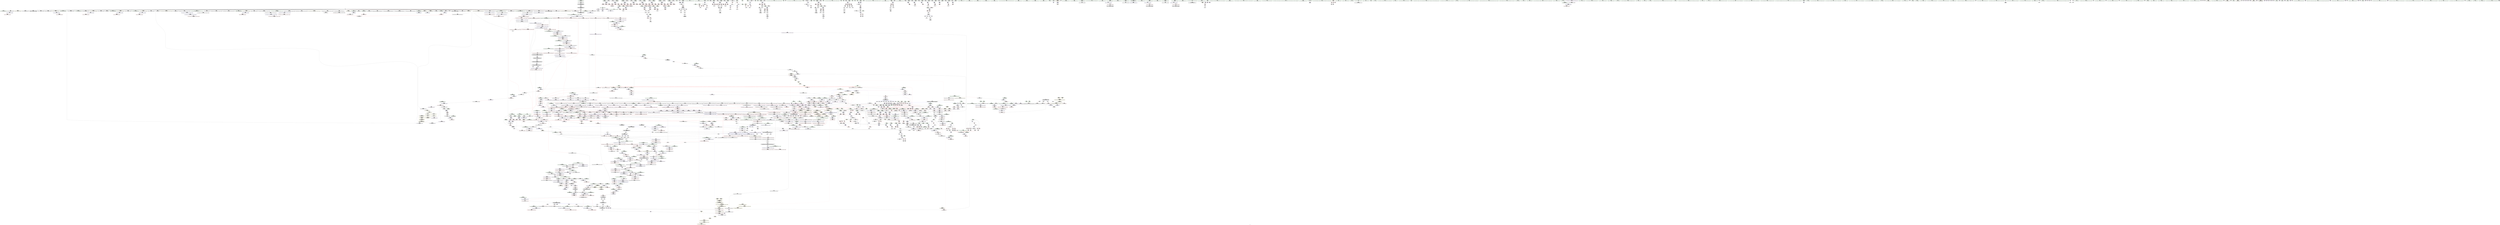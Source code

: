 digraph "SVFG" {
	label="SVFG";

	Node0x564dbb6d5850 [shape=record,color=grey,label="{NodeID: 0\nNullPtr|{|<s57>170}}"];
	Node0x564dbb6d5850 -> Node0x564dbb73fc00[style=solid];
	Node0x564dbb6d5850 -> Node0x564dbb73fd00[style=solid];
	Node0x564dbb6d5850 -> Node0x564dbb73fdd0[style=solid];
	Node0x564dbb6d5850 -> Node0x564dbb73fea0[style=solid];
	Node0x564dbb6d5850 -> Node0x564dbb73ff70[style=solid];
	Node0x564dbb6d5850 -> Node0x564dbb740040[style=solid];
	Node0x564dbb6d5850 -> Node0x564dbb740110[style=solid];
	Node0x564dbb6d5850 -> Node0x564dbb7401e0[style=solid];
	Node0x564dbb6d5850 -> Node0x564dbb7402b0[style=solid];
	Node0x564dbb6d5850 -> Node0x564dbb740380[style=solid];
	Node0x564dbb6d5850 -> Node0x564dbb740450[style=solid];
	Node0x564dbb6d5850 -> Node0x564dbb740520[style=solid];
	Node0x564dbb6d5850 -> Node0x564dbb7405f0[style=solid];
	Node0x564dbb6d5850 -> Node0x564dbb7406c0[style=solid];
	Node0x564dbb6d5850 -> Node0x564dbb740790[style=solid];
	Node0x564dbb6d5850 -> Node0x564dbb740860[style=solid];
	Node0x564dbb6d5850 -> Node0x564dbb740930[style=solid];
	Node0x564dbb6d5850 -> Node0x564dbb740a00[style=solid];
	Node0x564dbb6d5850 -> Node0x564dbb740ad0[style=solid];
	Node0x564dbb6d5850 -> Node0x564dbb740ba0[style=solid];
	Node0x564dbb6d5850 -> Node0x564dbb740c70[style=solid];
	Node0x564dbb6d5850 -> Node0x564dbb740d40[style=solid];
	Node0x564dbb6d5850 -> Node0x564dbb740e10[style=solid];
	Node0x564dbb6d5850 -> Node0x564dbb740ee0[style=solid];
	Node0x564dbb6d5850 -> Node0x564dbb740fb0[style=solid];
	Node0x564dbb6d5850 -> Node0x564dbb741080[style=solid];
	Node0x564dbb6d5850 -> Node0x564dbb741150[style=solid];
	Node0x564dbb6d5850 -> Node0x564dbb741220[style=solid];
	Node0x564dbb6d5850 -> Node0x564dbb7412f0[style=solid];
	Node0x564dbb6d5850 -> Node0x564dbb7413c0[style=solid];
	Node0x564dbb6d5850 -> Node0x564dbb741490[style=solid];
	Node0x564dbb6d5850 -> Node0x564dbb741560[style=solid];
	Node0x564dbb6d5850 -> Node0x564dbb741630[style=solid];
	Node0x564dbb6d5850 -> Node0x564dbb741700[style=solid];
	Node0x564dbb6d5850 -> Node0x564dbb7417d0[style=solid];
	Node0x564dbb6d5850 -> Node0x564dbb7418a0[style=solid];
	Node0x564dbb6d5850 -> Node0x564dbb741970[style=solid];
	Node0x564dbb6d5850 -> Node0x564dbb741a40[style=solid];
	Node0x564dbb6d5850 -> Node0x564dbb741b10[style=solid];
	Node0x564dbb6d5850 -> Node0x564dbb741be0[style=solid];
	Node0x564dbb6d5850 -> Node0x564dbb741cb0[style=solid];
	Node0x564dbb6d5850 -> Node0x564dbb741d80[style=solid];
	Node0x564dbb6d5850 -> Node0x564dbb741e50[style=solid];
	Node0x564dbb6d5850 -> Node0x564dbb741f20[style=solid];
	Node0x564dbb6d5850 -> Node0x564dbb741ff0[style=solid];
	Node0x564dbb6d5850 -> Node0x564dbb7420c0[style=solid];
	Node0x564dbb6d5850 -> Node0x564dbb742190[style=solid];
	Node0x564dbb6d5850 -> Node0x564dbb742260[style=solid];
	Node0x564dbb6d5850 -> Node0x564dbb742330[style=solid];
	Node0x564dbb6d5850 -> Node0x564dbb77e720[style=solid];
	Node0x564dbb6d5850 -> Node0x564dbb784250[style=solid];
	Node0x564dbb6d5850 -> Node0x564dbb784320[style=solid];
	Node0x564dbb6d5850 -> Node0x564dbb7843f0[style=solid];
	Node0x564dbb6d5850 -> Node0x564dbb786950[style=solid];
	Node0x564dbb6d5850 -> Node0x564dbaed5f50[style=solid];
	Node0x564dbb6d5850 -> Node0x564dbb7c2fb0[style=solid];
	Node0x564dbb6d5850 -> Node0x564dbb7c38b0[style=solid];
	Node0x564dbb6d5850:s57 -> Node0x564dbb7a24e0[style=solid,color=red];
	Node0x564dbb742a40 [shape=record,color=black,label="{NodeID: 443\n214\<--213\n\<--cmp6\n_Z9crossOperdddddd\n}"];
	Node0x564dbb794da0 [shape=record,color=black,label="{NodeID: 3100\n1927 = PHI(824, )\n}"];
	Node0x564dbb794da0 -> Node0x564dbb7c29b0[style=solid];
	Node0x564dbb7520e0 [shape=record,color=red,label="{NodeID: 886\n772\<--771\n\<--second\n_Z6check1iiiiii\n|{<s0>48}}"];
	Node0x564dbb7520e0:s0 -> Node0x564dbb79d9b0[style=solid,color=red];
	Node0x564dbb788350 [shape=record,color=blue,label="{NodeID: 1329\n2027\<--2026\ncoerce.dive3\<--call2\n_ZSt34__uninitialized_move_if_noexcept_aIPSt4pairIiiES2_SaIS1_EET0_T_S5_S4_RT1_\n}"];
	Node0x564dbb788350 -> Node0x564dbb77af50[style=dashed];
	Node0x564dbb73b030 [shape=record,color=green,label="{NodeID: 222\n1340\<--1341\n.addr\<--.addr_field_insensitive\n_ZSt8_DestroyIPSt4pairIiiES1_EvT_S3_RSaIT0_E\n}"];
	Node0x564dbb73b030 -> Node0x564dbb784800[style=solid];
	Node0x564dbb75e710 [shape=record,color=purple,label="{NodeID: 665\n1165\<--1163\n_M_start\<--\n_ZNSt6vectorISt4pairIiiESaIS1_EE5clearEv\n}"];
	Node0x564dbb75e710 -> Node0x564dbb774d00[style=solid];
	Node0x564dbb77cf00 [shape=record,color=red,label="{NodeID: 1108\n2359\<--2301\nsel\<--ehselector.slot\n_ZNSt20__uninitialized_copyILb0EE13__uninit_copyISt13move_iteratorIPSt4pairIiiEES5_EET0_T_S8_S7_\n}"];
	Node0x564dbb7324c0 [shape=record,color=green,label="{NodeID: 1\n7\<--1\n__dso_handle\<--dummyObj\nGlob }"];
	Node0x564dbb742b10 [shape=record,color=black,label="{NodeID: 444\n157\<--220\n_Z9crossOperdddddd_ret\<--\n_Z9crossOperdddddd\n|{<s0>10|<s1>11|<s2>12|<s3>13}}"];
	Node0x564dbb742b10:s0 -> Node0x564dbb8d1fc0[style=solid,color=blue];
	Node0x564dbb742b10:s1 -> Node0x564dbb8d21f0[style=solid,color=blue];
	Node0x564dbb742b10:s2 -> Node0x564dbb8d2330[style=solid,color=blue];
	Node0x564dbb742b10:s3 -> Node0x564dbb8d3880[style=solid,color=blue];
	Node0x564dbb794ee0 [shape=record,color=black,label="{NodeID: 3101\n1931 = PHI(2065, )\n}"];
	Node0x564dbb794ee0 -> Node0x564dbb7c2830[style=solid];
	Node0x564dbb7521b0 [shape=record,color=red,label="{NodeID: 887\n796\<--789\n\<--a.addr\n_Z8checkminIiEvRT_S0_\n}"];
	Node0x564dbb7521b0 -> Node0x564dbb7524f0[style=solid];
	Node0x564dbb839910 [shape=record,color=yellow,style=double,label="{NodeID: 2437\n366V_1 = ENCHI(MR_366V_0)\npts\{22390000 \}\nFun[_ZSt32__make_move_if_noexcept_iteratorISt4pairIiiESt13move_iteratorIPS1_EET0_PT_]|{<s0>177}}"];
	Node0x564dbb839910:s0 -> Node0x564dbb78b1a0[style=dashed,color=red];
	Node0x564dbb788420 [shape=record,color=blue,label="{NodeID: 1330\n2041\<--2040\nthis.addr\<--this\n_ZNK9__gnu_cxx17__normal_iteratorIPSt4pairIiiESt6vectorIS2_SaIS2_EEE4baseEv\n}"];
	Node0x564dbb788420 -> Node0x564dbb77b020[style=dashed];
	Node0x564dbb73b100 [shape=record,color=green,label="{NodeID: 223\n1348\<--1349\n_ZSt8_DestroyIPSt4pairIiiEEvT_S3_\<--_ZSt8_DestroyIPSt4pairIiiEEvT_S3__field_insensitive\n}"];
	Node0x564dbb75e7e0 [shape=record,color=purple,label="{NodeID: 666\n1222\<--1221\nfirst\<--\n_ZSteqIiiEbRKSt4pairIT_T0_ES5_\n}"];
	Node0x564dbb75e7e0 -> Node0x564dbb775520[style=solid];
	Node0x564dbb77cfd0 [shape=record,color=red,label="{NodeID: 1109\n2378\<--2372\n\<--__x.addr\n_ZStneIPSt4pairIiiEEbRKSt13move_iteratorIT_ES7_\n|{<s0>192}}"];
	Node0x564dbb77cfd0:s0 -> Node0x564dbb79ced0[style=solid,color=red];
	Node0x564dbb732550 [shape=record,color=green,label="{NodeID: 2\n9\<--1\n\<--dummyObj\nCan only get source location for instruction, argument, global var or function.}"];
	Node0x564dbb742be0 [shape=record,color=black,label="{NodeID: 445\n226\<--293\n_Z11isIntersectdddddddd_ret\<--\n_Z11isIntersectdddddddd\n}"];
	Node0x564dbb795020 [shape=record,color=black,label="{NodeID: 3102\n1934 = PHI(2065, )\n}"];
	Node0x564dbb795020 -> Node0x564dbaed6020[style=solid];
	Node0x564dbb752280 [shape=record,color=red,label="{NodeID: 888\n801\<--789\n\<--a.addr\n_Z8checkminIiEvRT_S0_\n}"];
	Node0x564dbb752280 -> Node0x564dbb781e90[style=solid];
	Node0x564dbb7884f0 [shape=record,color=blue,label="{NodeID: 1331\n2050\<--2048\n__a.addr\<--__a\n_ZNSt16allocator_traitsISaISt4pairIiiEEE7destroyIS1_EEvRS2_PT_\n}"];
	Node0x564dbb7884f0 -> Node0x564dbb77b0f0[style=dashed];
	Node0x564dbb73b200 [shape=record,color=green,label="{NodeID: 224\n1353\<--1354\nthis.addr\<--this.addr_field_insensitive\n_ZNSt12_Vector_baseISt4pairIiiESaIS1_EE19_M_get_Tp_allocatorEv\n}"];
	Node0x564dbb73b200 -> Node0x564dbb776220[style=solid];
	Node0x564dbb73b200 -> Node0x564dbb7848d0[style=solid];
	Node0x564dbb75e8b0 [shape=record,color=purple,label="{NodeID: 667\n1225\<--1224\nfirst1\<--\n_ZSteqIiiEbRKSt4pairIT_T0_ES5_\n}"];
	Node0x564dbb75e8b0 -> Node0x564dbb7755f0[style=solid];
	Node0x564dbb821460 [shape=record,color=black,label="{NodeID: 2217\nMR_294V_3 = PHI(MR_294V_4, MR_294V_2, )\npts\{869 \}\n}"];
	Node0x564dbb821460 -> Node0x564dbb752f80[style=dashed];
	Node0x564dbb821460 -> Node0x564dbb753050[style=dashed];
	Node0x564dbb821460 -> Node0x564dbb753120[style=dashed];
	Node0x564dbb821460 -> Node0x564dbb783550[style=dashed];
	Node0x564dbb77d0a0 [shape=record,color=red,label="{NodeID: 1110\n2379\<--2374\n\<--__y.addr\n_ZStneIPSt4pairIiiEEbRKSt13move_iteratorIT_ES7_\n|{<s0>192}}"];
	Node0x564dbb77d0a0:s0 -> Node0x564dbb79cfe0[style=solid,color=red];
	Node0x564dbb733010 [shape=record,color=green,label="{NodeID: 3\n17\<--1\n.str\<--dummyObj\nGlob }"];
	Node0x564dbb742cb0 [shape=record,color=black,label="{NodeID: 446\n326\<--325\nconv\<--cmp3\n_Z8isMiddleddd\n}"];
	Node0x564dbb742cb0 -> Node0x564dbb7c3a30[style=solid];
	Node0x564dbb795160 [shape=record,color=black,label="{NodeID: 3103\n1950 = PHI(2039, )\n}"];
	Node0x564dbb795160 -> Node0x564dbb77a590[style=solid];
	Node0x564dbb752350 [shape=record,color=red,label="{NodeID: 889\n795\<--791\n\<--b.addr\n_Z8checkminIiEvRT_S0_\n}"];
	Node0x564dbb752350 -> Node0x564dbb7c4630[style=solid];
	Node0x564dbb7885c0 [shape=record,color=blue,label="{NodeID: 1332\n2052\<--2049\n__p.addr\<--__p\n_ZNSt16allocator_traitsISaISt4pairIiiEEE7destroyIS1_EEvRS2_PT_\n}"];
	Node0x564dbb7885c0 -> Node0x564dbb77b1c0[style=dashed];
	Node0x564dbb73b2d0 [shape=record,color=green,label="{NodeID: 225\n1362\<--1363\nthis.addr\<--this.addr_field_insensitive\n_ZNSt12_Vector_baseISt4pairIiiESaIS1_EED2Ev\n}"];
	Node0x564dbb73b2d0 -> Node0x564dbb7762f0[style=solid];
	Node0x564dbb73b2d0 -> Node0x564dbb7849a0[style=solid];
	Node0x564dbb75e980 [shape=record,color=purple,label="{NodeID: 668\n1230\<--1229\nsecond\<--\n_ZSteqIiiEbRKSt4pairIT_T0_ES5_\n}"];
	Node0x564dbb75e980 -> Node0x564dbb7756c0[style=solid];
	Node0x564dbb821960 [shape=record,color=black,label="{NodeID: 2218\nMR_298V_2 = PHI(MR_298V_5, MR_298V_1, )\npts\{873 \}\n}"];
	Node0x564dbb821960 -> Node0x564dbb7532c0[style=dashed];
	Node0x564dbb821960 -> Node0x564dbb753390[style=dashed];
	Node0x564dbb821960 -> Node0x564dbb753460[style=dashed];
	Node0x564dbb821960 -> Node0x564dbb753530[style=dashed];
	Node0x564dbb821960 -> Node0x564dbb782d30[style=dashed];
	Node0x564dbb821960 -> Node0x564dbb783480[style=dashed];
	Node0x564dbb821960 -> Node0x564dbb821960[style=dashed];
	Node0x564dbb77d170 [shape=record,color=red,label="{NodeID: 1111\n2394\<--2388\n\<--__p.addr\n_ZSt10_ConstructISt4pairIiiEJS1_EEvPT_DpOT0_\n}"];
	Node0x564dbb77d170 -> Node0x564dbb75baa0[style=solid];
	Node0x564dbb7330a0 [shape=record,color=green,label="{NodeID: 4\n19\<--1\n.str.4\<--dummyObj\nGlob }"];
	Node0x564dbb742d80 [shape=record,color=black,label="{NodeID: 447\n330\<--329\nconv5\<--cmp4\n_Z8isMiddleddd\n}"];
	Node0x564dbb742d80 -> Node0x564dbb7c3a30[style=solid];
	Node0x564dbb7952a0 [shape=record,color=black,label="{NodeID: 3104\n1953 = PHI(2039, )\n}"];
	Node0x564dbb7952a0 -> Node0x564dbb77a660[style=solid];
	Node0x564dbb752420 [shape=record,color=red,label="{NodeID: 890\n800\<--791\n\<--b.addr\n_Z8checkminIiEvRT_S0_\n}"];
	Node0x564dbb752420 -> Node0x564dbb781e90[style=solid];
	Node0x564dbb839c10 [shape=record,color=yellow,style=double,label="{NodeID: 2440\n393V_1 = ENCHI(MR_393V_0)\npts\{1365 \}\nFun[_ZNSt12_Vector_baseISt4pairIiiESaIS1_EED2Ev]}"];
	Node0x564dbb839c10 -> Node0x564dbb784a70[style=dashed];
	Node0x564dbb788690 [shape=record,color=blue,label="{NodeID: 1333\n2067\<--2066\nthis.addr\<--this\n_ZNKSt6vectorISt4pairIiiESaIS1_EE8max_sizeEv\n}"];
	Node0x564dbb788690 -> Node0x564dbb77b290[style=dashed];
	Node0x564dbb73b3a0 [shape=record,color=green,label="{NodeID: 226\n1364\<--1365\nexn.slot\<--exn.slot_field_insensitive\n_ZNSt12_Vector_baseISt4pairIiiESaIS1_EED2Ev\n}"];
	Node0x564dbb73b3a0 -> Node0x564dbb7763c0[style=solid];
	Node0x564dbb73b3a0 -> Node0x564dbb784a70[style=solid];
	Node0x564dbb75ea50 [shape=record,color=purple,label="{NodeID: 669\n1233\<--1232\nsecond2\<--\n_ZSteqIiiEbRKSt4pairIT_T0_ES5_\n}"];
	Node0x564dbb75ea50 -> Node0x564dbb775790[style=solid];
	Node0x564dbb821e60 [shape=record,color=black,label="{NodeID: 2219\nMR_300V_2 = PHI(MR_300V_4, MR_300V_1, )\npts\{877 \}\n}"];
	Node0x564dbb821e60 -> Node0x564dbb7825e0[style=dashed];
	Node0x564dbb77d240 [shape=record,color=red,label="{NodeID: 1112\n2397\<--2390\n\<--__args.addr\n_ZSt10_ConstructISt4pairIiiEJS1_EEvPT_DpOT0_\n|{<s0>193}}"];
	Node0x564dbb77d240:s0 -> Node0x564dbb79edd0[style=solid,color=red];
	Node0x564dbb733130 [shape=record,color=green,label="{NodeID: 5\n21\<--1\nstdin\<--dummyObj\nGlob }"];
	Node0x564dbb742e50 [shape=record,color=black,label="{NodeID: 448\n298\<--333\n_Z8isMiddleddd_ret\<--\n_Z8isMiddleddd\n}"];
	Node0x564dbb7953e0 [shape=record,color=black,label="{NodeID: 3105\n2319 = PHI(2410, )\n|{<s0>184}}"];
	Node0x564dbb7953e0:s0 -> Node0x564dbb7982e0[style=solid,color=red];
	Node0x564dbb7524f0 [shape=record,color=red,label="{NodeID: 891\n797\<--796\n\<--\n_Z8checkminIiEvRT_S0_\n}"];
	Node0x564dbb7524f0 -> Node0x564dbb7c4630[style=solid];
	Node0x564dbb839cf0 [shape=record,color=yellow,style=double,label="{NodeID: 2441\n395V_1 = ENCHI(MR_395V_0)\npts\{1367 \}\nFun[_ZNSt12_Vector_baseISt4pairIiiESaIS1_EED2Ev]}"];
	Node0x564dbb839cf0 -> Node0x564dbb784b40[style=dashed];
	Node0x564dbb788760 [shape=record,color=blue,label="{NodeID: 1334\n2086\<--2082\n__a.addr\<--__a\n_ZSt3maxImERKT_S2_S2_\n}"];
	Node0x564dbb788760 -> Node0x564dbb77b430[style=dashed];
	Node0x564dbb788760 -> Node0x564dbb77b500[style=dashed];
	Node0x564dbb73b470 [shape=record,color=green,label="{NodeID: 227\n1366\<--1367\nehselector.slot\<--ehselector.slot_field_insensitive\n_ZNSt12_Vector_baseISt4pairIiiESaIS1_EED2Ev\n}"];
	Node0x564dbb73b470 -> Node0x564dbb784b40[style=solid];
	Node0x564dbb75eb20 [shape=record,color=purple,label="{NodeID: 670\n1263\<--1261\nfirst\<--this1\n_ZNSt4pairIiiEC2IRiS2_Lb1EEEOT_OT0_\n}"];
	Node0x564dbb75eb20 -> Node0x564dbb783f10[style=solid];
	Node0x564dbb822360 [shape=record,color=black,label="{NodeID: 2220\nMR_302V_2 = PHI(MR_302V_3, MR_302V_1, )\npts\{883 \}\n}"];
	Node0x564dbb822360 -> Node0x564dbb819b10[style=dashed];
	Node0x564dbb77d310 [shape=record,color=red,label="{NodeID: 1113\n2408\<--2405\n\<--__r.addr\n_ZSt11__addressofISt4pairIiiEEPT_RS2_\n}"];
	Node0x564dbb77d310 -> Node0x564dbb75bde0[style=solid];
	Node0x564dbb7331f0 [shape=record,color=green,label="{NodeID: 6\n22\<--1\n.str.5\<--dummyObj\nGlob }"];
	Node0x564dbb742f20 [shape=record,color=black,label="{NodeID: 449\n344\<--343\nconv\<--\n_Z11isUpperCasec\n}"];
	Node0x564dbb742f20 -> Node0x564dbb7c4030[style=solid];
	Node0x564dbb795520 [shape=record,color=black,label="{NodeID: 3106\n2326 = PHI(2419, )\n}"];
	Node0x564dbb7525c0 [shape=record,color=red,label="{NodeID: 892\n815\<--808\n\<--a.addr\n_Z8checkmaxIiEvRT_S0_\n}"];
	Node0x564dbb7525c0 -> Node0x564dbb752900[style=solid];
	Node0x564dbb788830 [shape=record,color=blue,label="{NodeID: 1335\n2088\<--2083\n__b.addr\<--__b\n_ZSt3maxImERKT_S2_S2_\n}"];
	Node0x564dbb788830 -> Node0x564dbb77b5d0[style=dashed];
	Node0x564dbb788830 -> Node0x564dbb77b6a0[style=dashed];
	Node0x564dbb743980 [shape=record,color=green,label="{NodeID: 228\n1384\<--1385\n_ZNSt12_Vector_baseISt4pairIiiESaIS1_EE13_M_deallocateEPS1_m\<--_ZNSt12_Vector_baseISt4pairIiiESaIS1_EE13_M_deallocateEPS1_m_field_insensitive\n}"];
	Node0x564dbb75ebf0 [shape=record,color=purple,label="{NodeID: 671\n1268\<--1261\nsecond\<--this1\n_ZNSt4pairIiiEC2IRiS2_Lb1EEEOT_OT0_\n}"];
	Node0x564dbb75ebf0 -> Node0x564dbb783fe0[style=solid];
	Node0x564dbb822860 [shape=record,color=black,label="{NodeID: 2221\nMR_304V_2 = PHI(MR_304V_3, MR_304V_1, )\npts\{885 \}\n}"];
	Node0x564dbb822860 -> Node0x564dbb81a010[style=dashed];
	Node0x564dbb77d3e0 [shape=record,color=red,label="{NodeID: 1114\n2415\<--2412\nthis1\<--this.addr\n_ZNKSt13move_iteratorIPSt4pairIiiEEdeEv\n}"];
	Node0x564dbb77d3e0 -> Node0x564dbb74c1d0[style=solid];
	Node0x564dbb7332b0 [shape=record,color=green,label="{NodeID: 7\n24\<--1\n.str.6\<--dummyObj\nGlob }"];
	Node0x564dbb742ff0 [shape=record,color=black,label="{NodeID: 450\n349\<--348\nconv1\<--\n_Z11isUpperCasec\n}"];
	Node0x564dbb742ff0 -> Node0x564dbb7c3eb0[style=solid];
	Node0x564dbb795630 [shape=record,color=black,label="{NodeID: 3107\n2340 = PHI()\n}"];
	Node0x564dbb752690 [shape=record,color=red,label="{NodeID: 893\n820\<--808\n\<--a.addr\n_Z8checkmaxIiEvRT_S0_\n}"];
	Node0x564dbb752690 -> Node0x564dbb782100[style=solid];
	Node0x564dbb788900 [shape=record,color=blue,label="{NodeID: 1336\n2084\<--2098\nretval\<--\n_ZSt3maxImERKT_S2_S2_\n}"];
	Node0x564dbb788900 -> Node0x564dbb82ab20[style=dashed];
	Node0x564dbb743a40 [shape=record,color=green,label="{NodeID: 229\n1388\<--1389\n_ZNSt12_Vector_baseISt4pairIiiESaIS1_EE12_Vector_implD2Ev\<--_ZNSt12_Vector_baseISt4pairIiiESaIS1_EE12_Vector_implD2Ev_field_insensitive\n}"];
	Node0x564dbb75ecc0 [shape=record,color=purple,label="{NodeID: 672\n1280\<--1279\n_M_impl\<--this1\n_ZNSt12_Vector_baseISt4pairIiiESaIS1_EEC2Ev\n|{<s0>98}}"];
	Node0x564dbb75ecc0:s0 -> Node0x564dbb796c70[style=solid,color=red];
	Node0x564dbb822d60 [shape=record,color=black,label="{NodeID: 2222\nMR_306V_2 = PHI(MR_306V_5, MR_306V_1, )\npts\{891 \}\n}"];
	Node0x564dbb822d60 -> Node0x564dbb782920[style=dashed];
	Node0x564dbb822d60 -> Node0x564dbb822d60[style=dashed];
	Node0x564dbb77d4b0 [shape=record,color=red,label="{NodeID: 1115\n2417\<--2416\n\<--_M_current\n_ZNKSt13move_iteratorIPSt4pairIiiEEdeEv\n}"];
	Node0x564dbb77d4b0 -> Node0x564dbb75beb0[style=solid];
	Node0x564dbb733370 [shape=record,color=green,label="{NodeID: 8\n26\<--1\nstdout\<--dummyObj\nGlob }"];
	Node0x564dbb7430c0 [shape=record,color=black,label="{NodeID: 451\n338\<--353\n_Z11isUpperCasec_ret\<--\n_Z11isUpperCasec\n|{<s0>16}}"];
	Node0x564dbb7430c0:s0 -> Node0x564dbb8d3b90[style=solid,color=blue];
	Node0x564dbb795700 [shape=record,color=black,label="{NodeID: 3108\n2458 = PHI(2238, )\n0th arg _ZNSt13move_iteratorIPSt4pairIiiEEC2ES2_ }"];
	Node0x564dbb795700 -> Node0x564dbb78b000[style=solid];
	Node0x564dbb752760 [shape=record,color=red,label="{NodeID: 894\n814\<--810\n\<--b.addr\n_Z8checkmaxIiEvRT_S0_\n}"];
	Node0x564dbb752760 -> Node0x564dbb7c4330[style=solid];
	Node0x564dbb7889d0 [shape=record,color=blue,label="{NodeID: 1337\n2084\<--2101\nretval\<--\n_ZSt3maxImERKT_S2_S2_\n}"];
	Node0x564dbb7889d0 -> Node0x564dbb82ab20[style=dashed];
	Node0x564dbb743b40 [shape=record,color=green,label="{NodeID: 230\n1405\<--1406\n__first.addr\<--__first.addr_field_insensitive\n_ZSt8_DestroyIPSt4pairIiiEEvT_S3_\n}"];
	Node0x564dbb743b40 -> Node0x564dbb776700[style=solid];
	Node0x564dbb743b40 -> Node0x564dbb784c10[style=solid];
	Node0x564dbb75ed90 [shape=record,color=purple,label="{NodeID: 673\n1307\<--1302\n_M_start\<--this1\n_ZNSt12_Vector_baseISt4pairIiiESaIS1_EE12_Vector_implC2Ev\n}"];
	Node0x564dbb75ed90 -> Node0x564dbb784250[style=solid];
	Node0x564dbb823260 [shape=record,color=black,label="{NodeID: 2223\nMR_308V_2 = PHI(MR_308V_8, MR_308V_1, )\npts\{893 \}\n}"];
	Node0x564dbb823260 -> Node0x564dbb7829f0[style=dashed];
	Node0x564dbb823260 -> Node0x564dbb823260[style=dashed];
	Node0x564dbb77d580 [shape=record,color=red,label="{NodeID: 1116\n2424\<--2421\nthis1\<--this.addr\n_ZNSt13move_iteratorIPSt4pairIiiEEppEv\n}"];
	Node0x564dbb77d580 -> Node0x564dbb75bf80[style=solid];
	Node0x564dbb77d580 -> Node0x564dbb74c2a0[style=solid];
	Node0x564dbb733470 [shape=record,color=green,label="{NodeID: 9\n27\<--1\n.str.7\<--dummyObj\nGlob }"];
	Node0x564dbb743190 [shape=record,color=black,label="{NodeID: 452\n363\<--362\nconv\<--\n_Z11isLowerCasec\n}"];
	Node0x564dbb743190 -> Node0x564dbb7c53b0[style=solid];
	Node0x564dbb7958a0 [shape=record,color=black,label="{NodeID: 3109\n2459 = PHI(2243, )\n1st arg _ZNSt13move_iteratorIPSt4pairIiiEEC2ES2_ }"];
	Node0x564dbb7958a0 -> Node0x564dbb78b0d0[style=solid];
	Node0x564dbb752830 [shape=record,color=red,label="{NodeID: 895\n819\<--810\n\<--b.addr\n_Z8checkmaxIiEvRT_S0_\n}"];
	Node0x564dbb752830 -> Node0x564dbb782100[style=solid];
	Node0x564dbb788aa0 [shape=record,color=blue,label="{NodeID: 1338\n2108\<--2107\n__a.addr\<--__a\n_ZNSt16allocator_traitsISaISt4pairIiiEEE8max_sizeERKS2_\n}"];
	Node0x564dbb788aa0 -> Node0x564dbb77b910[style=dashed];
	Node0x564dbb743c10 [shape=record,color=green,label="{NodeID: 231\n1407\<--1408\n__last.addr\<--__last.addr_field_insensitive\n_ZSt8_DestroyIPSt4pairIiiEEvT_S3_\n}"];
	Node0x564dbb743c10 -> Node0x564dbb7767d0[style=solid];
	Node0x564dbb743c10 -> Node0x564dbb784ce0[style=solid];
	Node0x564dbb75ee60 [shape=record,color=purple,label="{NodeID: 674\n1309\<--1302\n_M_finish\<--this1\n_ZNSt12_Vector_baseISt4pairIiiESaIS1_EE12_Vector_implC2Ev\n}"];
	Node0x564dbb75ee60 -> Node0x564dbb784320[style=solid];
	Node0x564dbb823760 [shape=record,color=black,label="{NodeID: 2224\nMR_310V_2 = PHI(MR_310V_7, MR_310V_1, )\npts\{895 \}\n}"];
	Node0x564dbb823760 -> Node0x564dbb782ac0[style=dashed];
	Node0x564dbb823760 -> Node0x564dbb823760[style=dashed];
	Node0x564dbb77d650 [shape=record,color=red,label="{NodeID: 1117\n2426\<--2425\n\<--_M_current\n_ZNSt13move_iteratorIPSt4pairIiiEEppEv\n}"];
	Node0x564dbb77d650 -> Node0x564dbb74c370[style=solid];
	Node0x564dbb733570 [shape=record,color=green,label="{NodeID: 10\n29\<--1\n.str.8\<--dummyObj\nGlob }"];
	Node0x564dbb743260 [shape=record,color=black,label="{NodeID: 453\n368\<--367\nconv1\<--\n_Z11isLowerCasec\n}"];
	Node0x564dbb743260 -> Node0x564dbb7c5230[style=solid];
	Node0x564dbb7959e0 [shape=record,color=black,label="{NodeID: 3110\n2066 = PHI(1903, 1903, 1903, )\n0th arg _ZNKSt6vectorISt4pairIiiESaIS1_EE8max_sizeEv }"];
	Node0x564dbb7959e0 -> Node0x564dbb788690[style=solid];
	Node0x564dbb752900 [shape=record,color=red,label="{NodeID: 896\n816\<--815\n\<--\n_Z8checkmaxIiEvRT_S0_\n}"];
	Node0x564dbb752900 -> Node0x564dbb7c4330[style=solid];
	Node0x564dbb788b70 [shape=record,color=blue,label="{NodeID: 1339\n2119\<--2118\nthis.addr\<--this\n_ZNKSt12_Vector_baseISt4pairIiiESaIS1_EE19_M_get_Tp_allocatorEv\n}"];
	Node0x564dbb788b70 -> Node0x564dbb77b9e0[style=dashed];
	Node0x564dbb743ce0 [shape=record,color=green,label="{NodeID: 232\n1414\<--1415\n_ZNSt12_Destroy_auxILb1EE9__destroyIPSt4pairIiiEEEvT_S5_\<--_ZNSt12_Destroy_auxILb1EE9__destroyIPSt4pairIiiEEEvT_S5__field_insensitive\n}"];
	Node0x564dbb75ef30 [shape=record,color=purple,label="{NodeID: 675\n1311\<--1302\n_M_end_of_storage\<--this1\n_ZNSt12_Vector_baseISt4pairIiiESaIS1_EE12_Vector_implC2Ev\n}"];
	Node0x564dbb75ef30 -> Node0x564dbb7843f0[style=solid];
	Node0x564dbb823c60 [shape=record,color=black,label="{NodeID: 2225\nMR_312V_2 = PHI(MR_312V_3, MR_312V_1, )\npts\{897 \}\n}"];
	Node0x564dbb823c60 -> Node0x564dbb782ed0[style=dashed];
	Node0x564dbb823c60 -> Node0x564dbb823c60[style=dashed];
	Node0x564dbb77d720 [shape=record,color=red,label="{NodeID: 1118\n2440\<--2434\n\<--__x.addr\n_ZSteqIPSt4pairIiiEEbRKSt13move_iteratorIT_ES7_\n|{<s0>195}}"];
	Node0x564dbb77d720:s0 -> Node0x564dbb7a1a20[style=solid,color=red];
	Node0x564dbb733670 [shape=record,color=green,label="{NodeID: 11\n31\<--1\n.str.9\<--dummyObj\nGlob }"];
	Node0x564dbb743330 [shape=record,color=black,label="{NodeID: 454\n357\<--372\n_Z11isLowerCasec_ret\<--\n_Z11isLowerCasec\n|{<s0>17}}"];
	Node0x564dbb743330:s0 -> Node0x564dbb8d3ca0[style=solid,color=blue];
	Node0x564dbb795cc0 [shape=record,color=black,label="{NodeID: 3111\n2404 = PHI(2315, )\n0th arg _ZSt11__addressofISt4pairIiiEEPT_RS2_ }"];
	Node0x564dbb795cc0 -> Node0x564dbb78aa50[style=solid];
	Node0x564dbb7529d0 [shape=record,color=red,label="{NodeID: 897\n829\<--826\nthis1\<--this.addr\n_ZNKSt6vectorISt4pairIiiESaIS1_EE4sizeEv\n}"];
	Node0x564dbb7529d0 -> Node0x564dbb755780[style=solid];
	Node0x564dbb7529d0 -> Node0x564dbb755850[style=solid];
	Node0x564dbb788c40 [shape=record,color=blue,label="{NodeID: 1340\n2128\<--2127\nthis.addr\<--this\n_ZNK9__gnu_cxx13new_allocatorISt4pairIiiEE8max_sizeEv\n}"];
	Node0x564dbb788c40 -> Node0x564dbb77bab0[style=dashed];
	Node0x564dbb743de0 [shape=record,color=green,label="{NodeID: 233\n1420\<--1421\n.addr\<--.addr_field_insensitive\n_ZNSt12_Destroy_auxILb1EE9__destroyIPSt4pairIiiEEEvT_S5_\n}"];
	Node0x564dbb743de0 -> Node0x564dbb784db0[style=solid];
	Node0x564dbb75f000 [shape=record,color=purple,label="{NodeID: 676\n1357\<--1356\n_M_impl\<--this1\n_ZNSt12_Vector_baseISt4pairIiiESaIS1_EE19_M_get_Tp_allocatorEv\n}"];
	Node0x564dbb75f000 -> Node0x564dbb7574c0[style=solid];
	Node0x564dbb824160 [shape=record,color=black,label="{NodeID: 2226\nMR_314V_2 = PHI(MR_314V_3, MR_314V_1, )\npts\{899 \}\n}"];
	Node0x564dbb824160 -> Node0x564dbb783070[style=dashed];
	Node0x564dbb824160 -> Node0x564dbb824160[style=dashed];
	Node0x564dbb77d7f0 [shape=record,color=red,label="{NodeID: 1119\n2444\<--2436\n\<--__y.addr\n_ZSteqIPSt4pairIiiEEbRKSt13move_iteratorIT_ES7_\n|{<s0>196}}"];
	Node0x564dbb77d7f0:s0 -> Node0x564dbb7a1a20[style=solid,color=red];
	Node0x564dbb733770 [shape=record,color=green,label="{NodeID: 12\n33\<--1\n.str.10\<--dummyObj\nGlob }"];
	Node0x564dbb743400 [shape=record,color=black,label="{NodeID: 455\n382\<--381\nconv\<--\n_Z8isLetterc\n}"];
	Node0x564dbb743400 -> Node0x564dbb7c3130[style=solid];
	Node0x564dbb795dd0 [shape=record,color=black,label="{NodeID: 3112\n825 = PHI(14, 11, 14, 11, 1903, 1903, 1903, 1903, )\n0th arg _ZNKSt6vectorISt4pairIiiESaIS1_EE4sizeEv }"];
	Node0x564dbb795dd0 -> Node0x564dbb7821d0[style=solid];
	Node0x564dbb752aa0 [shape=record,color=red,label="{NodeID: 898\n833\<--832\n\<--_M_finish\n_ZNKSt6vectorISt4pairIiiESaIS1_EE4sizeEv\n}"];
	Node0x564dbb752aa0 -> Node0x564dbb755920[style=solid];
	Node0x564dbb788d10 [shape=record,color=blue,label="{NodeID: 1341\n2137\<--2135\nthis.addr\<--this\n_ZN9__gnu_cxx17__normal_iteratorIPSt4pairIiiESt6vectorIS2_SaIS2_EEEC2ERKS3_\n}"];
	Node0x564dbb788d10 -> Node0x564dbb77bb80[style=dashed];
	Node0x564dbb743eb0 [shape=record,color=green,label="{NodeID: 234\n1422\<--1423\n.addr1\<--.addr1_field_insensitive\n_ZNSt12_Destroy_auxILb1EE9__destroyIPSt4pairIiiEEEvT_S5_\n}"];
	Node0x564dbb743eb0 -> Node0x564dbb784e80[style=solid];
	Node0x564dbb75f0d0 [shape=record,color=purple,label="{NodeID: 677\n1370\<--1369\n_M_impl\<--this1\n_ZNSt12_Vector_baseISt4pairIiiESaIS1_EED2Ev\n}"];
	Node0x564dbb824660 [shape=record,color=black,label="{NodeID: 2227\nMR_316V_2 = PHI(MR_316V_3, MR_316V_1, )\npts\{901 \}\n}"];
	Node0x564dbb824660 -> Node0x564dbb782e00[style=dashed];
	Node0x564dbb824660 -> Node0x564dbb824660[style=dashed];
	Node0x564dbb77d8c0 [shape=record,color=red,label="{NodeID: 1120\n2453\<--2450\nthis1\<--this.addr\n_ZNKSt13move_iteratorIPSt4pairIiiEE4baseEv\n}"];
	Node0x564dbb77d8c0 -> Node0x564dbb74c440[style=solid];
	Node0x564dbb733870 [shape=record,color=green,label="{NodeID: 13\n35\<--1\n.str.11\<--dummyObj\nGlob }"];
	Node0x564dbb7434d0 [shape=record,color=black,label="{NodeID: 456\n386\<--385\nconv1\<--\n_Z8isLetterc\n}"];
	Node0x564dbb7434d0 -> Node0x564dbb7c5830[style=solid];
	Node0x564dbb7963d0 [shape=record,color=black,label="{NodeID: 3113\n1428 = PHI(1369, 1773, 1792, )\n0th arg _ZNSt12_Vector_baseISt4pairIiiESaIS1_EE13_M_deallocateEPS1_m }"];
	Node0x564dbb7963d0 -> Node0x564dbb784f50[style=solid];
	Node0x564dbb752b70 [shape=record,color=red,label="{NodeID: 899\n837\<--836\n\<--_M_start\n_ZNKSt6vectorISt4pairIiiESaIS1_EE4sizeEv\n}"];
	Node0x564dbb752b70 -> Node0x564dbb7559f0[style=solid];
	Node0x564dbb83a480 [shape=record,color=yellow,style=double,label="{NodeID: 2449\n168V_1 = ENCHI(MR_168V_0)\npts\{130000 130001 160000 160001 \}\nFun[_ZNKSt6vectorISt4pairIiiESaIS1_EE12_M_check_lenEmPKc]|{<s0>151|<s1>151|<s2>153|<s3>153|<s4>154|<s5>154|<s6>156|<s7>156}}"];
	Node0x564dbb83a480:s0 -> Node0x564dbb82c120[style=dashed,color=red];
	Node0x564dbb83a480:s1 -> Node0x564dbb82c230[style=dashed,color=red];
	Node0x564dbb83a480:s2 -> Node0x564dbb82c120[style=dashed,color=red];
	Node0x564dbb83a480:s3 -> Node0x564dbb82c230[style=dashed,color=red];
	Node0x564dbb83a480:s4 -> Node0x564dbb82c120[style=dashed,color=red];
	Node0x564dbb83a480:s5 -> Node0x564dbb82c230[style=dashed,color=red];
	Node0x564dbb83a480:s6 -> Node0x564dbb82c120[style=dashed,color=red];
	Node0x564dbb83a480:s7 -> Node0x564dbb82c230[style=dashed,color=red];
	Node0x564dbb788de0 [shape=record,color=blue,label="{NodeID: 1342\n2139\<--2136\n__i.addr\<--__i\n_ZN9__gnu_cxx17__normal_iteratorIPSt4pairIiiESt6vectorIS2_SaIS2_EEEC2ERKS3_\n}"];
	Node0x564dbb788de0 -> Node0x564dbb77bc50[style=dashed];
	Node0x564dbb743f80 [shape=record,color=green,label="{NodeID: 235\n1431\<--1432\nthis.addr\<--this.addr_field_insensitive\n_ZNSt12_Vector_baseISt4pairIiiESaIS1_EE13_M_deallocateEPS1_m\n}"];
	Node0x564dbb743f80 -> Node0x564dbb7768a0[style=solid];
	Node0x564dbb743f80 -> Node0x564dbb784f50[style=solid];
	Node0x564dbb75f1a0 [shape=record,color=purple,label="{NodeID: 678\n1371\<--1369\n_M_start\<--this1\n_ZNSt12_Vector_baseISt4pairIiiESaIS1_EED2Ev\n}"];
	Node0x564dbb75f1a0 -> Node0x564dbb776490[style=solid];
	Node0x564dbb824b60 [shape=record,color=black,label="{NodeID: 2228\nMR_318V_2 = PHI(MR_318V_3, MR_318V_1, )\npts\{903 \}\n}"];
	Node0x564dbb824b60 -> Node0x564dbb782fa0[style=dashed];
	Node0x564dbb824b60 -> Node0x564dbb824b60[style=dashed];
	Node0x564dbb77d990 [shape=record,color=red,label="{NodeID: 1121\n2455\<--2454\n\<--_M_current\n_ZNKSt13move_iteratorIPSt4pairIiiEE4baseEv\n}"];
	Node0x564dbb77d990 -> Node0x564dbb75c120[style=solid];
	Node0x564dbb733970 [shape=record,color=green,label="{NodeID: 14\n37\<--1\n.str.12\<--dummyObj\nGlob }"];
	Node0x564dbb7435a0 [shape=record,color=black,label="{NodeID: 457\n390\<--389\nconv3\<--\n_Z8isLetterc\n}"];
	Node0x564dbb7435a0 -> Node0x564dbb7c4c30[style=solid];
	Node0x564dbb796560 [shape=record,color=black,label="{NodeID: 3114\n1429 = PHI(1372, 1774, 1796, )\n1st arg _ZNSt12_Vector_baseISt4pairIiiESaIS1_EE13_M_deallocateEPS1_m }"];
	Node0x564dbb796560 -> Node0x564dbb785020[style=solid];
	Node0x564dbb752c40 [shape=record,color=red,label="{NodeID: 900\n853\<--847\nthis1\<--this.addr\n_ZNSt6vectorISt4pairIiiESaIS1_EEixEm\n}"];
	Node0x564dbb752c40 -> Node0x564dbb755b90[style=solid];
	Node0x564dbb788eb0 [shape=record,color=blue,label="{NodeID: 1343\n2144\<--2146\n_M_current\<--\n_ZN9__gnu_cxx17__normal_iteratorIPSt4pairIiiESt6vectorIS2_SaIS2_EEEC2ERKS3_\n|{<s0>147|<s1>161}}"];
	Node0x564dbb788eb0:s0 -> Node0x564dbb85e7d0[style=dashed,color=blue];
	Node0x564dbb788eb0:s1 -> Node0x564dbb85e930[style=dashed,color=blue];
	Node0x564dbb744050 [shape=record,color=green,label="{NodeID: 236\n1433\<--1434\n__p.addr\<--__p.addr_field_insensitive\n_ZNSt12_Vector_baseISt4pairIiiESaIS1_EE13_M_deallocateEPS1_m\n}"];
	Node0x564dbb744050 -> Node0x564dbb776970[style=solid];
	Node0x564dbb744050 -> Node0x564dbb776a40[style=solid];
	Node0x564dbb744050 -> Node0x564dbb785020[style=solid];
	Node0x564dbb75f270 [shape=record,color=purple,label="{NodeID: 679\n1373\<--1369\n_M_impl2\<--this1\n_ZNSt12_Vector_baseISt4pairIiiESaIS1_EED2Ev\n}"];
	Node0x564dbb825060 [shape=record,color=black,label="{NodeID: 2229\nMR_320V_2 = PHI(MR_320V_3, MR_320V_1, )\npts\{905 \}\n}"];
	Node0x564dbb825060 -> Node0x564dbb783140[style=dashed];
	Node0x564dbb825060 -> Node0x564dbb825060[style=dashed];
	Node0x564dbb77da60 [shape=record,color=red,label="{NodeID: 1122\n2466\<--2460\nthis1\<--this.addr\n_ZNSt13move_iteratorIPSt4pairIiiEEC2ES2_\n}"];
	Node0x564dbb77da60 -> Node0x564dbb74c510[style=solid];
	Node0x564dbb733a70 [shape=record,color=green,label="{NodeID: 15\n39\<--1\n.str.13\<--dummyObj\nGlob }"];
	Node0x564dbb743670 [shape=record,color=black,label="{NodeID: 458\n394\<--393\nconv5\<--\n_Z8isLetterc\n}"];
	Node0x564dbb743670 -> Node0x564dbb7c4ab0[style=solid];
	Node0x564dbb7966f0 [shape=record,color=black,label="{NodeID: 3115\n1430 = PHI(1382, 1775, 1808, )\n2nd arg _ZNSt12_Vector_baseISt4pairIiiESaIS1_EE13_M_deallocateEPS1_m }"];
	Node0x564dbb7966f0 -> Node0x564dbb7850f0[style=solid];
	Node0x564dbb752d10 [shape=record,color=red,label="{NodeID: 901\n858\<--849\n\<--__n.addr\n_ZNSt6vectorISt4pairIiiESaIS1_EEixEm\n}"];
	Node0x564dbb788f80 [shape=record,color=blue,label="{NodeID: 1344\n2152\<--2150\n__a.addr\<--__a\n_ZNSt16allocator_traitsISaISt4pairIiiEEE8allocateERS2_m\n}"];
	Node0x564dbb788f80 -> Node0x564dbb77bdf0[style=dashed];
	Node0x564dbb744120 [shape=record,color=green,label="{NodeID: 237\n1435\<--1436\n__n.addr\<--__n.addr_field_insensitive\n_ZNSt12_Vector_baseISt4pairIiiESaIS1_EE13_M_deallocateEPS1_m\n}"];
	Node0x564dbb744120 -> Node0x564dbb776b10[style=solid];
	Node0x564dbb744120 -> Node0x564dbb7850f0[style=solid];
	Node0x564dbb75f340 [shape=record,color=purple,label="{NodeID: 680\n1374\<--1369\n_M_end_of_storage\<--this1\n_ZNSt12_Vector_baseISt4pairIiiESaIS1_EED2Ev\n}"];
	Node0x564dbb75f340 -> Node0x564dbb776560[style=solid];
	Node0x564dbb825560 [shape=record,color=black,label="{NodeID: 2230\nMR_326V_2 = PHI(MR_326V_3, MR_326V_1, )\npts\{911 \}\n}"];
	Node0x564dbb825560 -> Node0x564dbb7832e0[style=dashed];
	Node0x564dbb825560 -> Node0x564dbb825560[style=dashed];
	Node0x564dbb77db30 [shape=record,color=red,label="{NodeID: 1123\n2468\<--2462\n\<--__i.addr\n_ZNSt13move_iteratorIPSt4pairIiiEEC2ES2_\n}"];
	Node0x564dbb77db30 -> Node0x564dbb78b1a0[style=solid];
	Node0x564dbb733b70 [shape=record,color=green,label="{NodeID: 16\n41\<--1\n.str.14\<--dummyObj\nGlob }"];
	Node0x564dbb743740 [shape=record,color=black,label="{NodeID: 459\n376\<--399\n_Z8isLetterc_ret\<--\n_Z8isLetterc\n}"];
	Node0x564dbb796880 [shape=record,color=black,label="{NodeID: 3116\n1554 = PHI(1180, )\n0th arg _ZNSt6vectorISt4pairIiiESaIS1_EE12emplace_backIJS1_EEEvDpOT_ }"];
	Node0x564dbb796880 -> Node0x564dbb785b80[style=solid];
	Node0x564dbb752de0 [shape=record,color=red,label="{NodeID: 902\n857\<--856\n\<--_M_start\n_ZNSt6vectorISt4pairIiiESaIS1_EEixEm\n}"];
	Node0x564dbb752de0 -> Node0x564dbb74c5e0[style=solid];
	Node0x564dbb83a780 [shape=record,color=yellow,style=double,label="{NodeID: 2452\n355V_1 = ENCHI(MR_355V_0)\npts\{8830000 8830001 8850000 8850001 \}\nFun[_ZNSt6vectorISt4pairIiiESaIS1_EE9push_backEOS1_]|{<s0>92}}"];
	Node0x564dbb83a780:s0 -> Node0x564dbb82ccf0[style=dashed,color=red];
	Node0x564dbb789050 [shape=record,color=blue,label="{NodeID: 1345\n2154\<--2151\n__n.addr\<--__n\n_ZNSt16allocator_traitsISaISt4pairIiiEEE8allocateERS2_m\n}"];
	Node0x564dbb789050 -> Node0x564dbb77bec0[style=dashed];
	Node0x564dbb7441f0 [shape=record,color=green,label="{NodeID: 238\n1449\<--1450\n_ZNSt16allocator_traitsISaISt4pairIiiEEE10deallocateERS2_PS1_m\<--_ZNSt16allocator_traitsISaISt4pairIiiEEE10deallocateERS2_PS1_m_field_insensitive\n}"];
	Node0x564dbb75f410 [shape=record,color=purple,label="{NodeID: 681\n1376\<--1369\n_M_impl3\<--this1\n_ZNSt12_Vector_baseISt4pairIiiESaIS1_EED2Ev\n}"];
	Node0x564dbb825a60 [shape=record,color=black,label="{NodeID: 2231\nMR_328V_2 = PHI(MR_328V_3, MR_328V_1, )\npts\{913 \}\n}"];
	Node0x564dbb825a60 -> Node0x564dbb7833b0[style=dashed];
	Node0x564dbb825a60 -> Node0x564dbb825a60[style=dashed];
	Node0x564dbb77dc00 [shape=record,color=red,label="{NodeID: 1124\n2480\<--2474\nthis1\<--this.addr\n_ZN9__gnu_cxx13new_allocatorISt4pairIiiEE7destroyIS2_EEvPT_\n}"];
	Node0x564dbb733c70 [shape=record,color=green,label="{NodeID: 17\n44\<--1\n\<--dummyObj\nCan only get source location for instruction, argument, global var or function.}"];
	Node0x564dbb743810 [shape=record,color=black,label="{NodeID: 460\n409\<--408\nconv\<--\n_Z7isDigitc\n}"];
	Node0x564dbb743810 -> Node0x564dbb7c4f30[style=solid];
	Node0x564dbb796990 [shape=record,color=black,label="{NodeID: 3117\n1555 = PHI(1182, )\n1st arg _ZNSt6vectorISt4pairIiiESaIS1_EE12emplace_backIJS1_EEEvDpOT_ }"];
	Node0x564dbb796990 -> Node0x564dbb785c50[style=solid];
	Node0x564dbb752eb0 [shape=record,color=red,label="{NodeID: 903\n932\<--866\n\<--testcase\nmain\n}"];
	Node0x564dbb752eb0 -> Node0x564dbb7c32b0[style=solid];
	Node0x564dbb83a890 [shape=record,color=yellow,style=double,label="{NodeID: 2453\n357V_1 = ENCHI(MR_357V_0)\npts\{2190 130000 130001 130002 160000 160001 160002 \}\nFun[_ZNSt6vectorISt4pairIiiESaIS1_EE9push_backEOS1_]|{<s0>92|<s1>92|<s2>92|<s3>92}}"];
	Node0x564dbb83a890:s0 -> Node0x564dbb82c800[style=dashed,color=red];
	Node0x564dbb83a890:s1 -> Node0x564dbb82c9c0[style=dashed,color=red];
	Node0x564dbb83a890:s2 -> Node0x564dbb82cad0[style=dashed,color=red];
	Node0x564dbb83a890:s3 -> Node0x564dbb82cbe0[style=dashed,color=red];
	Node0x564dbb789120 [shape=record,color=blue,label="{NodeID: 1346\n2169\<--2166\nthis.addr\<--this\n_ZN9__gnu_cxx13new_allocatorISt4pairIiiEE8allocateEmPKv\n}"];
	Node0x564dbb789120 -> Node0x564dbb77bf90[style=dashed];
	Node0x564dbb7442f0 [shape=record,color=green,label="{NodeID: 239\n1455\<--1456\nthis.addr\<--this.addr_field_insensitive\n_ZNSt12_Vector_baseISt4pairIiiESaIS1_EE12_Vector_implD2Ev\n}"];
	Node0x564dbb7442f0 -> Node0x564dbb776be0[style=solid];
	Node0x564dbb7442f0 -> Node0x564dbb7851c0[style=solid];
	Node0x564dbb75f4e0 [shape=record,color=purple,label="{NodeID: 682\n1377\<--1369\n_M_start4\<--this1\n_ZNSt12_Vector_baseISt4pairIiiESaIS1_EED2Ev\n}"];
	Node0x564dbb75f4e0 -> Node0x564dbb776630[style=solid];
	Node0x564dbb825f60 [shape=record,color=black,label="{NodeID: 2232\nMR_68V_2 = PHI(MR_68V_3, MR_68V_1, )\npts\{2190 \}\n}"];
	Node0x564dbb825f60 -> Node0x564dbb81a510[style=dashed];
	Node0x564dbb77dcd0 [shape=record,color=red,label="{NodeID: 1125\n2481\<--2476\n\<--__p.addr\n_ZN9__gnu_cxx13new_allocatorISt4pairIiiEE7destroyIS2_EEvPT_\n}"];
	Node0x564dbb733d70 [shape=record,color=green,label="{NodeID: 18\n74\<--1\n\<--dummyObj\nCan only get source location for instruction, argument, global var or function.}"];
	Node0x564dbb7438e0 [shape=record,color=black,label="{NodeID: 461\n414\<--413\nconv1\<--\n_Z7isDigitc\n}"];
	Node0x564dbb7438e0 -> Node0x564dbb7c4db0[style=solid];
	Node0x564dbb796aa0 [shape=record,color=black,label="{NodeID: 3118\n118 = PHI(102, 108, 147, 151, )\n0th arg _Z3sqrIdET_S0_ }"];
	Node0x564dbb796aa0 -> Node0x564dbb77ec30[style=solid];
	Node0x564dbb752f80 [shape=record,color=red,label="{NodeID: 904\n931\<--868\n\<--caseId\nmain\n}"];
	Node0x564dbb752f80 -> Node0x564dbb7c32b0[style=solid];
	Node0x564dbb7891f0 [shape=record,color=blue,label="{NodeID: 1347\n2171\<--2167\n__n.addr\<--__n\n_ZN9__gnu_cxx13new_allocatorISt4pairIiiEE8allocateEmPKv\n}"];
	Node0x564dbb7891f0 -> Node0x564dbb77c060[style=dashed];
	Node0x564dbb7891f0 -> Node0x564dbb77c130[style=dashed];
	Node0x564dbb7443c0 [shape=record,color=green,label="{NodeID: 240\n1461\<--1462\n_ZNSaISt4pairIiiEED2Ev\<--_ZNSaISt4pairIiiEED2Ev_field_insensitive\n}"];
	Node0x564dbb75f5b0 [shape=record,color=purple,label="{NodeID: 683\n1386\<--1369\n_M_impl5\<--this1\n_ZNSt12_Vector_baseISt4pairIiiESaIS1_EED2Ev\n|{<s0>105}}"];
	Node0x564dbb75f5b0:s0 -> Node0x564dbb797e60[style=solid,color=red];
	Node0x564dbb826460 [shape=record,color=black,label="{NodeID: 2233\nMR_263V_2 = PHI(MR_263V_3, MR_263V_1, )\npts\{130000 160000 \}\n|{|<s1>53|<s2>54}}"];
	Node0x564dbb826460 -> Node0x564dbb81aa10[style=dashed];
	Node0x564dbb826460:s1 -> Node0x564dbb838d10[style=dashed,color=red];
	Node0x564dbb826460:s2 -> Node0x564dbb838d10[style=dashed,color=red];
	Node0x564dbb77dda0 [shape=record,color=red,label="{NodeID: 1126\n2495\<--2494\ndummyVal\<--offset_0\n_ZN9__gnu_cxx13new_allocatorISt4pairIiiEE9constructIS2_JS2_EEEvPT_DpOT0_\n}"];
	Node0x564dbb77dda0 -> Node0x564dbb787580[style=solid];
	Node0x564dbb733e70 [shape=record,color=green,label="{NodeID: 19\n207\<--1\n\<--dummyObj\nCan only get source location for instruction, argument, global var or function.}"];
	Node0x564dbb754160 [shape=record,color=black,label="{NodeID: 462\n403\<--418\n_Z7isDigitc_ret\<--\n_Z7isDigitc\n}"];
	Node0x564dbb796c70 [shape=record,color=black,label="{NodeID: 3119\n1298 = PHI(1280, )\n0th arg _ZNSt12_Vector_baseISt4pairIiiESaIS1_EE12_Vector_implC2Ev }"];
	Node0x564dbb796c70 -> Node0x564dbb784180[style=solid];
	Node0x564dbb753050 [shape=record,color=red,label="{NodeID: 905\n935\<--868\n\<--caseId\nmain\n}"];
	Node0x564dbb7892c0 [shape=record,color=blue,label="{NodeID: 1348\n2173\<--2168\n.addr\<--\n_ZN9__gnu_cxx13new_allocatorISt4pairIiiEE8allocateEmPKv\n}"];
	Node0x564dbb7444c0 [shape=record,color=green,label="{NodeID: 241\n1468\<--1469\n__a.addr\<--__a.addr_field_insensitive\n_ZNSt16allocator_traitsISaISt4pairIiiEEE10deallocateERS2_PS1_m\n}"];
	Node0x564dbb7444c0 -> Node0x564dbb776cb0[style=solid];
	Node0x564dbb7444c0 -> Node0x564dbb785290[style=solid];
	Node0x564dbb75f680 [shape=record,color=purple,label="{NodeID: 684\n1396\<--1369\n_M_impl6\<--this1\n_ZNSt12_Vector_baseISt4pairIiiESaIS1_EED2Ev\n|{<s0>106}}"];
	Node0x564dbb75f680:s0 -> Node0x564dbb797e60[style=solid,color=red];
	Node0x564dbb826990 [shape=record,color=black,label="{NodeID: 2234\nMR_265V_2 = PHI(MR_265V_5, MR_265V_1, )\npts\{130001 160001 \}\n|{<s0>53}}"];
	Node0x564dbb826990:s0 -> Node0x564dbb838f30[style=dashed,color=red];
	Node0x564dbb77de70 [shape=record,color=red,label="{NodeID: 1127\n2498\<--2497\ndummyVal\<--offset_1\n_ZN9__gnu_cxx13new_allocatorISt4pairIiiEE9constructIS2_JS2_EEEvPT_DpOT0_\n}"];
	Node0x564dbb77de70 -> Node0x564dbb787650[style=solid];
	Node0x564dbb733f70 [shape=record,color=green,label="{NodeID: 20\n210\<--1\n\<--dummyObj\nCan only get source location for instruction, argument, global var or function.}"];
	Node0x564dbb754230 [shape=record,color=black,label="{NodeID: 463\n431\<--430\nconv\<--\n_Z11toLowerCasec\n}"];
	Node0x564dbb754230 -> Node0x564dbb7c05b0[style=solid];
	Node0x564dbb796d80 [shape=record,color=black,label="{NodeID: 3120\n1999 = PHI(1711, 1727, )\n0th arg _ZSt34__uninitialized_move_if_noexcept_aIPSt4pairIiiES2_SaIS1_EET0_T_S5_S4_RT1_ }"];
	Node0x564dbb796d80 -> Node0x564dbb787f40[style=solid];
	Node0x564dbb753120 [shape=record,color=red,label="{NodeID: 906\n1142\<--868\n\<--caseId\nmain\n}"];
	Node0x564dbb753120 -> Node0x564dbb7c1630[style=solid];
	Node0x564dbb83abc0 [shape=record,color=yellow,style=double,label="{NodeID: 2456\n231V_1 = ENCHI(MR_231V_0)\npts\{22920000 22940000 \}\nFun[_ZStneIPSt4pairIiiEEbRKSt13move_iteratorIT_ES7_]|{<s0>192|<s1>192}}"];
	Node0x564dbb83abc0:s0 -> Node0x564dbb835bd0[style=dashed,color=red];
	Node0x564dbb83abc0:s1 -> Node0x564dbb835cb0[style=dashed,color=red];
	Node0x564dbb789390 [shape=record,color=blue,label="{NodeID: 1349\n2215\<--2199\ncoerce.dive\<--__first.coerce\n_ZSt22__uninitialized_copy_aISt13move_iteratorIPSt4pairIiiEES3_S2_ET0_T_S6_S5_RSaIT1_E\n}"];
	Node0x564dbb789390 -> Node0x564dbb77df40[style=dashed];
	Node0x564dbb744590 [shape=record,color=green,label="{NodeID: 242\n1470\<--1471\n__p.addr\<--__p.addr_field_insensitive\n_ZNSt16allocator_traitsISaISt4pairIiiEEE10deallocateERS2_PS1_m\n}"];
	Node0x564dbb744590 -> Node0x564dbb776d80[style=solid];
	Node0x564dbb744590 -> Node0x564dbb785360[style=solid];
	Node0x564dbb75f750 [shape=record,color=purple,label="{NodeID: 685\n1444\<--1440\n_M_impl\<--this1\n_ZNSt12_Vector_baseISt4pairIiiESaIS1_EE13_M_deallocateEPS1_m\n}"];
	Node0x564dbb75f750 -> Node0x564dbb757800[style=solid];
	Node0x564dbb826ec0 [shape=record,color=black,label="{NodeID: 2235\nMR_339V_2 = PHI(MR_339V_3, MR_339V_1, )\npts\{130002 160002 \}\n}"];
	Node0x564dbb826ec0 -> Node0x564dbb81b470[style=dashed];
	Node0x564dbb77df40 [shape=record,color=red,label="{NodeID: 1128\n2501\<--2500\ndummyVal\<--offset_0\n_ZSt22__uninitialized_copy_aISt13move_iteratorIPSt4pairIiiEES3_S2_ET0_T_S6_S5_RSaIT1_E\n}"];
	Node0x564dbb77df40 -> Node0x564dbb7896d0[style=solid];
	Node0x564dbb734070 [shape=record,color=green,label="{NodeID: 21\n216\<--1\n\<--dummyObj\nCan only get source location for instruction, argument, global var or function.}"];
	Node0x564dbb754300 [shape=record,color=black,label="{NodeID: 464\n436\<--435\nconv1\<--\n_Z11toLowerCasec\n}"];
	Node0x564dbb754300 -> Node0x564dbb7ba930[style=solid];
	Node0x564dbb796ed0 [shape=record,color=black,label="{NodeID: 3121\n2000 = PHI(1715, 1731, )\n1st arg _ZSt34__uninitialized_move_if_noexcept_aIPSt4pairIiiES2_SaIS1_EET0_T_S5_S4_RT1_ }"];
	Node0x564dbb796ed0 -> Node0x564dbb788010[style=solid];
	Node0x564dbb7531f0 [shape=record,color=red,label="{NodeID: 907\n949\<--870\n\<--n\nmain\n}"];
	Node0x564dbb7531f0 -> Node0x564dbb7c35b0[style=solid];
	Node0x564dbb789460 [shape=record,color=blue,label="{NodeID: 1350\n2217\<--2200\ncoerce.dive1\<--__last.coerce\n_ZSt22__uninitialized_copy_aISt13move_iteratorIPSt4pairIiiEES3_S2_ET0_T_S6_S5_RSaIT1_E\n}"];
	Node0x564dbb789460 -> Node0x564dbb77e010[style=dashed];
	Node0x564dbb744660 [shape=record,color=green,label="{NodeID: 243\n1472\<--1473\n__n.addr\<--__n.addr_field_insensitive\n_ZNSt16allocator_traitsISaISt4pairIiiEEE10deallocateERS2_PS1_m\n}"];
	Node0x564dbb744660 -> Node0x564dbb776e50[style=solid];
	Node0x564dbb744660 -> Node0x564dbb785430[style=solid];
	Node0x564dbb75f820 [shape=record,color=purple,label="{NodeID: 686\n1537\<--1536\n_M_impl\<--\n_ZNSt6vectorISt4pairIiiESaIS1_EE15_M_erase_at_endEPS1_\n}"];
	Node0x564dbb77e010 [shape=record,color=red,label="{NodeID: 1129\n2504\<--2503\ndummyVal\<--offset_0\n_ZSt22__uninitialized_copy_aISt13move_iteratorIPSt4pairIiiEES3_S2_ET0_T_S6_S5_RSaIT1_E\n}"];
	Node0x564dbb77e010 -> Node0x564dbb7897a0[style=solid];
	Node0x564dbb734170 [shape=record,color=green,label="{NodeID: 22\n217\<--1\n\<--dummyObj\nCan only get source location for instruction, argument, global var or function.}"];
	Node0x564dbb7543d0 [shape=record,color=black,label="{NodeID: 465\n439\<--438\nconv2\<--cond\n_Z11toLowerCasec\n}"];
	Node0x564dbb7543d0 -> Node0x564dbb7544a0[style=solid];
	Node0x564dbb797020 [shape=record,color=black,label="{NodeID: 3122\n2001 = PHI(1716, 1732, )\n2nd arg _ZSt34__uninitialized_move_if_noexcept_aIPSt4pairIiiES2_SaIS1_EET0_T_S5_S4_RT1_ }"];
	Node0x564dbb797020 -> Node0x564dbb7880e0[style=solid];
	Node0x564dbb7532c0 [shape=record,color=red,label="{NodeID: 908\n992\<--872\n\<--m\nmain\n}"];
	Node0x564dbb7532c0 -> Node0x564dbb7c2cb0[style=solid];
	Node0x564dbb83ade0 [shape=record,color=yellow,style=double,label="{NodeID: 2458\n89V_1 = ENCHI(MR_89V_0)\npts\{130000 130001 130002 160000 160001 160002 \}\nFun[_ZNSt12_Vector_baseISt4pairIiiESaIS1_EEC2Ev]|{<s0>98|<s1>98|<s2>98}}"];
	Node0x564dbb83ade0:s0 -> Node0x564dbb784250[style=dashed,color=red];
	Node0x564dbb83ade0:s1 -> Node0x564dbb784320[style=dashed,color=red];
	Node0x564dbb83ade0:s2 -> Node0x564dbb7843f0[style=dashed,color=red];
	Node0x564dbb789530 [shape=record,color=blue,label="{NodeID: 1351\n2207\<--2201\n__result.addr\<--__result\n_ZSt22__uninitialized_copy_aISt13move_iteratorIPSt4pairIiiEES3_S2_ET0_T_S6_S5_RSaIT1_E\n}"];
	Node0x564dbb789530 -> Node0x564dbb77c200[style=dashed];
	Node0x564dbb744730 [shape=record,color=green,label="{NodeID: 244\n1482\<--1483\n_ZN9__gnu_cxx13new_allocatorISt4pairIiiEE10deallocateEPS2_m\<--_ZN9__gnu_cxx13new_allocatorISt4pairIiiEE10deallocateEPS2_m_field_insensitive\n}"];
	Node0x564dbb75f8f0 [shape=record,color=purple,label="{NodeID: 687\n1538\<--1536\n_M_finish\<--\n_ZNSt6vectorISt4pairIiiESaIS1_EE15_M_erase_at_endEPS1_\n}"];
	Node0x564dbb75f8f0 -> Node0x564dbb7774d0[style=solid];
	Node0x564dbb77e0e0 [shape=record,color=red,label="{NodeID: 1130\n2507\<--2506\ndummyVal\<--offset_0\n_ZSt18uninitialized_copyISt13move_iteratorIPSt4pairIiiEES3_ET0_T_S6_S5_\n}"];
	Node0x564dbb77e0e0 -> Node0x564dbb789c80[style=solid];
	Node0x564dbb734270 [shape=record,color=green,label="{NodeID: 23\n294\<--1\n\<--dummyObj\nCan only get source location for instruction, argument, global var or function.}"];
	Node0x564dbb7544a0 [shape=record,color=black,label="{NodeID: 466\n422\<--439\n_Z11toLowerCasec_ret\<--conv2\n_Z11toLowerCasec\n}"];
	Node0x564dbb797170 [shape=record,color=black,label="{NodeID: 3123\n2002 = PHI(1718, 1734, )\n3rd arg _ZSt34__uninitialized_move_if_noexcept_aIPSt4pairIiiES2_SaIS1_EET0_T_S5_S4_RT1_ }"];
	Node0x564dbb797170 -> Node0x564dbb7881b0[style=solid];
	Node0x564dbb753390 [shape=record,color=red,label="{NodeID: 909\n1034\<--872\n\<--m\nmain\n}"];
	Node0x564dbb753390 -> Node0x564dbb7c02b0[style=solid];
	Node0x564dbb83aef0 [shape=record,color=yellow,style=double,label="{NodeID: 2459\n68V_1 = ENCHI(MR_68V_0)\npts\{2190 \}\nFun[_ZSt22__uninitialized_copy_aISt13move_iteratorIPSt4pairIiiEES3_S2_ET0_T_S6_S5_RSaIT1_E]|{<s0>176}}"];
	Node0x564dbb83aef0:s0 -> Node0x564dbb836410[style=dashed,color=red];
	Node0x564dbb789600 [shape=record,color=blue,label="{NodeID: 1352\n2209\<--2202\n.addr\<--\n_ZSt22__uninitialized_copy_aISt13move_iteratorIPSt4pairIiiEES3_S2_ET0_T_S6_S5_RSaIT1_E\n}"];
	Node0x564dbb744830 [shape=record,color=green,label="{NodeID: 245\n1489\<--1490\nthis.addr\<--this.addr_field_insensitive\n_ZN9__gnu_cxx13new_allocatorISt4pairIiiEE10deallocateEPS2_m\n}"];
	Node0x564dbb744830 -> Node0x564dbb776f20[style=solid];
	Node0x564dbb744830 -> Node0x564dbb785500[style=solid];
	Node0x564dbb75f9c0 [shape=record,color=purple,label="{NodeID: 688\n1545\<--1544\n_M_impl2\<--\n_ZNSt6vectorISt4pairIiiESaIS1_EE15_M_erase_at_endEPS1_\n}"];
	Node0x564dbb77e1b0 [shape=record,color=red,label="{NodeID: 1131\n2510\<--2509\ndummyVal\<--offset_0\n_ZSt18uninitialized_copyISt13move_iteratorIPSt4pairIiiEES3_ET0_T_S6_S5_\n}"];
	Node0x564dbb77e1b0 -> Node0x564dbb789d50[style=solid];
	Node0x564dbb734370 [shape=record,color=green,label="{NodeID: 24\n334\<--1\n\<--dummyObj\nCan only get source location for instruction, argument, global var or function.}"];
	Node0x564dbb754570 [shape=record,color=black,label="{NodeID: 467\n452\<--451\nconv\<--\n_Z11toUpperCasec\n}"];
	Node0x564dbb754570 -> Node0x564dbb7bffb0[style=solid];
	Node0x564dbb7972c0 [shape=record,color=black,label="{NodeID: 3124\n2082 = PHI(1898, )\n0th arg _ZSt3maxImERKT_S2_S2_ }"];
	Node0x564dbb7972c0 -> Node0x564dbb788760[style=solid];
	Node0x564dbb753460 [shape=record,color=red,label="{NodeID: 910\n1086\<--872\n\<--m\nmain\n}"];
	Node0x564dbb753460 -> Node0x564dbb7c1db0[style=solid];
	Node0x564dbb7896d0 [shape=record,color=blue, style = dotted,label="{NodeID: 1353\n2499\<--2501\noffset_0\<--dummyVal\n_ZSt22__uninitialized_copy_aISt13move_iteratorIPSt4pairIiiEES3_S2_ET0_T_S6_S5_RSaIT1_E\n}"];
	Node0x564dbb7896d0 -> Node0x564dbb77c2d0[style=dashed];
	Node0x564dbb744900 [shape=record,color=green,label="{NodeID: 246\n1491\<--1492\n__p.addr\<--__p.addr_field_insensitive\n_ZN9__gnu_cxx13new_allocatorISt4pairIiiEE10deallocateEPS2_m\n}"];
	Node0x564dbb744900 -> Node0x564dbb776ff0[style=solid];
	Node0x564dbb744900 -> Node0x564dbb7855d0[style=solid];
	Node0x564dbb75fa90 [shape=record,color=purple,label="{NodeID: 689\n1546\<--1544\n_M_finish3\<--\n_ZNSt6vectorISt4pairIiiESaIS1_EE15_M_erase_at_endEPS1_\n}"];
	Node0x564dbb75fa90 -> Node0x564dbb785ab0[style=solid];
	Node0x564dbb77e280 [shape=record,color=red,label="{NodeID: 1132\n2513\<--2512\ndummyVal\<--offset_0\n_ZSt10_ConstructISt4pairIiiEJS1_EEvPT_DpOT0_\n}"];
	Node0x564dbb77e280 -> Node0x564dbb78a8b0[style=solid];
	Node0x564dbb734470 [shape=record,color=green,label="{NodeID: 25\n346\<--1\n\<--dummyObj\nCan only get source location for instruction, argument, global var or function.}"];
	Node0x564dbb754640 [shape=record,color=black,label="{NodeID: 468\n456\<--455\nconv1\<--\n_Z11toUpperCasec\n}"];
	Node0x564dbb754640 -> Node0x564dbb7ba390[style=solid];
	Node0x564dbb7973d0 [shape=record,color=black,label="{NodeID: 3125\n2083 = PHI(1892, )\n1st arg _ZSt3maxImERKT_S2_S2_ }"];
	Node0x564dbb7973d0 -> Node0x564dbb788830[style=solid];
	Node0x564dbb753530 [shape=record,color=red,label="{NodeID: 911\n1132\<--872\n\<--m\nmain\n}"];
	Node0x564dbb753530 -> Node0x564dbb7c17b0[style=solid];
	Node0x564dbb7897a0 [shape=record,color=blue, style = dotted,label="{NodeID: 1354\n2502\<--2504\noffset_0\<--dummyVal\n_ZSt22__uninitialized_copy_aISt13move_iteratorIPSt4pairIiiEES3_S2_ET0_T_S6_S5_RSaIT1_E\n}"];
	Node0x564dbb7897a0 -> Node0x564dbb77c3a0[style=dashed];
	Node0x564dbb7449d0 [shape=record,color=green,label="{NodeID: 247\n1493\<--1494\n.addr\<--.addr_field_insensitive\n_ZN9__gnu_cxx13new_allocatorISt4pairIiiEE10deallocateEPS2_m\n}"];
	Node0x564dbb7449d0 -> Node0x564dbb7856a0[style=solid];
	Node0x564dbb75fb60 [shape=record,color=purple,label="{NodeID: 690\n1599\<--1560\ncoerce.dive\<--agg.tmp\n_ZNSt6vectorISt4pairIiiESaIS1_EE12emplace_backIJS1_EEEvDpOT_\n}"];
	Node0x564dbb75fb60 -> Node0x564dbb785df0[style=solid];
	Node0x564dbb8287f0 [shape=record,color=black,label="{NodeID: 2240\nMR_312V_5 = PHI(MR_312V_6, MR_312V_4, )\npts\{897 \}\n|{|<s3>76|<s4>76|<s5>76}}"];
	Node0x564dbb8287f0 -> Node0x564dbb753ae0[style=dashed];
	Node0x564dbb8287f0 -> Node0x564dbb753bb0[style=dashed];
	Node0x564dbb8287f0 -> Node0x564dbb823c60[style=dashed];
	Node0x564dbb8287f0:s3 -> Node0x564dbb7524f0[style=dashed,color=red];
	Node0x564dbb8287f0:s4 -> Node0x564dbb781e90[style=dashed,color=red];
	Node0x564dbb8287f0:s5 -> Node0x564dbb81f130[style=dashed,color=red];
	Node0x564dbb77e350 [shape=record,color=red,label="{NodeID: 1133\n2516\<--2515\ndummyVal\<--offset_1\n_ZSt10_ConstructISt4pairIiiEJS1_EEvPT_DpOT0_\n}"];
	Node0x564dbb77e350 -> Node0x564dbb78a980[style=solid];
	Node0x564dbb734570 [shape=record,color=green,label="{NodeID: 26\n351\<--1\n\<--dummyObj\nCan only get source location for instruction, argument, global var or function.}"];
	Node0x564dbb754710 [shape=record,color=black,label="{NodeID: 469\n459\<--458\nconv2\<--cond\n_Z11toUpperCasec\n}"];
	Node0x564dbb754710 -> Node0x564dbb7547e0[style=solid];
	Node0x564dbb7974e0 [shape=record,color=black,label="{NodeID: 3126\n806 = PHI(720, 722, 900, 902, )\n0th arg _Z8checkmaxIiEvRT_S0_ }"];
	Node0x564dbb7974e0 -> Node0x564dbb781f60[style=solid];
	Node0x564dbb753600 [shape=record,color=red,label="{NodeID: 912\n948\<--876\n\<--i\nmain\n}"];
	Node0x564dbb753600 -> Node0x564dbb7c35b0[style=solid];
	Node0x564dbb789870 [shape=record,color=blue,label="{NodeID: 1355\n2240\<--2237\n__i.addr\<--__i\n_ZSt32__make_move_if_noexcept_iteratorISt4pairIiiESt13move_iteratorIPS1_EET0_PT_\n}"];
	Node0x564dbb789870 -> Node0x564dbb77c470[style=dashed];
	Node0x564dbb744aa0 [shape=record,color=green,label="{NodeID: 248\n1502\<--1503\n_ZdlPv\<--_ZdlPv_field_insensitive\n}"];
	Node0x564dbb75fc30 [shape=record,color=purple,label="{NodeID: 691\n1603\<--1560\ncoerce.dive10\<--agg.tmp\n_ZNSt6vectorISt4pairIiiESaIS1_EE12emplace_backIJS1_EEEvDpOT_\n}"];
	Node0x564dbb75fc30 -> Node0x564dbb777b50[style=solid];
	Node0x564dbb828cf0 [shape=record,color=black,label="{NodeID: 2241\nMR_314V_5 = PHI(MR_314V_6, MR_314V_4, )\npts\{899 \}\n|{|<s3>80|<s4>80|<s5>80}}"];
	Node0x564dbb828cf0 -> Node0x564dbb753c80[style=dashed];
	Node0x564dbb828cf0 -> Node0x564dbb753d50[style=dashed];
	Node0x564dbb828cf0 -> Node0x564dbb824160[style=dashed];
	Node0x564dbb828cf0:s3 -> Node0x564dbb7524f0[style=dashed,color=red];
	Node0x564dbb828cf0:s4 -> Node0x564dbb781e90[style=dashed,color=red];
	Node0x564dbb828cf0:s5 -> Node0x564dbb81f130[style=dashed,color=red];
	Node0x564dbb77e420 [shape=record,color=blue,label="{NodeID: 1134\n8\<--9\n_ZL2pi\<--\nGlob }"];
	Node0x564dbb734670 [shape=record,color=green,label="{NodeID: 27\n365\<--1\n\<--dummyObj\nCan only get source location for instruction, argument, global var or function.}"];
	Node0x564dbb7547e0 [shape=record,color=black,label="{NodeID: 470\n443\<--459\n_Z11toUpperCasec_ret\<--conv2\n_Z11toUpperCasec\n}"];
	Node0x564dbb797710 [shape=record,color=black,label="{NodeID: 3127\n807 = PHI(740, 746, 1066, 1078, )\n1st arg _Z8checkmaxIiEvRT_S0_ }"];
	Node0x564dbb797710 -> Node0x564dbb782030[style=solid];
	Node0x564dbb7536d0 [shape=record,color=red,label="{NodeID: 913\n981\<--876\n\<--i\nmain\n}"];
	Node0x564dbb7536d0 -> Node0x564dbb7bfe30[style=solid];
	Node0x564dbb789940 [shape=record,color=blue,label="{NodeID: 1356\n2266\<--2251\ncoerce.dive\<--__first.coerce\n_ZSt18uninitialized_copyISt13move_iteratorIPSt4pairIiiEES3_ET0_T_S6_S5_\n}"];
	Node0x564dbb789940 -> Node0x564dbb77e0e0[style=dashed];
	Node0x564dbb744ba0 [shape=record,color=green,label="{NodeID: 249\n1509\<--1510\nthis.addr\<--this.addr_field_insensitive\n_ZNSaISt4pairIiiEED2Ev\n}"];
	Node0x564dbb744ba0 -> Node0x564dbb7770c0[style=solid];
	Node0x564dbb744ba0 -> Node0x564dbb785770[style=solid];
	Node0x564dbb75fd00 [shape=record,color=purple,label="{NodeID: 692\n1566\<--1565\n_M_impl\<--\n_ZNSt6vectorISt4pairIiiESaIS1_EE12emplace_backIJS1_EEEvDpOT_\n}"];
	Node0x564dbb8291f0 [shape=record,color=black,label="{NodeID: 2242\nMR_316V_5 = PHI(MR_316V_6, MR_316V_4, )\npts\{901 \}\n|{|<s3>78|<s4>78|<s5>78}}"];
	Node0x564dbb8291f0 -> Node0x564dbb753e20[style=dashed];
	Node0x564dbb8291f0 -> Node0x564dbb753ef0[style=dashed];
	Node0x564dbb8291f0 -> Node0x564dbb824660[style=dashed];
	Node0x564dbb8291f0:s3 -> Node0x564dbb752900[style=dashed,color=red];
	Node0x564dbb8291f0:s4 -> Node0x564dbb782100[style=dashed,color=red];
	Node0x564dbb8291f0:s5 -> Node0x564dbb82a5f0[style=dashed,color=red];
	Node0x564dbb77e520 [shape=record,color=blue,label="{NodeID: 1135\n2490\<--44\nllvm.global_ctors_0\<--\nGlob }"];
	Node0x564dbb734770 [shape=record,color=green,label="{NodeID: 28\n370\<--1\n\<--dummyObj\nCan only get source location for instruction, argument, global var or function.}"];
	Node0x564dbb7548b0 [shape=record,color=black,label="{NodeID: 471\n478\<--467\n\<--sin\n_Z5toIntNSt7__cxx1112basic_stringIcSt11char_traitsIcESaIcEEE\n}"];
	Node0x564dbb797910 [shape=record,color=black,label="{NodeID: 3128\n1249 = PHI(1192, )\n0th arg _ZNSt4pairIiiEC2IRiS2_Lb1EEEOT_OT0_ }"];
	Node0x564dbb797910 -> Node0x564dbb783ca0[style=solid];
	Node0x564dbb7537a0 [shape=record,color=red,label="{NodeID: 914\n1024\<--892\n\<--fd\nmain\n}"];
	Node0x564dbb7537a0 -> Node0x564dbb756480[style=solid];
	Node0x564dbb789a10 [shape=record,color=blue,label="{NodeID: 1357\n2268\<--2252\ncoerce.dive1\<--__last.coerce\n_ZSt18uninitialized_copyISt13move_iteratorIPSt4pairIiiEES3_ET0_T_S6_S5_\n}"];
	Node0x564dbb789a10 -> Node0x564dbb77e1b0[style=dashed];
	Node0x564dbb744c70 [shape=record,color=green,label="{NodeID: 250\n1515\<--1516\n_ZN9__gnu_cxx13new_allocatorISt4pairIiiEED2Ev\<--_ZN9__gnu_cxx13new_allocatorISt4pairIiiEED2Ev_field_insensitive\n}"];
	Node0x564dbb75fdd0 [shape=record,color=purple,label="{NodeID: 693\n1567\<--1565\n_M_finish\<--\n_ZNSt6vectorISt4pairIiiESaIS1_EE12emplace_backIJS1_EEEvDpOT_\n}"];
	Node0x564dbb75fdd0 -> Node0x564dbb777810[style=solid];
	Node0x564dbb8296f0 [shape=record,color=black,label="{NodeID: 2243\nMR_318V_5 = PHI(MR_318V_6, MR_318V_4, )\npts\{903 \}\n|{|<s3>82|<s4>82|<s5>82}}"];
	Node0x564dbb8296f0 -> Node0x564dbb753fc0[style=dashed];
	Node0x564dbb8296f0 -> Node0x564dbb754090[style=dashed];
	Node0x564dbb8296f0 -> Node0x564dbb824b60[style=dashed];
	Node0x564dbb8296f0:s3 -> Node0x564dbb752900[style=dashed,color=red];
	Node0x564dbb8296f0:s4 -> Node0x564dbb782100[style=dashed,color=red];
	Node0x564dbb8296f0:s5 -> Node0x564dbb82a5f0[style=dashed,color=red];
	Node0x564dbb77e620 [shape=record,color=blue,label="{NodeID: 1136\n2491\<--45\nllvm.global_ctors_1\<--_GLOBAL__sub_I_ACRush_0_1.cpp\nGlob }"];
	Node0x564dbb734870 [shape=record,color=green,label="{NodeID: 29\n411\<--1\n\<--dummyObj\nCan only get source location for instruction, argument, global var or function.}"];
	Node0x564dbb754980 [shape=record,color=black,label="{NodeID: 472\n463\<--482\n_Z5toIntNSt7__cxx1112basic_stringIcSt11char_traitsIcESaIcEEE_ret\<--\n_Z5toIntNSt7__cxx1112basic_stringIcSt11char_traitsIcESaIcEEE\n}"];
	Node0x564dbb797a20 [shape=record,color=black,label="{NodeID: 3129\n1250 = PHI(1201, )\n1st arg _ZNSt4pairIiiEC2IRiS2_Lb1EEEOT_OT0_ }"];
	Node0x564dbb797a20 -> Node0x564dbb783d70[style=solid];
	Node0x564dbb753870 [shape=record,color=red,label="{NodeID: 915\n1004\<--894\n\<--i28\nmain\n}"];
	Node0x564dbb753870 -> Node0x564dbb7c2e30[style=solid];
	Node0x564dbb789ae0 [shape=record,color=blue,label="{NodeID: 1358\n2258\<--2253\n__result.addr\<--__result\n_ZSt18uninitialized_copyISt13move_iteratorIPSt4pairIiiEES3_ET0_T_S6_S5_\n}"];
	Node0x564dbb789ae0 -> Node0x564dbb77c610[style=dashed];
	Node0x564dbb744d70 [shape=record,color=green,label="{NodeID: 251\n1520\<--1521\nthis.addr\<--this.addr_field_insensitive\n_ZN9__gnu_cxx13new_allocatorISt4pairIiiEED2Ev\n}"];
	Node0x564dbb744d70 -> Node0x564dbb777190[style=solid];
	Node0x564dbb744d70 -> Node0x564dbb785840[style=solid];
	Node0x564dbb75fea0 [shape=record,color=purple,label="{NodeID: 694\n1570\<--1569\n_M_impl2\<--\n_ZNSt6vectorISt4pairIiiESaIS1_EE12emplace_backIJS1_EEEvDpOT_\n}"];
	Node0x564dbb77e720 [shape=record,color=blue, style = dotted,label="{NodeID: 1137\n2492\<--3\nllvm.global_ctors_2\<--dummyVal\nGlob }"];
	Node0x564dbb734970 [shape=record,color=green,label="{NodeID: 30\n416\<--1\n\<--dummyObj\nCan only get source location for instruction, argument, global var or function.}"];
	Node0x564dbb754a50 [shape=record,color=black,label="{NodeID: 473\n527\<--518\n\<--sin\n_Z7toInt64NSt7__cxx1112basic_stringIcSt11char_traitsIcESaIcEEE\n}"];
	Node0x564dbb797b30 [shape=record,color=black,label="{NodeID: 3130\n1251 = PHI(1205, )\n2nd arg _ZNSt4pairIiiEC2IRiS2_Lb1EEEOT_OT0_ }"];
	Node0x564dbb797b30 -> Node0x564dbb783e40[style=solid];
	Node0x564dbb753940 [shape=record,color=red,label="{NodeID: 916\n1009\<--894\n\<--i28\nmain\n}"];
	Node0x564dbb753940 -> Node0x564dbb7563b0[style=solid];
	Node0x564dbb789bb0 [shape=record,color=blue,label="{NodeID: 1359\n2260\<--1017\n__assignable\<--\n_ZSt18uninitialized_copyISt13move_iteratorIPSt4pairIiiEES3_ET0_T_S6_S5_\n}"];
	Node0x564dbb744e40 [shape=record,color=green,label="{NodeID: 252\n1528\<--1529\nthis.addr\<--this.addr_field_insensitive\n_ZNSt6vectorISt4pairIiiESaIS1_EE15_M_erase_at_endEPS1_\n}"];
	Node0x564dbb744e40 -> Node0x564dbb777260[style=solid];
	Node0x564dbb744e40 -> Node0x564dbb785910[style=solid];
	Node0x564dbb75ff70 [shape=record,color=purple,label="{NodeID: 695\n1571\<--1569\n_M_end_of_storage\<--\n_ZNSt6vectorISt4pairIiiESaIS1_EE12emplace_backIJS1_EEEvDpOT_\n}"];
	Node0x564dbb75ff70 -> Node0x564dbb7778e0[style=solid];
	Node0x564dbb82a0f0 [shape=record,color=black,label="{NodeID: 2245\nMR_260V_3 = PHI(MR_260V_4, MR_260V_2, )\npts\{729 \}\n}"];
	Node0x564dbb82a0f0 -> Node0x564dbb751cd0[style=dashed];
	Node0x564dbb82a0f0 -> Node0x564dbb751da0[style=dashed];
	Node0x564dbb82a0f0 -> Node0x564dbb751e70[style=dashed];
	Node0x564dbb82a0f0 -> Node0x564dbb751f40[style=dashed];
	Node0x564dbb82a0f0 -> Node0x564dbb781b50[style=dashed];
	Node0x564dbb77e820 [shape=record,color=blue,label="{NodeID: 1138\n8\<--73\n_ZL2pi\<--call\n__cxx_global_var_init.1\n|{<s0>198}}"];
	Node0x564dbb77e820:s0 -> Node0x564dbb85f2d0[style=dashed,color=blue];
	Node0x564dbb734a70 [shape=record,color=green,label="{NodeID: 31\n433\<--1\n\<--dummyObj\nCan only get source location for instruction, argument, global var or function.}"];
	Node0x564dbb754b20 [shape=record,color=black,label="{NodeID: 474\n514\<--531\n_Z7toInt64NSt7__cxx1112basic_stringIcSt11char_traitsIcESaIcEEE_ret\<--\n_Z7toInt64NSt7__cxx1112basic_stringIcSt11char_traitsIcESaIcEEE\n}"];
	Node0x564dbb797c40 [shape=record,color=black,label="{NodeID: 3131\n2472 = PHI(2057, )\n0th arg _ZN9__gnu_cxx13new_allocatorISt4pairIiiEE7destroyIS2_EEvPT_ }"];
	Node0x564dbb797c40 -> Node0x564dbb78b270[style=solid];
	Node0x564dbb753a10 [shape=record,color=red,label="{NodeID: 917\n1020\<--894\n\<--i28\nmain\n}"];
	Node0x564dbb753a10 -> Node0x564dbb7c0130[style=solid];
	Node0x564dbb789c80 [shape=record,color=blue, style = dotted,label="{NodeID: 1360\n2505\<--2507\noffset_0\<--dummyVal\n_ZSt18uninitialized_copyISt13move_iteratorIPSt4pairIiiEES3_ET0_T_S6_S5_\n}"];
	Node0x564dbb789c80 -> Node0x564dbb77c6e0[style=dashed];
	Node0x564dbb744f10 [shape=record,color=green,label="{NodeID: 253\n1530\<--1531\n__pos.addr\<--__pos.addr_field_insensitive\n_ZNSt6vectorISt4pairIiiESaIS1_EE15_M_erase_at_endEPS1_\n}"];
	Node0x564dbb744f10 -> Node0x564dbb777330[style=solid];
	Node0x564dbb744f10 -> Node0x564dbb777400[style=solid];
	Node0x564dbb744f10 -> Node0x564dbb7859e0[style=solid];
	Node0x564dbb760040 [shape=record,color=purple,label="{NodeID: 696\n1576\<--1575\n_M_impl3\<--\n_ZNSt6vectorISt4pairIiiESaIS1_EE12emplace_backIJS1_EEEvDpOT_\n}"];
	Node0x564dbb760040 -> Node0x564dbb758290[style=solid];
	Node0x564dbb82a5f0 [shape=record,color=black,label="{NodeID: 2246\nMR_277V_3 = PHI(MR_277V_2, MR_277V_1, )\npts\{721 723 901 903 \}\n|{<s0>42|<s1>44|<s2>78|<s3>82}}"];
	Node0x564dbb82a5f0:s0 -> Node0x564dbb85bfb0[style=dashed,color=blue];
	Node0x564dbb82a5f0:s1 -> Node0x564dbb85c270[style=dashed,color=blue];
	Node0x564dbb82a5f0:s2 -> Node0x564dbb8291f0[style=dashed,color=blue];
	Node0x564dbb82a5f0:s3 -> Node0x564dbb8296f0[style=dashed,color=blue];
	Node0x564dbb77e8f0 [shape=record,color=blue,label="{NodeID: 1139\n88\<--84\nx1.addr\<--x1\n_Z4distdddd\n}"];
	Node0x564dbb77e8f0 -> Node0x564dbb74cb90[style=dashed];
	Node0x564dbb734b70 [shape=record,color=green,label="{NodeID: 32\n475\<--1\n\<--dummyObj\nCan only get source location for instruction, argument, global var or function.}"];
	Node0x564dbb754bf0 [shape=record,color=black,label="{NodeID: 475\n563\<--555\n\<--sin\n_Z8toDoubleNSt7__cxx1112basic_stringIcSt11char_traitsIcESaIcEEE\n}"];
	Node0x564dbb797d50 [shape=record,color=black,label="{NodeID: 3132\n2473 = PHI(2058, )\n1st arg _ZN9__gnu_cxx13new_allocatorISt4pairIiiEE7destroyIS2_EEvPT_ }"];
	Node0x564dbb797d50 -> Node0x564dbb78b340[style=solid];
	Node0x564dbb753ae0 [shape=record,color=red,label="{NodeID: 918\n1091\<--896\n\<--x1\nmain\n|{<s0>84}}"];
	Node0x564dbb753ae0:s0 -> Node0x564dbb79b730[style=solid,color=red];
	Node0x564dbb789d50 [shape=record,color=blue, style = dotted,label="{NodeID: 1361\n2508\<--2510\noffset_0\<--dummyVal\n_ZSt18uninitialized_copyISt13move_iteratorIPSt4pairIiiEES3_ET0_T_S6_S5_\n}"];
	Node0x564dbb789d50 -> Node0x564dbb77c7b0[style=dashed];
	Node0x564dbb744fe0 [shape=record,color=green,label="{NodeID: 254\n1556\<--1557\nthis.addr\<--this.addr_field_insensitive\n_ZNSt6vectorISt4pairIiiESaIS1_EE12emplace_backIJS1_EEEvDpOT_\n}"];
	Node0x564dbb744fe0 -> Node0x564dbb7775a0[style=solid];
	Node0x564dbb744fe0 -> Node0x564dbb785b80[style=solid];
	Node0x564dbb760110 [shape=record,color=purple,label="{NodeID: 697\n1579\<--1578\n_M_impl4\<--\n_ZNSt6vectorISt4pairIiiESaIS1_EE12emplace_backIJS1_EEEvDpOT_\n}"];
	Node0x564dbb82ab20 [shape=record,color=black,label="{NodeID: 2247\nMR_150V_3 = PHI(MR_150V_4, MR_150V_2, )\npts\{2085 \}\n}"];
	Node0x564dbb82ab20 -> Node0x564dbb77b360[style=dashed];
	Node0x564dbb77e9c0 [shape=record,color=blue,label="{NodeID: 1140\n90\<--85\ny1.addr\<--y1\n_Z4distdddd\n}"];
	Node0x564dbb77e9c0 -> Node0x564dbb74cc60[style=dashed];
	Node0x564dbb734c70 [shape=record,color=green,label="{NodeID: 33\n525\<--1\n\<--dummyObj\nCan only get source location for instruction, argument, global var or function.|{<s0>72|<s1>73}}"];
	Node0x564dbb734c70:s0 -> Node0x564dbb8f7c40[style=solid,color=red];
	Node0x564dbb734c70:s1 -> Node0x564dbb8f7c40[style=solid,color=red];
	Node0x564dbb754cc0 [shape=record,color=black,label="{NodeID: 476\n551\<--567\n_Z8toDoubleNSt7__cxx1112basic_stringIcSt11char_traitsIcESaIcEEE_ret\<--\n_Z8toDoubleNSt7__cxx1112basic_stringIcSt11char_traitsIcESaIcEEE\n}"];
	Node0x564dbb797e60 [shape=record,color=black,label="{NodeID: 3133\n1454 = PHI(1386, 1396, )\n0th arg _ZNSt12_Vector_baseISt4pairIiiESaIS1_EE12_Vector_implD2Ev }"];
	Node0x564dbb797e60 -> Node0x564dbb7851c0[style=solid];
	Node0x564dbb753bb0 [shape=record,color=red,label="{NodeID: 919\n1100\<--896\n\<--x1\nmain\n|{<s0>85}}"];
	Node0x564dbb753bb0:s0 -> Node0x564dbb79d200[style=solid,color=red];
	Node0x564dbb789e20 [shape=record,color=blue,label="{NodeID: 1362\n2303\<--2288\ncoerce.dive\<--__first.coerce\n_ZNSt20__uninitialized_copyILb0EE13__uninit_copyISt13move_iteratorIPSt4pairIiiEES5_EET0_T_S8_S7_\n}"];
	Node0x564dbb789e20 -> Node0x564dbb81ec30[style=dashed];
	Node0x564dbb7450b0 [shape=record,color=green,label="{NodeID: 255\n1558\<--1559\n__args.addr\<--__args.addr_field_insensitive\n_ZNSt6vectorISt4pairIiiESaIS1_EE12emplace_backIJS1_EEEvDpOT_\n}"];
	Node0x564dbb7450b0 -> Node0x564dbb777670[style=solid];
	Node0x564dbb7450b0 -> Node0x564dbb777740[style=solid];
	Node0x564dbb7450b0 -> Node0x564dbb785c50[style=solid];
	Node0x564dbb7601e0 [shape=record,color=purple,label="{NodeID: 698\n1580\<--1578\n_M_finish5\<--\n_ZNSt6vectorISt4pairIiiESaIS1_EE12emplace_backIJS1_EEEvDpOT_\n}"];
	Node0x564dbb7601e0 -> Node0x564dbb7779b0[style=solid];
	Node0x564dbb77ea90 [shape=record,color=blue,label="{NodeID: 1141\n92\<--86\nx2.addr\<--x2\n_Z4distdddd\n}"];
	Node0x564dbb77ea90 -> Node0x564dbb74cd30[style=dashed];
	Node0x564dbb734d70 [shape=record,color=green,label="{NodeID: 34\n842\<--1\n\<--dummyObj\nCan only get source location for instruction, argument, global var or function.}"];
	Node0x564dbb754d90 [shape=record,color=black,label="{NodeID: 477\n592\<--593\n\<--_ZNSt6vectorISt4pairIiiESaIS1_EED2Ev\nCan only get source location for instruction, argument, global var or function.}"];
	Node0x564dbb797fb0 [shape=record,color=black,label="{NodeID: 3134\n1526 = PHI(1162, )\n0th arg _ZNSt6vectorISt4pairIiiESaIS1_EE15_M_erase_at_endEPS1_ }"];
	Node0x564dbb797fb0 -> Node0x564dbb785910[style=solid];
	Node0x564dbb753c80 [shape=record,color=red,label="{NodeID: 920\n1092\<--898\n\<--y1\nmain\n|{<s0>84}}"];
	Node0x564dbb753c80:s0 -> Node0x564dbb79b8a0[style=solid,color=red];
	Node0x564dbb789ef0 [shape=record,color=blue,label="{NodeID: 1363\n2305\<--2289\ncoerce.dive1\<--__last.coerce\n_ZNSt20__uninitialized_copyILb0EE13__uninit_copyISt13move_iteratorIPSt4pairIiiEES5_EET0_T_S8_S7_\n|{<s0>181}}"];
	Node0x564dbb789ef0:s0 -> Node0x564dbb83abc0[style=dashed,color=red];
	Node0x564dbb745180 [shape=record,color=green,label="{NodeID: 256\n1560\<--1561\nagg.tmp\<--agg.tmp_field_insensitive\n_ZNSt6vectorISt4pairIiiESaIS1_EE12emplace_backIJS1_EEEvDpOT_\n}"];
	Node0x564dbb745180 -> Node0x564dbb75fb60[style=solid];
	Node0x564dbb745180 -> Node0x564dbb75fc30[style=solid];
	Node0x564dbb7602b0 [shape=record,color=purple,label="{NodeID: 699\n1590\<--1589\n_M_impl6\<--\n_ZNSt6vectorISt4pairIiiESaIS1_EE12emplace_backIJS1_EEEvDpOT_\n}"];
	Node0x564dbb77eb60 [shape=record,color=blue,label="{NodeID: 1142\n94\<--87\ny2.addr\<--y2\n_Z4distdddd\n}"];
	Node0x564dbb77eb60 -> Node0x564dbb74ce00[style=dashed];
	Node0x564dbb734e70 [shape=record,color=green,label="{NodeID: 35\n961\<--1\n\<--dummyObj\nCan only get source location for instruction, argument, global var or function.}"];
	Node0x564dbb754e90 [shape=record,color=black,label="{NodeID: 478\n601\<--600\n\<--this1\n_ZNSt6vectorISt4pairIiiESaIS1_EEC2Ev\n|{<s0>32}}"];
	Node0x564dbb754e90:s0 -> Node0x564dbb79fd70[style=solid,color=red];
	Node0x564dbb7980c0 [shape=record,color=black,label="{NodeID: 3135\n1527 = PHI(1166, )\n1st arg _ZNSt6vectorISt4pairIiiESaIS1_EE15_M_erase_at_endEPS1_ }"];
	Node0x564dbb7980c0 -> Node0x564dbb7859e0[style=solid];
	Node0x564dbb753d50 [shape=record,color=red,label="{NodeID: 921\n1101\<--898\n\<--y1\nmain\n|{<s0>85}}"];
	Node0x564dbb753d50:s0 -> Node0x564dbb79d3b0[style=solid,color=red];
	Node0x564dbb83ba30 [shape=record,color=yellow,style=double,label="{NodeID: 2471\n331V_1 = ENCHI(MR_331V_0)\npts\{8750000 \}\nFun[main]}"];
	Node0x564dbb83ba30 -> Node0x564dbb774680[style=dashed];
	Node0x564dbb789fc0 [shape=record,color=blue,label="{NodeID: 1364\n2295\<--2290\n__result.addr\<--__result\n_ZNSt20__uninitialized_copyILb0EE13__uninit_copyISt13move_iteratorIPSt4pairIiiEES5_EET0_T_S8_S7_\n}"];
	Node0x564dbb789fc0 -> Node0x564dbb77c880[style=dashed];
	Node0x564dbb789fc0 -> Node0x564dbb77c950[style=dashed];
	Node0x564dbb745250 [shape=record,color=green,label="{NodeID: 257\n1584\<--1585\n_ZSt7forwardISt4pairIiiEEOT_RNSt16remove_referenceIS2_E4typeE\<--_ZSt7forwardISt4pairIiiEEOT_RNSt16remove_referenceIS2_E4typeE_field_insensitive\n}"];
	Node0x564dbb760380 [shape=record,color=purple,label="{NodeID: 700\n1591\<--1589\n_M_finish7\<--\n_ZNSt6vectorISt4pairIiiESaIS1_EE12emplace_backIJS1_EEEvDpOT_\n}"];
	Node0x564dbb760380 -> Node0x564dbb777a80[style=solid];
	Node0x564dbb760380 -> Node0x564dbb785d20[style=solid];
	Node0x564dbb77ec30 [shape=record,color=blue,label="{NodeID: 1143\n119\<--118\nx.addr\<--x\n_Z3sqrIdET_S0_\n}"];
	Node0x564dbb77ec30 -> Node0x564dbb74ced0[style=dashed];
	Node0x564dbb77ec30 -> Node0x564dbb74cfa0[style=dashed];
	Node0x564dbb734f70 [shape=record,color=green,label="{NodeID: 36\n1001\<--1\n\<--dummyObj\nCan only get source location for instruction, argument, global var or function.}"];
	Node0x564dbb754f60 [shape=record,color=black,label="{NodeID: 479\n623\<--622\n\<--this1\n_ZNSt6vectorISt4pairIiiESaIS1_EED2Ev\n}"];
	Node0x564dbb754f60 -> Node0x564dbb75d530[style=solid];
	Node0x564dbb754f60 -> Node0x564dbb75d600[style=solid];
	Node0x564dbb7981d0 [shape=record,color=black,label="{NodeID: 3136\n2386 = PHI(2316, )\n0th arg _ZSt10_ConstructISt4pairIiiEJS1_EEvPT_DpOT0_ }"];
	Node0x564dbb7981d0 -> Node0x564dbb78a710[style=solid];
	Node0x564dbb753e20 [shape=record,color=red,label="{NodeID: 922\n1093\<--900\n\<--x2\nmain\n|{<s0>84}}"];
	Node0x564dbb753e20:s0 -> Node0x564dbb79b9e0[style=solid,color=red];
	Node0x564dbb83bb10 [shape=record,color=yellow,style=double,label="{NodeID: 2472\n333V_1 = ENCHI(MR_333V_0)\npts\{879 881 \}\nFun[main]|{<s0>58|<s1>61}}"];
	Node0x564dbb83bb10:s0 -> Node0x564dbb839560[style=dashed,color=red];
	Node0x564dbb83bb10:s1 -> Node0x564dbb839560[style=dashed,color=red];
	Node0x564dbb78a090 [shape=record,color=blue,label="{NodeID: 1365\n2297\<--2308\n__cur\<--\n_ZNSt20__uninitialized_copyILb0EE13__uninit_copyISt13move_iteratorIPSt4pairIiiEES5_EET0_T_S8_S7_\n}"];
	Node0x564dbb78a090 -> Node0x564dbb81e730[style=dashed];
	Node0x564dbb745350 [shape=record,color=green,label="{NodeID: 258\n1587\<--1588\n_ZNSt16allocator_traitsISaISt4pairIiiEEE9constructIS1_JS1_EEEvRS2_PT_DpOT0_\<--_ZNSt16allocator_traitsISaISt4pairIiiEEE9constructIS1_JS1_EEEvRS2_PT_DpOT0__field_insensitive\n}"];
	Node0x564dbb760450 [shape=record,color=purple,label="{NodeID: 701\n1593\<--1592\nincdec.ptr\<--\n_ZNSt6vectorISt4pairIiiESaIS1_EE12emplace_backIJS1_EEEvDpOT_\n}"];
	Node0x564dbb760450 -> Node0x564dbb785d20[style=solid];
	Node0x564dbb77ed00 [shape=record,color=blue,label="{NodeID: 1144\n133\<--129\nx1.addr\<--x1\n_Z5distRdddd\n}"];
	Node0x564dbb77ed00 -> Node0x564dbb74d070[style=dashed];
	Node0x564dbb735070 [shape=record,color=green,label="{NodeID: 37\n1017\<--1\n\<--dummyObj\nCan only get source location for instruction, argument, global var or function.}"];
	Node0x564dbb755030 [shape=record,color=black,label="{NodeID: 480\n627\<--622\n\<--this1\n_ZNSt6vectorISt4pairIiiESaIS1_EED2Ev\n}"];
	Node0x564dbb755030 -> Node0x564dbb75d6d0[style=solid];
	Node0x564dbb755030 -> Node0x564dbb75d7a0[style=solid];
	Node0x564dbb7982e0 [shape=record,color=black,label="{NodeID: 3137\n2387 = PHI(2319, )\n1st arg _ZSt10_ConstructISt4pairIiiEJS1_EEvPT_DpOT0_ }"];
	Node0x564dbb7982e0 -> Node0x564dbb78a7e0[style=solid];
	Node0x564dbb753ef0 [shape=record,color=red,label="{NodeID: 923\n1102\<--900\n\<--x2\nmain\n|{<s0>85}}"];
	Node0x564dbb753ef0:s0 -> Node0x564dbb79d530[style=solid,color=red];
	Node0x564dbb83bbf0 [shape=record,color=yellow,style=double,label="{NodeID: 2473\n335V_1 = ENCHI(MR_335V_0)\npts\{887 889 \}\nFun[main]|{<s0>66}}"];
	Node0x564dbb83bbf0:s0 -> Node0x564dbb839560[style=dashed,color=red];
	Node0x564dbb78a160 [shape=record,color=blue,label="{NodeID: 1366\n2297\<--2330\n__cur\<--incdec.ptr\n_ZNSt20__uninitialized_copyILb0EE13__uninit_copyISt13move_iteratorIPSt4pairIiiEES5_EET0_T_S8_S7_\n}"];
	Node0x564dbb78a160 -> Node0x564dbb81e730[style=dashed];
	Node0x564dbb745450 [shape=record,color=green,label="{NodeID: 259\n1597\<--1598\n_ZNSt6vectorISt4pairIiiESaIS1_EE3endEv\<--_ZNSt6vectorISt4pairIiiESaIS1_EE3endEv_field_insensitive\n}"];
	Node0x564dbb760520 [shape=record,color=purple,label="{NodeID: 702\n1670\<--1650\ncoerce.dive\<--__position\n_ZNSt6vectorISt4pairIiiESaIS1_EE17_M_realloc_insertIJS1_EEEvN9__gnu_cxx17__normal_iteratorIPS1_S3_EEDpOT_\n}"];
	Node0x564dbb760520 -> Node0x564dbb7862d0[style=solid];
	Node0x564dbb77edd0 [shape=record,color=blue,label="{NodeID: 1145\n135\<--130\ny1.addr\<--y1\n_Z5distRdddd\n}"];
	Node0x564dbb77edd0 -> Node0x564dbb74d140[style=dashed];
	Node0x564dbb735170 [shape=record,color=green,label="{NodeID: 38\n1677\<--1\n\<--dummyObj\nCan only get source location for instruction, argument, global var or function.|{<s0>124}}"];
	Node0x564dbb735170:s0 -> Node0x564dbb7a04e0[style=solid,color=red];
	Node0x564dbb755100 [shape=record,color=black,label="{NodeID: 481\n631\<--622\n\<--this1\n_ZNSt6vectorISt4pairIiiESaIS1_EED2Ev\n|{<s0>34}}"];
	Node0x564dbb755100:s0 -> Node0x564dbb799d20[style=solid,color=red];
	Node0x564dbb798420 [shape=record,color=black,label="{NodeID: 3138\n1976 = PHI(1690, )\n0th arg _ZNSt12_Vector_baseISt4pairIiiESaIS1_EE11_M_allocateEm }"];
	Node0x564dbb798420 -> Node0x564dbb787da0[style=solid];
	Node0x564dbb753fc0 [shape=record,color=red,label="{NodeID: 924\n1094\<--902\n\<--y2\nmain\n|{<s0>84}}"];
	Node0x564dbb753fc0:s0 -> Node0x564dbb79bb20[style=solid,color=red];
	Node0x564dbb78a230 [shape=record,color=blue,label="{NodeID: 1367\n2299\<--2334\nexn.slot\<--\n_ZNSt20__uninitialized_copyILb0EE13__uninit_copyISt13move_iteratorIPSt4pairIiiEES5_EET0_T_S8_S7_\n}"];
	Node0x564dbb78a230 -> Node0x564dbb77cd60[style=dashed];
	Node0x564dbb78a230 -> Node0x564dbb78a3d0[style=dashed];
	Node0x564dbb745550 [shape=record,color=green,label="{NodeID: 260\n1606\<--1607\n_ZNSt6vectorISt4pairIiiESaIS1_EE17_M_realloc_insertIJS1_EEEvN9__gnu_cxx17__normal_iteratorIPS1_S3_EEDpOT_\<--_ZNSt6vectorISt4pairIiiESaIS1_EE17_M_realloc_insertIJS1_EEEvN9__gnu_cxx17__normal_iteratorIPS1_S3_EEDpOT__field_insensitive\n}"];
	Node0x564dbb7605f0 [shape=record,color=purple,label="{NodeID: 703\n1684\<--1660\ncoerce.dive3\<--ref.tmp\n_ZNSt6vectorISt4pairIiiESaIS1_EE17_M_realloc_insertIJS1_EEEvN9__gnu_cxx17__normal_iteratorIPS1_S3_EEDpOT_\n}"];
	Node0x564dbb7605f0 -> Node0x564dbb786610[style=solid];
	Node0x564dbb77eea0 [shape=record,color=blue,label="{NodeID: 1146\n137\<--131\nx2.addr\<--x2\n_Z5distRdddd\n}"];
	Node0x564dbb77eea0 -> Node0x564dbb74d210[style=dashed];
	Node0x564dbb735270 [shape=record,color=green,label="{NodeID: 39\n2133\<--1\n\<--dummyObj\nCan only get source location for instruction, argument, global var or function.}"];
	Node0x564dbb7551d0 [shape=record,color=black,label="{NodeID: 482\n638\<--622\n\<--this1\n_ZNSt6vectorISt4pairIiiESaIS1_EED2Ev\n|{<s0>36}}"];
	Node0x564dbb7551d0:s0 -> Node0x564dbb79f230[style=solid,color=red];
	Node0x564dbb798560 [shape=record,color=black,label="{NodeID: 3139\n1977 = PHI(1691, )\n1st arg _ZNSt12_Vector_baseISt4pairIiiESaIS1_EE11_M_allocateEm }"];
	Node0x564dbb798560 -> Node0x564dbb787e70[style=solid];
	Node0x564dbb754090 [shape=record,color=red,label="{NodeID: 925\n1103\<--902\n\<--y2\nmain\n|{<s0>85}}"];
	Node0x564dbb754090:s0 -> Node0x564dbb79d6b0[style=solid,color=red];
	Node0x564dbb78a300 [shape=record,color=blue,label="{NodeID: 1368\n2301\<--2336\nehselector.slot\<--\n_ZNSt20__uninitialized_copyILb0EE13__uninit_copyISt13move_iteratorIPSt4pairIiiEES5_EET0_T_S8_S7_\n}"];
	Node0x564dbb78a300 -> Node0x564dbb78a4a0[style=dashed];
	Node0x564dbb745650 [shape=record,color=green,label="{NodeID: 261\n1612\<--1613\n__t.addr\<--__t.addr_field_insensitive\n_ZSt4moveIRSt4pairIiiEEONSt16remove_referenceIT_E4typeEOS4_\n}"];
	Node0x564dbb745650 -> Node0x564dbb777c20[style=solid];
	Node0x564dbb745650 -> Node0x564dbb785ec0[style=solid];
	Node0x564dbb7606c0 [shape=record,color=purple,label="{NodeID: 704\n1699\<--1698\n_M_impl\<--\n_ZNSt6vectorISt4pairIiiESaIS1_EE17_M_realloc_insertIJS1_EEEvN9__gnu_cxx17__normal_iteratorIPS1_S3_EEDpOT_\n}"];
	Node0x564dbb7606c0 -> Node0x564dbb759540[style=solid];
	Node0x564dbb82bed0 [shape=record,color=yellow,style=double,label="{NodeID: 2254\n89V_1 = ENCHI(MR_89V_0)\npts\{130000 130001 130002 160000 160001 160002 \}\nFun[__cxx_global_var_init.2]|{<s0>30}}"];
	Node0x564dbb82bed0:s0 -> Node0x564dbb83e8e0[style=dashed,color=red];
	Node0x564dbb77ef70 [shape=record,color=blue,label="{NodeID: 1147\n139\<--132\ny2.addr\<--y2\n_Z5distRdddd\n}"];
	Node0x564dbb77ef70 -> Node0x564dbb74d2e0[style=dashed];
	Node0x564dbb735370 [shape=record,color=green,label="{NodeID: 40\n4\<--6\n_ZStL8__ioinit\<--_ZStL8__ioinit_field_insensitive\nGlob }"];
	Node0x564dbb735370 -> Node0x564dbb75c1f0[style=solid];
	Node0x564dbb7552a0 [shape=record,color=black,label="{NodeID: 483\n648\<--622\n\<--this1\n_ZNSt6vectorISt4pairIiiESaIS1_EED2Ev\n|{<s0>37}}"];
	Node0x564dbb7552a0:s0 -> Node0x564dbb79f230[style=solid,color=red];
	Node0x564dbb7986a0 [shape=record,color=black,label="{NodeID: 3140\n1315 = PHI(1303, )\n0th arg _ZNSaISt4pairIiiEEC2Ev }"];
	Node0x564dbb7986a0 -> Node0x564dbb7844c0[style=solid];
	Node0x564dbb773b20 [shape=record,color=red,label="{NodeID: 926\n1051\<--904\n\<--i52\nmain\n}"];
	Node0x564dbb773b20 -> Node0x564dbb7c56b0[style=solid];
	Node0x564dbb78a3d0 [shape=record,color=blue,label="{NodeID: 1369\n2299\<--2348\nexn.slot\<--\n_ZNSt20__uninitialized_copyILb0EE13__uninit_copyISt13move_iteratorIPSt4pairIiiEES5_EET0_T_S8_S7_\n}"];
	Node0x564dbb78a3d0 -> Node0x564dbb77ce30[style=dashed];
	Node0x564dbb745720 [shape=record,color=green,label="{NodeID: 262\n1621\<--1622\n__a.addr\<--__a.addr_field_insensitive\n_ZNSt16allocator_traitsISaISt4pairIiiEEE9constructIS1_JS1_EEEvRS2_PT_DpOT0_\n}"];
	Node0x564dbb745720 -> Node0x564dbb777cf0[style=solid];
	Node0x564dbb745720 -> Node0x564dbb785f90[style=solid];
	Node0x564dbb760790 [shape=record,color=purple,label="{NodeID: 705\n1709\<--1708\n_M_impl7\<--\n_ZNSt6vectorISt4pairIiiESaIS1_EE17_M_realloc_insertIJS1_EEEvN9__gnu_cxx17__normal_iteratorIPS1_S3_EEDpOT_\n}"];
	Node0x564dbb77f040 [shape=record,color=blue,label="{NodeID: 1148\n166\<--158\nx0.addr\<--x0\n_Z9crossOperdddddd\n}"];
	Node0x564dbb77f040 -> Node0x564dbb74d480[style=dashed];
	Node0x564dbb77f040 -> Node0x564dbb74d550[style=dashed];
	Node0x564dbb735470 [shape=record,color=green,label="{NodeID: 41\n8\<--10\n_ZL2pi\<--_ZL2pi_field_insensitive\nGlob }"];
	Node0x564dbb735470 -> Node0x564dbb77e420[style=solid];
	Node0x564dbb735470 -> Node0x564dbb77e820[style=solid];
	Node0x564dbb755370 [shape=record,color=black,label="{NodeID: 484\n662\<--703\n_Z6check2iiiiii_ret\<--\n_Z6check2iiiiii\n|{<s0>48|<s1>85}}"];
	Node0x564dbb755370:s0 -> Node0x564dbb8d3770[style=solid,color=blue];
	Node0x564dbb755370:s1 -> Node0x564dbb8d76b0[style=solid,color=blue];
	Node0x564dbb7987e0 [shape=record,color=black,label="{NodeID: 3141\n2150 = PHI(1989, )\n0th arg _ZNSt16allocator_traitsISaISt4pairIiiEEE8allocateERS2_m }"];
	Node0x564dbb7987e0 -> Node0x564dbb788f80[style=solid];
	Node0x564dbb773bf0 [shape=record,color=red,label="{NodeID: 927\n1056\<--904\n\<--i52\nmain\n}"];
	Node0x564dbb773bf0 -> Node0x564dbb756620[style=solid];
	Node0x564dbb83c000 [shape=record,color=yellow,style=double,label="{NodeID: 2477\n341V_1 = ENCHI(MR_341V_0)\npts\{8830000 8830001 \}\nFun[main]|{<s0>59}}"];
	Node0x564dbb83c000:s0 -> Node0x564dbb83a780[style=dashed,color=red];
	Node0x564dbb78a4a0 [shape=record,color=blue,label="{NodeID: 1370\n2301\<--2350\nehselector.slot\<--\n_ZNSt20__uninitialized_copyILb0EE13__uninit_copyISt13move_iteratorIPSt4pairIiiEES5_EET0_T_S8_S7_\n}"];
	Node0x564dbb78a4a0 -> Node0x564dbb77cf00[style=dashed];
	Node0x564dbb7457f0 [shape=record,color=green,label="{NodeID: 263\n1623\<--1624\n__p.addr\<--__p.addr_field_insensitive\n_ZNSt16allocator_traitsISaISt4pairIiiEEE9constructIS1_JS1_EEEvRS2_PT_DpOT0_\n}"];
	Node0x564dbb7457f0 -> Node0x564dbb777dc0[style=solid];
	Node0x564dbb7457f0 -> Node0x564dbb786060[style=solid];
	Node0x564dbb760860 [shape=record,color=purple,label="{NodeID: 706\n1710\<--1708\n_M_start\<--\n_ZNSt6vectorISt4pairIiiESaIS1_EE17_M_realloc_insertIJS1_EEEvN9__gnu_cxx17__normal_iteratorIPS1_S3_EEDpOT_\n}"];
	Node0x564dbb760860 -> Node0x564dbb7792e0[style=solid];
	Node0x564dbb82c120 [shape=record,color=yellow,style=double,label="{NodeID: 2256\n263V_1 = ENCHI(MR_263V_0)\npts\{130000 160000 \}\nFun[_ZNKSt6vectorISt4pairIiiESaIS1_EE4sizeEv]}"];
	Node0x564dbb82c120 -> Node0x564dbb752b70[style=dashed];
	Node0x564dbb77f110 [shape=record,color=blue,label="{NodeID: 1149\n168\<--159\ny0.addr\<--y0\n_Z9crossOperdddddd\n}"];
	Node0x564dbb77f110 -> Node0x564dbb74d620[style=dashed];
	Node0x564dbb77f110 -> Node0x564dbb74d6f0[style=dashed];
	Node0x564dbb735570 [shape=record,color=green,label="{NodeID: 42\n11\<--13\nA\<--A_field_insensitive\nGlob |{|<s1>30|<s2>53|<s3>59|<s4>64|<s5>72|<s6>73|<s7>74|<s8>75|<s9>77|<s10>79|<s11>81}}"];
	Node0x564dbb735570 -> Node0x564dbb742400[style=solid];
	Node0x564dbb735570:s1 -> Node0x564dbb7a1b70[style=solid,color=red];
	Node0x564dbb735570:s2 -> Node0x564dbb79e660[style=solid,color=red];
	Node0x564dbb735570:s3 -> Node0x564dbb79f8b0[style=solid,color=red];
	Node0x564dbb735570:s4 -> Node0x564dbb795dd0[style=solid,color=red];
	Node0x564dbb735570:s5 -> Node0x564dbb7a2620[style=solid,color=red];
	Node0x564dbb735570:s6 -> Node0x564dbb7a2620[style=solid,color=red];
	Node0x564dbb735570:s7 -> Node0x564dbb795dd0[style=solid,color=red];
	Node0x564dbb735570:s8 -> Node0x564dbb7a2620[style=solid,color=red];
	Node0x564dbb735570:s9 -> Node0x564dbb7a2620[style=solid,color=red];
	Node0x564dbb735570:s10 -> Node0x564dbb7a2620[style=solid,color=red];
	Node0x564dbb735570:s11 -> Node0x564dbb7a2620[style=solid,color=red];
	Node0x564dbb755440 [shape=record,color=black,label="{NodeID: 485\n754\<--751\nconv\<--call\n_Z6check1iiiiii\n}"];
	Node0x564dbb755440 -> Node0x564dbb7c5fb0[style=solid];
	Node0x564dbb798920 [shape=record,color=black,label="{NodeID: 3142\n2151 = PHI(1990, )\n1st arg _ZNSt16allocator_traitsISaISt4pairIiiEEE8allocateERS2_m }"];
	Node0x564dbb798920 -> Node0x564dbb789050[style=solid];
	Node0x564dbb773cc0 [shape=record,color=red,label="{NodeID: 928\n1062\<--904\n\<--i52\nmain\n}"];
	Node0x564dbb773cc0 -> Node0x564dbb7566f0[style=solid];
	Node0x564dbb83c0e0 [shape=record,color=yellow,style=double,label="{NodeID: 2478\n343V_1 = ENCHI(MR_343V_0)\npts\{8850000 8850001 \}\nFun[main]|{<s0>62}}"];
	Node0x564dbb83c0e0:s0 -> Node0x564dbb83a780[style=dashed,color=red];
	Node0x564dbb78a570 [shape=record,color=blue,label="{NodeID: 1371\n2372\<--2370\n__x.addr\<--__x\n_ZStneIPSt4pairIiiEEbRKSt13move_iteratorIT_ES7_\n}"];
	Node0x564dbb78a570 -> Node0x564dbb77cfd0[style=dashed];
	Node0x564dbb7458c0 [shape=record,color=green,label="{NodeID: 264\n1625\<--1626\n__args.addr\<--__args.addr_field_insensitive\n_ZNSt16allocator_traitsISaISt4pairIiiEEE9constructIS1_JS1_EEEvRS2_PT_DpOT0_\n}"];
	Node0x564dbb7458c0 -> Node0x564dbb777e90[style=solid];
	Node0x564dbb7458c0 -> Node0x564dbb786130[style=solid];
	Node0x564dbb760930 [shape=record,color=purple,label="{NodeID: 707\n1724\<--1723\nincdec.ptr\<--\n_ZNSt6vectorISt4pairIiiESaIS1_EE17_M_realloc_insertIJS1_EEEvN9__gnu_cxx17__normal_iteratorIPS1_S3_EEDpOT_\n}"];
	Node0x564dbb760930 -> Node0x564dbb786af0[style=solid];
	Node0x564dbb82c230 [shape=record,color=yellow,style=double,label="{NodeID: 2257\n265V_1 = ENCHI(MR_265V_0)\npts\{130001 160001 \}\nFun[_ZNKSt6vectorISt4pairIiiESaIS1_EE4sizeEv]}"];
	Node0x564dbb82c230 -> Node0x564dbb752aa0[style=dashed];
	Node0x564dbb77f1e0 [shape=record,color=blue,label="{NodeID: 1150\n170\<--160\nx1.addr\<--x1\n_Z9crossOperdddddd\n}"];
	Node0x564dbb77f1e0 -> Node0x564dbb74d7c0[style=dashed];
	Node0x564dbb735670 [shape=record,color=green,label="{NodeID: 43\n14\<--16\nB\<--B_field_insensitive\nGlob |{|<s1>39|<s2>45|<s3>46|<s4>47|<s5>54|<s6>62|<s7>67|<s8>68}}"];
	Node0x564dbb735670 -> Node0x564dbb742500[style=solid];
	Node0x564dbb735670:s1 -> Node0x564dbb7a1b70[style=solid,color=red];
	Node0x564dbb735670:s2 -> Node0x564dbb795dd0[style=solid,color=red];
	Node0x564dbb735670:s3 -> Node0x564dbb7a2620[style=solid,color=red];
	Node0x564dbb735670:s4 -> Node0x564dbb7a2620[style=solid,color=red];
	Node0x564dbb735670:s5 -> Node0x564dbb79e660[style=solid,color=red];
	Node0x564dbb735670:s6 -> Node0x564dbb79f8b0[style=solid,color=red];
	Node0x564dbb735670:s7 -> Node0x564dbb795dd0[style=solid,color=red];
	Node0x564dbb735670:s8 -> Node0x564dbb7a2620[style=solid,color=red];
	Node0x564dbb755510 [shape=record,color=black,label="{NodeID: 486\n762\<--761\nconv1\<--\n_Z6check1iiiiii\n|{<s0>46}}"];
	Node0x564dbb755510:s0 -> Node0x564dbb8f7c40[style=solid,color=red];
	Node0x564dbb798a60 [shape=record,color=black,label="{NodeID: 3143\n129 = PHI()\n0th arg _Z5distRdddd }"];
	Node0x564dbb798a60 -> Node0x564dbb77ed00[style=solid];
	Node0x564dbb773d90 [shape=record,color=red,label="{NodeID: 929\n1068\<--904\n\<--i52\nmain\n}"];
	Node0x564dbb773d90 -> Node0x564dbb7567c0[style=solid];
	Node0x564dbb83c1c0 [shape=record,color=yellow,style=double,label="{NodeID: 2479\n345V_1 = ENCHI(MR_345V_0)\npts\{8910000 8910001 \}\nFun[main]|{<s0>69|<s1>69}}"];
	Node0x564dbb83c1c0:s0 -> Node0x564dbb8130c0[style=dashed,color=red];
	Node0x564dbb83c1c0:s1 -> Node0x564dbb813470[style=dashed,color=red];
	Node0x564dbb78a640 [shape=record,color=blue,label="{NodeID: 1372\n2374\<--2371\n__y.addr\<--__y\n_ZStneIPSt4pairIiiEEbRKSt13move_iteratorIT_ES7_\n}"];
	Node0x564dbb78a640 -> Node0x564dbb77d0a0[style=dashed];
	Node0x564dbb745990 [shape=record,color=green,label="{NodeID: 265\n1636\<--1637\n_ZN9__gnu_cxx13new_allocatorISt4pairIiiEE9constructIS2_JS2_EEEvPT_DpOT0_\<--_ZN9__gnu_cxx13new_allocatorISt4pairIiiEE9constructIS2_JS2_EEEvPT_DpOT0__field_insensitive\n}"];
	Node0x564dbb760a00 [shape=record,color=purple,label="{NodeID: 708\n1729\<--1728\n_M_impl13\<--\n_ZNSt6vectorISt4pairIiiESaIS1_EE17_M_realloc_insertIJS1_EEEvN9__gnu_cxx17__normal_iteratorIPS1_S3_EEDpOT_\n}"];
	Node0x564dbb77f2b0 [shape=record,color=blue,label="{NodeID: 1151\n172\<--161\ny1.addr\<--y1\n_Z9crossOperdddddd\n}"];
	Node0x564dbb77f2b0 -> Node0x564dbb74d890[style=dashed];
	Node0x564dbb735770 [shape=record,color=green,label="{NodeID: 44\n43\<--47\nllvm.global_ctors\<--llvm.global_ctors_field_insensitive\nGlob }"];
	Node0x564dbb735770 -> Node0x564dbb75d230[style=solid];
	Node0x564dbb735770 -> Node0x564dbb75d330[style=solid];
	Node0x564dbb735770 -> Node0x564dbb75d430[style=solid];
	Node0x564dbb7555e0 [shape=record,color=black,label="{NodeID: 487\n769\<--768\nconv3\<--\n_Z6check1iiiiii\n|{<s0>47}}"];
	Node0x564dbb7555e0:s0 -> Node0x564dbb8f7c40[style=solid,color=red];
	Node0x564dbb798b30 [shape=record,color=black,label="{NodeID: 3144\n130 = PHI()\n1st arg _Z5distRdddd }"];
	Node0x564dbb798b30 -> Node0x564dbb77edd0[style=solid];
	Node0x564dbb773e60 [shape=record,color=red,label="{NodeID: 930\n1074\<--904\n\<--i52\nmain\n}"];
	Node0x564dbb773e60 -> Node0x564dbb756890[style=solid];
	Node0x564dbb83c2a0 [shape=record,color=yellow,style=double,label="{NodeID: 2480\n288V_1 = ENCHI(MR_288V_0)\npts\{1 \}\nFun[main]}"];
	Node0x564dbb83c2a0 -> Node0x564dbb74c920[style=dashed];
	Node0x564dbb83c2a0 -> Node0x564dbb74c9f0[style=dashed];
	Node0x564dbb83c2a0 -> Node0x564dbb74cac0[style=dashed];
	Node0x564dbb78a710 [shape=record,color=blue,label="{NodeID: 1373\n2388\<--2386\n__p.addr\<--__p\n_ZSt10_ConstructISt4pairIiiEJS1_EEvPT_DpOT0_\n}"];
	Node0x564dbb78a710 -> Node0x564dbb77d170[style=dashed];
	Node0x564dbb745a90 [shape=record,color=green,label="{NodeID: 266\n1641\<--1642\n__t.addr\<--__t.addr_field_insensitive\n_ZSt7forwardISt4pairIiiEEOT_RNSt16remove_referenceIS2_E4typeE\n}"];
	Node0x564dbb745a90 -> Node0x564dbb777f60[style=solid];
	Node0x564dbb745a90 -> Node0x564dbb786200[style=solid];
	Node0x564dbb760ad0 [shape=record,color=purple,label="{NodeID: 709\n1730\<--1728\n_M_finish\<--\n_ZNSt6vectorISt4pairIiiESaIS1_EE17_M_realloc_insertIJS1_EEEvN9__gnu_cxx17__normal_iteratorIPS1_S3_EEDpOT_\n}"];
	Node0x564dbb760ad0 -> Node0x564dbb779550[style=solid];
	Node0x564dbb77f380 [shape=record,color=blue,label="{NodeID: 1152\n174\<--162\nx2.addr\<--x2\n_Z9crossOperdddddd\n}"];
	Node0x564dbb77f380 -> Node0x564dbb74d960[style=dashed];
	Node0x564dbb735870 [shape=record,color=green,label="{NodeID: 45\n48\<--49\n__cxx_global_var_init\<--__cxx_global_var_init_field_insensitive\n}"];
	Node0x564dbb7556b0 [shape=record,color=black,label="{NodeID: 488\n707\<--784\n_Z6check1iiiiii_ret\<--\n_Z6check1iiiiii\n|{<s0>84}}"];
	Node0x564dbb7556b0:s0 -> Node0x564dbb8d7540[style=solid,color=blue];
	Node0x564dbb798c00 [shape=record,color=black,label="{NodeID: 3145\n131 = PHI()\n2nd arg _Z5distRdddd }"];
	Node0x564dbb798c00 -> Node0x564dbb77eea0[style=solid];
	Node0x564dbb773f30 [shape=record,color=red,label="{NodeID: 931\n1081\<--904\n\<--i52\nmain\n}"];
	Node0x564dbb773f30 -> Node0x564dbb7be4b0[style=solid];
	Node0x564dbb78a7e0 [shape=record,color=blue,label="{NodeID: 1374\n2390\<--2387\n__args.addr\<--__args\n_ZSt10_ConstructISt4pairIiiEJS1_EEvPT_DpOT0_\n}"];
	Node0x564dbb78a7e0 -> Node0x564dbb77d240[style=dashed];
	Node0x564dbb745b60 [shape=record,color=green,label="{NodeID: 267\n1650\<--1651\n__position\<--__position_field_insensitive\n_ZNSt6vectorISt4pairIiiESaIS1_EE17_M_realloc_insertIJS1_EEEvN9__gnu_cxx17__normal_iteratorIPS1_S3_EEDpOT_\n|{|<s1>126|<s2>130|<s3>133}}"];
	Node0x564dbb745b60 -> Node0x564dbb760520[style=solid];
	Node0x564dbb745b60:s1 -> Node0x564dbb79e3e0[style=solid,color=red];
	Node0x564dbb745b60:s2 -> Node0x564dbb7a0700[style=solid,color=red];
	Node0x564dbb745b60:s3 -> Node0x564dbb7a0700[style=solid,color=red];
	Node0x564dbb760ba0 [shape=record,color=purple,label="{NodeID: 710\n1750\<--1749\n_M_impl17\<--\n_ZNSt6vectorISt4pairIiiESaIS1_EE17_M_realloc_insertIJS1_EEEvN9__gnu_cxx17__normal_iteratorIPS1_S3_EEDpOT_\n}"];
	Node0x564dbb760ba0 -> Node0x564dbb759610[style=solid];
	Node0x564dbb77f450 [shape=record,color=blue,label="{NodeID: 1153\n176\<--163\ny2.addr\<--y2\n_Z9crossOperdddddd\n}"];
	Node0x564dbb77f450 -> Node0x564dbb74da30[style=dashed];
	Node0x564dbb735970 [shape=record,color=green,label="{NodeID: 46\n52\<--53\n_ZNSt8ios_base4InitC1Ev\<--_ZNSt8ios_base4InitC1Ev_field_insensitive\n}"];
	Node0x564dbb755780 [shape=record,color=black,label="{NodeID: 489\n830\<--829\n\<--this1\n_ZNKSt6vectorISt4pairIiiESaIS1_EE4sizeEv\n}"];
	Node0x564dbb755780 -> Node0x564dbb75da10[style=solid];
	Node0x564dbb755780 -> Node0x564dbb75dae0[style=solid];
	Node0x564dbb798cd0 [shape=record,color=black,label="{NodeID: 3146\n132 = PHI()\n3rd arg _Z5distRdddd }"];
	Node0x564dbb798cd0 -> Node0x564dbb77ef70[style=solid];
	Node0x564dbb774000 [shape=record,color=red,label="{NodeID: 932\n1095\<--906\n\<--x76\nmain\n|{<s0>84}}"];
	Node0x564dbb774000:s0 -> Node0x564dbb79bc60[style=solid,color=red];
	Node0x564dbb83c460 [shape=record,color=yellow,style=double,label="{NodeID: 2482\n292V_1 = ENCHI(MR_292V_0)\npts\{867 \}\nFun[main]}"];
	Node0x564dbb83c460 -> Node0x564dbb752eb0[style=dashed];
	Node0x564dbb78a8b0 [shape=record,color=blue, style = dotted,label="{NodeID: 1375\n2511\<--2513\noffset_0\<--dummyVal\n_ZSt10_ConstructISt4pairIiiEJS1_EEvPT_DpOT0_\n}"];
	Node0x564dbb78a8b0 -> Node0x564dbb77e350[style=dashed];
	Node0x564dbb78a8b0 -> Node0x564dbb78a980[style=dashed];
	Node0x564dbb745c30 [shape=record,color=green,label="{NodeID: 268\n1652\<--1653\nthis.addr\<--this.addr_field_insensitive\n_ZNSt6vectorISt4pairIiiESaIS1_EE17_M_realloc_insertIJS1_EEEvN9__gnu_cxx17__normal_iteratorIPS1_S3_EEDpOT_\n}"];
	Node0x564dbb745c30 -> Node0x564dbb778030[style=solid];
	Node0x564dbb745c30 -> Node0x564dbb7863a0[style=solid];
	Node0x564dbb760c70 [shape=record,color=purple,label="{NodeID: 711\n1782\<--1781\n_M_impl25\<--\n_ZNSt6vectorISt4pairIiiESaIS1_EE17_M_realloc_insertIJS1_EEEvN9__gnu_cxx17__normal_iteratorIPS1_S3_EEDpOT_\n}"];
	Node0x564dbb77f520 [shape=record,color=blue,label="{NodeID: 1154\n178\<--200\nt\<--sub5\n_Z9crossOperdddddd\n}"];
	Node0x564dbb77f520 -> Node0x564dbb74db00[style=dashed];
	Node0x564dbb77f520 -> Node0x564dbb74dbd0[style=dashed];
	Node0x564dbb735a70 [shape=record,color=green,label="{NodeID: 47\n58\<--59\n__cxa_atexit\<--__cxa_atexit_field_insensitive\n}"];
	Node0x564dbb755850 [shape=record,color=black,label="{NodeID: 490\n834\<--829\n\<--this1\n_ZNKSt6vectorISt4pairIiiESaIS1_EE4sizeEv\n}"];
	Node0x564dbb755850 -> Node0x564dbb75dbb0[style=solid];
	Node0x564dbb755850 -> Node0x564dbb75dc80[style=solid];
	Node0x564dbb798dd0 [shape=record,color=black,label="{NodeID: 3147\n444 = PHI()\n0th arg _Z11toUpperCasec }"];
	Node0x564dbb798dd0 -> Node0x564dbb780490[style=solid];
	Node0x564dbb7740d0 [shape=record,color=red,label="{NodeID: 933\n1104\<--906\n\<--x76\nmain\n|{<s0>85}}"];
	Node0x564dbb7740d0:s0 -> Node0x564dbb79d830[style=solid,color=red];
	Node0x564dbb78a980 [shape=record,color=blue, style = dotted,label="{NodeID: 1376\n2514\<--2516\noffset_1\<--dummyVal\n_ZSt10_ConstructISt4pairIiiEJS1_EEvPT_DpOT0_\n|{<s0>184}}"];
	Node0x564dbb78a980:s0 -> Node0x564dbb81e230[style=dashed,color=blue];
	Node0x564dbb745d00 [shape=record,color=green,label="{NodeID: 269\n1654\<--1655\n__args.addr\<--__args.addr_field_insensitive\n_ZNSt6vectorISt4pairIiiESaIS1_EE17_M_realloc_insertIJS1_EEEvN9__gnu_cxx17__normal_iteratorIPS1_S3_EEDpOT_\n}"];
	Node0x564dbb745d00 -> Node0x564dbb778100[style=solid];
	Node0x564dbb745d00 -> Node0x564dbb786470[style=solid];
	Node0x564dbb760d40 [shape=record,color=purple,label="{NodeID: 712\n1783\<--1781\n_M_start26\<--\n_ZNSt6vectorISt4pairIiiESaIS1_EE17_M_realloc_insertIJS1_EEEvN9__gnu_cxx17__normal_iteratorIPS1_S3_EEDpOT_\n}"];
	Node0x564dbb760d40 -> Node0x564dbb779620[style=solid];
	Node0x564dbb77f5f0 [shape=record,color=blue,label="{NodeID: 1155\n164\<--210\nretval\<--\n_Z9crossOperdddddd\n}"];
	Node0x564dbb77f5f0 -> Node0x564dbb814610[style=dashed];
	Node0x564dbb736b90 [shape=record,color=green,label="{NodeID: 48\n57\<--63\n_ZNSt8ios_base4InitD1Ev\<--_ZNSt8ios_base4InitD1Ev_field_insensitive\n}"];
	Node0x564dbb736b90 -> Node0x564dbb742600[style=solid];
	Node0x564dbb755920 [shape=record,color=black,label="{NodeID: 491\n838\<--833\nsub.ptr.lhs.cast\<--\n_ZNKSt6vectorISt4pairIiiESaIS1_EE4sizeEv\n}"];
	Node0x564dbb755920 -> Node0x564dbb7c0eb0[style=solid];
	Node0x564dbb798ed0 [shape=record,color=black,label="{NodeID: 3148\n787 = PHI(716, 718, 896, 898, )\n0th arg _Z8checkminIiEvRT_S0_ }"];
	Node0x564dbb798ed0 -> Node0x564dbb781cf0[style=solid];
	Node0x564dbb7741a0 [shape=record,color=red,label="{NodeID: 934\n1096\<--908\n\<--y77\nmain\n|{<s0>84}}"];
	Node0x564dbb7741a0:s0 -> Node0x564dbb79bda0[style=solid,color=red];
	Node0x564dbb83c620 [shape=record,color=yellow,style=double,label="{NodeID: 2484\n296V_1 = ENCHI(MR_296V_0)\npts\{871 \}\nFun[main]}"];
	Node0x564dbb83c620 -> Node0x564dbb7531f0[style=dashed];
	Node0x564dbb78aa50 [shape=record,color=blue,label="{NodeID: 1377\n2405\<--2404\n__r.addr\<--__r\n_ZSt11__addressofISt4pairIiiEEPT_RS2_\n}"];
	Node0x564dbb78aa50 -> Node0x564dbb77d310[style=dashed];
	Node0x564dbb745dd0 [shape=record,color=green,label="{NodeID: 270\n1656\<--1657\n__len\<--__len_field_insensitive\n_ZNSt6vectorISt4pairIiiESaIS1_EE17_M_realloc_insertIJS1_EEEvN9__gnu_cxx17__normal_iteratorIPS1_S3_EEDpOT_\n}"];
	Node0x564dbb745dd0 -> Node0x564dbb7781d0[style=solid];
	Node0x564dbb745dd0 -> Node0x564dbb7782a0[style=solid];
	Node0x564dbb745dd0 -> Node0x564dbb778370[style=solid];
	Node0x564dbb745dd0 -> Node0x564dbb786540[style=solid];
	Node0x564dbb760e10 [shape=record,color=purple,label="{NodeID: 713\n1786\<--1785\n_M_impl27\<--\n_ZNSt6vectorISt4pairIiiESaIS1_EE17_M_realloc_insertIJS1_EEEvN9__gnu_cxx17__normal_iteratorIPS1_S3_EEDpOT_\n}"];
	Node0x564dbb82c800 [shape=record,color=yellow,style=double,label="{NodeID: 2263\n68V_1 = ENCHI(MR_68V_0)\npts\{2190 \}\nFun[_ZNSt6vectorISt4pairIiiESaIS1_EE12emplace_backIJS1_EEEvDpOT_]|{<s0>118|<s1>121}}"];
	Node0x564dbb82c800:s0 -> Node0x564dbb832e10[style=dashed,color=red];
	Node0x564dbb82c800:s1 -> Node0x564dbb838630[style=dashed,color=red];
	Node0x564dbb77f6c0 [shape=record,color=blue,label="{NodeID: 1156\n164\<--215\nretval\<--cond\n_Z9crossOperdddddd\n}"];
	Node0x564dbb77f6c0 -> Node0x564dbb814610[style=dashed];
	Node0x564dbb736c90 [shape=record,color=green,label="{NodeID: 49\n70\<--71\n__cxx_global_var_init.1\<--__cxx_global_var_init.1_field_insensitive\n}"];
	Node0x564dbb7559f0 [shape=record,color=black,label="{NodeID: 492\n839\<--837\nsub.ptr.rhs.cast\<--\n_ZNKSt6vectorISt4pairIiiESaIS1_EE4sizeEv\n}"];
	Node0x564dbb7559f0 -> Node0x564dbb7c0eb0[style=solid];
	Node0x564dbb799310 [shape=record,color=black,label="{NodeID: 3149\n788 = PHI(736, 744, 1060, 1072, )\n1st arg _Z8checkminIiEvRT_S0_ }"];
	Node0x564dbb799310 -> Node0x564dbb781dc0[style=solid];
	Node0x564dbb774270 [shape=record,color=red,label="{NodeID: 935\n1105\<--908\n\<--y77\nmain\n|{<s0>85}}"];
	Node0x564dbb774270:s0 -> Node0x564dbb79d9b0[style=solid,color=red];
	Node0x564dbb78ab20 [shape=record,color=blue,label="{NodeID: 1378\n2412\<--2411\nthis.addr\<--this\n_ZNKSt13move_iteratorIPSt4pairIiiEEdeEv\n}"];
	Node0x564dbb78ab20 -> Node0x564dbb77d3e0[style=dashed];
	Node0x564dbb745ea0 [shape=record,color=green,label="{NodeID: 271\n1658\<--1659\n__elems_before\<--__elems_before_field_insensitive\n_ZNSt6vectorISt4pairIiiESaIS1_EE17_M_realloc_insertIJS1_EEEvN9__gnu_cxx17__normal_iteratorIPS1_S3_EEDpOT_\n}"];
	Node0x564dbb745ea0 -> Node0x564dbb778440[style=solid];
	Node0x564dbb745ea0 -> Node0x564dbb778510[style=solid];
	Node0x564dbb745ea0 -> Node0x564dbb7866e0[style=solid];
	Node0x564dbb760ee0 [shape=record,color=purple,label="{NodeID: 714\n1787\<--1785\n_M_finish28\<--\n_ZNSt6vectorISt4pairIiiESaIS1_EE17_M_realloc_insertIJS1_EEEvN9__gnu_cxx17__normal_iteratorIPS1_S3_EEDpOT_\n}"];
	Node0x564dbb760ee0 -> Node0x564dbb7796f0[style=solid];
	Node0x564dbb77f790 [shape=record,color=blue,label="{NodeID: 1157\n235\<--227\nx1.addr\<--x1\n_Z11isIntersectdddddddd\n}"];
	Node0x564dbb77f790 -> Node0x564dbb74dca0[style=dashed];
	Node0x564dbb77f790 -> Node0x564dbb74dd70[style=dashed];
	Node0x564dbb77f790 -> Node0x564dbb74de40[style=dashed];
	Node0x564dbb736d90 [shape=record,color=green,label="{NodeID: 50\n75\<--76\nacos\<--acos_field_insensitive\n}"];
	Node0x564dbb755ac0 [shape=record,color=black,label="{NodeID: 493\n824\<--841\n_ZNKSt6vectorISt4pairIiiESaIS1_EE4sizeEv_ret\<--sub.ptr.div\n_ZNKSt6vectorISt4pairIiiESaIS1_EE4sizeEv\n|{<s0>45|<s1>64|<s2>67|<s3>74|<s4>151|<s5>153|<s6>154|<s7>156}}"];
	Node0x564dbb755ac0:s0 -> Node0x564dbb8d3380[style=solid,color=blue];
	Node0x564dbb755ac0:s1 -> Node0x564dbb8d68b0[style=solid,color=blue];
	Node0x564dbb755ac0:s2 -> Node0x564dbb8d6c30[style=solid,color=blue];
	Node0x564dbb755ac0:s3 -> Node0x564dbb8d2470[style=solid,color=blue];
	Node0x564dbb755ac0:s4 -> Node0x564dbb7948a0[style=solid,color=blue];
	Node0x564dbb755ac0:s5 -> Node0x564dbb7949e0[style=solid,color=blue];
	Node0x564dbb755ac0:s6 -> Node0x564dbb794b20[style=solid,color=blue];
	Node0x564dbb755ac0:s7 -> Node0x564dbb794da0[style=solid,color=blue];
	Node0x564dbb799510 [shape=record,color=black,label="{NodeID: 3150\n377 = PHI()\n0th arg _Z8isLetterc }"];
	Node0x564dbb799510 -> Node0x564dbb780220[style=solid];
	Node0x564dbb774340 [shape=record,color=red,label="{NodeID: 936\n1109\<--910\n\<--b1\nmain\n}"];
	Node0x564dbb774340 -> Node0x564dbb756b00[style=solid];
	Node0x564dbb78abf0 [shape=record,color=blue,label="{NodeID: 1379\n2421\<--2420\nthis.addr\<--this\n_ZNSt13move_iteratorIPSt4pairIiiEEppEv\n}"];
	Node0x564dbb78abf0 -> Node0x564dbb77d580[style=dashed];
	Node0x564dbb745f70 [shape=record,color=green,label="{NodeID: 272\n1660\<--1661\nref.tmp\<--ref.tmp_field_insensitive\n_ZNSt6vectorISt4pairIiiESaIS1_EE17_M_realloc_insertIJS1_EEEvN9__gnu_cxx17__normal_iteratorIPS1_S3_EEDpOT_\n|{|<s1>126}}"];
	Node0x564dbb745f70 -> Node0x564dbb7605f0[style=solid];
	Node0x564dbb745f70:s1 -> Node0x564dbb79e520[style=solid,color=red];
	Node0x564dbb760fb0 [shape=record,color=purple,label="{NodeID: 715\n1794\<--1793\n_M_impl30\<--\n_ZNSt6vectorISt4pairIiiESaIS1_EE17_M_realloc_insertIJS1_EEEvN9__gnu_cxx17__normal_iteratorIPS1_S3_EEDpOT_\n}"];
	Node0x564dbb82c9c0 [shape=record,color=yellow,style=double,label="{NodeID: 2265\n263V_1 = ENCHI(MR_263V_0)\npts\{130000 160000 \}\nFun[_ZNSt6vectorISt4pairIiiESaIS1_EE12emplace_backIJS1_EEEvDpOT_]|{|<s1>119|<s2>121}}"];
	Node0x564dbb82c9c0 -> Node0x564dbb81d2a0[style=dashed];
	Node0x564dbb82c9c0:s1 -> Node0x564dbb83f0a0[style=dashed,color=red];
	Node0x564dbb82c9c0:s2 -> Node0x564dbb8388d0[style=dashed,color=red];
	Node0x564dbb77f860 [shape=record,color=blue,label="{NodeID: 1158\n237\<--228\ny1.addr\<--y1\n_Z11isIntersectdddddddd\n}"];
	Node0x564dbb77f860 -> Node0x564dbb74df10[style=dashed];
	Node0x564dbb77f860 -> Node0x564dbb74dfe0[style=dashed];
	Node0x564dbb77f860 -> Node0x564dbb74e0b0[style=dashed];
	Node0x564dbb736e90 [shape=record,color=green,label="{NodeID: 51\n81\<--82\n_Z4distdddd\<--_Z4distdddd_field_insensitive\n}"];
	Node0x564dbb755b90 [shape=record,color=black,label="{NodeID: 494\n854\<--853\n\<--this1\n_ZNSt6vectorISt4pairIiiESaIS1_EEixEm\n}"];
	Node0x564dbb755b90 -> Node0x564dbb75dd50[style=solid];
	Node0x564dbb755b90 -> Node0x564dbb75de20[style=solid];
	Node0x564dbb7995e0 [shape=record,color=black,label="{NodeID: 3151\n1213 = PHI(1011, )\n0th arg _ZSteqIiiEbRKSt4pairIT_T0_ES5_ }"];
	Node0x564dbb7995e0 -> Node0x564dbb783a30[style=solid];
	Node0x564dbb774410 [shape=record,color=red,label="{NodeID: 937\n1118\<--910\n\<--b1\nmain\n}"];
	Node0x564dbb774410 -> Node0x564dbb756ca0[style=solid];
	Node0x564dbb78acc0 [shape=record,color=blue,label="{NodeID: 1380\n2425\<--2427\n_M_current\<--incdec.ptr\n_ZNSt13move_iteratorIPSt4pairIiiEEppEv\n|{<s0>185}}"];
	Node0x564dbb78acc0:s0 -> Node0x564dbb81ec30[style=dashed,color=blue];
	Node0x564dbb746040 [shape=record,color=green,label="{NodeID: 273\n1662\<--1663\n__new_start\<--__new_start_field_insensitive\n_ZNSt6vectorISt4pairIiiESaIS1_EE17_M_realloc_insertIJS1_EEEvN9__gnu_cxx17__normal_iteratorIPS1_S3_EEDpOT_\n}"];
	Node0x564dbb746040 -> Node0x564dbb7785e0[style=solid];
	Node0x564dbb746040 -> Node0x564dbb7786b0[style=solid];
	Node0x564dbb746040 -> Node0x564dbb778780[style=solid];
	Node0x564dbb746040 -> Node0x564dbb778850[style=solid];
	Node0x564dbb746040 -> Node0x564dbb778920[style=solid];
	Node0x564dbb746040 -> Node0x564dbb7789f0[style=solid];
	Node0x564dbb746040 -> Node0x564dbb778ac0[style=solid];
	Node0x564dbb746040 -> Node0x564dbb778b90[style=solid];
	Node0x564dbb746040 -> Node0x564dbb7867b0[style=solid];
	Node0x564dbb761080 [shape=record,color=purple,label="{NodeID: 716\n1795\<--1793\n_M_start31\<--\n_ZNSt6vectorISt4pairIiiESaIS1_EE17_M_realloc_insertIJS1_EEEvN9__gnu_cxx17__normal_iteratorIPS1_S3_EEDpOT_\n}"];
	Node0x564dbb761080 -> Node0x564dbb7797c0[style=solid];
	Node0x564dbb82cad0 [shape=record,color=yellow,style=double,label="{NodeID: 2266\n265V_1 = ENCHI(MR_265V_0)\npts\{130001 160001 \}\nFun[_ZNSt6vectorISt4pairIiiESaIS1_EE12emplace_backIJS1_EEEvDpOT_]|{|<s4>119|<s5>121}}"];
	Node0x564dbb82cad0 -> Node0x564dbb777810[style=dashed];
	Node0x564dbb82cad0 -> Node0x564dbb7779b0[style=dashed];
	Node0x564dbb82cad0 -> Node0x564dbb777a80[style=dashed];
	Node0x564dbb82cad0 -> Node0x564dbb785d20[style=dashed];
	Node0x564dbb82cad0:s4 -> Node0x564dbb83f0a0[style=dashed,color=red];
	Node0x564dbb82cad0:s5 -> Node0x564dbb8389e0[style=dashed,color=red];
	Node0x564dbb77f930 [shape=record,color=blue,label="{NodeID: 1159\n239\<--229\nx2.addr\<--x2\n_Z11isIntersectdddddddd\n}"];
	Node0x564dbb77f930 -> Node0x564dbb74e180[style=dashed];
	Node0x564dbb77f930 -> Node0x564dbb74e250[style=dashed];
	Node0x564dbb77f930 -> Node0x564dbb74e320[style=dashed];
	Node0x564dbb736f90 [shape=record,color=green,label="{NodeID: 52\n88\<--89\nx1.addr\<--x1.addr_field_insensitive\n_Z4distdddd\n}"];
	Node0x564dbb736f90 -> Node0x564dbb74cb90[style=solid];
	Node0x564dbb736f90 -> Node0x564dbb77e8f0[style=solid];
	Node0x564dbb755c60 [shape=record,color=black,label="{NodeID: 495\n844\<--859\n_ZNSt6vectorISt4pairIiiESaIS1_EEixEm_ret\<--add.ptr\n_ZNSt6vectorISt4pairIiiESaIS1_EEixEm\n|{<s0>46|<s1>47|<s2>68|<s3>72|<s4>73|<s5>75|<s6>77|<s7>79|<s8>81}}"];
	Node0x564dbb755c60:s0 -> Node0x564dbb8d34f0[style=solid,color=blue];
	Node0x564dbb755c60:s1 -> Node0x564dbb8d3630[style=solid,color=blue];
	Node0x564dbb755c60:s2 -> Node0x564dbb8d6d70[style=solid,color=blue];
	Node0x564dbb755c60:s3 -> Node0x564dbb8d7160[style=solid,color=blue];
	Node0x564dbb755c60:s4 -> Node0x564dbb8d7330[style=solid,color=blue];
	Node0x564dbb755c60:s5 -> Node0x564dbb8d25b0[style=solid,color=blue];
	Node0x564dbb755c60:s6 -> Node0x564dbb8d26f0[style=solid,color=blue];
	Node0x564dbb755c60:s7 -> Node0x564dbb8d2830[style=solid,color=blue];
	Node0x564dbb755c60:s8 -> Node0x564dbb8d2970[style=solid,color=blue];
	Node0x564dbb7996f0 [shape=record,color=black,label="{NodeID: 3152\n1214 = PHI(890, )\n1st arg _ZSteqIiiEbRKSt4pairIT_T0_ES5_ }"];
	Node0x564dbb7996f0 -> Node0x564dbb783b00[style=solid];
	Node0x564dbb7744e0 [shape=record,color=red,label="{NodeID: 938\n1112\<--912\n\<--b2\nmain\n}"];
	Node0x564dbb7744e0 -> Node0x564dbb756bd0[style=solid];
	Node0x564dbb78ad90 [shape=record,color=blue,label="{NodeID: 1381\n2434\<--2432\n__x.addr\<--__x\n_ZSteqIPSt4pairIiiEEbRKSt13move_iteratorIT_ES7_\n}"];
	Node0x564dbb78ad90 -> Node0x564dbb77d720[style=dashed];
	Node0x564dbb746110 [shape=record,color=green,label="{NodeID: 274\n1664\<--1665\n__new_finish\<--__new_finish_field_insensitive\n_ZNSt6vectorISt4pairIiiESaIS1_EE17_M_realloc_insertIJS1_EEEvN9__gnu_cxx17__normal_iteratorIPS1_S3_EEDpOT_\n}"];
	Node0x564dbb746110 -> Node0x564dbb778c60[style=solid];
	Node0x564dbb746110 -> Node0x564dbb778d30[style=solid];
	Node0x564dbb746110 -> Node0x564dbb778e00[style=solid];
	Node0x564dbb746110 -> Node0x564dbb778ed0[style=solid];
	Node0x564dbb746110 -> Node0x564dbb778fa0[style=solid];
	Node0x564dbb746110 -> Node0x564dbb786880[style=solid];
	Node0x564dbb746110 -> Node0x564dbb786950[style=solid];
	Node0x564dbb746110 -> Node0x564dbb786a20[style=solid];
	Node0x564dbb746110 -> Node0x564dbb786af0[style=solid];
	Node0x564dbb746110 -> Node0x564dbb786bc0[style=solid];
	Node0x564dbb761150 [shape=record,color=purple,label="{NodeID: 717\n1798\<--1797\n_M_impl32\<--\n_ZNSt6vectorISt4pairIiiESaIS1_EE17_M_realloc_insertIJS1_EEEvN9__gnu_cxx17__normal_iteratorIPS1_S3_EEDpOT_\n}"];
	Node0x564dbb82cbe0 [shape=record,color=yellow,style=double,label="{NodeID: 2267\n339V_1 = ENCHI(MR_339V_0)\npts\{130002 160002 \}\nFun[_ZNSt6vectorISt4pairIiiESaIS1_EE12emplace_backIJS1_EEEvDpOT_]|{|<s2>121|<s3>121}}"];
	Node0x564dbb82cbe0 -> Node0x564dbb7778e0[style=dashed];
	Node0x564dbb82cbe0 -> Node0x564dbb81dd00[style=dashed];
	Node0x564dbb82cbe0:s2 -> Node0x564dbb779890[style=dashed,color=red];
	Node0x564dbb82cbe0:s3 -> Node0x564dbb787170[style=dashed,color=red];
	Node0x564dbb77fa00 [shape=record,color=blue,label="{NodeID: 1160\n241\<--230\ny2.addr\<--y2\n_Z11isIntersectdddddddd\n}"];
	Node0x564dbb77fa00 -> Node0x564dbb74e3f0[style=dashed];
	Node0x564dbb77fa00 -> Node0x564dbb74e4c0[style=dashed];
	Node0x564dbb77fa00 -> Node0x564dbb74e590[style=dashed];
	Node0x564dbb737060 [shape=record,color=green,label="{NodeID: 53\n90\<--91\ny1.addr\<--y1.addr_field_insensitive\n_Z4distdddd\n}"];
	Node0x564dbb737060 -> Node0x564dbb74cc60[style=solid];
	Node0x564dbb737060 -> Node0x564dbb77e9c0[style=solid];
	Node0x564dbb755d30 [shape=record,color=black,label="{NodeID: 496\n966\<--882\n\<--ref.tmp\nmain\n}"];
	Node0x564dbb755d30 -> Node0x564dbb7826b0[style=solid];
	Node0x564dbb799800 [shape=record,color=black,label="{NodeID: 3153\n1465 = PHI(1445, )\n0th arg _ZNSt16allocator_traitsISaISt4pairIiiEEE10deallocateERS2_PS1_m }"];
	Node0x564dbb799800 -> Node0x564dbb785290[style=solid];
	Node0x564dbb7745b0 [shape=record,color=red,label="{NodeID: 939\n1121\<--912\n\<--b2\nmain\n}"];
	Node0x564dbb7745b0 -> Node0x564dbb756d70[style=solid];
	Node0x564dbb78ae60 [shape=record,color=blue,label="{NodeID: 1382\n2436\<--2433\n__y.addr\<--__y\n_ZSteqIPSt4pairIiiEEbRKSt13move_iteratorIT_ES7_\n}"];
	Node0x564dbb78ae60 -> Node0x564dbb77d7f0[style=dashed];
	Node0x564dbb7461e0 [shape=record,color=green,label="{NodeID: 275\n1666\<--1667\nexn.slot\<--exn.slot_field_insensitive\n_ZNSt6vectorISt4pairIiiESaIS1_EE17_M_realloc_insertIJS1_EEEvN9__gnu_cxx17__normal_iteratorIPS1_S3_EEDpOT_\n}"];
	Node0x564dbb7461e0 -> Node0x564dbb779070[style=solid];
	Node0x564dbb7461e0 -> Node0x564dbb779140[style=solid];
	Node0x564dbb7461e0 -> Node0x564dbb786c90[style=solid];
	Node0x564dbb7461e0 -> Node0x564dbb786e30[style=solid];
	Node0x564dbb761220 [shape=record,color=purple,label="{NodeID: 718\n1799\<--1797\n_M_end_of_storage\<--\n_ZNSt6vectorISt4pairIiiESaIS1_EE17_M_realloc_insertIJS1_EEEvN9__gnu_cxx17__normal_iteratorIPS1_S3_EEDpOT_\n}"];
	Node0x564dbb761220 -> Node0x564dbb779890[style=solid];
	Node0x564dbb82ccf0 [shape=record,color=yellow,style=double,label="{NodeID: 2268\n355V_1 = ENCHI(MR_355V_0)\npts\{8830000 8830001 8850000 8850001 \}\nFun[_ZNSt6vectorISt4pairIiiESaIS1_EE12emplace_backIJS1_EEEvDpOT_]|{<s0>118|<s1>121}}"];
	Node0x564dbb82ccf0:s0 -> Node0x564dbb832ef0[style=dashed,color=red];
	Node0x564dbb82ccf0:s1 -> Node0x564dbb838c00[style=dashed,color=red];
	Node0x564dbb77fad0 [shape=record,color=blue,label="{NodeID: 1161\n243\<--231\nx3.addr\<--x3\n_Z11isIntersectdddddddd\n}"];
	Node0x564dbb77fad0 -> Node0x564dbb74e660[style=dashed];
	Node0x564dbb77fad0 -> Node0x564dbb74e730[style=dashed];
	Node0x564dbb77fad0 -> Node0x564dbb74e800[style=dashed];
	Node0x564dbb737130 [shape=record,color=green,label="{NodeID: 54\n92\<--93\nx2.addr\<--x2.addr_field_insensitive\n_Z4distdddd\n}"];
	Node0x564dbb737130 -> Node0x564dbb74cd30[style=solid];
	Node0x564dbb737130 -> Node0x564dbb77ea90[style=solid];
	Node0x564dbb755e00 [shape=record,color=black,label="{NodeID: 497\n976\<--884\n\<--ref.tmp14\nmain\n}"];
	Node0x564dbb755e00 -> Node0x564dbb782780[style=solid];
	Node0x564dbb799910 [shape=record,color=black,label="{NodeID: 3154\n230 = PHI()\n3rd arg _Z11isIntersectdddddddd }"];
	Node0x564dbb799910 -> Node0x564dbb77fa00[style=solid];
	Node0x564dbb774680 [shape=record,color=red,label="{NodeID: 940\n958\<--957\n\<--arrayidx\nmain\n}"];
	Node0x564dbb774680 -> Node0x564dbb756140[style=solid];
	Node0x564dbb78af30 [shape=record,color=blue,label="{NodeID: 1383\n2450\<--2449\nthis.addr\<--this\n_ZNKSt13move_iteratorIPSt4pairIiiEE4baseEv\n}"];
	Node0x564dbb78af30 -> Node0x564dbb77d8c0[style=dashed];
	Node0x564dbb7462b0 [shape=record,color=green,label="{NodeID: 276\n1668\<--1669\nehselector.slot\<--ehselector.slot_field_insensitive\n_ZNSt6vectorISt4pairIiiESaIS1_EE17_M_realloc_insertIJS1_EEEvN9__gnu_cxx17__normal_iteratorIPS1_S3_EEDpOT_\n}"];
	Node0x564dbb7462b0 -> Node0x564dbb779210[style=solid];
	Node0x564dbb7462b0 -> Node0x564dbb786d60[style=solid];
	Node0x564dbb7462b0 -> Node0x564dbb786f00[style=solid];
	Node0x564dbb7612f0 [shape=record,color=purple,label="{NodeID: 719\n1802\<--1801\n_M_impl33\<--\n_ZNSt6vectorISt4pairIiiESaIS1_EE17_M_realloc_insertIJS1_EEEvN9__gnu_cxx17__normal_iteratorIPS1_S3_EEDpOT_\n}"];
	Node0x564dbb77fba0 [shape=record,color=blue,label="{NodeID: 1162\n245\<--232\ny3.addr\<--y3\n_Z11isIntersectdddddddd\n}"];
	Node0x564dbb77fba0 -> Node0x564dbb74e8d0[style=dashed];
	Node0x564dbb77fba0 -> Node0x564dbb74e9a0[style=dashed];
	Node0x564dbb77fba0 -> Node0x564dbb74ea70[style=dashed];
	Node0x564dbb737200 [shape=record,color=green,label="{NodeID: 55\n94\<--95\ny2.addr\<--y2.addr_field_insensitive\n_Z4distdddd\n}"];
	Node0x564dbb737200 -> Node0x564dbb74ce00[style=solid];
	Node0x564dbb737200 -> Node0x564dbb77eb60[style=solid];
	Node0x564dbb755ed0 [shape=record,color=black,label="{NodeID: 498\n998\<--890\n\<--data\nmain\n}"];
	Node0x564dbb755ed0 -> Node0x564dbb782920[style=solid];
	Node0x564dbb7999e0 [shape=record,color=black,label="{NodeID: 3155\n231 = PHI()\n4th arg _Z11isIntersectdddddddd }"];
	Node0x564dbb7999e0 -> Node0x564dbb77fad0[style=solid];
	Node0x564dbb774750 [shape=record,color=red,label="{NodeID: 941\n1041\<--1040\n\<--first\nmain\n}"];
	Node0x564dbb774750 -> Node0x564dbb782e00[style=solid];
	Node0x564dbb774750 -> Node0x564dbb782ed0[style=solid];
	Node0x564dbb78b000 [shape=record,color=blue,label="{NodeID: 1384\n2460\<--2458\nthis.addr\<--this\n_ZNSt13move_iteratorIPSt4pairIiiEEC2ES2_\n}"];
	Node0x564dbb78b000 -> Node0x564dbb77da60[style=dashed];
	Node0x564dbb746380 [shape=record,color=green,label="{NodeID: 277\n1678\<--1679\n_ZNKSt6vectorISt4pairIiiESaIS1_EE12_M_check_lenEmPKc\<--_ZNKSt6vectorISt4pairIiiESaIS1_EE12_M_check_lenEmPKc_field_insensitive\n}"];
	Node0x564dbb7613c0 [shape=record,color=purple,label="{NodeID: 720\n1803\<--1801\n_M_start34\<--\n_ZNSt6vectorISt4pairIiiESaIS1_EE17_M_realloc_insertIJS1_EEEvN9__gnu_cxx17__normal_iteratorIPS1_S3_EEDpOT_\n}"];
	Node0x564dbb7613c0 -> Node0x564dbb779960[style=solid];
	Node0x564dbb77fc70 [shape=record,color=blue,label="{NodeID: 1163\n247\<--233\nx4.addr\<--x4\n_Z11isIntersectdddddddd\n}"];
	Node0x564dbb77fc70 -> Node0x564dbb74eb40[style=dashed];
	Node0x564dbb77fc70 -> Node0x564dbb74ec10[style=dashed];
	Node0x564dbb77fc70 -> Node0x564dbb74ece0[style=dashed];
	Node0x564dbb7372d0 [shape=record,color=green,label="{NodeID: 56\n104\<--105\n_Z3sqrIdET_S0_\<--_Z3sqrIdET_S0__field_insensitive\n}"];
	Node0x564dbb755fa0 [shape=record,color=black,label="{NodeID: 499\n918\<--915\ncall\<--\nmain\n}"];
	Node0x564dbb799ab0 [shape=record,color=black,label="{NodeID: 3156\n232 = PHI()\n5th arg _Z11isIntersectdddddddd }"];
	Node0x564dbb799ab0 -> Node0x564dbb77fba0[style=solid];
	Node0x564dbb774820 [shape=record,color=red,label="{NodeID: 942\n1046\<--1045\n\<--second\nmain\n}"];
	Node0x564dbb774820 -> Node0x564dbb782fa0[style=solid];
	Node0x564dbb774820 -> Node0x564dbb783070[style=solid];
	Node0x564dbb78b0d0 [shape=record,color=blue,label="{NodeID: 1385\n2462\<--2459\n__i.addr\<--__i\n_ZNSt13move_iteratorIPSt4pairIiiEEC2ES2_\n}"];
	Node0x564dbb78b0d0 -> Node0x564dbb77db30[style=dashed];
	Node0x564dbb746480 [shape=record,color=green,label="{NodeID: 278\n1682\<--1683\n_ZNSt6vectorISt4pairIiiESaIS1_EE5beginEv\<--_ZNSt6vectorISt4pairIiiESaIS1_EE5beginEv_field_insensitive\n}"];
	Node0x564dbb761490 [shape=record,color=purple,label="{NodeID: 721\n1812\<--1811\n_M_impl35\<--\n_ZNSt6vectorISt4pairIiiESaIS1_EE17_M_realloc_insertIJS1_EEEvN9__gnu_cxx17__normal_iteratorIPS1_S3_EEDpOT_\n}"];
	Node0x564dbb77fd40 [shape=record,color=blue,label="{NodeID: 1164\n249\<--234\ny4.addr\<--y4\n_Z11isIntersectdddddddd\n}"];
	Node0x564dbb77fd40 -> Node0x564dbb74edb0[style=dashed];
	Node0x564dbb77fd40 -> Node0x564dbb74ee80[style=dashed];
	Node0x564dbb77fd40 -> Node0x564dbb74ef50[style=dashed];
	Node0x564dbb7373d0 [shape=record,color=green,label="{NodeID: 57\n112\<--113\nsqrt\<--sqrt_field_insensitive\n}"];
	Node0x564dbb756070 [shape=record,color=black,label="{NodeID: 500\n924\<--921\ncall1\<--\nmain\n}"];
	Node0x564dbb799b80 [shape=record,color=black,label="{NodeID: 3157\n233 = PHI()\n6th arg _Z11isIntersectdddddddd }"];
	Node0x564dbb799b80 -> Node0x564dbb77fc70[style=solid];
	Node0x564dbb7748f0 [shape=record,color=red,label="{NodeID: 943\n1060\<--1059\n\<--first60\nmain\n|{<s0>76}}"];
	Node0x564dbb7748f0:s0 -> Node0x564dbb799310[style=solid,color=red];
	Node0x564dbb78b1a0 [shape=record,color=blue,label="{NodeID: 1386\n2467\<--2468\n_M_current\<--\n_ZNSt13move_iteratorIPSt4pairIiiEEC2ES2_\n|{<s0>177}}"];
	Node0x564dbb78b1a0:s0 -> Node0x564dbb85ed50[style=dashed,color=blue];
	Node0x564dbb746580 [shape=record,color=green,label="{NodeID: 279\n1687\<--1688\n_ZN9__gnu_cxxmiIPSt4pairIiiESt6vectorIS2_SaIS2_EEEENS_17__normal_iteratorIT_T0_E15difference_typeERKSA_SD_\<--_ZN9__gnu_cxxmiIPSt4pairIiiESt6vectorIS2_SaIS2_EEEENS_17__normal_iteratorIT_T0_E15difference_typeERKSA_SD__field_insensitive\n}"];
	Node0x564dbb761560 [shape=record,color=purple,label="{NodeID: 722\n1813\<--1811\n_M_start36\<--\n_ZNSt6vectorISt4pairIiiESaIS1_EE17_M_realloc_insertIJS1_EEEvN9__gnu_cxx17__normal_iteratorIPS1_S3_EEDpOT_\n}"];
	Node0x564dbb761560 -> Node0x564dbb786fd0[style=solid];
	Node0x564dbb77fe10 [shape=record,color=blue,label="{NodeID: 1165\n302\<--299\ns.addr\<--s\n_Z8isMiddleddd\n}"];
	Node0x564dbb77fe10 -> Node0x564dbb74f020[style=dashed];
	Node0x564dbb77fe10 -> Node0x564dbb74f0f0[style=dashed];
	Node0x564dbb7374d0 [shape=record,color=green,label="{NodeID: 58\n119\<--120\nx.addr\<--x.addr_field_insensitive\n_Z3sqrIdET_S0_\n}"];
	Node0x564dbb7374d0 -> Node0x564dbb74ced0[style=solid];
	Node0x564dbb7374d0 -> Node0x564dbb74cfa0[style=solid];
	Node0x564dbb7374d0 -> Node0x564dbb77ec30[style=solid];
	Node0x564dbb756140 [shape=record,color=black,label="{NodeID: 501\n959\<--958\nconv\<--\nmain\n}"];
	Node0x564dbb756140 -> Node0x564dbb7c3730[style=solid];
	Node0x564dbb799c50 [shape=record,color=black,label="{NodeID: 3158\n234 = PHI()\n7th arg _Z11isIntersectdddddddd }"];
	Node0x564dbb799c50 -> Node0x564dbb77fd40[style=solid];
	Node0x564dbb7749c0 [shape=record,color=red,label="{NodeID: 944\n1066\<--1065\n\<--first63\nmain\n|{<s0>78}}"];
	Node0x564dbb7749c0:s0 -> Node0x564dbb797710[style=solid,color=red];
	Node0x564dbb78b270 [shape=record,color=blue,label="{NodeID: 1387\n2474\<--2472\nthis.addr\<--this\n_ZN9__gnu_cxx13new_allocatorISt4pairIiiEE7destroyIS2_EEvPT_\n}"];
	Node0x564dbb78b270 -> Node0x564dbb77dc00[style=dashed];
	Node0x564dbb746680 [shape=record,color=green,label="{NodeID: 280\n1693\<--1694\n_ZNSt12_Vector_baseISt4pairIiiESaIS1_EE11_M_allocateEm\<--_ZNSt12_Vector_baseISt4pairIiiESaIS1_EE11_M_allocateEm_field_insensitive\n}"];
	Node0x564dbb761630 [shape=record,color=purple,label="{NodeID: 723\n1817\<--1816\n_M_impl37\<--\n_ZNSt6vectorISt4pairIiiESaIS1_EE17_M_realloc_insertIJS1_EEEvN9__gnu_cxx17__normal_iteratorIPS1_S3_EEDpOT_\n}"];
	Node0x564dbb77fee0 [shape=record,color=blue,label="{NodeID: 1166\n304\<--300\nm.addr\<--m\n_Z8isMiddleddd\n}"];
	Node0x564dbb77fee0 -> Node0x564dbb74f1c0[style=dashed];
	Node0x564dbb77fee0 -> Node0x564dbb74f290[style=dashed];
	Node0x564dbb77fee0 -> Node0x564dbb74f360[style=dashed];
	Node0x564dbb77fee0 -> Node0x564dbb74f430[style=dashed];
	Node0x564dbb7375a0 [shape=record,color=green,label="{NodeID: 59\n126\<--127\n_Z5distRdddd\<--_Z5distRdddd_field_insensitive\n}"];
	Node0x564dbb756210 [shape=record,color=black,label="{NodeID: 502\n988\<--987\nconv18\<--call17\nmain\n}"];
	Node0x564dbb756210 -> Node0x564dbb7c2b30[style=solid];
	Node0x564dbb799d20 [shape=record,color=black,label="{NodeID: 3159\n1352 = PHI(631, 1540, 1717, 1733, 1769, 1789, )\n0th arg _ZNSt12_Vector_baseISt4pairIiiESaIS1_EE19_M_get_Tp_allocatorEv }"];
	Node0x564dbb799d20 -> Node0x564dbb7848d0[style=solid];
	Node0x564dbb774a90 [shape=record,color=red,label="{NodeID: 945\n1072\<--1071\n\<--second66\nmain\n|{<s0>80}}"];
	Node0x564dbb774a90:s0 -> Node0x564dbb799310[style=solid,color=red];
	Node0x564dbb78b340 [shape=record,color=blue,label="{NodeID: 1388\n2476\<--2473\n__p.addr\<--__p\n_ZN9__gnu_cxx13new_allocatorISt4pairIiiEE7destroyIS2_EEvPT_\n}"];
	Node0x564dbb78b340 -> Node0x564dbb77dcd0[style=dashed];
	Node0x564dbb746780 [shape=record,color=green,label="{NodeID: 281\n1713\<--1714\n_ZNK9__gnu_cxx17__normal_iteratorIPSt4pairIiiESt6vectorIS2_SaIS2_EEE4baseEv\<--_ZNK9__gnu_cxx17__normal_iteratorIPSt4pairIiiESt6vectorIS2_SaIS2_EEE4baseEv_field_insensitive\n}"];
	Node0x564dbb761700 [shape=record,color=purple,label="{NodeID: 724\n1818\<--1816\n_M_finish38\<--\n_ZNSt6vectorISt4pairIiiESaIS1_EE17_M_realloc_insertIJS1_EEEvN9__gnu_cxx17__normal_iteratorIPS1_S3_EEDpOT_\n}"];
	Node0x564dbb761700 -> Node0x564dbb7870a0[style=solid];
	Node0x564dbb77ffb0 [shape=record,color=blue,label="{NodeID: 1167\n306\<--301\nt.addr\<--t\n_Z8isMiddleddd\n}"];
	Node0x564dbb77ffb0 -> Node0x564dbb74f500[style=dashed];
	Node0x564dbb77ffb0 -> Node0x564dbb74f5d0[style=dashed];
	Node0x564dbb7376a0 [shape=record,color=green,label="{NodeID: 60\n133\<--134\nx1.addr\<--x1.addr_field_insensitive\n_Z5distRdddd\n}"];
	Node0x564dbb7376a0 -> Node0x564dbb74d070[style=solid];
	Node0x564dbb7376a0 -> Node0x564dbb77ed00[style=solid];
	Node0x564dbb7562e0 [shape=record,color=black,label="{NodeID: 503\n1006\<--1005\nconv31\<--call30\nmain\n}"];
	Node0x564dbb7562e0 -> Node0x564dbb7c2e30[style=solid];
	Node0x564dbb79a270 [shape=record,color=black,label="{NodeID: 3160\n2118 = PHI(2071, )\n0th arg _ZNKSt12_Vector_baseISt4pairIiiESaIS1_EE19_M_get_Tp_allocatorEv }"];
	Node0x564dbb79a270 -> Node0x564dbb788b70[style=solid];
	Node0x564dbb774b60 [shape=record,color=red,label="{NodeID: 946\n1078\<--1077\n\<--second69\nmain\n|{<s0>82}}"];
	Node0x564dbb774b60:s0 -> Node0x564dbb797710[style=solid,color=red];
	Node0x564dbb746880 [shape=record,color=green,label="{NodeID: 282\n1720\<--1721\n_ZSt34__uninitialized_move_if_noexcept_aIPSt4pairIiiES2_SaIS1_EET0_T_S5_S4_RT1_\<--_ZSt34__uninitialized_move_if_noexcept_aIPSt4pairIiiES2_SaIS1_EET0_T_S5_S4_RT1__field_insensitive\n}"];
	Node0x564dbb7617d0 [shape=record,color=purple,label="{NodeID: 725\n1824\<--1823\n_M_impl40\<--\n_ZNSt6vectorISt4pairIiiESaIS1_EE17_M_realloc_insertIJS1_EEEvN9__gnu_cxx17__normal_iteratorIPS1_S3_EEDpOT_\n}"];
	Node0x564dbb780080 [shape=record,color=blue,label="{NodeID: 1168\n340\<--339\nc.addr\<--c\n_Z11isUpperCasec\n}"];
	Node0x564dbb780080 -> Node0x564dbb74f6a0[style=dashed];
	Node0x564dbb780080 -> Node0x564dbb74f770[style=dashed];
	Node0x564dbb737770 [shape=record,color=green,label="{NodeID: 61\n135\<--136\ny1.addr\<--y1.addr_field_insensitive\n_Z5distRdddd\n}"];
	Node0x564dbb737770 -> Node0x564dbb74d140[style=solid];
	Node0x564dbb737770 -> Node0x564dbb77edd0[style=solid];
	Node0x564dbb7563b0 [shape=record,color=black,label="{NodeID: 504\n1010\<--1009\nconv34\<--\nmain\n|{<s0>68}}"];
	Node0x564dbb7563b0:s0 -> Node0x564dbb8f7c40[style=solid,color=red];
	Node0x564dbb79a380 [shape=record,color=black,label="{NodeID: 3161\n1647 = PHI(1564, )\n0th arg _ZNSt6vectorISt4pairIiiESaIS1_EE17_M_realloc_insertIJS1_EEEvN9__gnu_cxx17__normal_iteratorIPS1_S3_EEDpOT_ }"];
	Node0x564dbb79a380 -> Node0x564dbb7863a0[style=solid];
	Node0x564dbb774c30 [shape=record,color=red,label="{NodeID: 947\n1162\<--1159\nthis1\<--this.addr\n_ZNSt6vectorISt4pairIiiESaIS1_EE5clearEv\n|{|<s1>90}}"];
	Node0x564dbb774c30 -> Node0x564dbb756e40[style=solid];
	Node0x564dbb774c30:s1 -> Node0x564dbb797fb0[style=solid,color=red];
	Node0x564dbb83d180 [shape=record,color=yellow,style=double,label="{NodeID: 2497\n322V_1 = ENCHI(MR_322V_0)\npts\{907 \}\nFun[main]}"];
	Node0x564dbb83d180 -> Node0x564dbb774000[style=dashed];
	Node0x564dbb83d180 -> Node0x564dbb7740d0[style=dashed];
	Node0x564dbb746980 [shape=record,color=green,label="{NodeID: 283\n1756\<--1757\n_ZNSt16allocator_traitsISaISt4pairIiiEEE7destroyIS1_EEvRS2_PT_\<--_ZNSt16allocator_traitsISaISt4pairIiiEEE7destroyIS1_EEvRS2_PT__field_insensitive\n}"];
	Node0x564dbb7618a0 [shape=record,color=purple,label="{NodeID: 726\n1825\<--1823\n_M_end_of_storage41\<--\n_ZNSt6vectorISt4pairIiiESaIS1_EE17_M_realloc_insertIJS1_EEEvN9__gnu_cxx17__normal_iteratorIPS1_S3_EEDpOT_\n}"];
	Node0x564dbb7618a0 -> Node0x564dbb787170[style=solid];
	Node0x564dbb780150 [shape=record,color=blue,label="{NodeID: 1169\n359\<--358\nc.addr\<--c\n_Z11isLowerCasec\n}"];
	Node0x564dbb780150 -> Node0x564dbb74f840[style=dashed];
	Node0x564dbb780150 -> Node0x564dbb74f910[style=dashed];
	Node0x564dbb737840 [shape=record,color=green,label="{NodeID: 62\n137\<--138\nx2.addr\<--x2.addr_field_insensitive\n_Z5distRdddd\n}"];
	Node0x564dbb737840 -> Node0x564dbb74d210[style=solid];
	Node0x564dbb737840 -> Node0x564dbb77eea0[style=solid];
	Node0x564dbb756480 [shape=record,color=black,label="{NodeID: 505\n1025\<--1024\ntobool\<--\nmain\n}"];
	Node0x564dbb79a490 [shape=record,color=black,label="{NodeID: 3162\n1466 = PHI(1446, )\n1st arg _ZNSt16allocator_traitsISaISt4pairIiiEEE10deallocateERS2_PS1_m }"];
	Node0x564dbb79a490 -> Node0x564dbb785360[style=solid];
	Node0x564dbb774d00 [shape=record,color=red,label="{NodeID: 948\n1166\<--1165\n\<--_M_start\n_ZNSt6vectorISt4pairIiiESaIS1_EE5clearEv\n|{<s0>90}}"];
	Node0x564dbb774d00:s0 -> Node0x564dbb7980c0[style=solid,color=red];
	Node0x564dbb83d260 [shape=record,color=yellow,style=double,label="{NodeID: 2498\n324V_1 = ENCHI(MR_324V_0)\npts\{909 \}\nFun[main]}"];
	Node0x564dbb83d260 -> Node0x564dbb7741a0[style=dashed];
	Node0x564dbb83d260 -> Node0x564dbb774270[style=dashed];
	Node0x564dbb746a80 [shape=record,color=green,label="{NodeID: 284\n1765\<--1766\n__cxa_end_catch\<--__cxa_end_catch_field_insensitive\n}"];
	Node0x564dbb761970 [shape=record,color=purple,label="{NodeID: 727\n1853\<--1841\ncoerce.dive\<--retval\n_ZNSt6vectorISt4pairIiiESaIS1_EE3endEv\n}"];
	Node0x564dbb761970 -> Node0x564dbb779b00[style=solid];
	Node0x564dbb780220 [shape=record,color=blue,label="{NodeID: 1170\n378\<--377\nc.addr\<--c\n_Z8isLetterc\n}"];
	Node0x564dbb780220 -> Node0x564dbb74f9e0[style=dashed];
	Node0x564dbb780220 -> Node0x564dbb74fab0[style=dashed];
	Node0x564dbb780220 -> Node0x564dbb74fb80[style=dashed];
	Node0x564dbb780220 -> Node0x564dbb74fc50[style=dashed];
	Node0x564dbb737910 [shape=record,color=green,label="{NodeID: 63\n139\<--140\ny2.addr\<--y2.addr_field_insensitive\n_Z5distRdddd\n}"];
	Node0x564dbb737910 -> Node0x564dbb74d2e0[style=solid];
	Node0x564dbb737910 -> Node0x564dbb77ef70[style=solid];
	Node0x564dbb756550 [shape=record,color=black,label="{NodeID: 506\n1053\<--1052\nconv55\<--call54\nmain\n}"];
	Node0x564dbb756550 -> Node0x564dbb7c56b0[style=solid];
	Node0x564dbb79a5a0 [shape=record,color=black,label="{NodeID: 3163\n1467 = PHI(1447, )\n2nd arg _ZNSt16allocator_traitsISaISt4pairIiiEEE10deallocateERS2_PS1_m }"];
	Node0x564dbb79a5a0 -> Node0x564dbb785430[style=solid];
	Node0x564dbb774dd0 [shape=record,color=red,label="{NodeID: 949\n1180\<--1174\nthis1\<--this.addr\n_ZNSt6vectorISt4pairIiiESaIS1_EE9push_backEOS1_\n|{<s0>92}}"];
	Node0x564dbb774dd0:s0 -> Node0x564dbb796880[style=solid,color=red];
	Node0x564dbb746b80 [shape=record,color=green,label="{NodeID: 285\n1778\<--1779\n__cxa_rethrow\<--__cxa_rethrow_field_insensitive\n}"];
	Node0x564dbb761a40 [shape=record,color=purple,label="{NodeID: 728\n1848\<--1847\n_M_impl\<--\n_ZNSt6vectorISt4pairIiiESaIS1_EE3endEv\n}"];
	Node0x564dbb7802f0 [shape=record,color=blue,label="{NodeID: 1171\n405\<--404\nc.addr\<--c\n_Z7isDigitc\n}"];
	Node0x564dbb7802f0 -> Node0x564dbb74fd20[style=dashed];
	Node0x564dbb7802f0 -> Node0x564dbb74fdf0[style=dashed];
	Node0x564dbb7379e0 [shape=record,color=green,label="{NodeID: 64\n155\<--156\n_Z9crossOperdddddd\<--_Z9crossOperdddddd_field_insensitive\n}"];
	Node0x564dbb756620 [shape=record,color=black,label="{NodeID: 507\n1057\<--1056\nconv58\<--\nmain\n|{<s0>75}}"];
	Node0x564dbb756620:s0 -> Node0x564dbb8f7c40[style=solid,color=red];
	Node0x564dbb79a6b0 [shape=record,color=black,label="{NodeID: 3164\n1618 = PHI(1577, 1700, )\n0th arg _ZNSt16allocator_traitsISaISt4pairIiiEEE9constructIS1_JS1_EEEvRS2_PT_DpOT0_ }"];
	Node0x564dbb79a6b0 -> Node0x564dbb785f90[style=solid];
	Node0x564dbb774ea0 [shape=record,color=red,label="{NodeID: 950\n1181\<--1176\n\<--__x.addr\n_ZNSt6vectorISt4pairIiiESaIS1_EE9push_backEOS1_\n|{<s0>91}}"];
	Node0x564dbb774ea0:s0 -> Node0x564dbb79bee0[style=solid,color=red];
	Node0x564dbb746c80 [shape=record,color=green,label="{NodeID: 286\n1841\<--1842\nretval\<--retval_field_insensitive\n_ZNSt6vectorISt4pairIiiESaIS1_EE3endEv\n|{|<s1>147}}"];
	Node0x564dbb746c80 -> Node0x564dbb761970[style=solid];
	Node0x564dbb746c80:s1 -> Node0x564dbb79b000[style=solid,color=red];
	Node0x564dbb761b10 [shape=record,color=purple,label="{NodeID: 729\n1849\<--1847\n_M_finish\<--\n_ZNSt6vectorISt4pairIiiESaIS1_EE3endEv\n|{<s0>147}}"];
	Node0x564dbb761b10:s0 -> Node0x564dbb79b1b0[style=solid,color=red];
	Node0x564dbb7803c0 [shape=record,color=blue,label="{NodeID: 1172\n424\<--423\nc.addr\<--c\n_Z11toLowerCasec\n}"];
	Node0x564dbb7803c0 -> Node0x564dbb74fec0[style=dashed];
	Node0x564dbb7803c0 -> Node0x564dbb74ff90[style=dashed];
	Node0x564dbb7803c0 -> Node0x564dbb750060[style=dashed];
	Node0x564dbb737ae0 [shape=record,color=green,label="{NodeID: 65\n164\<--165\nretval\<--retval_field_insensitive\n_Z9crossOperdddddd\n}"];
	Node0x564dbb737ae0 -> Node0x564dbb74d3b0[style=solid];
	Node0x564dbb737ae0 -> Node0x564dbb77f5f0[style=solid];
	Node0x564dbb737ae0 -> Node0x564dbb77f6c0[style=solid];
	Node0x564dbb7566f0 [shape=record,color=black,label="{NodeID: 508\n1063\<--1062\nconv61\<--\nmain\n|{<s0>77}}"];
	Node0x564dbb7566f0:s0 -> Node0x564dbb8f7c40[style=solid,color=red];
	Node0x564dbb79a800 [shape=record,color=black,label="{NodeID: 3165\n1619 = PHI(1581, 1703, )\n1st arg _ZNSt16allocator_traitsISaISt4pairIiiEEE9constructIS1_JS1_EEEvRS2_PT_DpOT0_ }"];
	Node0x564dbb79a800 -> Node0x564dbb786060[style=solid];
	Node0x564dbb774f70 [shape=record,color=red,label="{NodeID: 951\n1200\<--1194\n\<--__x.addr\n_ZSt9make_pairIRiS0_ESt4pairINSt17__decay_and_stripIT_E6__typeENS2_IT0_E6__typeEEOS3_OS6_\n|{<s0>93}}"];
	Node0x564dbb774f70:s0 -> Node0x564dbb8bd2d0[style=solid,color=red];
	Node0x564dbb746d50 [shape=record,color=green,label="{NodeID: 287\n1843\<--1844\nthis.addr\<--this.addr_field_insensitive\n_ZNSt6vectorISt4pairIiiESaIS1_EE3endEv\n}"];
	Node0x564dbb746d50 -> Node0x564dbb779a30[style=solid];
	Node0x564dbb746d50 -> Node0x564dbb787240[style=solid];
	Node0x564dbb761be0 [shape=record,color=purple,label="{NodeID: 730\n2493\<--1875\noffset_0\<--\n}"];
	Node0x564dbb761be0 -> Node0x564dbb787580[style=solid];
	Node0x564dbb82d8c0 [shape=record,color=yellow,style=double,label="{NodeID: 2280\n68V_1 = ENCHI(MR_68V_0)\npts\{2190 \}\nFun[_ZSt34__uninitialized_move_if_noexcept_aIPSt4pairIiiES2_SaIS1_EET0_T_S5_S4_RT1_]|{<s0>165}}"];
	Node0x564dbb82d8c0:s0 -> Node0x564dbb83aef0[style=dashed,color=red];
	Node0x564dbb780490 [shape=record,color=blue,label="{NodeID: 1173\n445\<--444\nc.addr\<--c\n_Z11toUpperCasec\n}"];
	Node0x564dbb780490 -> Node0x564dbb750130[style=dashed];
	Node0x564dbb780490 -> Node0x564dbb750200[style=dashed];
	Node0x564dbb780490 -> Node0x564dbb7502d0[style=dashed];
	Node0x564dbb737bb0 [shape=record,color=green,label="{NodeID: 66\n166\<--167\nx0.addr\<--x0.addr_field_insensitive\n_Z9crossOperdddddd\n}"];
	Node0x564dbb737bb0 -> Node0x564dbb74d480[style=solid];
	Node0x564dbb737bb0 -> Node0x564dbb74d550[style=solid];
	Node0x564dbb737bb0 -> Node0x564dbb77f040[style=solid];
	Node0x564dbb7567c0 [shape=record,color=black,label="{NodeID: 509\n1069\<--1068\nconv64\<--\nmain\n|{<s0>79}}"];
	Node0x564dbb7567c0:s0 -> Node0x564dbb8f7c40[style=solid,color=red];
	Node0x564dbb79a950 [shape=record,color=black,label="{NodeID: 3166\n1620 = PHI(1583, 1705, )\n2nd arg _ZNSt16allocator_traitsISaISt4pairIiiEEE9constructIS1_JS1_EEEvRS2_PT_DpOT0_ }"];
	Node0x564dbb79a950 -> Node0x564dbb786130[style=solid];
	Node0x564dbb775040 [shape=record,color=red,label="{NodeID: 952\n1204\<--1196\n\<--__y.addr\n_ZSt9make_pairIRiS0_ESt4pairINSt17__decay_and_stripIT_E6__typeENS2_IT0_E6__typeEEOS3_OS6_\n|{<s0>94}}"];
	Node0x564dbb775040:s0 -> Node0x564dbb8bd2d0[style=solid,color=red];
	Node0x564dbb746e20 [shape=record,color=green,label="{NodeID: 288\n1851\<--1852\n_ZN9__gnu_cxx17__normal_iteratorIPSt4pairIiiESt6vectorIS2_SaIS2_EEEC2ERKS3_\<--_ZN9__gnu_cxx17__normal_iteratorIPSt4pairIiiESt6vectorIS2_SaIS2_EEEC2ERKS3__field_insensitive\n}"];
	Node0x564dbb761cb0 [shape=record,color=purple,label="{NodeID: 731\n2496\<--1875\noffset_1\<--\n}"];
	Node0x564dbb761cb0 -> Node0x564dbb787650[style=solid];
	Node0x564dbb82d9a0 [shape=record,color=yellow,style=double,label="{NodeID: 2281\n146V_1 = ENCHI(MR_146V_0)\npts\{1893 \}\nFun[_ZSt3maxImERKT_S2_S2_]}"];
	Node0x564dbb82d9a0 -> Node0x564dbb77b840[style=dashed];
	Node0x564dbb780560 [shape=record,color=blue,label="{NodeID: 1174\n465\<--210\nr\<--\n_Z5toIntNSt7__cxx1112basic_stringIcSt11char_traitsIcESaIcEEE\n}"];
	Node0x564dbb780560 -> Node0x564dbb7503a0[style=dashed];
	Node0x564dbb737c80 [shape=record,color=green,label="{NodeID: 67\n168\<--169\ny0.addr\<--y0.addr_field_insensitive\n_Z9crossOperdddddd\n}"];
	Node0x564dbb737c80 -> Node0x564dbb74d620[style=solid];
	Node0x564dbb737c80 -> Node0x564dbb74d6f0[style=solid];
	Node0x564dbb737c80 -> Node0x564dbb77f110[style=solid];
	Node0x564dbb756890 [shape=record,color=black,label="{NodeID: 510\n1075\<--1074\nconv67\<--\nmain\n|{<s0>81}}"];
	Node0x564dbb756890:s0 -> Node0x564dbb8f7c40[style=solid,color=red];
	Node0x564dbb79aaa0 [shape=record,color=black,label="{NodeID: 3167\n1326 = PHI(1320, )\n0th arg _ZN9__gnu_cxx13new_allocatorISt4pairIiiEEC2Ev }"];
	Node0x564dbb79aaa0 -> Node0x564dbb784590[style=solid];
	Node0x564dbb775110 [shape=record,color=red,label="{NodeID: 953\n1210\<--1209\n\<--\n_ZSt9make_pairIRiS0_ESt4pairINSt17__decay_and_stripIT_E6__typeENS2_IT0_E6__typeEEOS3_OS6_\n}"];
	Node0x564dbb775110 -> Node0x564dbb756fe0[style=solid];
	Node0x564dbb746f20 [shape=record,color=green,label="{NodeID: 289\n1860\<--1861\nthis.addr\<--this.addr_field_insensitive\n_ZN9__gnu_cxx13new_allocatorISt4pairIiiEE9constructIS2_JS2_EEEvPT_DpOT0_\n}"];
	Node0x564dbb746f20 -> Node0x564dbb779bd0[style=solid];
	Node0x564dbb746f20 -> Node0x564dbb787310[style=solid];
	Node0x564dbb761d80 [shape=record,color=purple,label="{NodeID: 732\n2494\<--1876\noffset_0\<--\n}"];
	Node0x564dbb761d80 -> Node0x564dbb77dda0[style=solid];
	Node0x564dbb82dab0 [shape=record,color=yellow,style=double,label="{NodeID: 2282\n148V_1 = ENCHI(MR_148V_0)\npts\{1899 \}\nFun[_ZSt3maxImERKT_S2_S2_]}"];
	Node0x564dbb82dab0 -> Node0x564dbb77b770[style=dashed];
	Node0x564dbb780630 [shape=record,color=blue,label="{NodeID: 1175\n469\<--488\nexn.slot\<--\n_Z5toIntNSt7__cxx1112basic_stringIcSt11char_traitsIcESaIcEEE\n}"];
	Node0x564dbb780630 -> Node0x564dbb750470[style=dashed];
	Node0x564dbb737d50 [shape=record,color=green,label="{NodeID: 68\n170\<--171\nx1.addr\<--x1.addr_field_insensitive\n_Z9crossOperdddddd\n}"];
	Node0x564dbb737d50 -> Node0x564dbb74d7c0[style=solid];
	Node0x564dbb737d50 -> Node0x564dbb77f1e0[style=solid];
	Node0x564dbb756960 [shape=record,color=black,label="{NodeID: 511\n1098\<--1097\nfrombool\<--call79\nmain\n}"];
	Node0x564dbb756960 -> Node0x564dbb7832e0[style=solid];
	Node0x564dbb79abb0 [shape=record,color=black,label="{NodeID: 3168\n1961 = PHI(1674, )\n0th arg _ZNSt6vectorISt4pairIiiESaIS1_EE5beginEv }"];
	Node0x564dbb79abb0 -> Node0x564dbb787cd0[style=solid];
	Node0x564dbb7751e0 [shape=record,color=red,label="{NodeID: 954\n1221\<--1215\n\<--__x.addr\n_ZSteqIiiEbRKSt4pairIT_T0_ES5_\n}"];
	Node0x564dbb7751e0 -> Node0x564dbb75e7e0[style=solid];
	Node0x564dbb746ff0 [shape=record,color=green,label="{NodeID: 290\n1862\<--1863\n__p.addr\<--__p.addr_field_insensitive\n_ZN9__gnu_cxx13new_allocatorISt4pairIiiEE9constructIS2_JS2_EEEvPT_DpOT0_\n}"];
	Node0x564dbb746ff0 -> Node0x564dbb779ca0[style=solid];
	Node0x564dbb746ff0 -> Node0x564dbb7873e0[style=solid];
	Node0x564dbb761e50 [shape=record,color=purple,label="{NodeID: 733\n2497\<--1876\noffset_1\<--\n}"];
	Node0x564dbb761e50 -> Node0x564dbb77de70[style=solid];
	Node0x564dbb780700 [shape=record,color=blue,label="{NodeID: 1176\n471\<--490\nehselector.slot\<--\n_Z5toIntNSt7__cxx1112basic_stringIcSt11char_traitsIcESaIcEEE\n}"];
	Node0x564dbb780700 -> Node0x564dbb750540[style=dashed];
	Node0x564dbb737e20 [shape=record,color=green,label="{NodeID: 69\n172\<--173\ny1.addr\<--y1.addr_field_insensitive\n_Z9crossOperdddddd\n}"];
	Node0x564dbb737e20 -> Node0x564dbb74d890[style=solid];
	Node0x564dbb737e20 -> Node0x564dbb77f2b0[style=solid];
	Node0x564dbb756a30 [shape=record,color=black,label="{NodeID: 512\n1107\<--1106\nfrombool81\<--call80\nmain\n}"];
	Node0x564dbb756a30 -> Node0x564dbb7833b0[style=solid];
	Node0x564dbb79acc0 [shape=record,color=black,label="{NodeID: 3169\n84 = PHI()\n0th arg _Z4distdddd }"];
	Node0x564dbb79acc0 -> Node0x564dbb77e8f0[style=solid];
	Node0x564dbb7752b0 [shape=record,color=red,label="{NodeID: 955\n1229\<--1215\n\<--__x.addr\n_ZSteqIiiEbRKSt4pairIT_T0_ES5_\n}"];
	Node0x564dbb7752b0 -> Node0x564dbb75e980[style=solid];
	Node0x564dbb7470c0 [shape=record,color=green,label="{NodeID: 291\n1864\<--1865\n__args.addr\<--__args.addr_field_insensitive\n_ZN9__gnu_cxx13new_allocatorISt4pairIiiEE9constructIS2_JS2_EEEvPT_DpOT0_\n}"];
	Node0x564dbb7470c0 -> Node0x564dbb779d70[style=solid];
	Node0x564dbb7470c0 -> Node0x564dbb7874b0[style=solid];
	Node0x564dbb761f20 [shape=record,color=purple,label="{NodeID: 734\n1972\<--1962\ncoerce.dive\<--retval\n_ZNSt6vectorISt4pairIiiESaIS1_EE5beginEv\n}"];
	Node0x564dbb761f20 -> Node0x564dbb77a800[style=solid];
	Node0x564dbb7807d0 [shape=record,color=blue,label="{NodeID: 1177\n516\<--525\nr\<--\n_Z7toInt64NSt7__cxx1112basic_stringIcSt11char_traitsIcESaIcEEE\n}"];
	Node0x564dbb7807d0 -> Node0x564dbb750610[style=dashed];
	Node0x564dbb737ef0 [shape=record,color=green,label="{NodeID: 70\n174\<--175\nx2.addr\<--x2.addr_field_insensitive\n_Z9crossOperdddddd\n}"];
	Node0x564dbb737ef0 -> Node0x564dbb74d960[style=solid];
	Node0x564dbb737ef0 -> Node0x564dbb77f380[style=solid];
	Node0x564dbb756b00 [shape=record,color=black,label="{NodeID: 513\n1110\<--1109\ntobool82\<--\nmain\n}"];
	Node0x564dbb79ad90 [shape=record,color=black,label="{NodeID: 3170\n85 = PHI()\n1st arg _Z4distdddd }"];
	Node0x564dbb79ad90 -> Node0x564dbb77e9c0[style=solid];
	Node0x564dbb775380 [shape=record,color=red,label="{NodeID: 956\n1224\<--1217\n\<--__y.addr\n_ZSteqIiiEbRKSt4pairIT_T0_ES5_\n}"];
	Node0x564dbb775380 -> Node0x564dbb75e8b0[style=solid];
	Node0x564dbb747190 [shape=record,color=green,label="{NodeID: 292\n1878\<--1879\nllvm.memcpy.p0i8.p0i8.i64\<--llvm.memcpy.p0i8.p0i8.i64_field_insensitive\n}"];
	Node0x564dbb761ff0 [shape=record,color=purple,label="{NodeID: 735\n1969\<--1968\n_M_impl\<--\n_ZNSt6vectorISt4pairIiiESaIS1_EE5beginEv\n}"];
	Node0x564dbb7808a0 [shape=record,color=blue,label="{NodeID: 1178\n520\<--535\nexn.slot\<--\n_Z7toInt64NSt7__cxx1112basic_stringIcSt11char_traitsIcESaIcEEE\n}"];
	Node0x564dbb7808a0 -> Node0x564dbb7506e0[style=dashed];
	Node0x564dbb737fc0 [shape=record,color=green,label="{NodeID: 71\n176\<--177\ny2.addr\<--y2.addr_field_insensitive\n_Z9crossOperdddddd\n}"];
	Node0x564dbb737fc0 -> Node0x564dbb74da30[style=solid];
	Node0x564dbb737fc0 -> Node0x564dbb77f450[style=solid];
	Node0x564dbb756bd0 [shape=record,color=black,label="{NodeID: 514\n1113\<--1112\ntobool83\<--\nmain\n}"];
	Node0x564dbb79ae60 [shape=record,color=black,label="{NodeID: 3171\n86 = PHI()\n2nd arg _Z4distdddd }"];
	Node0x564dbb79ae60 -> Node0x564dbb77ea90[style=solid];
	Node0x564dbb775450 [shape=record,color=red,label="{NodeID: 957\n1232\<--1217\n\<--__y.addr\n_ZSteqIiiEbRKSt4pairIT_T0_ES5_\n}"];
	Node0x564dbb775450 -> Node0x564dbb75ea50[style=solid];
	Node0x564dbb747290 [shape=record,color=green,label="{NodeID: 293\n1890\<--1891\nthis.addr\<--this.addr_field_insensitive\n_ZNKSt6vectorISt4pairIiiESaIS1_EE12_M_check_lenEmPKc\n}"];
	Node0x564dbb747290 -> Node0x564dbb779e40[style=solid];
	Node0x564dbb747290 -> Node0x564dbb787720[style=solid];
	Node0x564dbb7620c0 [shape=record,color=purple,label="{NodeID: 736\n1970\<--1968\n_M_start\<--\n_ZNSt6vectorISt4pairIiiESaIS1_EE5beginEv\n|{<s0>161}}"];
	Node0x564dbb7620c0:s0 -> Node0x564dbb79b1b0[style=solid,color=red];
	Node0x564dbb780970 [shape=record,color=blue,label="{NodeID: 1179\n522\<--537\nehselector.slot\<--\n_Z7toInt64NSt7__cxx1112basic_stringIcSt11char_traitsIcESaIcEEE\n}"];
	Node0x564dbb780970 -> Node0x564dbb7507b0[style=dashed];
	Node0x564dbb738090 [shape=record,color=green,label="{NodeID: 72\n178\<--179\nt\<--t_field_insensitive\n_Z9crossOperdddddd\n}"];
	Node0x564dbb738090 -> Node0x564dbb74db00[style=solid];
	Node0x564dbb738090 -> Node0x564dbb74dbd0[style=solid];
	Node0x564dbb738090 -> Node0x564dbb77f520[style=solid];
	Node0x564dbb756ca0 [shape=record,color=black,label="{NodeID: 515\n1119\<--1118\ntobool87\<--\nmain\n}"];
	Node0x564dbb79af30 [shape=record,color=black,label="{NodeID: 3172\n87 = PHI()\n3rd arg _Z4distdddd }"];
	Node0x564dbb79af30 -> Node0x564dbb77eb60[style=solid];
	Node0x564dbb775520 [shape=record,color=red,label="{NodeID: 958\n1223\<--1222\n\<--first\n_ZSteqIiiEbRKSt4pairIT_T0_ES5_\n}"];
	Node0x564dbb775520 -> Node0x564dbb7c4930[style=solid];
	Node0x564dbb747360 [shape=record,color=green,label="{NodeID: 294\n1892\<--1893\n__n.addr\<--__n.addr_field_insensitive\n_ZNKSt6vectorISt4pairIiiESaIS1_EE12_M_check_lenEmPKc\n|{|<s2>155}}"];
	Node0x564dbb747360 -> Node0x564dbb779f10[style=solid];
	Node0x564dbb747360 -> Node0x564dbb7877f0[style=solid];
	Node0x564dbb747360:s2 -> Node0x564dbb7973d0[style=solid,color=red];
	Node0x564dbb85be50 [shape=record,color=yellow,style=double,label="{NodeID: 2951\n248V_3 = CSCHI(MR_248V_2)\npts\{717 \}\nCS[]}"];
	Node0x564dbb85be50 -> Node0x564dbb751650[style=dashed];
	Node0x564dbb762190 [shape=record,color=purple,label="{NodeID: 737\n1988\<--1984\n_M_impl\<--this1\n_ZNSt12_Vector_baseISt4pairIiiESaIS1_EE11_M_allocateEm\n}"];
	Node0x564dbb762190 -> Node0x564dbb75a240[style=solid];
	Node0x564dbb780a40 [shape=record,color=blue,label="{NodeID: 1180\n553\<--9\nr\<--\n_Z8toDoubleNSt7__cxx1112basic_stringIcSt11char_traitsIcESaIcEEE\n}"];
	Node0x564dbb780a40 -> Node0x564dbb750880[style=dashed];
	Node0x564dbb738160 [shape=record,color=green,label="{NodeID: 73\n204\<--205\nllvm.fabs.f64\<--llvm.fabs.f64_field_insensitive\n}"];
	Node0x564dbb756d70 [shape=record,color=black,label="{NodeID: 516\n1122\<--1121\ntobool89\<--\nmain\n}"];
	Node0x564dbb79b000 [shape=record,color=black,label="{NodeID: 3173\n2135 = PHI(1841, 1962, )\n0th arg _ZN9__gnu_cxx17__normal_iteratorIPSt4pairIiiESt6vectorIS2_SaIS2_EEEC2ERKS3_ }"];
	Node0x564dbb79b000 -> Node0x564dbb788d10[style=solid];
	Node0x564dbb7755f0 [shape=record,color=red,label="{NodeID: 959\n1226\<--1225\n\<--first1\n_ZSteqIiiEbRKSt4pairIT_T0_ES5_\n}"];
	Node0x564dbb7755f0 -> Node0x564dbb7c4930[style=solid];
	Node0x564dbb747430 [shape=record,color=green,label="{NodeID: 295\n1894\<--1895\n__s.addr\<--__s.addr_field_insensitive\n_ZNKSt6vectorISt4pairIiiESaIS1_EE12_M_check_lenEmPKc\n}"];
	Node0x564dbb747430 -> Node0x564dbb779fe0[style=solid];
	Node0x564dbb747430 -> Node0x564dbb7878c0[style=solid];
	Node0x564dbb85bfb0 [shape=record,color=yellow,style=double,label="{NodeID: 2952\n252V_3 = CSCHI(MR_252V_2)\npts\{721 \}\nCS[]}"];
	Node0x564dbb85bfb0 -> Node0x564dbb7517f0[style=dashed];
	Node0x564dbb762260 [shape=record,color=purple,label="{NodeID: 738\n2023\<--2011\ncoerce.dive\<--agg.tmp\n_ZSt34__uninitialized_move_if_noexcept_aIPSt4pairIiiES2_SaIS1_EET0_T_S5_S4_RT1_\n}"];
	Node0x564dbb762260 -> Node0x564dbb788280[style=solid];
	Node0x564dbb780b10 [shape=record,color=blue,label="{NodeID: 1181\n557\<--571\nexn.slot\<--\n_Z8toDoubleNSt7__cxx1112basic_stringIcSt11char_traitsIcESaIcEEE\n}"];
	Node0x564dbb780b10 -> Node0x564dbb750950[style=dashed];
	Node0x564dbb738260 [shape=record,color=green,label="{NodeID: 74\n224\<--225\n_Z11isIntersectdddddddd\<--_Z11isIntersectdddddddd_field_insensitive\n}"];
	Node0x564dbb756e40 [shape=record,color=black,label="{NodeID: 517\n1163\<--1162\n\<--this1\n_ZNSt6vectorISt4pairIiiESaIS1_EE5clearEv\n}"];
	Node0x564dbb756e40 -> Node0x564dbb75e640[style=solid];
	Node0x564dbb756e40 -> Node0x564dbb75e710[style=solid];
	Node0x564dbb79b1b0 [shape=record,color=black,label="{NodeID: 3174\n2136 = PHI(1849, 1970, )\n1st arg _ZN9__gnu_cxx17__normal_iteratorIPSt4pairIiiESt6vectorIS2_SaIS2_EEEC2ERKS3_ }"];
	Node0x564dbb79b1b0 -> Node0x564dbb788de0[style=solid];
	Node0x564dbb7756c0 [shape=record,color=red,label="{NodeID: 960\n1231\<--1230\n\<--second\n_ZSteqIiiEbRKSt4pairIT_T0_ES5_\n}"];
	Node0x564dbb7756c0 -> Node0x564dbb7c50b0[style=solid];
	Node0x564dbb747500 [shape=record,color=green,label="{NodeID: 296\n1896\<--1897\n__len\<--__len_field_insensitive\n_ZNKSt6vectorISt4pairIiiESaIS1_EE12_M_check_lenEmPKc\n}"];
	Node0x564dbb747500 -> Node0x564dbb77a0b0[style=solid];
	Node0x564dbb747500 -> Node0x564dbb77a180[style=solid];
	Node0x564dbb747500 -> Node0x564dbb77a250[style=solid];
	Node0x564dbb747500 -> Node0x564dbb787a60[style=solid];
	Node0x564dbb85c110 [shape=record,color=yellow,style=double,label="{NodeID: 2953\n250V_3 = CSCHI(MR_250V_2)\npts\{719 \}\nCS[]}"];
	Node0x564dbb85c110 -> Node0x564dbb751720[style=dashed];
	Node0x564dbb762330 [shape=record,color=purple,label="{NodeID: 739\n2031\<--2011\ncoerce.dive4\<--agg.tmp\n_ZSt34__uninitialized_move_if_noexcept_aIPSt4pairIiiES2_SaIS1_EET0_T_S5_S4_RT1_\n}"];
	Node0x564dbb762330 -> Node0x564dbb77ae80[style=solid];
	Node0x564dbb780be0 [shape=record,color=blue,label="{NodeID: 1182\n559\<--573\nehselector.slot\<--\n_Z8toDoubleNSt7__cxx1112basic_stringIcSt11char_traitsIcESaIcEEE\n}"];
	Node0x564dbb780be0 -> Node0x564dbb750a20[style=dashed];
	Node0x564dbb738360 [shape=record,color=green,label="{NodeID: 75\n235\<--236\nx1.addr\<--x1.addr_field_insensitive\n_Z11isIntersectdddddddd\n}"];
	Node0x564dbb738360 -> Node0x564dbb74dca0[style=solid];
	Node0x564dbb738360 -> Node0x564dbb74dd70[style=solid];
	Node0x564dbb738360 -> Node0x564dbb74de40[style=solid];
	Node0x564dbb738360 -> Node0x564dbb77f790[style=solid];
	Node0x564dbb756f10 [shape=record,color=black,label="{NodeID: 518\n1209\<--1192\n\<--retval\n_ZSt9make_pairIRiS0_ESt4pairINSt17__decay_and_stripIT_E6__typeENS2_IT0_E6__typeEEOS3_OS6_\n}"];
	Node0x564dbb756f10 -> Node0x564dbb775110[style=solid];
	Node0x564dbb79b330 [shape=record,color=black,label="{NodeID: 3175\n1486 = PHI(1478, )\n0th arg _ZN9__gnu_cxx13new_allocatorISt4pairIiiEE10deallocateEPS2_m }"];
	Node0x564dbb79b330 -> Node0x564dbb785500[style=solid];
	Node0x564dbb775790 [shape=record,color=red,label="{NodeID: 961\n1234\<--1233\n\<--second2\n_ZSteqIiiEbRKSt4pairIT_T0_ES5_\n}"];
	Node0x564dbb775790 -> Node0x564dbb7c50b0[style=solid];
	Node0x564dbb83de50 [shape=record,color=yellow,style=double,label="{NodeID: 2511\n111V_1 = ENCHI(MR_111V_0)\npts\{470 \}\nFun[_Z5toIntNSt7__cxx1112basic_stringIcSt11char_traitsIcESaIcEEE]}"];
	Node0x564dbb83de50 -> Node0x564dbb780630[style=dashed];
	Node0x564dbb7475d0 [shape=record,color=green,label="{NodeID: 297\n1898\<--1899\nref.tmp\<--ref.tmp_field_insensitive\n_ZNKSt6vectorISt4pairIiiESaIS1_EE12_M_check_lenEmPKc\n|{|<s1>155}}"];
	Node0x564dbb7475d0 -> Node0x564dbb787990[style=solid];
	Node0x564dbb7475d0:s1 -> Node0x564dbb7972c0[style=solid,color=red];
	Node0x564dbb85c270 [shape=record,color=yellow,style=double,label="{NodeID: 2954\n254V_3 = CSCHI(MR_254V_2)\npts\{723 \}\nCS[]}"];
	Node0x564dbb85c270 -> Node0x564dbb7518c0[style=dashed];
	Node0x564dbb762400 [shape=record,color=purple,label="{NodeID: 740\n2027\<--2013\ncoerce.dive3\<--agg.tmp1\n_ZSt34__uninitialized_move_if_noexcept_aIPSt4pairIiiES2_SaIS1_EET0_T_S5_S4_RT1_\n}"];
	Node0x564dbb762400 -> Node0x564dbb788350[style=solid];
	Node0x564dbb780cb0 [shape=record,color=blue,label="{NodeID: 1183\n597\<--596\nthis.addr\<--this\n_ZNSt6vectorISt4pairIiiESaIS1_EEC2Ev\n}"];
	Node0x564dbb780cb0 -> Node0x564dbb750af0[style=dashed];
	Node0x564dbb738430 [shape=record,color=green,label="{NodeID: 76\n237\<--238\ny1.addr\<--y1.addr_field_insensitive\n_Z11isIntersectdddddddd\n}"];
	Node0x564dbb738430 -> Node0x564dbb74df10[style=solid];
	Node0x564dbb738430 -> Node0x564dbb74dfe0[style=solid];
	Node0x564dbb738430 -> Node0x564dbb74e0b0[style=solid];
	Node0x564dbb738430 -> Node0x564dbb77f860[style=solid];
	Node0x564dbb756fe0 [shape=record,color=black,label="{NodeID: 519\n1189\<--1210\n_ZSt9make_pairIRiS0_ESt4pairINSt17__decay_and_stripIT_E6__typeENS2_IT0_E6__typeEEOS3_OS6__ret\<--\n_ZSt9make_pairIRiS0_ESt4pairINSt17__decay_and_stripIT_E6__typeENS2_IT0_E6__typeEEOS3_OS6_\n|{<s0>58|<s1>61|<s2>66}}"];
	Node0x564dbb756fe0:s0 -> Node0x564dbb8d51c0[style=solid,color=blue];
	Node0x564dbb756fe0:s1 -> Node0x564dbb8d54c0[style=solid,color=blue];
	Node0x564dbb756fe0:s2 -> Node0x564dbb8d6ac0[style=solid,color=blue];
	Node0x564dbb79b440 [shape=record,color=black,label="{NodeID: 3176\n1487 = PHI(1479, )\n1st arg _ZN9__gnu_cxx13new_allocatorISt4pairIiiEE10deallocateEPS2_m }"];
	Node0x564dbb79b440 -> Node0x564dbb7855d0[style=solid];
	Node0x564dbaed5f50 [shape=record,color=black,label="{NodeID: 2069\n1996 = PHI(1991, 3, )\n}"];
	Node0x564dbaed5f50 -> Node0x564dbb75a310[style=solid];
	Node0x564dbb775860 [shape=record,color=red,label="{NodeID: 962\n1246\<--1243\n\<--__t.addr\n_ZSt7forwardIRiEOT_RNSt16remove_referenceIS1_E4typeE\n}"];
	Node0x564dbb775860 -> Node0x564dbb757180[style=solid];
	Node0x564dbb83df30 [shape=record,color=yellow,style=double,label="{NodeID: 2512\n113V_1 = ENCHI(MR_113V_0)\npts\{472 \}\nFun[_Z5toIntNSt7__cxx1112basic_stringIcSt11char_traitsIcESaIcEEE]}"];
	Node0x564dbb83df30 -> Node0x564dbb780700[style=dashed];
	Node0x564dbb7476a0 [shape=record,color=green,label="{NodeID: 298\n1905\<--1906\n_ZNKSt6vectorISt4pairIiiESaIS1_EE8max_sizeEv\<--_ZNKSt6vectorISt4pairIiiESaIS1_EE8max_sizeEv_field_insensitive\n}"];
	Node0x564dbb85c3d0 [shape=record,color=yellow,style=double,label="{NodeID: 2955\n89V_2 = CSCHI(MR_89V_1)\npts\{130000 130001 130002 160000 160001 160002 \}\nCS[]|{<s0>199}}"];
	Node0x564dbb85c3d0:s0 -> Node0x564dbb85f430[style=dashed,color=blue];
	Node0x564dbb7624d0 [shape=record,color=purple,label="{NodeID: 741\n2033\<--2013\ncoerce.dive5\<--agg.tmp1\n_ZSt34__uninitialized_move_if_noexcept_aIPSt4pairIiiES2_SaIS1_EET0_T_S5_S4_RT1_\n}"];
	Node0x564dbb7624d0 -> Node0x564dbb77af50[style=solid];
	Node0x564dbb780d80 [shape=record,color=blue,label="{NodeID: 1184\n615\<--614\nthis.addr\<--this\n_ZNSt6vectorISt4pairIiiESaIS1_EED2Ev\n}"];
	Node0x564dbb780d80 -> Node0x564dbb750bc0[style=dashed];
	Node0x564dbb738500 [shape=record,color=green,label="{NodeID: 77\n239\<--240\nx2.addr\<--x2.addr_field_insensitive\n_Z11isIntersectdddddddd\n}"];
	Node0x564dbb738500 -> Node0x564dbb74e180[style=solid];
	Node0x564dbb738500 -> Node0x564dbb74e250[style=solid];
	Node0x564dbb738500 -> Node0x564dbb74e320[style=solid];
	Node0x564dbb738500 -> Node0x564dbb77f930[style=solid];
	Node0x564dbb7570b0 [shape=record,color=black,label="{NodeID: 520\n1212\<--1237\n_ZSteqIiiEbRKSt4pairIT_T0_ES5__ret\<--\n_ZSteqIiiEbRKSt4pairIT_T0_ES5_\n|{<s0>69}}"];
	Node0x564dbb7570b0:s0 -> Node0x564dbb8d6eb0[style=solid,color=blue];
	Node0x564dbb79b550 [shape=record,color=black,label="{NodeID: 3177\n1488 = PHI(1480, )\n2nd arg _ZN9__gnu_cxx13new_allocatorISt4pairIiiEE10deallocateEPS2_m }"];
	Node0x564dbb79b550 -> Node0x564dbb7856a0[style=solid];
	Node0x564dbaed6020 [shape=record,color=black,label="{NodeID: 2070\n1938 = PHI(1934, 1936, )\n}"];
	Node0x564dbaed6020 -> Node0x564dbb759d60[style=solid];
	Node0x564dbb775930 [shape=record,color=red,label="{NodeID: 963\n1261\<--1252\nthis1\<--this.addr\n_ZNSt4pairIiiEC2IRiS2_Lb1EEEOT_OT0_\n}"];
	Node0x564dbb775930 -> Node0x564dbb757250[style=solid];
	Node0x564dbb775930 -> Node0x564dbb75eb20[style=solid];
	Node0x564dbb775930 -> Node0x564dbb75ebf0[style=solid];
	Node0x564dbb7477a0 [shape=record,color=green,label="{NodeID: 299\n1914\<--1915\n_ZSt20__throw_length_errorPKc\<--_ZSt20__throw_length_errorPKc_field_insensitive\n}"];
	Node0x564dbb85c560 [shape=record,color=yellow,style=double,label="{NodeID: 2956\n89V_2 = CSCHI(MR_89V_1)\npts\{130000 130001 130002 160000 160001 160002 \}\nCS[]|{<s0>30|<s1>39}}"];
	Node0x564dbb85c560:s0 -> Node0x564dbb85c3d0[style=dashed,color=blue];
	Node0x564dbb85c560:s1 -> Node0x564dbb85c6f0[style=dashed,color=blue];
	Node0x564dbb7625a0 [shape=record,color=purple,label="{NodeID: 742\n2045\<--2044\n_M_current\<--this1\n_ZNK9__gnu_cxx17__normal_iteratorIPSt4pairIiiESt6vectorIS2_SaIS2_EEE4baseEv\n}"];
	Node0x564dbb7625a0 -> Node0x564dbb75a4b0[style=solid];
	Node0x564dbb780e50 [shape=record,color=blue,label="{NodeID: 1185\n617\<--644\nexn.slot\<--\n_ZNSt6vectorISt4pairIiiESaIS1_EED2Ev\n}"];
	Node0x564dbb780e50 -> Node0x564dbb750c90[style=dashed];
	Node0x564dbb7385d0 [shape=record,color=green,label="{NodeID: 78\n241\<--242\ny2.addr\<--y2.addr_field_insensitive\n_Z11isIntersectdddddddd\n}"];
	Node0x564dbb7385d0 -> Node0x564dbb74e3f0[style=solid];
	Node0x564dbb7385d0 -> Node0x564dbb74e4c0[style=solid];
	Node0x564dbb7385d0 -> Node0x564dbb74e590[style=solid];
	Node0x564dbb7385d0 -> Node0x564dbb77fa00[style=solid];
	Node0x564dbb757180 [shape=record,color=black,label="{NodeID: 521\n1241\<--1246\n_ZSt7forwardIRiEOT_RNSt16remove_referenceIS1_E4typeE_ret\<--\n_ZSt7forwardIRiEOT_RNSt16remove_referenceIS1_E4typeE\n|{<s0>93|<s1>94|<s2>96|<s3>97}}"];
	Node0x564dbb757180:s0 -> Node0x564dbb792ee0[style=solid,color=blue];
	Node0x564dbb757180:s1 -> Node0x564dbb793020[style=solid,color=blue];
	Node0x564dbb757180:s2 -> Node0x564dbb793160[style=solid,color=blue];
	Node0x564dbb757180:s3 -> Node0x564dbb7932a0[style=solid,color=blue];
	Node0x564dbb79b660 [shape=record,color=black,label="{NodeID: 3178\n404 = PHI()\n0th arg _Z7isDigitc }"];
	Node0x564dbb79b660 -> Node0x564dbb7802f0[style=solid];
	Node0x564dbb7b9d70 [shape=record,color=black,label="{NodeID: 2071\n703 = PHI(334, 334, 334, 701, )\n}"];
	Node0x564dbb7b9d70 -> Node0x564dbb755370[style=solid];
	Node0x564dbb775a00 [shape=record,color=red,label="{NodeID: 964\n1264\<--1254\n\<--__x.addr\n_ZNSt4pairIiiEC2IRiS2_Lb1EEEOT_OT0_\n|{<s0>96}}"];
	Node0x564dbb775a00:s0 -> Node0x564dbb8bd2d0[style=solid,color=red];
	Node0x564dbb83e120 [shape=record,color=yellow,style=double,label="{NodeID: 2514\n123V_1 = ENCHI(MR_123V_0)\npts\{558 \}\nFun[_Z8toDoubleNSt7__cxx1112basic_stringIcSt11char_traitsIcESaIcEEE]}"];
	Node0x564dbb83e120 -> Node0x564dbb780b10[style=dashed];
	Node0x564dbb7478a0 [shape=record,color=green,label="{NodeID: 300\n1921\<--1922\n_ZSt3maxImERKT_S2_S2_\<--_ZSt3maxImERKT_S2_S2__field_insensitive\n}"];
	Node0x564dbb85c6f0 [shape=record,color=yellow,style=double,label="{NodeID: 2957\n89V_2 = CSCHI(MR_89V_1)\npts\{130000 130001 130002 160000 160001 160002 \}\nCS[]|{<s0>200}}"];
	Node0x564dbb85c6f0:s0 -> Node0x564dbb85f5c0[style=dashed,color=blue];
	Node0x564dbb762670 [shape=record,color=purple,label="{NodeID: 743\n2123\<--2122\n_M_impl\<--this1\n_ZNKSt12_Vector_baseISt4pairIiiESaIS1_EE19_M_get_Tp_allocatorEv\n}"];
	Node0x564dbb762670 -> Node0x564dbb75aa60[style=solid];
	Node0x564dbb780f20 [shape=record,color=blue,label="{NodeID: 1186\n619\<--646\nehselector.slot\<--\n_ZNSt6vectorISt4pairIiiESaIS1_EED2Ev\n}"];
	Node0x564dbb7386a0 [shape=record,color=green,label="{NodeID: 79\n243\<--244\nx3.addr\<--x3.addr_field_insensitive\n_Z11isIntersectdddddddd\n}"];
	Node0x564dbb7386a0 -> Node0x564dbb74e660[style=solid];
	Node0x564dbb7386a0 -> Node0x564dbb74e730[style=solid];
	Node0x564dbb7386a0 -> Node0x564dbb74e800[style=solid];
	Node0x564dbb7386a0 -> Node0x564dbb77fad0[style=solid];
	Node0x564dbb757250 [shape=record,color=black,label="{NodeID: 522\n1262\<--1261\n\<--this1\n_ZNSt4pairIiiEC2IRiS2_Lb1EEEOT_OT0_\n}"];
	Node0x564dbb79b730 [shape=record,color=black,label="{NodeID: 3179\n708 = PHI(1091, )\n0th arg _Z6check1iiiiii }"];
	Node0x564dbb79b730 -> Node0x564dbb7814d0[style=solid];
	Node0x564dbb7ba390 [shape=record,color=black,label="{NodeID: 2072\n458 = PHI(453, 456, )\n}"];
	Node0x564dbb7ba390 -> Node0x564dbb754710[style=solid];
	Node0x564dbb775ad0 [shape=record,color=red,label="{NodeID: 965\n1269\<--1256\n\<--__y.addr\n_ZNSt4pairIiiEC2IRiS2_Lb1EEEOT_OT0_\n|{<s0>97}}"];
	Node0x564dbb775ad0:s0 -> Node0x564dbb8bd2d0[style=solid,color=red];
	Node0x564dbb83e200 [shape=record,color=yellow,style=double,label="{NodeID: 2515\n125V_1 = ENCHI(MR_125V_0)\npts\{560 \}\nFun[_Z8toDoubleNSt7__cxx1112basic_stringIcSt11char_traitsIcESaIcEEE]}"];
	Node0x564dbb83e200 -> Node0x564dbb780be0[style=dashed];
	Node0x564dbb7479a0 [shape=record,color=green,label="{NodeID: 301\n1943\<--1944\n__lhs.addr\<--__lhs.addr_field_insensitive\n_ZN9__gnu_cxxmiIPSt4pairIiiESt6vectorIS2_SaIS2_EEEENS_17__normal_iteratorIT_T0_E15difference_typeERKSA_SD_\n}"];
	Node0x564dbb7479a0 -> Node0x564dbb77a3f0[style=solid];
	Node0x564dbb7479a0 -> Node0x564dbb787b30[style=solid];
	Node0x564dbb762740 [shape=record,color=purple,label="{NodeID: 744\n2144\<--2143\n_M_current\<--this1\n_ZN9__gnu_cxx17__normal_iteratorIPSt4pairIiiESt6vectorIS2_SaIS2_EEEC2ERKS3_\n}"];
	Node0x564dbb762740 -> Node0x564dbb788eb0[style=solid];
	Node0x564dbb82e5c0 [shape=record,color=yellow,style=double,label="{NodeID: 2294\n62V_1 = ENCHI(MR_62V_0)\npts\{879 881 887 889 \}\nFun[_ZNSt4pairIiiEC2IRiS2_Lb1EEEOT_OT0_]}"];
	Node0x564dbb82e5c0 -> Node0x564dbb775ba0[style=dashed];
	Node0x564dbb82e5c0 -> Node0x564dbb775c70[style=dashed];
	Node0x564dbb780ff0 [shape=record,color=blue,label="{NodeID: 1187\n669\<--663\nx1.addr\<--x1\n_Z6check2iiiiii\n}"];
	Node0x564dbb780ff0 -> Node0x564dbb750f00[style=dashed];
	Node0x564dbb738770 [shape=record,color=green,label="{NodeID: 80\n245\<--246\ny3.addr\<--y3.addr_field_insensitive\n_Z11isIntersectdddddddd\n}"];
	Node0x564dbb738770 -> Node0x564dbb74e8d0[style=solid];
	Node0x564dbb738770 -> Node0x564dbb74e9a0[style=solid];
	Node0x564dbb738770 -> Node0x564dbb74ea70[style=solid];
	Node0x564dbb738770 -> Node0x564dbb77fba0[style=solid];
	Node0x564dbb757320 [shape=record,color=black,label="{NodeID: 523\n1303\<--1302\n\<--this1\n_ZNSt12_Vector_baseISt4pairIiiESaIS1_EE12_Vector_implC2Ev\n|{<s0>101}}"];
	Node0x564dbb757320:s0 -> Node0x564dbb7986a0[style=solid,color=red];
	Node0x564dbb79b8a0 [shape=record,color=black,label="{NodeID: 3180\n709 = PHI(1092, )\n1st arg _Z6check1iiiiii }"];
	Node0x564dbb79b8a0 -> Node0x564dbb7815a0[style=solid];
	Node0x564dbb7ba930 [shape=record,color=black,label="{NodeID: 2073\n438 = PHI(432, 436, )\n}"];
	Node0x564dbb7ba930 -> Node0x564dbb7543d0[style=solid];
	Node0x564dbb775ba0 [shape=record,color=red,label="{NodeID: 966\n1266\<--1265\n\<--call\n_ZNSt4pairIiiEC2IRiS2_Lb1EEEOT_OT0_\n}"];
	Node0x564dbb775ba0 -> Node0x564dbb783f10[style=solid];
	Node0x564dbb83e2e0 [shape=record,color=yellow,style=double,label="{NodeID: 2516\n221V_1 = ENCHI(MR_221V_0)\npts\{616 \}\nFun[_ZNSt6vectorISt4pairIiiESaIS1_EED2Ev]}"];
	Node0x564dbb83e2e0 -> Node0x564dbb780d80[style=dashed];
	Node0x564dbb747a70 [shape=record,color=green,label="{NodeID: 302\n1945\<--1946\n__rhs.addr\<--__rhs.addr_field_insensitive\n_ZN9__gnu_cxxmiIPSt4pairIiiESt6vectorIS2_SaIS2_EEEENS_17__normal_iteratorIT_T0_E15difference_typeERKSA_SD_\n}"];
	Node0x564dbb747a70 -> Node0x564dbb77a4c0[style=solid];
	Node0x564dbb747a70 -> Node0x564dbb787c00[style=solid];
	Node0x564dbb762810 [shape=record,color=purple,label="{NodeID: 745\n2215\<--2203\ncoerce.dive\<--__first\n_ZSt22__uninitialized_copy_aISt13move_iteratorIPSt4pairIiiEES3_S2_ET0_T_S6_S5_RSaIT1_E\n}"];
	Node0x564dbb762810 -> Node0x564dbb789390[style=solid];
	Node0x564dbb7810c0 [shape=record,color=blue,label="{NodeID: 1188\n671\<--664\ny1.addr\<--y1\n_Z6check2iiiiii\n}"];
	Node0x564dbb7810c0 -> Node0x564dbb750fd0[style=dashed];
	Node0x564dbb738840 [shape=record,color=green,label="{NodeID: 81\n247\<--248\nx4.addr\<--x4.addr_field_insensitive\n_Z11isIntersectdddddddd\n}"];
	Node0x564dbb738840 -> Node0x564dbb74eb40[style=solid];
	Node0x564dbb738840 -> Node0x564dbb74ec10[style=solid];
	Node0x564dbb738840 -> Node0x564dbb74ece0[style=solid];
	Node0x564dbb738840 -> Node0x564dbb77fc70[style=solid];
	Node0x564dbb7573f0 [shape=record,color=black,label="{NodeID: 524\n1320\<--1319\n\<--this1\n_ZNSaISt4pairIiiEEC2Ev\n|{<s0>102}}"];
	Node0x564dbb7573f0:s0 -> Node0x564dbb79aaa0[style=solid,color=red];
	Node0x564dbb79b9e0 [shape=record,color=black,label="{NodeID: 3181\n710 = PHI(1093, )\n2nd arg _Z6check1iiiiii }"];
	Node0x564dbb79b9e0 -> Node0x564dbb781670[style=solid];
	Node0x564dbb7baed0 [shape=record,color=black,label="{NodeID: 2074\n397 = PHI(294, 395, )\n}"];
	Node0x564dbb7baed0 -> Node0x564dbb7bcb30[style=solid];
	Node0x564dbb775c70 [shape=record,color=red,label="{NodeID: 967\n1271\<--1270\n\<--call2\n_ZNSt4pairIiiEC2IRiS2_Lb1EEEOT_OT0_\n}"];
	Node0x564dbb775c70 -> Node0x564dbb783fe0[style=solid];
	Node0x564dbb83e3f0 [shape=record,color=yellow,style=double,label="{NodeID: 2517\n225V_1 = ENCHI(MR_225V_0)\npts\{620 \}\nFun[_ZNSt6vectorISt4pairIiiESaIS1_EED2Ev]}"];
	Node0x564dbb83e3f0 -> Node0x564dbb780f20[style=dashed];
	Node0x564dbb747b40 [shape=record,color=green,label="{NodeID: 303\n1962\<--1963\nretval\<--retval_field_insensitive\n_ZNSt6vectorISt4pairIiiESaIS1_EE5beginEv\n|{|<s1>161}}"];
	Node0x564dbb747b40 -> Node0x564dbb761f20[style=solid];
	Node0x564dbb747b40:s1 -> Node0x564dbb79b000[style=solid,color=red];
	Node0x564dbb7628e0 [shape=record,color=purple,label="{NodeID: 746\n2217\<--2205\ncoerce.dive1\<--__last\n_ZSt22__uninitialized_copy_aISt13move_iteratorIPSt4pairIiiEES3_S2_ET0_T_S6_S5_RSaIT1_E\n}"];
	Node0x564dbb7628e0 -> Node0x564dbb789460[style=solid];
	Node0x564dbb781190 [shape=record,color=blue,label="{NodeID: 1189\n673\<--665\nx2.addr\<--x2\n_Z6check2iiiiii\n}"];
	Node0x564dbb781190 -> Node0x564dbb7510a0[style=dashed];
	Node0x564dbb738910 [shape=record,color=green,label="{NodeID: 82\n249\<--250\ny4.addr\<--y4.addr_field_insensitive\n_Z11isIntersectdddddddd\n}"];
	Node0x564dbb738910 -> Node0x564dbb74edb0[style=solid];
	Node0x564dbb738910 -> Node0x564dbb74ee80[style=solid];
	Node0x564dbb738910 -> Node0x564dbb74ef50[style=solid];
	Node0x564dbb738910 -> Node0x564dbb77fd40[style=solid];
	Node0x564dbb7574c0 [shape=record,color=black,label="{NodeID: 525\n1358\<--1357\n\<--_M_impl\n_ZNSt12_Vector_baseISt4pairIiiESaIS1_EE19_M_get_Tp_allocatorEv\n}"];
	Node0x564dbb7574c0 -> Node0x564dbb757590[style=solid];
	Node0x564dbb79bb20 [shape=record,color=black,label="{NodeID: 3182\n711 = PHI(1094, )\n3rd arg _Z6check1iiiiii }"];
	Node0x564dbb79bb20 -> Node0x564dbb781740[style=solid];
	Node0x564dbb7bb470 [shape=record,color=black,label="{NodeID: 2075\n215 = PHI(216, 217, )\n}"];
	Node0x564dbb7bb470 -> Node0x564dbb77f6c0[style=solid];
	Node0x564dbb775d40 [shape=record,color=red,label="{NodeID: 968\n1279\<--1276\nthis1\<--this.addr\n_ZNSt12_Vector_baseISt4pairIiiESaIS1_EEC2Ev\n}"];
	Node0x564dbb775d40 -> Node0x564dbb75ecc0[style=solid];
	Node0x564dbb83e4d0 [shape=record,color=yellow,style=double,label="{NodeID: 2518\n223V_1 = ENCHI(MR_223V_0)\npts\{618 \}\nFun[_ZNSt6vectorISt4pairIiiESaIS1_EED2Ev]}"];
	Node0x564dbb83e4d0 -> Node0x564dbb780e50[style=dashed];
	Node0x564dbb747c10 [shape=record,color=green,label="{NodeID: 304\n1964\<--1965\nthis.addr\<--this.addr_field_insensitive\n_ZNSt6vectorISt4pairIiiESaIS1_EE5beginEv\n}"];
	Node0x564dbb747c10 -> Node0x564dbb77a730[style=solid];
	Node0x564dbb747c10 -> Node0x564dbb787cd0[style=solid];
	Node0x564dbb7629b0 [shape=record,color=purple,label="{NodeID: 747\n2228\<--2211\ncoerce.dive3\<--agg.tmp\n_ZSt22__uninitialized_copy_aISt13move_iteratorIPSt4pairIiiEES3_S2_ET0_T_S6_S5_RSaIT1_E\n}"];
	Node0x564dbb7629b0 -> Node0x564dbb77c2d0[style=solid];
	Node0x564dbb781260 [shape=record,color=blue,label="{NodeID: 1190\n675\<--666\ny2.addr\<--y2\n_Z6check2iiiiii\n}"];
	Node0x564dbb781260 -> Node0x564dbb751170[style=dashed];
	Node0x564dbb7389e0 [shape=record,color=green,label="{NodeID: 83\n296\<--297\n_Z8isMiddleddd\<--_Z8isMiddleddd_field_insensitive\n}"];
	Node0x564dbb757590 [shape=record,color=black,label="{NodeID: 526\n1351\<--1358\n_ZNSt12_Vector_baseISt4pairIiiESaIS1_EE19_M_get_Tp_allocatorEv_ret\<--\n_ZNSt12_Vector_baseISt4pairIiiESaIS1_EE19_M_get_Tp_allocatorEv\n|{<s0>34|<s1>114|<s2>131|<s3>134|<s4>139|<s5>143}}"];
	Node0x564dbb757590:s0 -> Node0x564dbb8d4080[style=solid,color=blue];
	Node0x564dbb757590:s1 -> Node0x564dbb7938a0[style=solid,color=blue];
	Node0x564dbb757590:s2 -> Node0x564dbb793c60[style=solid,color=blue];
	Node0x564dbb757590:s3 -> Node0x564dbb794020[style=solid,color=blue];
	Node0x564dbb757590:s4 -> Node0x564dbb794370[style=solid,color=blue];
	Node0x564dbb757590:s5 -> Node0x564dbb7944e0[style=solid,color=blue];
	Node0x564dbb79bc60 [shape=record,color=black,label="{NodeID: 3183\n712 = PHI(1095, )\n4th arg _Z6check1iiiiii }"];
	Node0x564dbb79bc60 -> Node0x564dbb781810[style=solid];
	Node0x564dbb7bba10 [shape=record,color=black,label="{NodeID: 2076\n353 = PHI(294, 350, )\n}"];
	Node0x564dbb7bba10 -> Node0x564dbb7430c0[style=solid];
	Node0x564dbb775e10 [shape=record,color=red,label="{NodeID: 969\n1302\<--1299\nthis1\<--this.addr\n_ZNSt12_Vector_baseISt4pairIiiESaIS1_EE12_Vector_implC2Ev\n}"];
	Node0x564dbb775e10 -> Node0x564dbb757320[style=solid];
	Node0x564dbb775e10 -> Node0x564dbb75ed90[style=solid];
	Node0x564dbb775e10 -> Node0x564dbb75ee60[style=solid];
	Node0x564dbb775e10 -> Node0x564dbb75ef30[style=solid];
	Node0x564dbb747ce0 [shape=record,color=green,label="{NodeID: 305\n1978\<--1979\nthis.addr\<--this.addr_field_insensitive\n_ZNSt12_Vector_baseISt4pairIiiESaIS1_EE11_M_allocateEm\n}"];
	Node0x564dbb747ce0 -> Node0x564dbb77a8d0[style=solid];
	Node0x564dbb747ce0 -> Node0x564dbb787da0[style=solid];
	Node0x564dbb762a80 [shape=record,color=purple,label="{NodeID: 748\n2230\<--2213\ncoerce.dive4\<--agg.tmp2\n_ZSt22__uninitialized_copy_aISt13move_iteratorIPSt4pairIiiEES3_S2_ET0_T_S6_S5_RSaIT1_E\n}"];
	Node0x564dbb762a80 -> Node0x564dbb77c3a0[style=solid];
	Node0x564dbb781330 [shape=record,color=blue,label="{NodeID: 1191\n677\<--667\nx.addr\<--x\n_Z6check2iiiiii\n}"];
	Node0x564dbb781330 -> Node0x564dbb751240[style=dashed];
	Node0x564dbb781330 -> Node0x564dbb751310[style=dashed];
	Node0x564dbb738ae0 [shape=record,color=green,label="{NodeID: 84\n302\<--303\ns.addr\<--s.addr_field_insensitive\n_Z8isMiddleddd\n}"];
	Node0x564dbb738ae0 -> Node0x564dbb74f020[style=solid];
	Node0x564dbb738ae0 -> Node0x564dbb74f0f0[style=solid];
	Node0x564dbb738ae0 -> Node0x564dbb77fe10[style=solid];
	Node0x564dbb757660 [shape=record,color=black,label="{NodeID: 527\n1379\<--1375\nsub.ptr.lhs.cast\<--\n_ZNSt12_Vector_baseISt4pairIiiESaIS1_EED2Ev\n}"];
	Node0x564dbb757660 -> Node0x564dbb7c0730[style=solid];
	Node0x564dbb79bda0 [shape=record,color=black,label="{NodeID: 3184\n713 = PHI(1096, )\n5th arg _Z6check1iiiiii }"];
	Node0x564dbb79bda0 -> Node0x564dbb7818e0[style=solid];
	Node0x564dbb7bbfb0 [shape=record,color=black,label="{NodeID: 2077\n333 = PHI(334, 334, 331, )\n}"];
	Node0x564dbb7bbfb0 -> Node0x564dbb742e50[style=solid];
	Node0x564dbb775ee0 [shape=record,color=red,label="{NodeID: 970\n1319\<--1316\nthis1\<--this.addr\n_ZNSaISt4pairIiiEEC2Ev\n}"];
	Node0x564dbb775ee0 -> Node0x564dbb7573f0[style=solid];
	Node0x564dbb83e6c0 [shape=record,color=yellow,style=double,label="{NodeID: 2520\n231V_1 = ENCHI(MR_231V_0)\npts\{22920000 22940000 \}\nFun[_ZNKSt13move_iteratorIPSt4pairIiiEE4baseEv]}"];
	Node0x564dbb83e6c0 -> Node0x564dbb77d990[style=dashed];
	Node0x564dbb747db0 [shape=record,color=green,label="{NodeID: 306\n1980\<--1981\n__n.addr\<--__n.addr_field_insensitive\n_ZNSt12_Vector_baseISt4pairIiiESaIS1_EE11_M_allocateEm\n}"];
	Node0x564dbb747db0 -> Node0x564dbb77a9a0[style=solid];
	Node0x564dbb747db0 -> Node0x564dbb77aa70[style=solid];
	Node0x564dbb747db0 -> Node0x564dbb787e70[style=solid];
	Node0x564dbb85ce70 [shape=record,color=yellow,style=double,label="{NodeID: 2963\n68V_2 = CSCHI(MR_68V_1)\npts\{2190 \}\nCS[]|{<s0>118|<s1>129}}"];
	Node0x564dbb85ce70:s0 -> Node0x564dbb81c8a0[style=dashed,color=blue];
	Node0x564dbb85ce70:s1 -> Node0x564dbb85e3b0[style=dashed,color=blue];
	Node0x564dbb762b50 [shape=record,color=purple,label="{NodeID: 749\n2499\<--2221\noffset_0\<--\n}"];
	Node0x564dbb762b50 -> Node0x564dbb7896d0[style=solid];
	Node0x564dbb781400 [shape=record,color=blue,label="{NodeID: 1192\n679\<--668\ny.addr\<--y\n_Z6check2iiiiii\n}"];
	Node0x564dbb781400 -> Node0x564dbb7513e0[style=dashed];
	Node0x564dbb781400 -> Node0x564dbb7514b0[style=dashed];
	Node0x564dbb738bb0 [shape=record,color=green,label="{NodeID: 85\n304\<--305\nm.addr\<--m.addr_field_insensitive\n_Z8isMiddleddd\n}"];
	Node0x564dbb738bb0 -> Node0x564dbb74f1c0[style=solid];
	Node0x564dbb738bb0 -> Node0x564dbb74f290[style=solid];
	Node0x564dbb738bb0 -> Node0x564dbb74f360[style=solid];
	Node0x564dbb738bb0 -> Node0x564dbb74f430[style=solid];
	Node0x564dbb738bb0 -> Node0x564dbb77fee0[style=solid];
	Node0x564dbb757730 [shape=record,color=black,label="{NodeID: 528\n1380\<--1378\nsub.ptr.rhs.cast\<--\n_ZNSt12_Vector_baseISt4pairIiiESaIS1_EED2Ev\n}"];
	Node0x564dbb757730 -> Node0x564dbb7c0730[style=solid];
	Node0x564dbb79bee0 [shape=record,color=black,label="{NodeID: 3185\n1611 = PHI(1181, )\n0th arg _ZSt4moveIRSt4pairIiiEEONSt16remove_referenceIT_E4typeEOS4_ }"];
	Node0x564dbb79bee0 -> Node0x564dbb785ec0[style=solid];
	Node0x564dbb7bc590 [shape=record,color=black,label="{NodeID: 2078\n293 = PHI(294, 291, )\n}"];
	Node0x564dbb7bc590 -> Node0x564dbb742be0[style=solid];
	Node0x564dbb775fb0 [shape=record,color=red,label="{NodeID: 971\n1330\<--1327\nthis1\<--this.addr\n_ZN9__gnu_cxx13new_allocatorISt4pairIiiEEC2Ev\n}"];
	Node0x564dbb747e80 [shape=record,color=green,label="{NodeID: 307\n1992\<--1993\n_ZNSt16allocator_traitsISaISt4pairIiiEEE8allocateERS2_m\<--_ZNSt16allocator_traitsISaISt4pairIiiEEE8allocateERS2_m_field_insensitive\n}"];
	Node0x564dbb85cfd0 [shape=record,color=yellow,style=double,label="{NodeID: 2964\n265V_3 = CSCHI(MR_265V_2)\npts\{130001 160001 \}\nCS[]|{<s0>54}}"];
	Node0x564dbb85cfd0:s0 -> Node0x564dbb838f30[style=dashed,color=red];
	Node0x564dbb762c20 [shape=record,color=purple,label="{NodeID: 750\n2500\<--2222\noffset_0\<--\n}"];
	Node0x564dbb762c20 -> Node0x564dbb77df40[style=solid];
	Node0x564dbb7814d0 [shape=record,color=blue,label="{NodeID: 1193\n716\<--708\nx1.addr\<--x1\n_Z6check1iiiiii\n|{<s0>41|<s1>41|<s2>41}}"];
	Node0x564dbb7814d0:s0 -> Node0x564dbb7524f0[style=dashed,color=red];
	Node0x564dbb7814d0:s1 -> Node0x564dbb781e90[style=dashed,color=red];
	Node0x564dbb7814d0:s2 -> Node0x564dbb81f130[style=dashed,color=red];
	Node0x564dbb738c80 [shape=record,color=green,label="{NodeID: 86\n306\<--307\nt.addr\<--t.addr_field_insensitive\n_Z8isMiddleddd\n}"];
	Node0x564dbb738c80 -> Node0x564dbb74f500[style=solid];
	Node0x564dbb738c80 -> Node0x564dbb74f5d0[style=solid];
	Node0x564dbb738c80 -> Node0x564dbb77ffb0[style=solid];
	Node0x564dbb757800 [shape=record,color=black,label="{NodeID: 529\n1445\<--1444\n\<--_M_impl\n_ZNSt12_Vector_baseISt4pairIiiESaIS1_EE13_M_deallocateEPS1_m\n|{<s0>109}}"];
	Node0x564dbb757800:s0 -> Node0x564dbb799800[style=solid,color=red];
	Node0x564dbb79c020 [shape=record,color=black,label="{NodeID: 3186\n2048 = PHI(1751, )\n0th arg _ZNSt16allocator_traitsISaISt4pairIiiEEE7destroyIS1_EEvRS2_PT_ }"];
	Node0x564dbb79c020 -> Node0x564dbb7884f0[style=solid];
	Node0x564dbb7bcb30 [shape=record,color=black,label="{NodeID: 2079\n399 = PHI(334, 397, )\n}"];
	Node0x564dbb7bcb30 -> Node0x564dbb743740[style=solid];
	Node0x564dbb776080 [shape=record,color=red,label="{NodeID: 972\n1345\<--1336\n\<--__first.addr\n_ZSt8_DestroyIPSt4pairIiiES1_EvT_S3_RSaIT0_E\n|{<s0>103}}"];
	Node0x564dbb776080:s0 -> Node0x564dbb7a0a50[style=solid,color=red];
	Node0x564dbb83e8e0 [shape=record,color=yellow,style=double,label="{NodeID: 2522\n89V_1 = ENCHI(MR_89V_0)\npts\{130000 130001 130002 160000 160001 160002 \}\nFun[_ZNSt6vectorISt4pairIiiESaIS1_EEC2Ev]|{<s0>32}}"];
	Node0x564dbb83e8e0:s0 -> Node0x564dbb83ade0[style=dashed,color=red];
	Node0x564dbb747f80 [shape=record,color=green,label="{NodeID: 308\n2003\<--2004\n__first.addr\<--__first.addr_field_insensitive\n_ZSt34__uninitialized_move_if_noexcept_aIPSt4pairIiiES2_SaIS1_EET0_T_S5_S4_RT1_\n}"];
	Node0x564dbb747f80 -> Node0x564dbb77ab40[style=solid];
	Node0x564dbb747f80 -> Node0x564dbb787f40[style=solid];
	Node0x564dbb762cf0 [shape=record,color=purple,label="{NodeID: 751\n2502\<--2224\noffset_0\<--\n}"];
	Node0x564dbb762cf0 -> Node0x564dbb7897a0[style=solid];
	Node0x564dbb7815a0 [shape=record,color=blue,label="{NodeID: 1194\n718\<--709\ny1.addr\<--y1\n_Z6check1iiiiii\n|{<s0>43|<s1>43|<s2>43}}"];
	Node0x564dbb7815a0:s0 -> Node0x564dbb7524f0[style=dashed,color=red];
	Node0x564dbb7815a0:s1 -> Node0x564dbb781e90[style=dashed,color=red];
	Node0x564dbb7815a0:s2 -> Node0x564dbb81f130[style=dashed,color=red];
	Node0x564dbb738d50 [shape=record,color=green,label="{NodeID: 87\n336\<--337\n_Z11isUpperCasec\<--_Z11isUpperCasec_field_insensitive\n}"];
	Node0x564dbb7578d0 [shape=record,color=black,label="{NodeID: 530\n1459\<--1458\n\<--this1\n_ZNSt12_Vector_baseISt4pairIiiESaIS1_EE12_Vector_implD2Ev\n|{<s0>110}}"];
	Node0x564dbb7578d0:s0 -> Node0x564dbb7a2150[style=solid,color=red];
	Node0x564dbb79c160 [shape=record,color=black,label="{NodeID: 3187\n2049 = PHI(1754, )\n1st arg _ZNSt16allocator_traitsISaISt4pairIiiEEE7destroyIS1_EEvRS2_PT_ }"];
	Node0x564dbb79c160 -> Node0x564dbb7885c0[style=solid];
	Node0x564dbb7bd0d0 [shape=record,color=black,label="{NodeID: 2080\n1237 = PHI(294, 1235, )\n}"];
	Node0x564dbb7bd0d0 -> Node0x564dbb7570b0[style=solid];
	Node0x564dbb776150 [shape=record,color=red,label="{NodeID: 973\n1346\<--1338\n\<--__last.addr\n_ZSt8_DestroyIPSt4pairIiiES1_EvT_S3_RSaIT0_E\n|{<s0>103}}"];
	Node0x564dbb776150:s0 -> Node0x564dbb7a0ba0[style=solid,color=red];
	Node0x564dbb748050 [shape=record,color=green,label="{NodeID: 309\n2005\<--2006\n__last.addr\<--__last.addr_field_insensitive\n_ZSt34__uninitialized_move_if_noexcept_aIPSt4pairIiiES2_SaIS1_EET0_T_S5_S4_RT1_\n}"];
	Node0x564dbb748050 -> Node0x564dbb77ac10[style=solid];
	Node0x564dbb748050 -> Node0x564dbb788010[style=solid];
	Node0x564dbb762dc0 [shape=record,color=purple,label="{NodeID: 752\n2503\<--2225\noffset_0\<--\n}"];
	Node0x564dbb762dc0 -> Node0x564dbb77e010[style=solid];
	Node0x564dbb781670 [shape=record,color=blue,label="{NodeID: 1195\n720\<--710\nx2.addr\<--x2\n_Z6check1iiiiii\n|{<s0>42|<s1>42|<s2>42}}"];
	Node0x564dbb781670:s0 -> Node0x564dbb752900[style=dashed,color=red];
	Node0x564dbb781670:s1 -> Node0x564dbb782100[style=dashed,color=red];
	Node0x564dbb781670:s2 -> Node0x564dbb82a5f0[style=dashed,color=red];
	Node0x564dbb738e50 [shape=record,color=green,label="{NodeID: 88\n340\<--341\nc.addr\<--c.addr_field_insensitive\n_Z11isUpperCasec\n}"];
	Node0x564dbb738e50 -> Node0x564dbb74f6a0[style=solid];
	Node0x564dbb738e50 -> Node0x564dbb74f770[style=solid];
	Node0x564dbb738e50 -> Node0x564dbb780080[style=solid];
	Node0x564dbb7579a0 [shape=record,color=black,label="{NodeID: 531\n1478\<--1477\n\<--\n_ZNSt16allocator_traitsISaISt4pairIiiEEE10deallocateERS2_PS1_m\n|{<s0>111}}"];
	Node0x564dbb7579a0:s0 -> Node0x564dbb79b330[style=solid,color=red];
	Node0x564dbb79c2a0 [shape=record,color=black,label="{NodeID: 3188\n1333 = PHI(626, 1535, 1767, 1784, )\n0th arg _ZSt8_DestroyIPSt4pairIiiES1_EvT_S3_RSaIT0_E }"];
	Node0x564dbb79c2a0 -> Node0x564dbb784660[style=solid];
	Node0x564dbb7bd670 [shape=record,color=black,label="{NodeID: 2081\n418 = PHI(294, 415, )\n}"];
	Node0x564dbb7bd670 -> Node0x564dbb754160[style=solid];
	Node0x564dbb776220 [shape=record,color=red,label="{NodeID: 974\n1356\<--1353\nthis1\<--this.addr\n_ZNSt12_Vector_baseISt4pairIiiESaIS1_EE19_M_get_Tp_allocatorEv\n}"];
	Node0x564dbb776220 -> Node0x564dbb75f000[style=solid];
	Node0x564dbb748120 [shape=record,color=green,label="{NodeID: 310\n2007\<--2008\n__result.addr\<--__result.addr_field_insensitive\n_ZSt34__uninitialized_move_if_noexcept_aIPSt4pairIiiES2_SaIS1_EET0_T_S5_S4_RT1_\n}"];
	Node0x564dbb748120 -> Node0x564dbb77ace0[style=solid];
	Node0x564dbb748120 -> Node0x564dbb7880e0[style=solid];
	Node0x564dbb762e90 [shape=record,color=purple,label="{NodeID: 753\n2247\<--2238\ncoerce.dive\<--retval\n_ZSt32__make_move_if_noexcept_iteratorISt4pairIiiESt13move_iteratorIPS1_EET0_PT_\n}"];
	Node0x564dbb762e90 -> Node0x564dbb77c540[style=solid];
	Node0x564dbb811b90 [shape=record,color=yellow,style=double,label="{NodeID: 2303\n134V_1 = ENCHI(MR_134V_0)\npts\{8830000 8850000 \}\nFun[_ZSt10_ConstructISt4pairIiiEJS1_EEvPT_DpOT0_]}"];
	Node0x564dbb811b90 -> Node0x564dbb77e280[style=dashed];
	Node0x564dbb781740 [shape=record,color=blue,label="{NodeID: 1196\n722\<--711\ny2.addr\<--y2\n_Z6check1iiiiii\n|{<s0>44|<s1>44|<s2>44}}"];
	Node0x564dbb781740:s0 -> Node0x564dbb752900[style=dashed,color=red];
	Node0x564dbb781740:s1 -> Node0x564dbb782100[style=dashed,color=red];
	Node0x564dbb781740:s2 -> Node0x564dbb82a5f0[style=dashed,color=red];
	Node0x564dbb738f20 [shape=record,color=green,label="{NodeID: 89\n355\<--356\n_Z11isLowerCasec\<--_Z11isLowerCasec_field_insensitive\n}"];
	Node0x564dbb757a70 [shape=record,color=black,label="{NodeID: 532\n1500\<--1499\n\<--\n_ZN9__gnu_cxx13new_allocatorISt4pairIiiEE10deallocateEPS2_m\n}"];
	Node0x564dbb79c650 [shape=record,color=black,label="{NodeID: 3189\n1334 = PHI(630, 1539, 1768, 1788, )\n1st arg _ZSt8_DestroyIPSt4pairIiiES1_EvT_S3_RSaIT0_E }"];
	Node0x564dbb79c650 -> Node0x564dbb784730[style=solid];
	Node0x564dbb7bdc10 [shape=record,color=black,label="{NodeID: 2082\n372 = PHI(294, 369, )\n}"];
	Node0x564dbb7bdc10 -> Node0x564dbb743330[style=solid];
	Node0x564dbb7762f0 [shape=record,color=red,label="{NodeID: 975\n1369\<--1362\nthis1\<--this.addr\n_ZNSt12_Vector_baseISt4pairIiiESaIS1_EED2Ev\n|{|<s8>104}}"];
	Node0x564dbb7762f0 -> Node0x564dbb75f0d0[style=solid];
	Node0x564dbb7762f0 -> Node0x564dbb75f1a0[style=solid];
	Node0x564dbb7762f0 -> Node0x564dbb75f270[style=solid];
	Node0x564dbb7762f0 -> Node0x564dbb75f340[style=solid];
	Node0x564dbb7762f0 -> Node0x564dbb75f410[style=solid];
	Node0x564dbb7762f0 -> Node0x564dbb75f4e0[style=solid];
	Node0x564dbb7762f0 -> Node0x564dbb75f5b0[style=solid];
	Node0x564dbb7762f0 -> Node0x564dbb75f680[style=solid];
	Node0x564dbb7762f0:s8 -> Node0x564dbb7963d0[style=solid,color=red];
	Node0x564dbb7481f0 [shape=record,color=green,label="{NodeID: 311\n2009\<--2010\n__alloc.addr\<--__alloc.addr_field_insensitive\n_ZSt34__uninitialized_move_if_noexcept_aIPSt4pairIiiES2_SaIS1_EET0_T_S5_S4_RT1_\n}"];
	Node0x564dbb7481f0 -> Node0x564dbb77adb0[style=solid];
	Node0x564dbb7481f0 -> Node0x564dbb7881b0[style=solid];
	Node0x564dbb762f60 [shape=record,color=purple,label="{NodeID: 754\n2266\<--2254\ncoerce.dive\<--__first\n_ZSt18uninitialized_copyISt13move_iteratorIPSt4pairIiiEES3_ET0_T_S6_S5_\n}"];
	Node0x564dbb762f60 -> Node0x564dbb789940[style=solid];
	Node0x564dbb811ca0 [shape=record,color=yellow,style=double,label="{NodeID: 2304\n136V_1 = ENCHI(MR_136V_0)\npts\{8830001 8850001 \}\nFun[_ZSt10_ConstructISt4pairIiiEJS1_EEvPT_DpOT0_]}"];
	Node0x564dbb811ca0 -> Node0x564dbb77e350[style=dashed];
	Node0x564dbb781810 [shape=record,color=blue,label="{NodeID: 1197\n724\<--712\nx.addr\<--x\n_Z6check1iiiiii\n}"];
	Node0x564dbb781810 -> Node0x564dbb751990[style=dashed];
	Node0x564dbb781810 -> Node0x564dbb751a60[style=dashed];
	Node0x564dbb739020 [shape=record,color=green,label="{NodeID: 90\n359\<--360\nc.addr\<--c.addr_field_insensitive\n_Z11isLowerCasec\n}"];
	Node0x564dbb739020 -> Node0x564dbb74f840[style=solid];
	Node0x564dbb739020 -> Node0x564dbb74f910[style=solid];
	Node0x564dbb739020 -> Node0x564dbb780150[style=solid];
	Node0x564dbb757b40 [shape=record,color=black,label="{NodeID: 533\n1513\<--1512\n\<--this1\n_ZNSaISt4pairIiiEED2Ev\n|{<s0>113}}"];
	Node0x564dbb757b40:s0 -> Node0x564dbb7d2650[style=solid,color=red];
	Node0x564dbb79c850 [shape=record,color=black,label="{NodeID: 3190\n1335 = PHI(632, 1541, 1770, 1790, )\n2nd arg _ZSt8_DestroyIPSt4pairIiiES1_EvT_S3_RSaIT0_E }"];
	Node0x564dbb79c850 -> Node0x564dbb784800[style=solid];
	Node0x564dbb7be1b0 [shape=record,color=grey,label="{NodeID: 2083\n110 = Binary(103, 109, )\n}"];
	Node0x564dbb7763c0 [shape=record,color=red,label="{NodeID: 976\n1399\<--1364\nexn\<--exn.slot\n_ZNSt12_Vector_baseISt4pairIiiESaIS1_EED2Ev\n|{<s0>107}}"];
	Node0x564dbb7763c0:s0 -> Node0x564dbb79f5a0[style=solid,color=red];
	Node0x564dbb7482c0 [shape=record,color=green,label="{NodeID: 312\n2011\<--2012\nagg.tmp\<--agg.tmp_field_insensitive\n_ZSt34__uninitialized_move_if_noexcept_aIPSt4pairIiiES2_SaIS1_EET0_T_S5_S4_RT1_\n}"];
	Node0x564dbb7482c0 -> Node0x564dbb762260[style=solid];
	Node0x564dbb7482c0 -> Node0x564dbb762330[style=solid];
	Node0x564dbb763030 [shape=record,color=purple,label="{NodeID: 755\n2268\<--2256\ncoerce.dive1\<--__last\n_ZSt18uninitialized_copyISt13move_iteratorIPSt4pairIiiEES3_ET0_T_S6_S5_\n}"];
	Node0x564dbb763030 -> Node0x564dbb789a10[style=solid];
	Node0x564dbb7818e0 [shape=record,color=blue,label="{NodeID: 1198\n726\<--713\ny.addr\<--y\n_Z6check1iiiiii\n}"];
	Node0x564dbb7818e0 -> Node0x564dbb751b30[style=dashed];
	Node0x564dbb7818e0 -> Node0x564dbb751c00[style=dashed];
	Node0x564dbb7390f0 [shape=record,color=green,label="{NodeID: 91\n374\<--375\n_Z8isLetterc\<--_Z8isLetterc_field_insensitive\n}"];
	Node0x564dbb757c10 [shape=record,color=black,label="{NodeID: 534\n1536\<--1534\n\<--this1\n_ZNSt6vectorISt4pairIiiESaIS1_EE15_M_erase_at_endEPS1_\n}"];
	Node0x564dbb757c10 -> Node0x564dbb75f820[style=solid];
	Node0x564dbb757c10 -> Node0x564dbb75f8f0[style=solid];
	Node0x564dbb79ca50 [shape=record,color=black,label="{NodeID: 3191\n2288 = PHI(2280, )\n0th arg _ZNSt20__uninitialized_copyILb0EE13__uninit_copyISt13move_iteratorIPSt4pairIiiEES5_EET0_T_S8_S7_ }"];
	Node0x564dbb79ca50 -> Node0x564dbb789e20[style=solid];
	Node0x564dbb7be330 [shape=record,color=grey,label="{NodeID: 2084\n124 = Binary(122, 123, )\n}"];
	Node0x564dbb7be330 -> Node0x564dbb7427d0[style=solid];
	Node0x564dbb776490 [shape=record,color=red,label="{NodeID: 977\n1372\<--1371\n\<--_M_start\n_ZNSt12_Vector_baseISt4pairIiiESaIS1_EED2Ev\n|{<s0>104}}"];
	Node0x564dbb776490:s0 -> Node0x564dbb796560[style=solid,color=red];
	Node0x564dbb83edd0 [shape=record,color=yellow,style=double,label="{NodeID: 2527\n525V_1 = ENCHI(MR_525V_0)\npts\{22920000 \}\nFun[_ZNKSt13move_iteratorIPSt4pairIiiEEdeEv]}"];
	Node0x564dbb83edd0 -> Node0x564dbb77d4b0[style=dashed];
	Node0x564dbb748390 [shape=record,color=green,label="{NodeID: 313\n2013\<--2014\nagg.tmp1\<--agg.tmp1_field_insensitive\n_ZSt34__uninitialized_move_if_noexcept_aIPSt4pairIiiES2_SaIS1_EET0_T_S5_S4_RT1_\n}"];
	Node0x564dbb748390 -> Node0x564dbb762400[style=solid];
	Node0x564dbb748390 -> Node0x564dbb7624d0[style=solid];
	Node0x564dbb763100 [shape=record,color=purple,label="{NodeID: 756\n2279\<--2262\ncoerce.dive3\<--agg.tmp\n_ZSt18uninitialized_copyISt13move_iteratorIPSt4pairIiiEES3_ET0_T_S6_S5_\n}"];
	Node0x564dbb763100 -> Node0x564dbb77c6e0[style=solid];
	Node0x564dbb7819b0 [shape=record,color=blue,label="{NodeID: 1199\n728\<--210\ni\<--\n_Z6check1iiiiii\n}"];
	Node0x564dbb7819b0 -> Node0x564dbb82a0f0[style=dashed];
	Node0x564dbb7391f0 [shape=record,color=green,label="{NodeID: 92\n378\<--379\nc.addr\<--c.addr_field_insensitive\n_Z8isLetterc\n}"];
	Node0x564dbb7391f0 -> Node0x564dbb74f9e0[style=solid];
	Node0x564dbb7391f0 -> Node0x564dbb74fab0[style=solid];
	Node0x564dbb7391f0 -> Node0x564dbb74fb80[style=solid];
	Node0x564dbb7391f0 -> Node0x564dbb74fc50[style=solid];
	Node0x564dbb7391f0 -> Node0x564dbb780220[style=solid];
	Node0x564dbb757ce0 [shape=record,color=black,label="{NodeID: 535\n1540\<--1534\n\<--this1\n_ZNSt6vectorISt4pairIiiESaIS1_EE15_M_erase_at_endEPS1_\n|{<s0>114}}"];
	Node0x564dbb757ce0:s0 -> Node0x564dbb799d20[style=solid,color=red];
	Node0x564dbb79cb60 [shape=record,color=black,label="{NodeID: 3192\n2289 = PHI(2282, )\n1st arg _ZNSt20__uninitialized_copyILb0EE13__uninit_copyISt13move_iteratorIPSt4pairIiiEES5_EET0_T_S8_S7_ }"];
	Node0x564dbb79cb60 -> Node0x564dbb789ef0[style=solid];
	Node0x564dbb7be4b0 [shape=record,color=grey,label="{NodeID: 2085\n1082 = Binary(1081, 217, )\n}"];
	Node0x564dbb7be4b0 -> Node0x564dbb783210[style=solid];
	Node0x564dbb776560 [shape=record,color=red,label="{NodeID: 978\n1375\<--1374\n\<--_M_end_of_storage\n_ZNSt12_Vector_baseISt4pairIiiESaIS1_EED2Ev\n}"];
	Node0x564dbb776560 -> Node0x564dbb757660[style=solid];
	Node0x564dbb83eeb0 [shape=record,color=yellow,style=double,label="{NodeID: 2528\n484V_1 = ENCHI(MR_484V_0)\npts\{18420000 \}\nFun[_ZNSt6vectorISt4pairIiiESaIS1_EE3endEv]|{<s0>147}}"];
	Node0x564dbb83eeb0:s0 -> Node0x564dbb788eb0[style=dashed,color=red];
	Node0x564dbb748460 [shape=record,color=green,label="{NodeID: 314\n2021\<--2022\n_ZSt32__make_move_if_noexcept_iteratorISt4pairIiiESt13move_iteratorIPS1_EET0_PT_\<--_ZSt32__make_move_if_noexcept_iteratorISt4pairIiiESt13move_iteratorIPS1_EET0_PT__field_insensitive\n}"];
	Node0x564dbb7631d0 [shape=record,color=purple,label="{NodeID: 757\n2281\<--2264\ncoerce.dive4\<--agg.tmp2\n_ZSt18uninitialized_copyISt13move_iteratorIPSt4pairIiiEES3_ET0_T_S6_S5_\n}"];
	Node0x564dbb7631d0 -> Node0x564dbb77c7b0[style=solid];
	Node0x564dbb781a80 [shape=record,color=blue,label="{NodeID: 1200\n714\<--294\nretval\<--\n_Z6check1iiiiii\n}"];
	Node0x564dbb781a80 -> Node0x564dbb815a10[style=dashed];
	Node0x564dbb7392c0 [shape=record,color=green,label="{NodeID: 93\n401\<--402\n_Z7isDigitc\<--_Z7isDigitc_field_insensitive\n}"];
	Node0x564dbb757db0 [shape=record,color=black,label="{NodeID: 536\n1544\<--1534\n\<--this1\n_ZNSt6vectorISt4pairIiiESaIS1_EE15_M_erase_at_endEPS1_\n}"];
	Node0x564dbb757db0 -> Node0x564dbb75f9c0[style=solid];
	Node0x564dbb757db0 -> Node0x564dbb75fa90[style=solid];
	Node0x564dbb79cc70 [shape=record,color=black,label="{NodeID: 3193\n2290 = PHI(2278, )\n2nd arg _ZNSt20__uninitialized_copyILb0EE13__uninit_copyISt13move_iteratorIPSt4pairIiiEES5_EET0_T_S8_S7_ }"];
	Node0x564dbb79cc70 -> Node0x564dbb789fc0[style=solid];
	Node0x564dbb7be630 [shape=record,color=grey,label="{NodeID: 2086\n147 = Binary(145, 146, )\n|{<s0>7}}"];
	Node0x564dbb7be630:s0 -> Node0x564dbb796aa0[style=solid,color=red];
	Node0x564dbb776630 [shape=record,color=red,label="{NodeID: 979\n1378\<--1377\n\<--_M_start4\n_ZNSt12_Vector_baseISt4pairIiiESaIS1_EED2Ev\n}"];
	Node0x564dbb776630 -> Node0x564dbb757730[style=solid];
	Node0x564dbb748560 [shape=record,color=green,label="{NodeID: 315\n2036\<--2037\n_ZSt22__uninitialized_copy_aISt13move_iteratorIPSt4pairIiiEES3_S2_ET0_T_S6_S5_RSaIT1_E\<--_ZSt22__uninitialized_copy_aISt13move_iteratorIPSt4pairIiiEES3_S2_ET0_T_S6_S5_RSaIT1_E_field_insensitive\n}"];
	Node0x564dbb7632a0 [shape=record,color=purple,label="{NodeID: 758\n2505\<--2272\noffset_0\<--\n}"];
	Node0x564dbb7632a0 -> Node0x564dbb789c80[style=solid];
	Node0x564dbb781b50 [shape=record,color=blue,label="{NodeID: 1201\n728\<--779\ni\<--inc\n_Z6check1iiiiii\n}"];
	Node0x564dbb781b50 -> Node0x564dbb82a0f0[style=dashed];
	Node0x564dbb7393c0 [shape=record,color=green,label="{NodeID: 94\n405\<--406\nc.addr\<--c.addr_field_insensitive\n_Z7isDigitc\n}"];
	Node0x564dbb7393c0 -> Node0x564dbb74fd20[style=solid];
	Node0x564dbb7393c0 -> Node0x564dbb74fdf0[style=solid];
	Node0x564dbb7393c0 -> Node0x564dbb7802f0[style=solid];
	Node0x564dbb757e80 [shape=record,color=black,label="{NodeID: 537\n1565\<--1564\n\<--this1\n_ZNSt6vectorISt4pairIiiESaIS1_EE12emplace_backIJS1_EEEvDpOT_\n}"];
	Node0x564dbb757e80 -> Node0x564dbb75fd00[style=solid];
	Node0x564dbb757e80 -> Node0x564dbb75fdd0[style=solid];
	Node0x564dbb79cd80 [shape=record,color=black,label="{NodeID: 3194\n2127 = PHI(2112, 2178, )\n0th arg _ZNK9__gnu_cxx13new_allocatorISt4pairIiiEE8max_sizeEv }"];
	Node0x564dbb79cd80 -> Node0x564dbb788c40[style=solid];
	Node0x564dbb7be7b0 [shape=record,color=grey,label="{NodeID: 2087\n102 = Binary(100, 101, )\n|{<s0>4}}"];
	Node0x564dbb7be7b0:s0 -> Node0x564dbb796aa0[style=solid,color=red];
	Node0x564dbb776700 [shape=record,color=red,label="{NodeID: 980\n1411\<--1405\n\<--__first.addr\n_ZSt8_DestroyIPSt4pairIiiEEvT_S3_\n|{<s0>108}}"];
	Node0x564dbb776700:s0 -> Node0x564dbb7d2430[style=solid,color=red];
	Node0x564dbb83f0a0 [shape=record,color=yellow,style=double,label="{NodeID: 2530\n168V_1 = ENCHI(MR_168V_0)\npts\{130000 130001 160000 160001 \}\nFun[_ZNSt6vectorISt4pairIiiESaIS1_EE3endEv]|{<s0>147}}"];
	Node0x564dbb83f0a0:s0 -> Node0x564dbb833ac0[style=dashed,color=red];
	Node0x564dbb748660 [shape=record,color=green,label="{NodeID: 316\n2041\<--2042\nthis.addr\<--this.addr_field_insensitive\n_ZNK9__gnu_cxx17__normal_iteratorIPSt4pairIiiESt6vectorIS2_SaIS2_EEE4baseEv\n}"];
	Node0x564dbb748660 -> Node0x564dbb77b020[style=solid];
	Node0x564dbb748660 -> Node0x564dbb788420[style=solid];
	Node0x564dbb763370 [shape=record,color=purple,label="{NodeID: 759\n2506\<--2273\noffset_0\<--\n}"];
	Node0x564dbb763370 -> Node0x564dbb77e0e0[style=solid];
	Node0x564dbb781c20 [shape=record,color=blue,label="{NodeID: 1202\n714\<--334\nretval\<--\n_Z6check1iiiiii\n}"];
	Node0x564dbb781c20 -> Node0x564dbb815a10[style=dashed];
	Node0x564dbb739490 [shape=record,color=green,label="{NodeID: 95\n420\<--421\n_Z11toLowerCasec\<--_Z11toLowerCasec_field_insensitive\n}"];
	Node0x564dbb757f50 [shape=record,color=black,label="{NodeID: 538\n1569\<--1564\n\<--this1\n_ZNSt6vectorISt4pairIiiESaIS1_EE12emplace_backIJS1_EEEvDpOT_\n}"];
	Node0x564dbb757f50 -> Node0x564dbb75fea0[style=solid];
	Node0x564dbb757f50 -> Node0x564dbb75ff70[style=solid];
	Node0x564dbb79ced0 [shape=record,color=black,label="{NodeID: 3195\n2432 = PHI(2378, )\n0th arg _ZSteqIPSt4pairIiiEEbRKSt13move_iteratorIT_ES7_ }"];
	Node0x564dbb79ced0 -> Node0x564dbb78ad90[style=solid];
	Node0x564dbb7be930 [shape=record,color=grey,label="{NodeID: 2088\n1957 = Binary(1955, 1956, )\n}"];
	Node0x564dbb7be930 -> Node0x564dbb7beab0[style=solid];
	Node0x564dbb7767d0 [shape=record,color=red,label="{NodeID: 981\n1412\<--1407\n\<--__last.addr\n_ZSt8_DestroyIPSt4pairIiiEEvT_S3_\n|{<s0>108}}"];
	Node0x564dbb7767d0:s0 -> Node0x564dbb7d2540[style=solid,color=red];
	Node0x564dbb748730 [shape=record,color=green,label="{NodeID: 317\n2050\<--2051\n__a.addr\<--__a.addr_field_insensitive\n_ZNSt16allocator_traitsISaISt4pairIiiEEE7destroyIS1_EEvRS2_PT_\n}"];
	Node0x564dbb748730 -> Node0x564dbb77b0f0[style=solid];
	Node0x564dbb748730 -> Node0x564dbb7884f0[style=solid];
	Node0x564dbb763440 [shape=record,color=purple,label="{NodeID: 760\n2508\<--2275\noffset_0\<--\n}"];
	Node0x564dbb763440 -> Node0x564dbb789d50[style=solid];
	Node0x564dbb781cf0 [shape=record,color=blue,label="{NodeID: 1203\n789\<--787\na.addr\<--a\n_Z8checkminIiEvRT_S0_\n}"];
	Node0x564dbb781cf0 -> Node0x564dbb7521b0[style=dashed];
	Node0x564dbb781cf0 -> Node0x564dbb752280[style=dashed];
	Node0x564dbb735b70 [shape=record,color=green,label="{NodeID: 96\n424\<--425\nc.addr\<--c.addr_field_insensitive\n_Z11toLowerCasec\n}"];
	Node0x564dbb735b70 -> Node0x564dbb74fec0[style=solid];
	Node0x564dbb735b70 -> Node0x564dbb74ff90[style=solid];
	Node0x564dbb735b70 -> Node0x564dbb750060[style=solid];
	Node0x564dbb735b70 -> Node0x564dbb7803c0[style=solid];
	Node0x564dbb758020 [shape=record,color=black,label="{NodeID: 539\n1575\<--1564\n\<--this1\n_ZNSt6vectorISt4pairIiiESaIS1_EE12emplace_backIJS1_EEEvDpOT_\n}"];
	Node0x564dbb758020 -> Node0x564dbb760040[style=solid];
	Node0x564dbb79cfe0 [shape=record,color=black,label="{NodeID: 3196\n2433 = PHI(2379, )\n1st arg _ZSteqIPSt4pairIiiEEbRKSt13move_iteratorIT_ES7_ }"];
	Node0x564dbb79cfe0 -> Node0x564dbb78ae60[style=solid];
	Node0x564dbb7beab0 [shape=record,color=grey,label="{NodeID: 2089\n1958 = Binary(1957, 842, )\n}"];
	Node0x564dbb7beab0 -> Node0x564dbb759fd0[style=solid];
	Node0x564dbb7768a0 [shape=record,color=red,label="{NodeID: 982\n1440\<--1431\nthis1\<--this.addr\n_ZNSt12_Vector_baseISt4pairIiiESaIS1_EE13_M_deallocateEPS1_m\n}"];
	Node0x564dbb7768a0 -> Node0x564dbb75f750[style=solid];
	Node0x564dbb748800 [shape=record,color=green,label="{NodeID: 318\n2052\<--2053\n__p.addr\<--__p.addr_field_insensitive\n_ZNSt16allocator_traitsISaISt4pairIiiEEE7destroyIS1_EEvRS2_PT_\n}"];
	Node0x564dbb748800 -> Node0x564dbb77b1c0[style=solid];
	Node0x564dbb748800 -> Node0x564dbb7885c0[style=solid];
	Node0x564dbb85dd70 [shape=record,color=yellow,style=double,label="{NodeID: 2975\n265V_2 = CSCHI(MR_265V_1)\npts\{130001 160001 \}\nCS[]|{<s0>53|<s1>54}}"];
	Node0x564dbb85dd70:s0 -> Node0x564dbb85cfd0[style=dashed,color=blue];
	Node0x564dbb85dd70:s1 -> Node0x564dbb81af40[style=dashed,color=blue];
	Node0x564dbb763510 [shape=record,color=purple,label="{NodeID: 761\n2509\<--2276\noffset_0\<--\n}"];
	Node0x564dbb763510 -> Node0x564dbb77e1b0[style=solid];
	Node0x564dbb781dc0 [shape=record,color=blue,label="{NodeID: 1204\n791\<--788\nb.addr\<--b\n_Z8checkminIiEvRT_S0_\n}"];
	Node0x564dbb781dc0 -> Node0x564dbb752350[style=dashed];
	Node0x564dbb781dc0 -> Node0x564dbb752420[style=dashed];
	Node0x564dbb735c40 [shape=record,color=green,label="{NodeID: 97\n441\<--442\n_Z11toUpperCasec\<--_Z11toUpperCasec_field_insensitive\n}"];
	Node0x564dbb7580f0 [shape=record,color=black,label="{NodeID: 540\n1578\<--1564\n\<--this1\n_ZNSt6vectorISt4pairIiiESaIS1_EE12emplace_backIJS1_EEEvDpOT_\n}"];
	Node0x564dbb7580f0 -> Node0x564dbb760110[style=solid];
	Node0x564dbb7580f0 -> Node0x564dbb7601e0[style=solid];
	Node0x564dbb79d0f0 [shape=record,color=black,label="{NodeID: 3197\n339 = PHI(427, )\n0th arg _Z11isUpperCasec }"];
	Node0x564dbb79d0f0 -> Node0x564dbb780080[style=solid];
	Node0x564dbb7bec30 [shape=record,color=grey,label="{NodeID: 2090\n153 = Binary(148, 152, )\n}"];
	Node0x564dbb7bec30 -> Node0x564dbb7428a0[style=solid];
	Node0x564dbb776970 [shape=record,color=red,label="{NodeID: 983\n1441\<--1433\n\<--__p.addr\n_ZNSt12_Vector_baseISt4pairIiiESaIS1_EE13_M_deallocateEPS1_m\n}"];
	Node0x564dbb776970 -> Node0x564dbb7c2fb0[style=solid];
	Node0x564dbb7488d0 [shape=record,color=green,label="{NodeID: 319\n2060\<--2061\n_ZN9__gnu_cxx13new_allocatorISt4pairIiiEE7destroyIS2_EEvPT_\<--_ZN9__gnu_cxx13new_allocatorISt4pairIiiEE7destroyIS2_EEvPT__field_insensitive\n}"];
	Node0x564dbb85df00 [shape=record,color=yellow,style=double,label="{NodeID: 2976\n357V_2 = CSCHI(MR_357V_1)\npts\{2190 130000 130001 130002 160000 160001 160002 \}\nCS[]|{<s0>59|<s1>59|<s2>59|<s3>59|<s4>62|<s5>62|<s6>62|<s7>62}}"];
	Node0x564dbb85df00:s0 -> Node0x564dbb81a510[style=dashed,color=blue];
	Node0x564dbb85df00:s1 -> Node0x564dbb81aa10[style=dashed,color=blue];
	Node0x564dbb85df00:s2 -> Node0x564dbb81af40[style=dashed,color=blue];
	Node0x564dbb85df00:s3 -> Node0x564dbb81b470[style=dashed,color=blue];
	Node0x564dbb85df00:s4 -> Node0x564dbb81a510[style=dashed,color=blue];
	Node0x564dbb85df00:s5 -> Node0x564dbb81aa10[style=dashed,color=blue];
	Node0x564dbb85df00:s6 -> Node0x564dbb81af40[style=dashed,color=blue];
	Node0x564dbb85df00:s7 -> Node0x564dbb81b470[style=dashed,color=blue];
	Node0x564dbb7635e0 [shape=record,color=purple,label="{NodeID: 762\n2303\<--2291\ncoerce.dive\<--__first\n_ZNSt20__uninitialized_copyILb0EE13__uninit_copyISt13move_iteratorIPSt4pairIiiEES5_EET0_T_S8_S7_\n}"];
	Node0x564dbb7635e0 -> Node0x564dbb789e20[style=solid];
	Node0x564dbb781e90 [shape=record,color=blue,label="{NodeID: 1205\n801\<--800\n\<--\n_Z8checkminIiEvRT_S0_\n}"];
	Node0x564dbb781e90 -> Node0x564dbb81f130[style=dashed];
	Node0x564dbb735d40 [shape=record,color=green,label="{NodeID: 98\n445\<--446\nc.addr\<--c.addr_field_insensitive\n_Z11toUpperCasec\n}"];
	Node0x564dbb735d40 -> Node0x564dbb750130[style=solid];
	Node0x564dbb735d40 -> Node0x564dbb750200[style=solid];
	Node0x564dbb735d40 -> Node0x564dbb7502d0[style=solid];
	Node0x564dbb735d40 -> Node0x564dbb780490[style=solid];
	Node0x564dbb7581c0 [shape=record,color=black,label="{NodeID: 541\n1589\<--1564\n\<--this1\n_ZNSt6vectorISt4pairIiiESaIS1_EE12emplace_backIJS1_EEEvDpOT_\n}"];
	Node0x564dbb7581c0 -> Node0x564dbb7602b0[style=solid];
	Node0x564dbb7581c0 -> Node0x564dbb760380[style=solid];
	Node0x564dbb79d200 [shape=record,color=black,label="{NodeID: 3198\n663 = PHI(757, 1100, )\n0th arg _Z6check2iiiiii }"];
	Node0x564dbb79d200 -> Node0x564dbb780ff0[style=solid];
	Node0x564dbb7bedb0 [shape=record,color=grey,label="{NodeID: 2091\n151 = Binary(149, 150, )\n|{<s0>8}}"];
	Node0x564dbb7bedb0:s0 -> Node0x564dbb796aa0[style=solid,color=red];
	Node0x564dbb776a40 [shape=record,color=red,label="{NodeID: 984\n1446\<--1433\n\<--__p.addr\n_ZNSt12_Vector_baseISt4pairIiiESaIS1_EE13_M_deallocateEPS1_m\n|{<s0>109}}"];
	Node0x564dbb776a40:s0 -> Node0x564dbb79a490[style=solid,color=red];
	Node0x564dbb7489d0 [shape=record,color=green,label="{NodeID: 320\n2067\<--2068\nthis.addr\<--this.addr_field_insensitive\n_ZNKSt6vectorISt4pairIiiESaIS1_EE8max_sizeEv\n}"];
	Node0x564dbb7489d0 -> Node0x564dbb77b290[style=solid];
	Node0x564dbb7489d0 -> Node0x564dbb788690[style=solid];
	Node0x564dbb85e0c0 [shape=record,color=yellow,style=double,label="{NodeID: 2977\n60V_2 = CSCHI(MR_60V_1)\npts\{11930000 11930001 \}\nCS[]}"];
	Node0x564dbb7636b0 [shape=record,color=purple,label="{NodeID: 763\n2305\<--2293\ncoerce.dive1\<--__last\n_ZNSt20__uninitialized_copyILb0EE13__uninit_copyISt13move_iteratorIPSt4pairIiiEES5_EET0_T_S8_S7_\n}"];
	Node0x564dbb7636b0 -> Node0x564dbb789ef0[style=solid];
	Node0x564dbb781f60 [shape=record,color=blue,label="{NodeID: 1206\n808\<--806\na.addr\<--a\n_Z8checkmaxIiEvRT_S0_\n}"];
	Node0x564dbb781f60 -> Node0x564dbb7525c0[style=dashed];
	Node0x564dbb781f60 -> Node0x564dbb752690[style=dashed];
	Node0x564dbb735e10 [shape=record,color=green,label="{NodeID: 99\n461\<--462\n_Z5toIntNSt7__cxx1112basic_stringIcSt11char_traitsIcESaIcEEE\<--_Z5toIntNSt7__cxx1112basic_stringIcSt11char_traitsIcESaIcEEE_field_insensitive\n}"];
	Node0x564dbb758290 [shape=record,color=black,label="{NodeID: 542\n1577\<--1576\n\<--_M_impl3\n_ZNSt6vectorISt4pairIiiESaIS1_EE12emplace_backIJS1_EEEvDpOT_\n|{<s0>118}}"];
	Node0x564dbb758290:s0 -> Node0x564dbb79a6b0[style=solid,color=red];
	Node0x564dbb79d3b0 [shape=record,color=black,label="{NodeID: 3199\n664 = PHI(758, 1101, )\n1st arg _Z6check2iiiiii }"];
	Node0x564dbb79d3b0 -> Node0x564dbb7810c0[style=solid];
	Node0x564dbb7bef30 [shape=record,color=grey,label="{NodeID: 2092\n108 = Binary(106, 107, )\n|{<s0>5}}"];
	Node0x564dbb7bef30:s0 -> Node0x564dbb796aa0[style=solid,color=red];
	Node0x564dbb776b10 [shape=record,color=red,label="{NodeID: 985\n1447\<--1435\n\<--__n.addr\n_ZNSt12_Vector_baseISt4pairIiiESaIS1_EE13_M_deallocateEPS1_m\n|{<s0>109}}"];
	Node0x564dbb776b10:s0 -> Node0x564dbb79a5a0[style=solid,color=red];
	Node0x564dbb748aa0 [shape=record,color=green,label="{NodeID: 321\n2073\<--2074\n_ZNKSt12_Vector_baseISt4pairIiiESaIS1_EE19_M_get_Tp_allocatorEv\<--_ZNKSt12_Vector_baseISt4pairIiiESaIS1_EE19_M_get_Tp_allocatorEv_field_insensitive\n}"];
	Node0x564dbb85e220 [shape=record,color=yellow,style=double,label="{NodeID: 2978\n89V_2 = CSCHI(MR_89V_1)\npts\{130000 130001 130002 160000 160001 160002 \}\nCS[]|{<s0>32}}"];
	Node0x564dbb85e220:s0 -> Node0x564dbb85c560[style=dashed,color=blue];
	Node0x564dbb763780 [shape=record,color=purple,label="{NodeID: 764\n2330\<--2329\nincdec.ptr\<--\n_ZNSt20__uninitialized_copyILb0EE13__uninit_copyISt13move_iteratorIPSt4pairIiiEES5_EET0_T_S8_S7_\n}"];
	Node0x564dbb763780 -> Node0x564dbb78a160[style=solid];
	Node0x564dbb782030 [shape=record,color=blue,label="{NodeID: 1207\n810\<--807\nb.addr\<--b\n_Z8checkmaxIiEvRT_S0_\n}"];
	Node0x564dbb782030 -> Node0x564dbb752760[style=dashed];
	Node0x564dbb782030 -> Node0x564dbb752830[style=dashed];
	Node0x564dbb735f10 [shape=record,color=green,label="{NodeID: 100\n465\<--466\nr\<--r_field_insensitive\n_Z5toIntNSt7__cxx1112basic_stringIcSt11char_traitsIcESaIcEEE\n}"];
	Node0x564dbb735f10 -> Node0x564dbb7503a0[style=solid];
	Node0x564dbb735f10 -> Node0x564dbb780560[style=solid];
	Node0x564dbb758360 [shape=record,color=black,label="{NodeID: 543\n1610\<--1615\n_ZSt4moveIRSt4pairIiiEEONSt16remove_referenceIT_E4typeEOS4__ret\<--\n_ZSt4moveIRSt4pairIiiEEONSt16remove_referenceIT_E4typeEOS4_\n|{<s0>91}}"];
	Node0x564dbb758360:s0 -> Node0x564dbb792ce0[style=solid,color=blue];
	Node0x564dbb79d530 [shape=record,color=black,label="{NodeID: 3200\n665 = PHI(759, 1102, )\n2nd arg _Z6check2iiiiii }"];
	Node0x564dbb79d530 -> Node0x564dbb781190[style=solid];
	Node0x564dbb7bf0b0 [shape=record,color=grey,label="{NodeID: 2093\n199 = Binary(195, 198, )\n}"];
	Node0x564dbb7bf0b0 -> Node0x564dbb7bf830[style=solid];
	Node0x564dbb776be0 [shape=record,color=red,label="{NodeID: 986\n1458\<--1455\nthis1\<--this.addr\n_ZNSt12_Vector_baseISt4pairIiiESaIS1_EE12_Vector_implD2Ev\n}"];
	Node0x564dbb776be0 -> Node0x564dbb7578d0[style=solid];
	Node0x564dbb748ba0 [shape=record,color=green,label="{NodeID: 322\n2076\<--2077\n_ZNSt16allocator_traitsISaISt4pairIiiEEE8max_sizeERKS2_\<--_ZNSt16allocator_traitsISaISt4pairIiiEEE8max_sizeERKS2__field_insensitive\n}"];
	Node0x564dbb85e3b0 [shape=record,color=yellow,style=double,label="{NodeID: 2979\n68V_2 = CSCHI(MR_68V_1)\npts\{2190 \}\nCS[]|{<s0>132}}"];
	Node0x564dbb85e3b0:s0 -> Node0x564dbb82d8c0[style=dashed,color=red];
	Node0x564dbb763850 [shape=record,color=purple,label="{NodeID: 765\n2511\<--2399\noffset_0\<--\n}"];
	Node0x564dbb763850 -> Node0x564dbb78a8b0[style=solid];
	Node0x564dbb782100 [shape=record,color=blue,label="{NodeID: 1208\n820\<--819\n\<--\n_Z8checkmaxIiEvRT_S0_\n}"];
	Node0x564dbb782100 -> Node0x564dbb82a5f0[style=dashed];
	Node0x564dbb735fe0 [shape=record,color=green,label="{NodeID: 101\n467\<--468\nsin\<--sin_field_insensitive\n_Z5toIntNSt7__cxx1112basic_stringIcSt11char_traitsIcESaIcEEE\n}"];
	Node0x564dbb735fe0 -> Node0x564dbb7548b0[style=solid];
	Node0x564dbb758430 [shape=record,color=black,label="{NodeID: 544\n1631\<--1630\n\<--\n_ZNSt16allocator_traitsISaISt4pairIiiEEE9constructIS1_JS1_EEEvRS2_PT_DpOT0_\n|{<s0>123}}"];
	Node0x564dbb758430:s0 -> Node0x564dbb8f7f80[style=solid,color=red];
	Node0x564dbb79d6b0 [shape=record,color=black,label="{NodeID: 3201\n666 = PHI(760, 1103, )\n3rd arg _Z6check2iiiiii }"];
	Node0x564dbb79d6b0 -> Node0x564dbb781260[style=solid];
	Node0x564dbb7bf230 [shape=record,color=grey,label="{NodeID: 2094\n198 = Binary(196, 197, )\n}"];
	Node0x564dbb7bf230 -> Node0x564dbb7bf0b0[style=solid];
	Node0x564dbb776cb0 [shape=record,color=red,label="{NodeID: 987\n1477\<--1468\n\<--__a.addr\n_ZNSt16allocator_traitsISaISt4pairIiiEEE10deallocateERS2_PS1_m\n}"];
	Node0x564dbb776cb0 -> Node0x564dbb7579a0[style=solid];
	Node0x564dbb83f780 [shape=record,color=yellow,style=double,label="{NodeID: 2537\n263V_1 = ENCHI(MR_263V_0)\npts\{130000 160000 \}\nFun[_ZNSt6vectorISt4pairIiiESaIS1_EEixEm]}"];
	Node0x564dbb83f780 -> Node0x564dbb752de0[style=dashed];
	Node0x564dbb748ca0 [shape=record,color=green,label="{NodeID: 323\n2084\<--2085\nretval\<--retval_field_insensitive\n_ZSt3maxImERKT_S2_S2_\n}"];
	Node0x564dbb748ca0 -> Node0x564dbb77b360[style=solid];
	Node0x564dbb748ca0 -> Node0x564dbb788900[style=solid];
	Node0x564dbb748ca0 -> Node0x564dbb7889d0[style=solid];
	Node0x564dbb85e510 [shape=record,color=yellow,style=double,label="{NodeID: 2980\n68V_3 = CSCHI(MR_68V_2)\npts\{2190 \}\nCS[]|{<s0>135}}"];
	Node0x564dbb85e510:s0 -> Node0x564dbb82d8c0[style=dashed,color=red];
	Node0x564dbb763920 [shape=record,color=purple,label="{NodeID: 766\n2514\<--2399\noffset_1\<--\n}"];
	Node0x564dbb763920 -> Node0x564dbb78a980[style=solid];
	Node0x564dbb7821d0 [shape=record,color=blue,label="{NodeID: 1209\n826\<--825\nthis.addr\<--this\n_ZNKSt6vectorISt4pairIiiESaIS1_EE4sizeEv\n}"];
	Node0x564dbb7821d0 -> Node0x564dbb7529d0[style=dashed];
	Node0x564dbb7360b0 [shape=record,color=green,label="{NodeID: 102\n469\<--470\nexn.slot\<--exn.slot_field_insensitive\n_Z5toIntNSt7__cxx1112basic_stringIcSt11char_traitsIcESaIcEEE\n}"];
	Node0x564dbb7360b0 -> Node0x564dbb750470[style=solid];
	Node0x564dbb7360b0 -> Node0x564dbb780630[style=solid];
	Node0x564dbb758500 [shape=record,color=black,label="{NodeID: 545\n1639\<--1644\n_ZSt7forwardISt4pairIiiEEOT_RNSt16remove_referenceIS2_E4typeE_ret\<--\n_ZSt7forwardISt4pairIiiEEOT_RNSt16remove_referenceIS2_E4typeE\n|{<s0>117|<s1>120|<s2>122|<s3>128|<s4>148|<s5>193}}"];
	Node0x564dbb758500:s0 -> Node0x564dbb8d4380[style=solid,color=blue];
	Node0x564dbb758500:s1 -> Node0x564dbb8d4630[style=solid,color=blue];
	Node0x564dbb758500:s2 -> Node0x564dbb8d4770[style=solid,color=blue];
	Node0x564dbb758500:s3 -> Node0x564dbb7939e0[style=solid,color=blue];
	Node0x564dbb758500:s4 -> Node0x564dbb794620[style=solid,color=blue];
	Node0x564dbb758500:s5 -> Node0x564dbb7934b0[style=solid,color=blue];
	Node0x564dbb79d830 [shape=record,color=black,label="{NodeID: 3202\n667 = PHI(767, 1104, )\n4th arg _Z6check2iiiiii }"];
	Node0x564dbb79d830 -> Node0x564dbb781330[style=solid];
	Node0x564dbb7bf3b0 [shape=record,color=grey,label="{NodeID: 2095\n195 = Binary(193, 194, )\n}"];
	Node0x564dbb7bf3b0 -> Node0x564dbb7bf0b0[style=solid];
	Node0x564dbb776d80 [shape=record,color=red,label="{NodeID: 988\n1479\<--1470\n\<--__p.addr\n_ZNSt16allocator_traitsISaISt4pairIiiEEE10deallocateERS2_PS1_m\n|{<s0>111}}"];
	Node0x564dbb776d80:s0 -> Node0x564dbb79b440[style=solid,color=red];
	Node0x564dbb748d70 [shape=record,color=green,label="{NodeID: 324\n2086\<--2087\n__a.addr\<--__a.addr_field_insensitive\n_ZSt3maxImERKT_S2_S2_\n}"];
	Node0x564dbb748d70 -> Node0x564dbb77b430[style=solid];
	Node0x564dbb748d70 -> Node0x564dbb77b500[style=solid];
	Node0x564dbb748d70 -> Node0x564dbb788760[style=solid];
	Node0x564dbb85e670 [shape=record,color=yellow,style=double,label="{NodeID: 2981\n68V_4 = CSCHI(MR_68V_3)\npts\{2190 \}\nCS[]|{<s0>121}}"];
	Node0x564dbb85e670:s0 -> Node0x564dbb81c8a0[style=dashed,color=blue];
	Node0x564dbb7639f0 [shape=record,color=purple,label="{NodeID: 767\n2512\<--2400\noffset_0\<--\n}"];
	Node0x564dbb7639f0 -> Node0x564dbb77e280[style=solid];
	Node0x564dbb812980 [shape=record,color=yellow,style=double,label="{NodeID: 2317\n2V_1 = ENCHI(MR_2V_0)\npts\{10 \}\nFun[_GLOBAL__sub_I_ACRush_0_1.cpp]|{<s0>198}}"];
	Node0x564dbb812980:s0 -> Node0x564dbb77e820[style=dashed,color=red];
	Node0x564dbb7822a0 [shape=record,color=blue,label="{NodeID: 1210\n847\<--845\nthis.addr\<--this\n_ZNSt6vectorISt4pairIiiESaIS1_EEixEm\n}"];
	Node0x564dbb7822a0 -> Node0x564dbb752c40[style=dashed];
	Node0x564dbb736180 [shape=record,color=green,label="{NodeID: 103\n471\<--472\nehselector.slot\<--ehselector.slot_field_insensitive\n_Z5toIntNSt7__cxx1112basic_stringIcSt11char_traitsIcESaIcEEE\n}"];
	Node0x564dbb736180 -> Node0x564dbb750540[style=solid];
	Node0x564dbb736180 -> Node0x564dbb780700[style=solid];
	Node0x564dbb7585d0 [shape=record,color=black,label="{NodeID: 546\n1690\<--1674\n\<--this1\n_ZNSt6vectorISt4pairIiiESaIS1_EE17_M_realloc_insertIJS1_EEEvN9__gnu_cxx17__normal_iteratorIPS1_S3_EEDpOT_\n|{<s0>127}}"];
	Node0x564dbb7585d0:s0 -> Node0x564dbb798420[style=solid,color=red];
	Node0x564dbb79d9b0 [shape=record,color=black,label="{NodeID: 3203\n668 = PHI(772, 1105, )\n5th arg _Z6check2iiiiii }"];
	Node0x564dbb79d9b0 -> Node0x564dbb781400[style=solid];
	Node0x564dbb7bf530 [shape=record,color=grey,label="{NodeID: 2096\n191 = Binary(189, 190, )\n}"];
	Node0x564dbb7bf530 -> Node0x564dbb7bf6b0[style=solid];
	Node0x564dbb776e50 [shape=record,color=red,label="{NodeID: 989\n1480\<--1472\n\<--__n.addr\n_ZNSt16allocator_traitsISaISt4pairIiiEEE10deallocateERS2_PS1_m\n|{<s0>111}}"];
	Node0x564dbb776e50:s0 -> Node0x564dbb79b550[style=solid,color=red];
	Node0x564dbb748e40 [shape=record,color=green,label="{NodeID: 325\n2088\<--2089\n__b.addr\<--__b.addr_field_insensitive\n_ZSt3maxImERKT_S2_S2_\n}"];
	Node0x564dbb748e40 -> Node0x564dbb77b5d0[style=solid];
	Node0x564dbb748e40 -> Node0x564dbb77b6a0[style=solid];
	Node0x564dbb748e40 -> Node0x564dbb788830[style=solid];
	Node0x564dbb85e7d0 [shape=record,color=yellow,style=double,label="{NodeID: 2982\n484V_2 = CSCHI(MR_484V_1)\npts\{18420000 \}\nCS[]}"];
	Node0x564dbb85e7d0 -> Node0x564dbb779b00[style=dashed];
	Node0x564dbb74c100 [shape=record,color=purple,label="{NodeID: 768\n2515\<--2400\noffset_1\<--\n}"];
	Node0x564dbb74c100 -> Node0x564dbb77e350[style=solid];
	Node0x564dbb812a90 [shape=record,color=yellow,style=double,label="{NodeID: 2318\n89V_1 = ENCHI(MR_89V_0)\npts\{130000 130001 130002 160000 160001 160002 \}\nFun[_GLOBAL__sub_I_ACRush_0_1.cpp]|{<s0>199}}"];
	Node0x564dbb812a90:s0 -> Node0x564dbb82bed0[style=dashed,color=red];
	Node0x564dbb782370 [shape=record,color=blue,label="{NodeID: 1211\n849\<--846\n__n.addr\<--__n\n_ZNSt6vectorISt4pairIiiESaIS1_EEixEm\n}"];
	Node0x564dbb782370 -> Node0x564dbb752d10[style=dashed];
	Node0x564dbb736250 [shape=record,color=green,label="{NodeID: 104\n476\<--477\n_ZNSt7__cxx1119basic_istringstreamIcSt11char_traitsIcESaIcEEC1ERKNS_12basic_stringIcS2_S3_EESt13_Ios_Openmode\<--_ZNSt7__cxx1119basic_istringstreamIcSt11char_traitsIcESaIcEEC1ERKNS_12basic_stringIcS2_S3_EESt13_Ios_Openmode_field_insensitive\n}"];
	Node0x564dbb7586a0 [shape=record,color=black,label="{NodeID: 547\n1698\<--1674\n\<--this1\n_ZNSt6vectorISt4pairIiiESaIS1_EE17_M_realloc_insertIJS1_EEEvN9__gnu_cxx17__normal_iteratorIPS1_S3_EEDpOT_\n}"];
	Node0x564dbb7586a0 -> Node0x564dbb7606c0[style=solid];
	Node0x564dbb79db30 [shape=record,color=black,label="{NodeID: 3204\n2251 = PHI(2229, )\n0th arg _ZSt18uninitialized_copyISt13move_iteratorIPSt4pairIiiEES3_ET0_T_S6_S5_ }"];
	Node0x564dbb79db30 -> Node0x564dbb789940[style=solid];
	Node0x564dbb7bf6b0 [shape=record,color=grey,label="{NodeID: 2097\n192 = Binary(188, 191, )\n}"];
	Node0x564dbb7bf6b0 -> Node0x564dbb7bf830[style=solid];
	Node0x564dbb776f20 [shape=record,color=red,label="{NodeID: 990\n1498\<--1489\nthis1\<--this.addr\n_ZN9__gnu_cxx13new_allocatorISt4pairIiiEE10deallocateEPS2_m\n}"];
	Node0x564dbb748f10 [shape=record,color=green,label="{NodeID: 326\n2108\<--2109\n__a.addr\<--__a.addr_field_insensitive\n_ZNSt16allocator_traitsISaISt4pairIiiEEE8max_sizeERKS2_\n}"];
	Node0x564dbb748f10 -> Node0x564dbb77b910[style=solid];
	Node0x564dbb748f10 -> Node0x564dbb788aa0[style=solid];
	Node0x564dbb85e930 [shape=record,color=yellow,style=double,label="{NodeID: 2983\n197V_2 = CSCHI(MR_197V_1)\npts\{19630000 \}\nCS[]}"];
	Node0x564dbb85e930 -> Node0x564dbb77a800[style=dashed];
	Node0x564dbb74c1d0 [shape=record,color=purple,label="{NodeID: 769\n2416\<--2415\n_M_current\<--this1\n_ZNKSt13move_iteratorIPSt4pairIiiEEdeEv\n}"];
	Node0x564dbb74c1d0 -> Node0x564dbb77d4b0[style=solid];
	Node0x564dbb782440 [shape=record,color=blue,label="{NodeID: 1212\n864\<--210\nretval\<--\nmain\n}"];
	Node0x564dbb736380 [shape=record,color=green,label="{NodeID: 105\n480\<--481\n_ZNSirsERi\<--_ZNSirsERi_field_insensitive\n}"];
	Node0x564dbb758770 [shape=record,color=black,label="{NodeID: 548\n1708\<--1674\n\<--this1\n_ZNSt6vectorISt4pairIiiESaIS1_EE17_M_realloc_insertIJS1_EEEvN9__gnu_cxx17__normal_iteratorIPS1_S3_EEDpOT_\n}"];
	Node0x564dbb758770 -> Node0x564dbb760790[style=solid];
	Node0x564dbb758770 -> Node0x564dbb760860[style=solid];
	Node0x564dbb79dc40 [shape=record,color=black,label="{NodeID: 3205\n2252 = PHI(2231, )\n1st arg _ZSt18uninitialized_copyISt13move_iteratorIPSt4pairIiiEES3_ET0_T_S6_S5_ }"];
	Node0x564dbb79dc40 -> Node0x564dbb789a10[style=solid];
	Node0x564dbb7bf830 [shape=record,color=grey,label="{NodeID: 2098\n200 = Binary(192, 199, )\n}"];
	Node0x564dbb7bf830 -> Node0x564dbb77f520[style=solid];
	Node0x564dbb776ff0 [shape=record,color=red,label="{NodeID: 991\n1499\<--1491\n\<--__p.addr\n_ZN9__gnu_cxx13new_allocatorISt4pairIiiEE10deallocateEPS2_m\n}"];
	Node0x564dbb776ff0 -> Node0x564dbb757a70[style=solid];
	Node0x564dbb748fe0 [shape=record,color=green,label="{NodeID: 327\n2114\<--2115\n_ZNK9__gnu_cxx13new_allocatorISt4pairIiiEE8max_sizeEv\<--_ZNK9__gnu_cxx13new_allocatorISt4pairIiiEE8max_sizeEv_field_insensitive\n}"];
	Node0x564dbb85ea90 [shape=record,color=yellow,style=double,label="{NodeID: 2984\n68V_2 = CSCHI(MR_68V_1)\npts\{2190 \}\nCS[]|{<s0>132|<s1>135}}"];
	Node0x564dbb85ea90:s0 -> Node0x564dbb85e510[style=dashed,color=blue];
	Node0x564dbb85ea90:s1 -> Node0x564dbb85e670[style=dashed,color=blue];
	Node0x564dbb74c2a0 [shape=record,color=purple,label="{NodeID: 770\n2425\<--2424\n_M_current\<--this1\n_ZNSt13move_iteratorIPSt4pairIiiEEppEv\n}"];
	Node0x564dbb74c2a0 -> Node0x564dbb77d650[style=solid];
	Node0x564dbb74c2a0 -> Node0x564dbb78acc0[style=solid];
	Node0x564dbb782510 [shape=record,color=blue,label="{NodeID: 1213\n868\<--217\ncaseId\<--\nmain\n}"];
	Node0x564dbb782510 -> Node0x564dbb821460[style=dashed];
	Node0x564dbb736480 [shape=record,color=green,label="{NodeID: 106\n484\<--485\n_ZNSt7__cxx1119basic_istringstreamIcSt11char_traitsIcESaIcEED1Ev\<--_ZNSt7__cxx1119basic_istringstreamIcSt11char_traitsIcESaIcEED1Ev_field_insensitive\n}"];
	Node0x564dbb758840 [shape=record,color=black,label="{NodeID: 549\n1717\<--1674\n\<--this1\n_ZNSt6vectorISt4pairIiiESaIS1_EE17_M_realloc_insertIJS1_EEEvN9__gnu_cxx17__normal_iteratorIPS1_S3_EEDpOT_\n|{<s0>131}}"];
	Node0x564dbb758840:s0 -> Node0x564dbb799d20[style=solid,color=red];
	Node0x564dbb79dd50 [shape=record,color=black,label="{NodeID: 3206\n2253 = PHI(2227, )\n2nd arg _ZSt18uninitialized_copyISt13move_iteratorIPSt4pairIiiEES3_ET0_T_S6_S5_ }"];
	Node0x564dbb79dd50 -> Node0x564dbb789ae0[style=solid];
	Node0x564dbb7bf9b0 [shape=record,color=grey,label="{NodeID: 2099\n1908 = Binary(1904, 1907, )\n}"];
	Node0x564dbb7bf9b0 -> Node0x564dbb7c26b0[style=solid];
	Node0x564dbb7770c0 [shape=record,color=red,label="{NodeID: 992\n1512\<--1509\nthis1\<--this.addr\n_ZNSaISt4pairIiiEED2Ev\n}"];
	Node0x564dbb7770c0 -> Node0x564dbb757b40[style=solid];
	Node0x564dbb7490e0 [shape=record,color=green,label="{NodeID: 328\n2119\<--2120\nthis.addr\<--this.addr_field_insensitive\n_ZNKSt12_Vector_baseISt4pairIiiESaIS1_EE19_M_get_Tp_allocatorEv\n}"];
	Node0x564dbb7490e0 -> Node0x564dbb77b9e0[style=solid];
	Node0x564dbb7490e0 -> Node0x564dbb788b70[style=solid];
	Node0x564dbb85ebf0 [shape=record,color=yellow,style=double,label="{NodeID: 2985\n68V_2 = CSCHI(MR_68V_1)\npts\{2190 \}\nCS[]|{<s0>165}}"];
	Node0x564dbb85ebf0:s0 -> Node0x564dbb85ea90[style=dashed,color=blue];
	Node0x564dbb74c370 [shape=record,color=purple,label="{NodeID: 771\n2427\<--2426\nincdec.ptr\<--\n_ZNSt13move_iteratorIPSt4pairIiiEEppEv\n}"];
	Node0x564dbb74c370 -> Node0x564dbb78acc0[style=solid];
	Node0x564dbb7825e0 [shape=record,color=blue,label="{NodeID: 1214\n876\<--210\ni\<--\nmain\n}"];
	Node0x564dbb7825e0 -> Node0x564dbb753600[style=dashed];
	Node0x564dbb7825e0 -> Node0x564dbb7536d0[style=dashed];
	Node0x564dbb7825e0 -> Node0x564dbb782850[style=dashed];
	Node0x564dbb7825e0 -> Node0x564dbb821e60[style=dashed];
	Node0x564dbb736580 [shape=record,color=green,label="{NodeID: 107\n506\<--507\n__gxx_personality_v0\<--__gxx_personality_v0_field_insensitive\n}"];
	Node0x564dbb758910 [shape=record,color=black,label="{NodeID: 550\n1728\<--1674\n\<--this1\n_ZNSt6vectorISt4pairIiiESaIS1_EE17_M_realloc_insertIJS1_EEEvN9__gnu_cxx17__normal_iteratorIPS1_S3_EEDpOT_\n}"];
	Node0x564dbb758910 -> Node0x564dbb760a00[style=solid];
	Node0x564dbb758910 -> Node0x564dbb760ad0[style=solid];
	Node0x564dbb79de60 [shape=record,color=black,label="{NodeID: 3207\n227 = PHI()\n0th arg _Z11isIntersectdddddddd }"];
	Node0x564dbb79de60 -> Node0x564dbb77f790[style=solid];
	Node0x564dbb7bfb30 [shape=record,color=grey,label="{NodeID: 2100\n1924 = Binary(1917, 1923, )\n}"];
	Node0x564dbb7bfb30 -> Node0x564dbb787a60[style=solid];
	Node0x564dbb777190 [shape=record,color=red,label="{NodeID: 993\n1523\<--1520\nthis1\<--this.addr\n_ZN9__gnu_cxx13new_allocatorISt4pairIiiEED2Ev\n}"];
	Node0x564dbb7491b0 [shape=record,color=green,label="{NodeID: 329\n2128\<--2129\nthis.addr\<--this.addr_field_insensitive\n_ZNK9__gnu_cxx13new_allocatorISt4pairIiiEE8max_sizeEv\n}"];
	Node0x564dbb7491b0 -> Node0x564dbb77bab0[style=solid];
	Node0x564dbb7491b0 -> Node0x564dbb788c40[style=solid];
	Node0x564dbb85ed50 [shape=record,color=yellow,style=double,label="{NodeID: 2986\n366V_2 = CSCHI(MR_366V_1)\npts\{22390000 \}\nCS[]}"];
	Node0x564dbb85ed50 -> Node0x564dbb77c540[style=dashed];
	Node0x564dbb74c440 [shape=record,color=purple,label="{NodeID: 772\n2454\<--2453\n_M_current\<--this1\n_ZNKSt13move_iteratorIPSt4pairIiiEE4baseEv\n}"];
	Node0x564dbb74c440 -> Node0x564dbb77d990[style=solid];
	Node0x564dbb7826b0 [shape=record,color=blue,label="{NodeID: 1215\n966\<--963\n\<--call11\nmain\n}"];
	Node0x564dbb7826b0 -> Node0x564dbb819b10[style=dashed];
	Node0x564dbb736680 [shape=record,color=green,label="{NodeID: 108\n512\<--513\n_Z7toInt64NSt7__cxx1112basic_stringIcSt11char_traitsIcESaIcEEE\<--_Z7toInt64NSt7__cxx1112basic_stringIcSt11char_traitsIcESaIcEEE_field_insensitive\n}"];
	Node0x564dbb7589e0 [shape=record,color=black,label="{NodeID: 551\n1733\<--1674\n\<--this1\n_ZNSt6vectorISt4pairIiiESaIS1_EE17_M_realloc_insertIJS1_EEEvN9__gnu_cxx17__normal_iteratorIPS1_S3_EEDpOT_\n|{<s0>134}}"];
	Node0x564dbb7589e0:s0 -> Node0x564dbb799d20[style=solid,color=red];
	Node0x564dbb79df30 [shape=record,color=black,label="{NodeID: 3208\n228 = PHI()\n1st arg _Z11isIntersectdddddddd }"];
	Node0x564dbb79df30 -> Node0x564dbb77f860[style=solid];
	Node0x564dbb7bfcb0 [shape=record,color=grey,label="{NodeID: 2101\n188 = Binary(186, 187, )\n}"];
	Node0x564dbb7bfcb0 -> Node0x564dbb7bf6b0[style=solid];
	Node0x564dbb777260 [shape=record,color=red,label="{NodeID: 994\n1534\<--1528\nthis1\<--this.addr\n_ZNSt6vectorISt4pairIiiESaIS1_EE15_M_erase_at_endEPS1_\n}"];
	Node0x564dbb777260 -> Node0x564dbb757c10[style=solid];
	Node0x564dbb777260 -> Node0x564dbb757ce0[style=solid];
	Node0x564dbb777260 -> Node0x564dbb757db0[style=solid];
	Node0x564dbb749280 [shape=record,color=green,label="{NodeID: 330\n2137\<--2138\nthis.addr\<--this.addr_field_insensitive\n_ZN9__gnu_cxx17__normal_iteratorIPSt4pairIiiESt6vectorIS2_SaIS2_EEEC2ERKS3_\n}"];
	Node0x564dbb749280 -> Node0x564dbb77bb80[style=solid];
	Node0x564dbb749280 -> Node0x564dbb788d10[style=solid];
	Node0x564dbb85eeb0 [shape=record,color=yellow,style=double,label="{NodeID: 2987\n68V_2 = CSCHI(MR_68V_1)\npts\{2190 \}\nCS[]|{<s0>176}}"];
	Node0x564dbb85eeb0:s0 -> Node0x564dbb85ebf0[style=dashed,color=blue];
	Node0x564dbb74c510 [shape=record,color=purple,label="{NodeID: 773\n2467\<--2466\n_M_current\<--this1\n_ZNSt13move_iteratorIPSt4pairIiiEEC2ES2_\n}"];
	Node0x564dbb74c510 -> Node0x564dbb78b1a0[style=solid];
	Node0x564dbb782780 [shape=record,color=blue,label="{NodeID: 1216\n976\<--975\n\<--call15\nmain\n}"];
	Node0x564dbb782780 -> Node0x564dbb81a010[style=dashed];
	Node0x564dbb736780 [shape=record,color=green,label="{NodeID: 109\n516\<--517\nr\<--r_field_insensitive\n_Z7toInt64NSt7__cxx1112basic_stringIcSt11char_traitsIcESaIcEEE\n}"];
	Node0x564dbb736780 -> Node0x564dbb750610[style=solid];
	Node0x564dbb736780 -> Node0x564dbb7807d0[style=solid];
	Node0x564dbb758ab0 [shape=record,color=black,label="{NodeID: 552\n1749\<--1674\n\<--this1\n_ZNSt6vectorISt4pairIiiESaIS1_EE17_M_realloc_insertIJS1_EEEvN9__gnu_cxx17__normal_iteratorIPS1_S3_EEDpOT_\n}"];
	Node0x564dbb758ab0 -> Node0x564dbb760ba0[style=solid];
	Node0x564dbb79e000 [shape=record,color=black,label="{NodeID: 3209\n229 = PHI()\n2nd arg _Z11isIntersectdddddddd }"];
	Node0x564dbb79e000 -> Node0x564dbb77f930[style=solid];
	Node0x564dbb7bfe30 [shape=record,color=grey,label="{NodeID: 2102\n982 = Binary(981, 217, )\n}"];
	Node0x564dbb7bfe30 -> Node0x564dbb782850[style=solid];
	Node0x564dbb777330 [shape=record,color=red,label="{NodeID: 995\n1535\<--1530\n\<--__pos.addr\n_ZNSt6vectorISt4pairIiiESaIS1_EE15_M_erase_at_endEPS1_\n|{<s0>115}}"];
	Node0x564dbb777330:s0 -> Node0x564dbb79c2a0[style=solid,color=red];
	Node0x564dbb83ff40 [shape=record,color=yellow,style=double,label="{NodeID: 2545\n134V_1 = ENCHI(MR_134V_0)\npts\{8830000 8850000 \}\nFun[_ZN9__gnu_cxx13new_allocatorISt4pairIiiEE9constructIS2_JS2_EEEvPT_DpOT0_]}"];
	Node0x564dbb83ff40 -> Node0x564dbb77dda0[style=dashed];
	Node0x564dbb749350 [shape=record,color=green,label="{NodeID: 331\n2139\<--2140\n__i.addr\<--__i.addr_field_insensitive\n_ZN9__gnu_cxx17__normal_iteratorIPSt4pairIiiESt6vectorIS2_SaIS2_EEEC2ERKS3_\n}"];
	Node0x564dbb749350 -> Node0x564dbb77bc50[style=solid];
	Node0x564dbb749350 -> Node0x564dbb788de0[style=solid];
	Node0x564dbb74c5e0 [shape=record,color=purple,label="{NodeID: 774\n859\<--857\nadd.ptr\<--\n_ZNSt6vectorISt4pairIiiESaIS1_EEixEm\n}"];
	Node0x564dbb74c5e0 -> Node0x564dbb755c60[style=solid];
	Node0x564dbb8130c0 [shape=record,color=yellow,style=double,label="{NodeID: 2324\n72V_1 = ENCHI(MR_72V_0)\npts\{8910001 \}\nFun[_ZSteqIiiEbRKSt4pairIT_T0_ES5_]}"];
	Node0x564dbb8130c0 -> Node0x564dbb775790[style=dashed];
	Node0x564dbb782850 [shape=record,color=blue,label="{NodeID: 1217\n876\<--982\ni\<--inc\nmain\n}"];
	Node0x564dbb782850 -> Node0x564dbb753600[style=dashed];
	Node0x564dbb782850 -> Node0x564dbb7536d0[style=dashed];
	Node0x564dbb782850 -> Node0x564dbb782850[style=dashed];
	Node0x564dbb782850 -> Node0x564dbb821e60[style=dashed];
	Node0x564dbb736850 [shape=record,color=green,label="{NodeID: 110\n518\<--519\nsin\<--sin_field_insensitive\n_Z7toInt64NSt7__cxx1112basic_stringIcSt11char_traitsIcESaIcEEE\n}"];
	Node0x564dbb736850 -> Node0x564dbb754a50[style=solid];
	Node0x564dbb758b80 [shape=record,color=black,label="{NodeID: 553\n1769\<--1674\n\<--this1\n_ZNSt6vectorISt4pairIiiESaIS1_EE17_M_realloc_insertIJS1_EEEvN9__gnu_cxx17__normal_iteratorIPS1_S3_EEDpOT_\n|{<s0>139}}"];
	Node0x564dbb758b80:s0 -> Node0x564dbb799d20[style=solid,color=red];
	Node0x564dbb79e0d0 [shape=record,color=black,label="{NodeID: 3210\n1648 = PHI(1604, )\n1st arg _ZNSt6vectorISt4pairIiiESaIS1_EE17_M_realloc_insertIJS1_EEEvN9__gnu_cxx17__normal_iteratorIPS1_S3_EEDpOT_ }"];
	Node0x564dbb79e0d0 -> Node0x564dbb7862d0[style=solid];
	Node0x564dbb7bffb0 [shape=record,color=grey,label="{NodeID: 2103\n453 = Binary(452, 433, )\n}"];
	Node0x564dbb7bffb0 -> Node0x564dbb7ba390[style=solid];
	Node0x564dbb777400 [shape=record,color=red,label="{NodeID: 996\n1543\<--1530\n\<--__pos.addr\n_ZNSt6vectorISt4pairIiiESaIS1_EE15_M_erase_at_endEPS1_\n}"];
	Node0x564dbb777400 -> Node0x564dbb785ab0[style=solid];
	Node0x564dbb840050 [shape=record,color=yellow,style=double,label="{NodeID: 2546\n136V_1 = ENCHI(MR_136V_0)\npts\{8830001 8850001 \}\nFun[_ZN9__gnu_cxx13new_allocatorISt4pairIiiEE9constructIS2_JS2_EEEvPT_DpOT0_]}"];
	Node0x564dbb840050 -> Node0x564dbb77de70[style=dashed];
	Node0x564dbb749420 [shape=record,color=green,label="{NodeID: 332\n2152\<--2153\n__a.addr\<--__a.addr_field_insensitive\n_ZNSt16allocator_traitsISaISt4pairIiiEEE8allocateERS2_m\n}"];
	Node0x564dbb749420 -> Node0x564dbb77bdf0[style=solid];
	Node0x564dbb749420 -> Node0x564dbb788f80[style=solid];
	Node0x564dbb74c6b0 [shape=record,color=purple,label="{NodeID: 775\n1703\<--1701\nadd.ptr\<--\n_ZNSt6vectorISt4pairIiiESaIS1_EE17_M_realloc_insertIJS1_EEEvN9__gnu_cxx17__normal_iteratorIPS1_S3_EEDpOT_\n|{<s0>129}}"];
	Node0x564dbb74c6b0:s0 -> Node0x564dbb79a800[style=solid,color=red];
	Node0x564dbb782920 [shape=record,color=blue,label="{NodeID: 1218\n998\<--997\n\<--call27\nmain\n}"];
	Node0x564dbb782920 -> Node0x564dbb782920[style=dashed];
	Node0x564dbb782920 -> Node0x564dbb822d60[style=dashed];
	Node0x564dbb736920 [shape=record,color=green,label="{NodeID: 111\n520\<--521\nexn.slot\<--exn.slot_field_insensitive\n_Z7toInt64NSt7__cxx1112basic_stringIcSt11char_traitsIcESaIcEEE\n}"];
	Node0x564dbb736920 -> Node0x564dbb7506e0[style=solid];
	Node0x564dbb736920 -> Node0x564dbb7808a0[style=solid];
	Node0x564dbb758c50 [shape=record,color=black,label="{NodeID: 554\n1773\<--1674\n\<--this1\n_ZNSt6vectorISt4pairIiiESaIS1_EE17_M_realloc_insertIJS1_EEEvN9__gnu_cxx17__normal_iteratorIPS1_S3_EEDpOT_\n|{<s0>141}}"];
	Node0x564dbb758c50:s0 -> Node0x564dbb7963d0[style=solid,color=red];
	Node0x564dbb79e2a0 [shape=record,color=black,label="{NodeID: 3211\n1649 = PHI(1602, )\n2nd arg _ZNSt6vectorISt4pairIiiESaIS1_EE17_M_realloc_insertIJS1_EEEvN9__gnu_cxx17__normal_iteratorIPS1_S3_EEDpOT_ }"];
	Node0x564dbb79e2a0 -> Node0x564dbb786470[style=solid];
	Node0x564dbb7c0130 [shape=record,color=grey,label="{NodeID: 2104\n1021 = Binary(1020, 217, )\n}"];
	Node0x564dbb7c0130 -> Node0x564dbb782c60[style=solid];
	Node0x564dbb7774d0 [shape=record,color=red,label="{NodeID: 997\n1539\<--1538\n\<--_M_finish\n_ZNSt6vectorISt4pairIiiESaIS1_EE15_M_erase_at_endEPS1_\n|{<s0>115}}"];
	Node0x564dbb7774d0:s0 -> Node0x564dbb79c650[style=solid,color=red];
	Node0x564dbb7494f0 [shape=record,color=green,label="{NodeID: 333\n2154\<--2155\n__n.addr\<--__n.addr_field_insensitive\n_ZNSt16allocator_traitsISaISt4pairIiiEEE8allocateERS2_m\n}"];
	Node0x564dbb7494f0 -> Node0x564dbb77bec0[style=solid];
	Node0x564dbb7494f0 -> Node0x564dbb789050[style=solid];
	Node0x564dbb85f2d0 [shape=record,color=yellow,style=double,label="{NodeID: 2990\n2V_2 = CSCHI(MR_2V_1)\npts\{10 \}\nCS[]}"];
	Node0x564dbb74c780 [shape=record,color=purple,label="{NodeID: 776\n1754\<--1752\nadd.ptr18\<--\n_ZNSt6vectorISt4pairIiiESaIS1_EE17_M_realloc_insertIJS1_EEEvN9__gnu_cxx17__normal_iteratorIPS1_S3_EEDpOT_\n|{<s0>137}}"];
	Node0x564dbb74c780:s0 -> Node0x564dbb79c160[style=solid,color=red];
	Node0x564dbb7829f0 [shape=record,color=blue,label="{NodeID: 1219\n892\<--1001\nfd\<--\nmain\n}"];
	Node0x564dbb7829f0 -> Node0x564dbb7537a0[style=dashed];
	Node0x564dbb7829f0 -> Node0x564dbb7829f0[style=dashed];
	Node0x564dbb7829f0 -> Node0x564dbb782b90[style=dashed];
	Node0x564dbb7829f0 -> Node0x564dbb81b9a0[style=dashed];
	Node0x564dbb7829f0 -> Node0x564dbb823260[style=dashed];
	Node0x564dbb7369f0 [shape=record,color=green,label="{NodeID: 112\n522\<--523\nehselector.slot\<--ehselector.slot_field_insensitive\n_Z7toInt64NSt7__cxx1112basic_stringIcSt11char_traitsIcESaIcEEE\n}"];
	Node0x564dbb7369f0 -> Node0x564dbb7507b0[style=solid];
	Node0x564dbb7369f0 -> Node0x564dbb780970[style=solid];
	Node0x564dbb758d20 [shape=record,color=black,label="{NodeID: 555\n1781\<--1674\n\<--this1\n_ZNSt6vectorISt4pairIiiESaIS1_EE17_M_realloc_insertIJS1_EEEvN9__gnu_cxx17__normal_iteratorIPS1_S3_EEDpOT_\n}"];
	Node0x564dbb758d20 -> Node0x564dbb760c70[style=solid];
	Node0x564dbb758d20 -> Node0x564dbb760d40[style=solid];
	Node0x564dbb79e3e0 [shape=record,color=black,label="{NodeID: 3212\n1941 = PHI(1650, )\n0th arg _ZN9__gnu_cxxmiIPSt4pairIiiESt6vectorIS2_SaIS2_EEEENS_17__normal_iteratorIT_T0_E15difference_typeERKSA_SD_ }"];
	Node0x564dbb79e3e0 -> Node0x564dbb787b30[style=solid];
	Node0x564dbb7c02b0 [shape=record,color=grey,label="{NodeID: 2105\n1035 = Binary(1034, 216, )\n}"];
	Node0x564dbb7c02b0 -> Node0x564dbb782d30[style=solid];
	Node0x564dbb7775a0 [shape=record,color=red,label="{NodeID: 998\n1564\<--1556\nthis1\<--this.addr\n_ZNSt6vectorISt4pairIiiESaIS1_EE12emplace_backIJS1_EEEvDpOT_\n|{|<s5>119|<s6>121}}"];
	Node0x564dbb7775a0 -> Node0x564dbb757e80[style=solid];
	Node0x564dbb7775a0 -> Node0x564dbb757f50[style=solid];
	Node0x564dbb7775a0 -> Node0x564dbb758020[style=solid];
	Node0x564dbb7775a0 -> Node0x564dbb7580f0[style=solid];
	Node0x564dbb7775a0 -> Node0x564dbb7581c0[style=solid];
	Node0x564dbb7775a0:s5 -> Node0x564dbb7a2040[style=solid,color=red];
	Node0x564dbb7775a0:s6 -> Node0x564dbb79a380[style=solid,color=red];
	Node0x564dbb7495c0 [shape=record,color=green,label="{NodeID: 334\n2162\<--2163\n_ZN9__gnu_cxx13new_allocatorISt4pairIiiEE8allocateEmPKv\<--_ZN9__gnu_cxx13new_allocatorISt4pairIiiEE8allocateEmPKv_field_insensitive\n}"];
	Node0x564dbb85f430 [shape=record,color=yellow,style=double,label="{NodeID: 2991\n89V_2 = CSCHI(MR_89V_1)\npts\{130000 130001 130002 160000 160001 160002 \}\nCS[]|{<s0>200}}"];
	Node0x564dbb85f430:s0 -> Node0x564dbb837dc0[style=dashed,color=red];
	Node0x564dbb74c850 [shape=record,color=purple,label="{NodeID: 777\n1822\<--1820\nadd.ptr39\<--\n_ZNSt6vectorISt4pairIiiESaIS1_EE17_M_realloc_insertIJS1_EEEvN9__gnu_cxx17__normal_iteratorIPS1_S3_EEDpOT_\n}"];
	Node0x564dbb74c850 -> Node0x564dbb787170[style=solid];
	Node0x564dbb813390 [shape=record,color=yellow,style=double,label="{NodeID: 2327\n68V_1 = ENCHI(MR_68V_0)\npts\{2190 \}\nFun[_ZSteqIiiEbRKSt4pairIT_T0_ES5_]}"];
	Node0x564dbb813390 -> Node0x564dbb775520[style=dashed];
	Node0x564dbb813390 -> Node0x564dbb7756c0[style=dashed];
	Node0x564dbb782ac0 [shape=record,color=blue,label="{NodeID: 1220\n894\<--210\ni28\<--\nmain\n}"];
	Node0x564dbb782ac0 -> Node0x564dbb753870[style=dashed];
	Node0x564dbb782ac0 -> Node0x564dbb753940[style=dashed];
	Node0x564dbb782ac0 -> Node0x564dbb753a10[style=dashed];
	Node0x564dbb782ac0 -> Node0x564dbb782ac0[style=dashed];
	Node0x564dbb782ac0 -> Node0x564dbb782c60[style=dashed];
	Node0x564dbb782ac0 -> Node0x564dbb823760[style=dashed];
	Node0x564dbb736ac0 [shape=record,color=green,label="{NodeID: 113\n529\<--530\n_ZNSirsERx\<--_ZNSirsERx_field_insensitive\n}"];
	Node0x564dbb758df0 [shape=record,color=black,label="{NodeID: 556\n1785\<--1674\n\<--this1\n_ZNSt6vectorISt4pairIiiESaIS1_EE17_M_realloc_insertIJS1_EEEvN9__gnu_cxx17__normal_iteratorIPS1_S3_EEDpOT_\n}"];
	Node0x564dbb758df0 -> Node0x564dbb760e10[style=solid];
	Node0x564dbb758df0 -> Node0x564dbb760ee0[style=solid];
	Node0x564dbb79e520 [shape=record,color=black,label="{NodeID: 3213\n1942 = PHI(1660, )\n1st arg _ZN9__gnu_cxxmiIPSt4pairIiiESt6vectorIS2_SaIS2_EEEENS_17__normal_iteratorIT_T0_E15difference_typeERKSA_SD_ }"];
	Node0x564dbb79e520 -> Node0x564dbb787c00[style=solid];
	Node0x564dbb7c0430 [shape=record,color=grey,label="{NodeID: 2106\n2383 = Binary(2380, 334, )\n}"];
	Node0x564dbb7c0430 -> Node0x564dbb75b9d0[style=solid];
	Node0x564dbb777670 [shape=record,color=red,label="{NodeID: 999\n1582\<--1558\n\<--__args.addr\n_ZNSt6vectorISt4pairIiiESaIS1_EE12emplace_backIJS1_EEEvDpOT_\n|{<s0>117}}"];
	Node0x564dbb777670:s0 -> Node0x564dbb79edd0[style=solid,color=red];
	Node0x564dbb7496c0 [shape=record,color=green,label="{NodeID: 335\n2169\<--2170\nthis.addr\<--this.addr_field_insensitive\n_ZN9__gnu_cxx13new_allocatorISt4pairIiiEE8allocateEmPKv\n}"];
	Node0x564dbb7496c0 -> Node0x564dbb77bf90[style=solid];
	Node0x564dbb7496c0 -> Node0x564dbb789120[style=solid];
	Node0x564dbb85f5c0 [shape=record,color=yellow,style=double,label="{NodeID: 2992\n89V_3 = CSCHI(MR_89V_2)\npts\{130000 130001 130002 160000 160001 160002 \}\nCS[]}"];
	Node0x564dbb74c920 [shape=record,color=red,label="{NodeID: 778\n915\<--21\n\<--stdin\nmain\n}"];
	Node0x564dbb74c920 -> Node0x564dbb755fa0[style=solid];
	Node0x564dbb813470 [shape=record,color=yellow,style=double,label="{NodeID: 2328\n70V_1 = ENCHI(MR_70V_0)\npts\{8910000 \}\nFun[_ZSteqIiiEbRKSt4pairIT_T0_ES5_]}"];
	Node0x564dbb813470 -> Node0x564dbb7755f0[style=dashed];
	Node0x564dbb782b90 [shape=record,color=blue,label="{NodeID: 1221\n892\<--1017\nfd\<--\nmain\n}"];
	Node0x564dbb782b90 -> Node0x564dbb81b9a0[style=dashed];
	Node0x564dbb73b5b0 [shape=record,color=green,label="{NodeID: 114\n549\<--550\n_Z8toDoubleNSt7__cxx1112basic_stringIcSt11char_traitsIcESaIcEEE\<--_Z8toDoubleNSt7__cxx1112basic_stringIcSt11char_traitsIcESaIcEEE_field_insensitive\n}"];
	Node0x564dbb758ec0 [shape=record,color=black,label="{NodeID: 557\n1789\<--1674\n\<--this1\n_ZNSt6vectorISt4pairIiiESaIS1_EE17_M_realloc_insertIJS1_EEEvN9__gnu_cxx17__normal_iteratorIPS1_S3_EEDpOT_\n|{<s0>143}}"];
	Node0x564dbb758ec0:s0 -> Node0x564dbb799d20[style=solid,color=red];
	Node0x564dbb79e660 [shape=record,color=black,label="{NodeID: 3214\n1158 = PHI(11, 14, )\n0th arg _ZNSt6vectorISt4pairIiiESaIS1_EE5clearEv }"];
	Node0x564dbb79e660 -> Node0x564dbb783620[style=solid];
	Node0x564dbb7c05b0 [shape=record,color=grey,label="{NodeID: 2107\n432 = Binary(431, 433, )\n}"];
	Node0x564dbb7c05b0 -> Node0x564dbb7ba930[style=solid];
	Node0x564dbb777740 [shape=record,color=red,label="{NodeID: 1000\n1601\<--1558\n\<--__args.addr\n_ZNSt6vectorISt4pairIiiESaIS1_EE12emplace_backIJS1_EEEvDpOT_\n|{<s0>120}}"];
	Node0x564dbb777740:s0 -> Node0x564dbb79edd0[style=solid,color=red];
	Node0x564dbb749790 [shape=record,color=green,label="{NodeID: 336\n2171\<--2172\n__n.addr\<--__n.addr_field_insensitive\n_ZN9__gnu_cxx13new_allocatorISt4pairIiiEE8allocateEmPKv\n}"];
	Node0x564dbb749790 -> Node0x564dbb77c060[style=solid];
	Node0x564dbb749790 -> Node0x564dbb77c130[style=solid];
	Node0x564dbb749790 -> Node0x564dbb7891f0[style=solid];
	Node0x564dbb8bd2d0 [shape=record,color=black,label="{NodeID: 2993\n1242 = PHI(1200, 1204, 1264, 1269, )\n0th arg _ZSt7forwardIRiEOT_RNSt16remove_referenceIS1_E4typeE }"];
	Node0x564dbb8bd2d0 -> Node0x564dbb783bd0[style=solid];
	Node0x564dbb74c9f0 [shape=record,color=red,label="{NodeID: 779\n921\<--26\n\<--stdout\nmain\n}"];
	Node0x564dbb74c9f0 -> Node0x564dbb756070[style=solid];
	Node0x564dbb782c60 [shape=record,color=blue,label="{NodeID: 1222\n894\<--1021\ni28\<--inc40\nmain\n}"];
	Node0x564dbb782c60 -> Node0x564dbb753870[style=dashed];
	Node0x564dbb782c60 -> Node0x564dbb753940[style=dashed];
	Node0x564dbb782c60 -> Node0x564dbb753a10[style=dashed];
	Node0x564dbb782c60 -> Node0x564dbb782ac0[style=dashed];
	Node0x564dbb782c60 -> Node0x564dbb782c60[style=dashed];
	Node0x564dbb782c60 -> Node0x564dbb823760[style=dashed];
	Node0x564dbb73b6b0 [shape=record,color=green,label="{NodeID: 115\n553\<--554\nr\<--r_field_insensitive\n_Z8toDoubleNSt7__cxx1112basic_stringIcSt11char_traitsIcESaIcEEE\n}"];
	Node0x564dbb73b6b0 -> Node0x564dbb750880[style=solid];
	Node0x564dbb73b6b0 -> Node0x564dbb780a40[style=solid];
	Node0x564dbb758f90 [shape=record,color=black,label="{NodeID: 558\n1792\<--1674\n\<--this1\n_ZNSt6vectorISt4pairIiiESaIS1_EE17_M_realloc_insertIJS1_EEEvN9__gnu_cxx17__normal_iteratorIPS1_S3_EEDpOT_\n|{<s0>145}}"];
	Node0x564dbb758f90:s0 -> Node0x564dbb7963d0[style=solid,color=red];
	Node0x564dbb79e870 [shape=record,color=black,label="{NodeID: 3215\n1190 = PHI(878, 878, 886, )\n0th arg _ZSt9make_pairIRiS0_ESt4pairINSt17__decay_and_stripIT_E6__typeENS2_IT0_E6__typeEEOS3_OS6_ }"];
	Node0x564dbb79e870 -> Node0x564dbb783890[style=solid];
	Node0x564dbb7c0730 [shape=record,color=grey,label="{NodeID: 2108\n1381 = Binary(1379, 1380, )\n}"];
	Node0x564dbb7c0730 -> Node0x564dbb7c08b0[style=solid];
	Node0x564dbb777810 [shape=record,color=red,label="{NodeID: 1001\n1568\<--1567\n\<--_M_finish\n_ZNSt6vectorISt4pairIiiESaIS1_EE12emplace_backIJS1_EEEvDpOT_\n}"];
	Node0x564dbb777810 -> Node0x564dbb7c59b0[style=solid];
	Node0x564dbb749860 [shape=record,color=green,label="{NodeID: 337\n2173\<--2174\n.addr\<--.addr_field_insensitive\n_ZN9__gnu_cxx13new_allocatorISt4pairIiiEE8allocateEmPKv\n}"];
	Node0x564dbb749860 -> Node0x564dbb7892c0[style=solid];
	Node0x564dbb8bcbc0 [shape=record,color=black,label="{NodeID: 2994\n423 = PHI()\n0th arg _Z11toLowerCasec }"];
	Node0x564dbb8bcbc0 -> Node0x564dbb7803c0[style=solid];
	Node0x564dbb74cac0 [shape=record,color=red,label="{NodeID: 780\n1137\<--26\n\<--stdout\nmain\n}"];
	Node0x564dbb782d30 [shape=record,color=blue,label="{NodeID: 1223\n872\<--1035\nm\<--dec\nmain\n}"];
	Node0x564dbb782d30 -> Node0x564dbb7532c0[style=dashed];
	Node0x564dbb782d30 -> Node0x564dbb753390[style=dashed];
	Node0x564dbb782d30 -> Node0x564dbb782d30[style=dashed];
	Node0x564dbb782d30 -> Node0x564dbb821960[style=dashed];
	Node0x564dbb73b780 [shape=record,color=green,label="{NodeID: 116\n555\<--556\nsin\<--sin_field_insensitive\n_Z8toDoubleNSt7__cxx1112basic_stringIcSt11char_traitsIcESaIcEEE\n}"];
	Node0x564dbb73b780 -> Node0x564dbb754bf0[style=solid];
	Node0x564dbb759060 [shape=record,color=black,label="{NodeID: 559\n1793\<--1674\n\<--this1\n_ZNSt6vectorISt4pairIiiESaIS1_EE17_M_realloc_insertIJS1_EEEvN9__gnu_cxx17__normal_iteratorIPS1_S3_EEDpOT_\n}"];
	Node0x564dbb759060 -> Node0x564dbb760fb0[style=solid];
	Node0x564dbb759060 -> Node0x564dbb761080[style=solid];
	Node0x564dbb79eac0 [shape=record,color=black,label="{NodeID: 3216\n1191 = PHI(880, 880, 888, )\n1st arg _ZSt9make_pairIRiS0_ESt4pairINSt17__decay_and_stripIT_E6__typeENS2_IT0_E6__typeEEOS3_OS6_ }"];
	Node0x564dbb79eac0 -> Node0x564dbb783960[style=solid];
	Node0x564dbb7c08b0 [shape=record,color=grey,label="{NodeID: 2109\n1382 = Binary(1381, 842, )\n|{<s0>104}}"];
	Node0x564dbb7c08b0:s0 -> Node0x564dbb7966f0[style=solid,color=red];
	Node0x564dbb7778e0 [shape=record,color=red,label="{NodeID: 1002\n1572\<--1571\n\<--_M_end_of_storage\n_ZNSt6vectorISt4pairIiiESaIS1_EE12emplace_backIJS1_EEEvDpOT_\n}"];
	Node0x564dbb7778e0 -> Node0x564dbb7c59b0[style=solid];
	Node0x564dbb749930 [shape=record,color=green,label="{NodeID: 338\n2184\<--2185\n_ZSt17__throw_bad_allocv\<--_ZSt17__throw_bad_allocv_field_insensitive\n}"];
	Node0x564dbb8d1ec0 [shape=record,color=black,label="{NodeID: 2995\n479 = PHI()\n}"];
	Node0x564dbb74cb90 [shape=record,color=red,label="{NodeID: 781\n100\<--88\n\<--x1.addr\n_Z4distdddd\n}"];
	Node0x564dbb74cb90 -> Node0x564dbb7be7b0[style=solid];
	Node0x564dbb782e00 [shape=record,color=blue,label="{NodeID: 1224\n900\<--1041\nx2\<--\nmain\n}"];
	Node0x564dbb782e00 -> Node0x564dbb8291f0[style=dashed];
	Node0x564dbb73b850 [shape=record,color=green,label="{NodeID: 117\n557\<--558\nexn.slot\<--exn.slot_field_insensitive\n_Z8toDoubleNSt7__cxx1112basic_stringIcSt11char_traitsIcESaIcEEE\n}"];
	Node0x564dbb73b850 -> Node0x564dbb750950[style=solid];
	Node0x564dbb73b850 -> Node0x564dbb780b10[style=solid];
	Node0x564dbb759130 [shape=record,color=black,label="{NodeID: 560\n1797\<--1674\n\<--this1\n_ZNSt6vectorISt4pairIiiESaIS1_EE17_M_realloc_insertIJS1_EEEvN9__gnu_cxx17__normal_iteratorIPS1_S3_EEDpOT_\n}"];
	Node0x564dbb759130 -> Node0x564dbb761150[style=solid];
	Node0x564dbb759130 -> Node0x564dbb761220[style=solid];
	Node0x564dbb79ec80 [shape=record,color=black,label="{NodeID: 3217\n2237 = PHI(2019, 2025, )\n0th arg _ZSt32__make_move_if_noexcept_iteratorISt4pairIiiESt13move_iteratorIPS1_EET0_PT_ }"];
	Node0x564dbb79ec80 -> Node0x564dbb789870[style=solid];
	Node0x564dbb7c0a30 [shape=record,color=grey,label="{NodeID: 2110\n1807 = Binary(1805, 1806, )\n}"];
	Node0x564dbb7c0a30 -> Node0x564dbb7c0bb0[style=solid];
	Node0x564dbb7779b0 [shape=record,color=red,label="{NodeID: 1003\n1581\<--1580\n\<--_M_finish5\n_ZNSt6vectorISt4pairIiiESaIS1_EE12emplace_backIJS1_EEEvDpOT_\n|{<s0>118}}"];
	Node0x564dbb7779b0:s0 -> Node0x564dbb79a800[style=solid,color=red];
	Node0x564dbb749a30 [shape=record,color=green,label="{NodeID: 339\n2189\<--2190\ncall2\<--call2_field_insensitive\n_ZN9__gnu_cxx13new_allocatorISt4pairIiiEE8allocateEmPKv\n}"];
	Node0x564dbb749a30 -> Node0x564dbb75ae70[style=solid];
	Node0x564dbb8d1fc0 [shape=record,color=black,label="{NodeID: 2996\n265 = PHI(157, )\n}"];
	Node0x564dbb8d1fc0 -> Node0x564dbb7c1ab0[style=solid];
	Node0x564dbb74cc60 [shape=record,color=red,label="{NodeID: 782\n106\<--90\n\<--y1.addr\n_Z4distdddd\n}"];
	Node0x564dbb74cc60 -> Node0x564dbb7bef30[style=solid];
	Node0x564dbb782ed0 [shape=record,color=blue,label="{NodeID: 1225\n896\<--1041\nx1\<--\nmain\n}"];
	Node0x564dbb782ed0 -> Node0x564dbb8287f0[style=dashed];
	Node0x564dbb73b920 [shape=record,color=green,label="{NodeID: 118\n559\<--560\nehselector.slot\<--ehselector.slot_field_insensitive\n_Z8toDoubleNSt7__cxx1112basic_stringIcSt11char_traitsIcESaIcEEE\n}"];
	Node0x564dbb73b920 -> Node0x564dbb750a20[style=solid];
	Node0x564dbb73b920 -> Node0x564dbb780be0[style=solid];
	Node0x564dbb759200 [shape=record,color=black,label="{NodeID: 561\n1801\<--1674\n\<--this1\n_ZNSt6vectorISt4pairIiiESaIS1_EE17_M_realloc_insertIJS1_EEEvN9__gnu_cxx17__normal_iteratorIPS1_S3_EEDpOT_\n}"];
	Node0x564dbb759200 -> Node0x564dbb7612f0[style=solid];
	Node0x564dbb759200 -> Node0x564dbb7613c0[style=solid];
	Node0x564dbb79edd0 [shape=record,color=black,label="{NodeID: 3218\n1640 = PHI(1582, 1601, 1633, 1704, 1873, 2397, )\n0th arg _ZSt7forwardISt4pairIiiEEOT_RNSt16remove_referenceIS2_E4typeE }"];
	Node0x564dbb79edd0 -> Node0x564dbb786200[style=solid];
	Node0x564dbb7c0bb0 [shape=record,color=grey,label="{NodeID: 2111\n1808 = Binary(1807, 842, )\n|{<s0>145}}"];
	Node0x564dbb7c0bb0:s0 -> Node0x564dbb7966f0[style=solid,color=red];
	Node0x564dbb777a80 [shape=record,color=red,label="{NodeID: 1004\n1592\<--1591\n\<--_M_finish7\n_ZNSt6vectorISt4pairIiiESaIS1_EE12emplace_backIJS1_EEEvDpOT_\n}"];
	Node0x564dbb777a80 -> Node0x564dbb760450[style=solid];
	Node0x564dbb749b00 [shape=record,color=green,label="{NodeID: 340\n2191\<--2192\n_Znwm\<--_Znwm_field_insensitive\n}"];
	Node0x564dbb8d21f0 [shape=record,color=black,label="{NodeID: 2997\n272 = PHI(157, )\n}"];
	Node0x564dbb8d21f0 -> Node0x564dbb7c1ab0[style=solid];
	Node0x564dbb74cd30 [shape=record,color=red,label="{NodeID: 783\n101\<--92\n\<--x2.addr\n_Z4distdddd\n}"];
	Node0x564dbb74cd30 -> Node0x564dbb7be7b0[style=solid];
	Node0x564dbb782fa0 [shape=record,color=blue,label="{NodeID: 1226\n902\<--1046\ny2\<--\nmain\n}"];
	Node0x564dbb782fa0 -> Node0x564dbb8296f0[style=dashed];
	Node0x564dbb73b9f0 [shape=record,color=green,label="{NodeID: 119\n565\<--566\n_ZNSirsERd\<--_ZNSirsERd_field_insensitive\n}"];
	Node0x564dbb7592d0 [shape=record,color=black,label="{NodeID: 562\n1811\<--1674\n\<--this1\n_ZNSt6vectorISt4pairIiiESaIS1_EE17_M_realloc_insertIJS1_EEEvN9__gnu_cxx17__normal_iteratorIPS1_S3_EEDpOT_\n}"];
	Node0x564dbb7592d0 -> Node0x564dbb761490[style=solid];
	Node0x564dbb7592d0 -> Node0x564dbb761560[style=solid];
	Node0x564dbb79f230 [shape=record,color=black,label="{NodeID: 3219\n1361 = PHI(638, 648, )\n0th arg _ZNSt12_Vector_baseISt4pairIiiESaIS1_EED2Ev }"];
	Node0x564dbb79f230 -> Node0x564dbb7849a0[style=solid];
	Node0x564dbb7c0d30 [shape=record,color=grey,label="{NodeID: 2112\n841 = Binary(840, 842, )\n}"];
	Node0x564dbb7c0d30 -> Node0x564dbb755ac0[style=solid];
	Node0x564dbb777b50 [shape=record,color=red,label="{NodeID: 1005\n1604\<--1603\n\<--coerce.dive10\n_ZNSt6vectorISt4pairIiiESaIS1_EE12emplace_backIJS1_EEEvDpOT_\n|{<s0>121}}"];
	Node0x564dbb777b50:s0 -> Node0x564dbb79e0d0[style=solid,color=red];
	Node0x564dbb749c00 [shape=record,color=green,label="{NodeID: 341\n2203\<--2204\n__first\<--__first_field_insensitive\n_ZSt22__uninitialized_copy_aISt13move_iteratorIPSt4pairIiiEES3_S2_ET0_T_S6_S5_RSaIT1_E\n}"];
	Node0x564dbb749c00 -> Node0x564dbb75b010[style=solid];
	Node0x564dbb749c00 -> Node0x564dbb762810[style=solid];
	Node0x564dbb8d2330 [shape=record,color=black,label="{NodeID: 2998\n282 = PHI(157, )\n}"];
	Node0x564dbb8d2330 -> Node0x564dbb7c1930[style=solid];
	Node0x564dbb74ce00 [shape=record,color=red,label="{NodeID: 784\n107\<--94\n\<--y2.addr\n_Z4distdddd\n}"];
	Node0x564dbb74ce00 -> Node0x564dbb7bef30[style=solid];
	Node0x564dbb783070 [shape=record,color=blue,label="{NodeID: 1227\n898\<--1046\ny1\<--\nmain\n}"];
	Node0x564dbb783070 -> Node0x564dbb828cf0[style=dashed];
	Node0x564dbb73baf0 [shape=record,color=green,label="{NodeID: 120\n585\<--586\n__cxx_global_var_init.2\<--__cxx_global_var_init.2_field_insensitive\n}"];
	Node0x564dbb7593a0 [shape=record,color=black,label="{NodeID: 563\n1816\<--1674\n\<--this1\n_ZNSt6vectorISt4pairIiiESaIS1_EE17_M_realloc_insertIJS1_EEEvN9__gnu_cxx17__normal_iteratorIPS1_S3_EEDpOT_\n}"];
	Node0x564dbb7593a0 -> Node0x564dbb761630[style=solid];
	Node0x564dbb7593a0 -> Node0x564dbb761700[style=solid];
	Node0x564dbb79f380 [shape=record,color=black,label="{NodeID: 3220\n2107 = PHI(2072, )\n0th arg _ZNSt16allocator_traitsISaISt4pairIiiEEE8max_sizeERKS2_ }"];
	Node0x564dbb79f380 -> Node0x564dbb788aa0[style=solid];
	Node0x564dbb7c0eb0 [shape=record,color=grey,label="{NodeID: 2113\n840 = Binary(838, 839, )\n}"];
	Node0x564dbb7c0eb0 -> Node0x564dbb7c0d30[style=solid];
	Node0x564dbb777c20 [shape=record,color=red,label="{NodeID: 1006\n1615\<--1612\n\<--__t.addr\n_ZSt4moveIRSt4pairIiiEEONSt16remove_referenceIT_E4typeEOS4_\n}"];
	Node0x564dbb777c20 -> Node0x564dbb758360[style=solid];
	Node0x564dbb749cd0 [shape=record,color=green,label="{NodeID: 342\n2205\<--2206\n__last\<--__last_field_insensitive\n_ZSt22__uninitialized_copy_aISt13move_iteratorIPSt4pairIiiEES3_S2_ET0_T_S6_S5_RSaIT1_E\n}"];
	Node0x564dbb749cd0 -> Node0x564dbb75b0e0[style=solid];
	Node0x564dbb749cd0 -> Node0x564dbb7628e0[style=solid];
	Node0x564dbb8d2470 [shape=record,color=black,label="{NodeID: 2999\n1052 = PHI(824, )\n}"];
	Node0x564dbb8d2470 -> Node0x564dbb756550[style=solid];
	Node0x564dbb74ced0 [shape=record,color=red,label="{NodeID: 785\n122\<--119\n\<--x.addr\n_Z3sqrIdET_S0_\n}"];
	Node0x564dbb74ced0 -> Node0x564dbb7be330[style=solid];
	Node0x564dbb832e10 [shape=record,color=yellow,style=double,label="{NodeID: 2335\n68V_1 = ENCHI(MR_68V_0)\npts\{2190 \}\nFun[_ZNSt16allocator_traitsISaISt4pairIiiEEE9constructIS1_JS1_EEEvRS2_PT_DpOT0_]|{<s0>123|<s1>123}}"];
	Node0x564dbb832e10:s0 -> Node0x564dbb77dda0[style=dashed,color=red];
	Node0x564dbb832e10:s1 -> Node0x564dbb787580[style=dashed,color=red];
	Node0x564dbb783140 [shape=record,color=blue,label="{NodeID: 1228\n904\<--210\ni52\<--\nmain\n}"];
	Node0x564dbb783140 -> Node0x564dbb773b20[style=dashed];
	Node0x564dbb783140 -> Node0x564dbb773bf0[style=dashed];
	Node0x564dbb783140 -> Node0x564dbb773cc0[style=dashed];
	Node0x564dbb783140 -> Node0x564dbb773d90[style=dashed];
	Node0x564dbb783140 -> Node0x564dbb773e60[style=dashed];
	Node0x564dbb783140 -> Node0x564dbb773f30[style=dashed];
	Node0x564dbb783140 -> Node0x564dbb783210[style=dashed];
	Node0x564dbb783140 -> Node0x564dbb825060[style=dashed];
	Node0x564dbb73bbf0 [shape=record,color=green,label="{NodeID: 121\n589\<--590\n_ZNSt6vectorISt4pairIiiESaIS1_EEC2Ev\<--_ZNSt6vectorISt4pairIiiESaIS1_EEC2Ev_field_insensitive\n}"];
	Node0x564dbb759470 [shape=record,color=black,label="{NodeID: 564\n1823\<--1674\n\<--this1\n_ZNSt6vectorISt4pairIiiESaIS1_EE17_M_realloc_insertIJS1_EEEvN9__gnu_cxx17__normal_iteratorIPS1_S3_EEDpOT_\n}"];
	Node0x564dbb759470 -> Node0x564dbb7617d0[style=solid];
	Node0x564dbb759470 -> Node0x564dbb7618a0[style=solid];
	Node0x564dbb79f490 [shape=record,color=black,label="{NodeID: 3221\n358 = PHI(448, )\n0th arg _Z11isLowerCasec }"];
	Node0x564dbb79f490 -> Node0x564dbb780150[style=solid];
	Node0x564dbb7c1030 [shape=record,color=grey,label="{NodeID: 2114\n319 = Binary(317, 318, )\n}"];
	Node0x564dbb777cf0 [shape=record,color=red,label="{NodeID: 1007\n1630\<--1621\n\<--__a.addr\n_ZNSt16allocator_traitsISaISt4pairIiiEEE9constructIS1_JS1_EEEvRS2_PT_DpOT0_\n}"];
	Node0x564dbb777cf0 -> Node0x564dbb758430[style=solid];
	Node0x564dbb749da0 [shape=record,color=green,label="{NodeID: 343\n2207\<--2208\n__result.addr\<--__result.addr_field_insensitive\n_ZSt22__uninitialized_copy_aISt13move_iteratorIPSt4pairIiiEES3_S2_ET0_T_S6_S5_RSaIT1_E\n}"];
	Node0x564dbb749da0 -> Node0x564dbb77c200[style=solid];
	Node0x564dbb749da0 -> Node0x564dbb789530[style=solid];
	Node0x564dbb8d25b0 [shape=record,color=black,label="{NodeID: 3000\n1058 = PHI(844, )\n}"];
	Node0x564dbb8d25b0 -> Node0x564dbb75e300[style=solid];
	Node0x564dbb74cfa0 [shape=record,color=red,label="{NodeID: 786\n123\<--119\n\<--x.addr\n_Z3sqrIdET_S0_\n}"];
	Node0x564dbb74cfa0 -> Node0x564dbb7be330[style=solid];
	Node0x564dbb832ef0 [shape=record,color=yellow,style=double,label="{NodeID: 2336\n355V_1 = ENCHI(MR_355V_0)\npts\{8830000 8830001 8850000 8850001 \}\nFun[_ZNSt16allocator_traitsISaISt4pairIiiEEE9constructIS1_JS1_EEEvRS2_PT_DpOT0_]|{<s0>123|<s1>123}}"];
	Node0x564dbb832ef0:s0 -> Node0x564dbb83ff40[style=dashed,color=red];
	Node0x564dbb832ef0:s1 -> Node0x564dbb840050[style=dashed,color=red];
	Node0x564dbb783210 [shape=record,color=blue,label="{NodeID: 1229\n904\<--1082\ni52\<--inc71\nmain\n}"];
	Node0x564dbb783210 -> Node0x564dbb773b20[style=dashed];
	Node0x564dbb783210 -> Node0x564dbb773bf0[style=dashed];
	Node0x564dbb783210 -> Node0x564dbb773cc0[style=dashed];
	Node0x564dbb783210 -> Node0x564dbb773d90[style=dashed];
	Node0x564dbb783210 -> Node0x564dbb773e60[style=dashed];
	Node0x564dbb783210 -> Node0x564dbb773f30[style=dashed];
	Node0x564dbb783210 -> Node0x564dbb783210[style=dashed];
	Node0x564dbb783210 -> Node0x564dbb825060[style=dashed];
	Node0x564dbb73bcf0 [shape=record,color=green,label="{NodeID: 122\n597\<--598\nthis.addr\<--this.addr_field_insensitive\n_ZNSt6vectorISt4pairIiiESaIS1_EEC2Ev\n}"];
	Node0x564dbb73bcf0 -> Node0x564dbb750af0[style=solid];
	Node0x564dbb73bcf0 -> Node0x564dbb780cb0[style=solid];
	Node0x564dbb759540 [shape=record,color=black,label="{NodeID: 565\n1700\<--1699\n\<--_M_impl\n_ZNSt6vectorISt4pairIiiESaIS1_EE17_M_realloc_insertIJS1_EEEvN9__gnu_cxx17__normal_iteratorIPS1_S3_EEDpOT_\n|{<s0>129}}"];
	Node0x564dbb759540:s0 -> Node0x564dbb79a6b0[style=solid,color=red];
	Node0x564dbb79f5a0 [shape=record,color=black,label="{NodeID: 3222\n1286 = PHI(607, 651, 1399, 1550, 1834, 2364, )\n0th arg __clang_call_terminate }"];
	Node0x564dbb7c11b0 [shape=record,color=grey,label="{NodeID: 2115\n313 = Binary(311, 312, )\n}"];
	Node0x564dbb777dc0 [shape=record,color=red,label="{NodeID: 1008\n1632\<--1623\n\<--__p.addr\n_ZNSt16allocator_traitsISaISt4pairIiiEEE9constructIS1_JS1_EEEvRS2_PT_DpOT0_\n|{<s0>123}}"];
	Node0x564dbb777dc0:s0 -> Node0x564dbb8f8050[style=solid,color=red];
	Node0x564dbb749e70 [shape=record,color=green,label="{NodeID: 344\n2209\<--2210\n.addr\<--.addr_field_insensitive\n_ZSt22__uninitialized_copy_aISt13move_iteratorIPSt4pairIiiEES3_S2_ET0_T_S6_S5_RSaIT1_E\n}"];
	Node0x564dbb749e70 -> Node0x564dbb789600[style=solid];
	Node0x564dbb8d26f0 [shape=record,color=black,label="{NodeID: 3001\n1064 = PHI(844, )\n}"];
	Node0x564dbb8d26f0 -> Node0x564dbb75e3d0[style=solid];
	Node0x564dbb74d070 [shape=record,color=red,label="{NodeID: 787\n145\<--133\n\<--x1.addr\n_Z5distRdddd\n}"];
	Node0x564dbb74d070 -> Node0x564dbb7be630[style=solid];
	Node0x564dbb7832e0 [shape=record,color=blue,label="{NodeID: 1230\n910\<--1098\nb1\<--frombool\nmain\n}"];
	Node0x564dbb7832e0 -> Node0x564dbb774340[style=dashed];
	Node0x564dbb7832e0 -> Node0x564dbb774410[style=dashed];
	Node0x564dbb7832e0 -> Node0x564dbb7832e0[style=dashed];
	Node0x564dbb7832e0 -> Node0x564dbb825560[style=dashed];
	Node0x564dbb73bdc0 [shape=record,color=green,label="{NodeID: 123\n603\<--604\n_ZNSt12_Vector_baseISt4pairIiiESaIS1_EEC2Ev\<--_ZNSt12_Vector_baseISt4pairIiiESaIS1_EEC2Ev_field_insensitive\n}"];
	Node0x564dbb759610 [shape=record,color=black,label="{NodeID: 566\n1751\<--1750\n\<--_M_impl17\n_ZNSt6vectorISt4pairIiiESaIS1_EE17_M_realloc_insertIJS1_EEEvN9__gnu_cxx17__normal_iteratorIPS1_S3_EEDpOT_\n|{<s0>137}}"];
	Node0x564dbb759610:s0 -> Node0x564dbb79c020[style=solid,color=red];
	Node0x564dbb79f8b0 [shape=record,color=black,label="{NodeID: 3223\n1172 = PHI(11, 14, )\n0th arg _ZNSt6vectorISt4pairIiiESaIS1_EE9push_backEOS1_ }"];
	Node0x564dbb79f8b0 -> Node0x564dbb7836f0[style=solid];
	Node0x564dbb7c1330 [shape=record,color=grey,label="{NodeID: 2116\n2188 = Binary(2187, 842, )\n}"];
	Node0x564dbb777e90 [shape=record,color=red,label="{NodeID: 1009\n1633\<--1625\n\<--__args.addr\n_ZNSt16allocator_traitsISaISt4pairIiiEEE9constructIS1_JS1_EEEvRS2_PT_DpOT0_\n|{<s0>122}}"];
	Node0x564dbb777e90:s0 -> Node0x564dbb79edd0[style=solid,color=red];
	Node0x564dbb749f40 [shape=record,color=green,label="{NodeID: 345\n2211\<--2212\nagg.tmp\<--agg.tmp_field_insensitive\n_ZSt22__uninitialized_copy_aISt13move_iteratorIPSt4pairIiiEES3_S2_ET0_T_S6_S5_RSaIT1_E\n}"];
	Node0x564dbb749f40 -> Node0x564dbb75b1b0[style=solid];
	Node0x564dbb749f40 -> Node0x564dbb7629b0[style=solid];
	Node0x564dbb8d2830 [shape=record,color=black,label="{NodeID: 3002\n1070 = PHI(844, )\n}"];
	Node0x564dbb8d2830 -> Node0x564dbb75e4a0[style=solid];
	Node0x564dbb74d140 [shape=record,color=red,label="{NodeID: 788\n149\<--135\n\<--y1.addr\n_Z5distRdddd\n}"];
	Node0x564dbb74d140 -> Node0x564dbb7bedb0[style=solid];
	Node0x564dbb7833b0 [shape=record,color=blue,label="{NodeID: 1231\n912\<--1107\nb2\<--frombool81\nmain\n}"];
	Node0x564dbb7833b0 -> Node0x564dbb7744e0[style=dashed];
	Node0x564dbb7833b0 -> Node0x564dbb7745b0[style=dashed];
	Node0x564dbb7833b0 -> Node0x564dbb7833b0[style=dashed];
	Node0x564dbb7833b0 -> Node0x564dbb825a60[style=dashed];
	Node0x564dbb73bec0 [shape=record,color=green,label="{NodeID: 124\n609\<--610\n__clang_call_terminate\<--__clang_call_terminate_field_insensitive\n}"];
	Node0x564dbb7596e0 [shape=record,color=black,label="{NodeID: 567\n1805\<--1800\nsub.ptr.lhs.cast\<--\n_ZNSt6vectorISt4pairIiiESaIS1_EE17_M_realloc_insertIJS1_EEEvN9__gnu_cxx17__normal_iteratorIPS1_S3_EEDpOT_\n}"];
	Node0x564dbb7596e0 -> Node0x564dbb7c0a30[style=solid];
	Node0x564dbb79fa00 [shape=record,color=black,label="{NodeID: 3224\n1173 = PHI(882, 884, )\n1st arg _ZNSt6vectorISt4pairIiiESaIS1_EE9push_backEOS1_ }"];
	Node0x564dbb79fa00 -> Node0x564dbb7837c0[style=solid];
	Node0x564dbb7c14b0 [shape=record,color=grey,label="{NodeID: 2117\n779 = Binary(778, 217, )\n}"];
	Node0x564dbb7c14b0 -> Node0x564dbb781b50[style=solid];
	Node0x564dbb777f60 [shape=record,color=red,label="{NodeID: 1010\n1644\<--1641\n\<--__t.addr\n_ZSt7forwardISt4pairIiiEEOT_RNSt16remove_referenceIS2_E4typeE\n}"];
	Node0x564dbb777f60 -> Node0x564dbb758500[style=solid];
	Node0x564dbb74a010 [shape=record,color=green,label="{NodeID: 346\n2213\<--2214\nagg.tmp2\<--agg.tmp2_field_insensitive\n_ZSt22__uninitialized_copy_aISt13move_iteratorIPSt4pairIiiEES3_S2_ET0_T_S6_S5_RSaIT1_E\n}"];
	Node0x564dbb74a010 -> Node0x564dbb75b280[style=solid];
	Node0x564dbb74a010 -> Node0x564dbb762a80[style=solid];
	Node0x564dbb8d2970 [shape=record,color=black,label="{NodeID: 3003\n1076 = PHI(844, )\n}"];
	Node0x564dbb8d2970 -> Node0x564dbb75e570[style=solid];
	Node0x564dbb74d210 [shape=record,color=red,label="{NodeID: 789\n146\<--137\n\<--x2.addr\n_Z5distRdddd\n}"];
	Node0x564dbb74d210 -> Node0x564dbb7be630[style=solid];
	Node0x564dbb833220 [shape=record,color=yellow,style=double,label="{NodeID: 2339\n197V_1 = ENCHI(MR_197V_0)\npts\{19630000 \}\nFun[_ZNSt6vectorISt4pairIiiESaIS1_EE5beginEv]|{<s0>161}}"];
	Node0x564dbb833220:s0 -> Node0x564dbb788eb0[style=dashed,color=red];
	Node0x564dbb783480 [shape=record,color=blue,label="{NodeID: 1232\n872\<--1133\nm\<--dec97\nmain\n}"];
	Node0x564dbb783480 -> Node0x564dbb753460[style=dashed];
	Node0x564dbb783480 -> Node0x564dbb753530[style=dashed];
	Node0x564dbb783480 -> Node0x564dbb783480[style=dashed];
	Node0x564dbb783480 -> Node0x564dbb821960[style=dashed];
	Node0x564dbb73bfc0 [shape=record,color=green,label="{NodeID: 125\n593\<--612\n_ZNSt6vectorISt4pairIiiESaIS1_EED2Ev\<--_ZNSt6vectorISt4pairIiiESaIS1_EED2Ev_field_insensitive\n}"];
	Node0x564dbb73bfc0 -> Node0x564dbb754d90[style=solid];
	Node0x564dbb7597b0 [shape=record,color=black,label="{NodeID: 568\n1806\<--1804\nsub.ptr.rhs.cast\<--\n_ZNSt6vectorISt4pairIiiESaIS1_EE17_M_realloc_insertIJS1_EEEvN9__gnu_cxx17__normal_iteratorIPS1_S3_EEDpOT_\n}"];
	Node0x564dbb7597b0 -> Node0x564dbb7c0a30[style=solid];
	Node0x564dbb79fb50 [shape=record,color=black,label="{NodeID: 3225\n2370 = PHI(2291, )\n0th arg _ZStneIPSt4pairIiiEEbRKSt13move_iteratorIT_ES7_ }"];
	Node0x564dbb79fb50 -> Node0x564dbb78a570[style=solid];
	Node0x564dbb7c1630 [shape=record,color=grey,label="{NodeID: 2118\n1143 = Binary(1142, 217, )\n}"];
	Node0x564dbb7c1630 -> Node0x564dbb783550[style=solid];
	Node0x564dbb778030 [shape=record,color=red,label="{NodeID: 1011\n1674\<--1652\nthis1\<--this.addr\n_ZNSt6vectorISt4pairIiiESaIS1_EE17_M_realloc_insertIJS1_EEEvN9__gnu_cxx17__normal_iteratorIPS1_S3_EEDpOT_\n|{|<s19>124|<s20>125}}"];
	Node0x564dbb778030 -> Node0x564dbb7585d0[style=solid];
	Node0x564dbb778030 -> Node0x564dbb7586a0[style=solid];
	Node0x564dbb778030 -> Node0x564dbb758770[style=solid];
	Node0x564dbb778030 -> Node0x564dbb758840[style=solid];
	Node0x564dbb778030 -> Node0x564dbb758910[style=solid];
	Node0x564dbb778030 -> Node0x564dbb7589e0[style=solid];
	Node0x564dbb778030 -> Node0x564dbb758ab0[style=solid];
	Node0x564dbb778030 -> Node0x564dbb758b80[style=solid];
	Node0x564dbb778030 -> Node0x564dbb758c50[style=solid];
	Node0x564dbb778030 -> Node0x564dbb758d20[style=solid];
	Node0x564dbb778030 -> Node0x564dbb758df0[style=solid];
	Node0x564dbb778030 -> Node0x564dbb758ec0[style=solid];
	Node0x564dbb778030 -> Node0x564dbb758f90[style=solid];
	Node0x564dbb778030 -> Node0x564dbb759060[style=solid];
	Node0x564dbb778030 -> Node0x564dbb759130[style=solid];
	Node0x564dbb778030 -> Node0x564dbb759200[style=solid];
	Node0x564dbb778030 -> Node0x564dbb7592d0[style=solid];
	Node0x564dbb778030 -> Node0x564dbb7593a0[style=solid];
	Node0x564dbb778030 -> Node0x564dbb759470[style=solid];
	Node0x564dbb778030:s19 -> Node0x564dbb7a03d0[style=solid,color=red];
	Node0x564dbb778030:s20 -> Node0x564dbb79abb0[style=solid,color=red];
	Node0x564dbb74a0e0 [shape=record,color=green,label="{NodeID: 347\n2233\<--2234\n_ZSt18uninitialized_copyISt13move_iteratorIPSt4pairIiiEES3_ET0_T_S6_S5_\<--_ZSt18uninitialized_copyISt13move_iteratorIPSt4pairIiiEES3_ET0_T_S6_S5__field_insensitive\n}"];
	Node0x564dbb8d2ab0 [shape=record,color=black,label="{NodeID: 3004\n55 = PHI()\n}"];
	Node0x564dbb74d2e0 [shape=record,color=red,label="{NodeID: 790\n150\<--139\n\<--y2.addr\n_Z5distRdddd\n}"];
	Node0x564dbb74d2e0 -> Node0x564dbb7bedb0[style=solid];
	Node0x564dbb833300 [shape=record,color=yellow,style=double,label="{NodeID: 2340\n168V_1 = ENCHI(MR_168V_0)\npts\{130000 130001 160000 160001 \}\nFun[_ZNSt6vectorISt4pairIiiESaIS1_EE5beginEv]|{<s0>161}}"];
	Node0x564dbb833300:s0 -> Node0x564dbb833ac0[style=dashed,color=red];
	Node0x564dbb783550 [shape=record,color=blue,label="{NodeID: 1233\n868\<--1143\ncaseId\<--inc102\nmain\n}"];
	Node0x564dbb783550 -> Node0x564dbb821460[style=dashed];
	Node0x564dbb73c0c0 [shape=record,color=green,label="{NodeID: 126\n615\<--616\nthis.addr\<--this.addr_field_insensitive\n_ZNSt6vectorISt4pairIiiESaIS1_EED2Ev\n}"];
	Node0x564dbb73c0c0 -> Node0x564dbb750bc0[style=solid];
	Node0x564dbb73c0c0 -> Node0x564dbb780d80[style=solid];
	Node0x564dbb759880 [shape=record,color=black,label="{NodeID: 569\n1847\<--1846\n\<--this1\n_ZNSt6vectorISt4pairIiiESaIS1_EE3endEv\n}"];
	Node0x564dbb759880 -> Node0x564dbb761a40[style=solid];
	Node0x564dbb759880 -> Node0x564dbb761b10[style=solid];
	Node0x564dbb79fc60 [shape=record,color=black,label="{NodeID: 3226\n2371 = PHI(2293, )\n1st arg _ZStneIPSt4pairIiiEEbRKSt13move_iteratorIT_ES7_ }"];
	Node0x564dbb79fc60 -> Node0x564dbb78a640[style=solid];
	Node0x564dbb7c17b0 [shape=record,color=grey,label="{NodeID: 2119\n1133 = Binary(1132, 216, )\n}"];
	Node0x564dbb7c17b0 -> Node0x564dbb783480[style=solid];
	Node0x564dbb778100 [shape=record,color=red,label="{NodeID: 1012\n1704\<--1654\n\<--__args.addr\n_ZNSt6vectorISt4pairIiiESaIS1_EE17_M_realloc_insertIJS1_EEEvN9__gnu_cxx17__normal_iteratorIPS1_S3_EEDpOT_\n|{<s0>128}}"];
	Node0x564dbb778100:s0 -> Node0x564dbb79edd0[style=solid,color=red];
	Node0x564dbb74a1e0 [shape=record,color=green,label="{NodeID: 348\n2238\<--2239\nretval\<--retval_field_insensitive\n_ZSt32__make_move_if_noexcept_iteratorISt4pairIiiESt13move_iteratorIPS1_EET0_PT_\n|{|<s1>177}}"];
	Node0x564dbb74a1e0 -> Node0x564dbb762e90[style=solid];
	Node0x564dbb74a1e0:s1 -> Node0x564dbb795700[style=solid,color=red];
	Node0x564dbb8d2b80 [shape=record,color=black,label="{NodeID: 3005\n73 = PHI()\n}"];
	Node0x564dbb8d2b80 -> Node0x564dbb77e820[style=solid];
	Node0x564dbb74d3b0 [shape=record,color=red,label="{NodeID: 791\n220\<--164\n\<--retval\n_Z9crossOperdddddd\n}"];
	Node0x564dbb74d3b0 -> Node0x564dbb742b10[style=solid];
	Node0x564dbb783620 [shape=record,color=blue,label="{NodeID: 1234\n1159\<--1158\nthis.addr\<--this\n_ZNSt6vectorISt4pairIiiESaIS1_EE5clearEv\n}"];
	Node0x564dbb783620 -> Node0x564dbb774c30[style=dashed];
	Node0x564dbb73c190 [shape=record,color=green,label="{NodeID: 127\n617\<--618\nexn.slot\<--exn.slot_field_insensitive\n_ZNSt6vectorISt4pairIiiESaIS1_EED2Ev\n}"];
	Node0x564dbb73c190 -> Node0x564dbb750c90[style=solid];
	Node0x564dbb73c190 -> Node0x564dbb780e50[style=solid];
	Node0x564dbb759950 [shape=record,color=black,label="{NodeID: 570\n1839\<--1854\n_ZNSt6vectorISt4pairIiiESaIS1_EE3endEv_ret\<--\n_ZNSt6vectorISt4pairIiiESaIS1_EE3endEv\n|{<s0>119}}"];
	Node0x564dbb759950:s0 -> Node0x564dbb8d44f0[style=solid,color=blue];
	Node0x564dbb79fd70 [shape=record,color=black,label="{NodeID: 3227\n1275 = PHI(601, )\n0th arg _ZNSt12_Vector_baseISt4pairIiiESaIS1_EEC2Ev }"];
	Node0x564dbb79fd70 -> Node0x564dbb7840b0[style=solid];
	Node0x564dbb7c1930 [shape=record,color=grey,label="{NodeID: 2120\n290 = Binary(282, 289, )\n}"];
	Node0x564dbb7c1930 -> Node0x564dbb7c5cb0[style=solid];
	Node0x564dbb7781d0 [shape=record,color=red,label="{NodeID: 1013\n1691\<--1656\n\<--__len\n_ZNSt6vectorISt4pairIiiESaIS1_EE17_M_realloc_insertIJS1_EEEvN9__gnu_cxx17__normal_iteratorIPS1_S3_EEDpOT_\n|{<s0>127}}"];
	Node0x564dbb7781d0:s0 -> Node0x564dbb798560[style=solid,color=red];
	Node0x564dbb74a2b0 [shape=record,color=green,label="{NodeID: 349\n2240\<--2241\n__i.addr\<--__i.addr_field_insensitive\n_ZSt32__make_move_if_noexcept_iteratorISt4pairIiiESt13move_iteratorIPS1_EET0_PT_\n}"];
	Node0x564dbb74a2b0 -> Node0x564dbb77c470[style=solid];
	Node0x564dbb74a2b0 -> Node0x564dbb789870[style=solid];
	Node0x564dbb8d2c50 [shape=record,color=black,label="{NodeID: 3006\n103 = PHI(117, )\n}"];
	Node0x564dbb8d2c50 -> Node0x564dbb7be1b0[style=solid];
	Node0x564dbb74d480 [shape=record,color=red,label="{NodeID: 792\n187\<--166\n\<--x0.addr\n_Z9crossOperdddddd\n}"];
	Node0x564dbb74d480 -> Node0x564dbb7bfcb0[style=solid];
	Node0x564dbb7836f0 [shape=record,color=blue,label="{NodeID: 1235\n1174\<--1172\nthis.addr\<--this\n_ZNSt6vectorISt4pairIiiESaIS1_EE9push_backEOS1_\n}"];
	Node0x564dbb7836f0 -> Node0x564dbb774dd0[style=dashed];
	Node0x564dbb73c260 [shape=record,color=green,label="{NodeID: 128\n619\<--620\nehselector.slot\<--ehselector.slot_field_insensitive\n_ZNSt6vectorISt4pairIiiESaIS1_EED2Ev\n}"];
	Node0x564dbb73c260 -> Node0x564dbb780f20[style=solid];
	Node0x564dbb759a20 [shape=record,color=black,label="{NodeID: 571\n1871\<--1870\n\<--\n_ZN9__gnu_cxx13new_allocatorISt4pairIiiEE9constructIS2_JS2_EEEvPT_DpOT0_\n}"];
	Node0x564dbb759a20 -> Node0x564dbb759af0[style=solid];
	Node0x564dbb79fe80 [shape=record,color=black,label="{NodeID: 3228\n2199 = PHI(2032, )\n0th arg _ZSt22__uninitialized_copy_aISt13move_iteratorIPSt4pairIiiEES3_S2_ET0_T_S6_S5_RSaIT1_E }"];
	Node0x564dbb79fe80 -> Node0x564dbb789390[style=solid];
	Node0x564dbb7c1ab0 [shape=record,color=grey,label="{NodeID: 2121\n273 = Binary(265, 272, )\n}"];
	Node0x564dbb7c1ab0 -> Node0x564dbb7c5e30[style=solid];
	Node0x564dbb7782a0 [shape=record,color=red,label="{NodeID: 1014\n1775\<--1656\n\<--__len\n_ZNSt6vectorISt4pairIiiESaIS1_EE17_M_realloc_insertIJS1_EEEvN9__gnu_cxx17__normal_iteratorIPS1_S3_EEDpOT_\n|{<s0>141}}"];
	Node0x564dbb7782a0:s0 -> Node0x564dbb7966f0[style=solid,color=red];
	Node0x564dbb74a380 [shape=record,color=green,label="{NodeID: 350\n2245\<--2246\n_ZNSt13move_iteratorIPSt4pairIiiEEC2ES2_\<--_ZNSt13move_iteratorIPSt4pairIiiEEC2ES2__field_insensitive\n}"];
	Node0x564dbb8d2df0 [shape=record,color=black,label="{NodeID: 3007\n109 = PHI(117, )\n}"];
	Node0x564dbb8d2df0 -> Node0x564dbb7be1b0[style=solid];
	Node0x564dbb74d550 [shape=record,color=red,label="{NodeID: 793\n194\<--166\n\<--x0.addr\n_Z9crossOperdddddd\n}"];
	Node0x564dbb74d550 -> Node0x564dbb7bf3b0[style=solid];
	Node0x564dbb7837c0 [shape=record,color=blue,label="{NodeID: 1236\n1176\<--1173\n__x.addr\<--__x\n_ZNSt6vectorISt4pairIiiESaIS1_EE9push_backEOS1_\n}"];
	Node0x564dbb7837c0 -> Node0x564dbb774ea0[style=dashed];
	Node0x564dbb73c330 [shape=record,color=green,label="{NodeID: 129\n633\<--634\n_ZNSt12_Vector_baseISt4pairIiiESaIS1_EE19_M_get_Tp_allocatorEv\<--_ZNSt12_Vector_baseISt4pairIiiESaIS1_EE19_M_get_Tp_allocatorEv_field_insensitive\n}"];
	Node0x564dbb759af0 [shape=record,color=black,label="{NodeID: 572\n1872\<--1871\n\<--\n_ZN9__gnu_cxx13new_allocatorISt4pairIiiEE9constructIS2_JS2_EEEvPT_DpOT0_\n}"];
	Node0x564dbb759af0 -> Node0x564dbb759bc0[style=solid];
	Node0x564dbb79ff90 [shape=record,color=black,label="{NodeID: 3229\n2200 = PHI(2034, )\n1st arg _ZSt22__uninitialized_copy_aISt13move_iteratorIPSt4pairIiiEES3_S2_ET0_T_S6_S5_RSaIT1_E }"];
	Node0x564dbb79ff90 -> Node0x564dbb789460[style=solid];
	Node0x564dbb7c1c30 [shape=record,color=grey,label="{NodeID: 2122\n1986 = cmp(1985, 525, )\n}"];
	Node0x564dbb778370 [shape=record,color=red,label="{NodeID: 1015\n1821\<--1656\n\<--__len\n_ZNSt6vectorISt4pairIiiESaIS1_EE17_M_realloc_insertIJS1_EEEvN9__gnu_cxx17__normal_iteratorIPS1_S3_EEDpOT_\n}"];
	Node0x564dbb74a480 [shape=record,color=green,label="{NodeID: 351\n2254\<--2255\n__first\<--__first_field_insensitive\n_ZSt18uninitialized_copyISt13move_iteratorIPSt4pairIiiEES3_ET0_T_S6_S5_\n}"];
	Node0x564dbb74a480 -> Node0x564dbb75b4f0[style=solid];
	Node0x564dbb74a480 -> Node0x564dbb762f60[style=solid];
	Node0x564dbb8d2f30 [shape=record,color=black,label="{NodeID: 3008\n111 = PHI()\n}"];
	Node0x564dbb8d2f30 -> Node0x564dbb742700[style=solid];
	Node0x564dbb74d620 [shape=record,color=red,label="{NodeID: 794\n190\<--168\n\<--y0.addr\n_Z9crossOperdddddd\n}"];
	Node0x564dbb74d620 -> Node0x564dbb7bf530[style=solid];
	Node0x564dbb783890 [shape=record,color=blue,label="{NodeID: 1237\n1194\<--1190\n__x.addr\<--__x\n_ZSt9make_pairIRiS0_ESt4pairINSt17__decay_and_stripIT_E6__typeENS2_IT0_E6__typeEEOS3_OS6_\n}"];
	Node0x564dbb783890 -> Node0x564dbb774f70[style=dashed];
	Node0x564dbb73c430 [shape=record,color=green,label="{NodeID: 130\n636\<--637\n_ZSt8_DestroyIPSt4pairIiiES1_EvT_S3_RSaIT0_E\<--_ZSt8_DestroyIPSt4pairIiiES1_EvT_S3_RSaIT0_E_field_insensitive\n}"];
	Node0x564dbb759bc0 [shape=record,color=black,label="{NodeID: 573\n1875\<--1872\n\<--\n_ZN9__gnu_cxx13new_allocatorISt4pairIiiEE9constructIS2_JS2_EEEvPT_DpOT0_\n}"];
	Node0x564dbb759bc0 -> Node0x564dbb761be0[style=solid];
	Node0x564dbb759bc0 -> Node0x564dbb761cb0[style=solid];
	Node0x564dbb7a00a0 [shape=record,color=black,label="{NodeID: 3230\n2201 = PHI(2029, )\n2nd arg _ZSt22__uninitialized_copy_aISt13move_iteratorIPSt4pairIiiEES3_S2_ET0_T_S6_S5_RSaIT1_E }"];
	Node0x564dbb7a00a0 -> Node0x564dbb789530[style=solid];
	Node0x564dbb7c1db0 [shape=record,color=grey,label="{NodeID: 2123\n1087 = cmp(1086, 210, )\n}"];
	Node0x564dbb778440 [shape=record,color=red,label="{NodeID: 1016\n1702\<--1658\n\<--__elems_before\n_ZNSt6vectorISt4pairIiiESaIS1_EE17_M_realloc_insertIJS1_EEEvN9__gnu_cxx17__normal_iteratorIPS1_S3_EEDpOT_\n}"];
	Node0x564dbb74a550 [shape=record,color=green,label="{NodeID: 352\n2256\<--2257\n__last\<--__last_field_insensitive\n_ZSt18uninitialized_copyISt13move_iteratorIPSt4pairIiiEES3_ET0_T_S6_S5_\n}"];
	Node0x564dbb74a550 -> Node0x564dbb75b5c0[style=solid];
	Node0x564dbb74a550 -> Node0x564dbb763030[style=solid];
	Node0x564dbb8d3000 [shape=record,color=black,label="{NodeID: 3009\n148 = PHI(117, )\n}"];
	Node0x564dbb8d3000 -> Node0x564dbb7bec30[style=solid];
	Node0x564dbb74d6f0 [shape=record,color=red,label="{NodeID: 795\n197\<--168\n\<--y0.addr\n_Z9crossOperdddddd\n}"];
	Node0x564dbb74d6f0 -> Node0x564dbb7bf230[style=solid];
	Node0x564dbb783960 [shape=record,color=blue,label="{NodeID: 1238\n1196\<--1191\n__y.addr\<--__y\n_ZSt9make_pairIRiS0_ESt4pairINSt17__decay_and_stripIT_E6__typeENS2_IT0_E6__typeEEOS3_OS6_\n}"];
	Node0x564dbb783960 -> Node0x564dbb775040[style=dashed];
	Node0x564dbb73c530 [shape=record,color=green,label="{NodeID: 131\n640\<--641\n_ZNSt12_Vector_baseISt4pairIiiESaIS1_EED2Ev\<--_ZNSt12_Vector_baseISt4pairIiiESaIS1_EED2Ev_field_insensitive\n}"];
	Node0x564dbb759c90 [shape=record,color=black,label="{NodeID: 574\n1876\<--1874\n\<--call\n_ZN9__gnu_cxx13new_allocatorISt4pairIiiEE9constructIS2_JS2_EEEvPT_DpOT0_\n}"];
	Node0x564dbb759c90 -> Node0x564dbb761d80[style=solid];
	Node0x564dbb759c90 -> Node0x564dbb761e50[style=solid];
	Node0x564dbb7a01b0 [shape=record,color=black,label="{NodeID: 3231\n2202 = PHI(2030, )\n3rd arg _ZSt22__uninitialized_copy_aISt13move_iteratorIPSt4pairIiiEES3_S2_ET0_T_S6_S5_RSaIT1_E }"];
	Node0x564dbb7a01b0 -> Node0x564dbb789600[style=solid];
	Node0x564dbb7c1f30 [shape=record,color=grey,label="{NodeID: 2124\n701 = cmp(699, 700, )\n}"];
	Node0x564dbb7c1f30 -> Node0x564dbb7b9d70[style=solid];
	Node0x564dbb778510 [shape=record,color=red,label="{NodeID: 1017\n1753\<--1658\n\<--__elems_before\n_ZNSt6vectorISt4pairIiiESaIS1_EE17_M_realloc_insertIJS1_EEEvN9__gnu_cxx17__normal_iteratorIPS1_S3_EEDpOT_\n}"];
	Node0x564dbb74a620 [shape=record,color=green,label="{NodeID: 353\n2258\<--2259\n__result.addr\<--__result.addr_field_insensitive\n_ZSt18uninitialized_copyISt13move_iteratorIPSt4pairIiiEES3_ET0_T_S6_S5_\n}"];
	Node0x564dbb74a620 -> Node0x564dbb77c610[style=solid];
	Node0x564dbb74a620 -> Node0x564dbb789ae0[style=solid];
	Node0x564dbb8d3170 [shape=record,color=black,label="{NodeID: 3010\n152 = PHI(117, )\n}"];
	Node0x564dbb8d3170 -> Node0x564dbb7bec30[style=solid];
	Node0x564dbb74d7c0 [shape=record,color=red,label="{NodeID: 796\n186\<--170\n\<--x1.addr\n_Z9crossOperdddddd\n}"];
	Node0x564dbb74d7c0 -> Node0x564dbb7bfcb0[style=solid];
	Node0x564dbb783a30 [shape=record,color=blue,label="{NodeID: 1239\n1215\<--1213\n__x.addr\<--__x\n_ZSteqIiiEbRKSt4pairIT_T0_ES5_\n}"];
	Node0x564dbb783a30 -> Node0x564dbb7751e0[style=dashed];
	Node0x564dbb783a30 -> Node0x564dbb7752b0[style=dashed];
	Node0x564dbb73c630 [shape=record,color=green,label="{NodeID: 132\n654\<--655\n__cxx_global_var_init.3\<--__cxx_global_var_init.3_field_insensitive\n}"];
	Node0x564dbb759d60 [shape=record,color=black,label="{NodeID: 575\n1886\<--1938\n_ZNKSt6vectorISt4pairIiiESaIS1_EE12_M_check_lenEmPKc_ret\<--cond\n_ZNKSt6vectorISt4pairIiiESaIS1_EE12_M_check_lenEmPKc\n|{<s0>124}}"];
	Node0x564dbb759d60:s0 -> Node0x564dbb8d48b0[style=solid,color=blue];
	Node0x564dbb7a02c0 [shape=record,color=black,label="{NodeID: 3232\n2420 = PHI(2291, )\n0th arg _ZNSt13move_iteratorIPSt4pairIiiEEppEv }"];
	Node0x564dbb7a02c0 -> Node0x564dbb78abf0[style=solid];
	Node0x564dbb7c20b0 [shape=record,color=grey,label="{NodeID: 2125\n206 = cmp(203, 207, )\n}"];
	Node0x564dbb7785e0 [shape=record,color=red,label="{NodeID: 1018\n1696\<--1662\n\<--__new_start\n_ZNSt6vectorISt4pairIiiESaIS1_EE17_M_realloc_insertIJS1_EEEvN9__gnu_cxx17__normal_iteratorIPS1_S3_EEDpOT_\n}"];
	Node0x564dbb7785e0 -> Node0x564dbb786880[style=solid];
	Node0x564dbb74a6f0 [shape=record,color=green,label="{NodeID: 354\n2260\<--2261\n__assignable\<--__assignable_field_insensitive\n_ZSt18uninitialized_copyISt13move_iteratorIPSt4pairIiiEES3_ET0_T_S6_S5_\n}"];
	Node0x564dbb74a6f0 -> Node0x564dbb789bb0[style=solid];
	Node0x564dbb8d32b0 [shape=record,color=black,label="{NodeID: 3011\n203 = PHI()\n}"];
	Node0x564dbb8d32b0 -> Node0x564dbb7c20b0[style=solid];
	Node0x564dbb74d890 [shape=record,color=red,label="{NodeID: 797\n196\<--172\n\<--y1.addr\n_Z9crossOperdddddd\n}"];
	Node0x564dbb74d890 -> Node0x564dbb7bf230[style=solid];
	Node0x564dbb783b00 [shape=record,color=blue,label="{NodeID: 1240\n1217\<--1214\n__y.addr\<--__y\n_ZSteqIiiEbRKSt4pairIT_T0_ES5_\n}"];
	Node0x564dbb783b00 -> Node0x564dbb775380[style=dashed];
	Node0x564dbb783b00 -> Node0x564dbb775450[style=dashed];
	Node0x564dbb73c730 [shape=record,color=green,label="{NodeID: 133\n660\<--661\n_Z6check2iiiiii\<--_Z6check2iiiiii_field_insensitive\n}"];
	Node0x564dbb759e30 [shape=record,color=black,label="{NodeID: 576\n1955\<--1951\nsub.ptr.lhs.cast\<--\n_ZN9__gnu_cxxmiIPSt4pairIiiESt6vectorIS2_SaIS2_EEEENS_17__normal_iteratorIT_T0_E15difference_typeERKSA_SD_\n}"];
	Node0x564dbb759e30 -> Node0x564dbb7be930[style=solid];
	Node0x564dbb7a03d0 [shape=record,color=black,label="{NodeID: 3233\n1887 = PHI(1674, )\n0th arg _ZNKSt6vectorISt4pairIiiESaIS1_EE12_M_check_lenEmPKc }"];
	Node0x564dbb7a03d0 -> Node0x564dbb787720[style=solid];
	Node0x564dbb7c2230 [shape=record,color=grey,label="{NodeID: 2126\n689 = cmp(687, 688, )\n}"];
	Node0x564dbb7786b0 [shape=record,color=red,label="{NodeID: 1019\n1701\<--1662\n\<--__new_start\n_ZNSt6vectorISt4pairIiiESaIS1_EE17_M_realloc_insertIJS1_EEEvN9__gnu_cxx17__normal_iteratorIPS1_S3_EEDpOT_\n}"];
	Node0x564dbb7786b0 -> Node0x564dbb74c6b0[style=solid];
	Node0x564dbb74a7c0 [shape=record,color=green,label="{NodeID: 355\n2262\<--2263\nagg.tmp\<--agg.tmp_field_insensitive\n_ZSt18uninitialized_copyISt13move_iteratorIPSt4pairIiiEES3_ET0_T_S6_S5_\n}"];
	Node0x564dbb74a7c0 -> Node0x564dbb75b690[style=solid];
	Node0x564dbb74a7c0 -> Node0x564dbb763100[style=solid];
	Node0x564dbb8d3380 [shape=record,color=black,label="{NodeID: 3012\n751 = PHI(824, )\n}"];
	Node0x564dbb8d3380 -> Node0x564dbb755440[style=solid];
	Node0x564dbb74d960 [shape=record,color=red,label="{NodeID: 798\n193\<--174\n\<--x2.addr\n_Z9crossOperdddddd\n}"];
	Node0x564dbb74d960 -> Node0x564dbb7bf3b0[style=solid];
	Node0x564dbb833ac0 [shape=record,color=yellow,style=double,label="{NodeID: 2348\n168V_1 = ENCHI(MR_168V_0)\npts\{130000 130001 160000 160001 \}\nFun[_ZN9__gnu_cxx17__normal_iteratorIPSt4pairIiiESt6vectorIS2_SaIS2_EEEC2ERKS3_]}"];
	Node0x564dbb833ac0 -> Node0x564dbb77bd20[style=dashed];
	Node0x564dbb783bd0 [shape=record,color=blue,label="{NodeID: 1241\n1243\<--1242\n__t.addr\<--__t\n_ZSt7forwardIRiEOT_RNSt16remove_referenceIS1_E4typeE\n}"];
	Node0x564dbb783bd0 -> Node0x564dbb775860[style=dashed];
	Node0x564dbb73c830 [shape=record,color=green,label="{NodeID: 134\n669\<--670\nx1.addr\<--x1.addr_field_insensitive\n_Z6check2iiiiii\n}"];
	Node0x564dbb73c830 -> Node0x564dbb750f00[style=solid];
	Node0x564dbb73c830 -> Node0x564dbb780ff0[style=solid];
	Node0x564dbb759f00 [shape=record,color=black,label="{NodeID: 577\n1956\<--1954\nsub.ptr.rhs.cast\<--\n_ZN9__gnu_cxxmiIPSt4pairIiiESt6vectorIS2_SaIS2_EEEENS_17__normal_iteratorIT_T0_E15difference_typeERKSA_SD_\n}"];
	Node0x564dbb759f00 -> Node0x564dbb7be930[style=solid];
	Node0x564dbb7a04e0 [shape=record,color=black,label="{NodeID: 3234\n1888 = PHI(1677, )\n1st arg _ZNKSt6vectorISt4pairIiiESaIS1_EE12_M_check_lenEmPKc }"];
	Node0x564dbb7a04e0 -> Node0x564dbb7877f0[style=solid];
	Node0x564dbb7c23b0 [shape=record,color=grey,label="{NodeID: 2127\n697 = cmp(695, 696, )\n}"];
	Node0x564dbb778780 [shape=record,color=red,label="{NodeID: 1020\n1716\<--1662\n\<--__new_start\n_ZNSt6vectorISt4pairIiiESaIS1_EE17_M_realloc_insertIJS1_EEEvN9__gnu_cxx17__normal_iteratorIPS1_S3_EEDpOT_\n|{<s0>132}}"];
	Node0x564dbb778780:s0 -> Node0x564dbb797020[style=solid,color=red];
	Node0x564dbb74a890 [shape=record,color=green,label="{NodeID: 356\n2264\<--2265\nagg.tmp2\<--agg.tmp2_field_insensitive\n_ZSt18uninitialized_copyISt13move_iteratorIPSt4pairIiiEES3_ET0_T_S6_S5_\n}"];
	Node0x564dbb74a890 -> Node0x564dbb75b760[style=solid];
	Node0x564dbb74a890 -> Node0x564dbb7631d0[style=solid];
	Node0x564dbb8d34f0 [shape=record,color=black,label="{NodeID: 3013\n763 = PHI(844, )\n}"];
	Node0x564dbb8d34f0 -> Node0x564dbb75d870[style=solid];
	Node0x564dbb74da30 [shape=record,color=red,label="{NodeID: 799\n189\<--176\n\<--y2.addr\n_Z9crossOperdddddd\n}"];
	Node0x564dbb74da30 -> Node0x564dbb7bf530[style=solid];
	Node0x564dbb783ca0 [shape=record,color=blue,label="{NodeID: 1242\n1252\<--1249\nthis.addr\<--this\n_ZNSt4pairIiiEC2IRiS2_Lb1EEEOT_OT0_\n}"];
	Node0x564dbb783ca0 -> Node0x564dbb775930[style=dashed];
	Node0x564dbb73c900 [shape=record,color=green,label="{NodeID: 135\n671\<--672\ny1.addr\<--y1.addr_field_insensitive\n_Z6check2iiiiii\n}"];
	Node0x564dbb73c900 -> Node0x564dbb750fd0[style=solid];
	Node0x564dbb73c900 -> Node0x564dbb7810c0[style=solid];
	Node0x564dbb759fd0 [shape=record,color=black,label="{NodeID: 578\n1940\<--1958\n_ZN9__gnu_cxxmiIPSt4pairIiiESt6vectorIS2_SaIS2_EEEENS_17__normal_iteratorIT_T0_E15difference_typeERKSA_SD__ret\<--sub.ptr.div\n_ZN9__gnu_cxxmiIPSt4pairIiiESt6vectorIS2_SaIS2_EEEENS_17__normal_iteratorIT_T0_E15difference_typeERKSA_SD_\n|{<s0>126}}"];
	Node0x564dbb759fd0:s0 -> Node0x564dbb8d4b30[style=solid,color=blue];
	Node0x564dbb7a05f0 [shape=record,color=black,label="{NodeID: 3235\n1889 = PHI(1675, )\n2nd arg _ZNKSt6vectorISt4pairIiiESaIS1_EE12_M_check_lenEmPKc }"];
	Node0x564dbb7a05f0 -> Node0x564dbb7878c0[style=solid];
	Node0x564dbb7c2530 [shape=record,color=grey,label="{NodeID: 2128\n693 = cmp(691, 692, )\n}"];
	Node0x564dbb778850 [shape=record,color=red,label="{NodeID: 1021\n1752\<--1662\n\<--__new_start\n_ZNSt6vectorISt4pairIiiESaIS1_EE17_M_realloc_insertIJS1_EEEvN9__gnu_cxx17__normal_iteratorIPS1_S3_EEDpOT_\n}"];
	Node0x564dbb778850 -> Node0x564dbb74c780[style=solid];
	Node0x564dbb74a960 [shape=record,color=green,label="{NodeID: 357\n2284\<--2285\n_ZNSt20__uninitialized_copyILb0EE13__uninit_copyISt13move_iteratorIPSt4pairIiiEES5_EET0_T_S8_S7_\<--_ZNSt20__uninitialized_copyILb0EE13__uninit_copyISt13move_iteratorIPSt4pairIiiEES5_EET0_T_S8_S7__field_insensitive\n}"];
	Node0x564dbb8d3630 [shape=record,color=black,label="{NodeID: 3014\n770 = PHI(844, )\n}"];
	Node0x564dbb8d3630 -> Node0x564dbb75d940[style=solid];
	Node0x564dbb74db00 [shape=record,color=red,label="{NodeID: 800\n202\<--178\n\<--t\n_Z9crossOperdddddd\n}"];
	Node0x564dbb783d70 [shape=record,color=blue,label="{NodeID: 1243\n1254\<--1250\n__x.addr\<--__x\n_ZNSt4pairIiiEC2IRiS2_Lb1EEEOT_OT0_\n}"];
	Node0x564dbb783d70 -> Node0x564dbb775a00[style=dashed];
	Node0x564dbb73c9d0 [shape=record,color=green,label="{NodeID: 136\n673\<--674\nx2.addr\<--x2.addr_field_insensitive\n_Z6check2iiiiii\n}"];
	Node0x564dbb73c9d0 -> Node0x564dbb7510a0[style=solid];
	Node0x564dbb73c9d0 -> Node0x564dbb781190[style=solid];
	Node0x564dbb75a0a0 [shape=record,color=black,label="{NodeID: 579\n1968\<--1967\n\<--this1\n_ZNSt6vectorISt4pairIiiESaIS1_EE5beginEv\n}"];
	Node0x564dbb75a0a0 -> Node0x564dbb761ff0[style=solid];
	Node0x564dbb75a0a0 -> Node0x564dbb7620c0[style=solid];
	Node0x564dbb7a0700 [shape=record,color=black,label="{NodeID: 3236\n2040 = PHI(1650, 1650, 1949, 1952, )\n0th arg _ZNK9__gnu_cxx17__normal_iteratorIPSt4pairIiiESt6vectorIS2_SaIS2_EEE4baseEv }"];
	Node0x564dbb7a0700 -> Node0x564dbb788420[style=solid];
	Node0x564dbb7c26b0 [shape=record,color=grey,label="{NodeID: 2129\n1910 = cmp(1908, 1909, )\n}"];
	Node0x564dbb778920 [shape=record,color=red,label="{NodeID: 1022\n1767\<--1662\n\<--__new_start\n_ZNSt6vectorISt4pairIiiESaIS1_EE17_M_realloc_insertIJS1_EEEvN9__gnu_cxx17__normal_iteratorIPS1_S3_EEDpOT_\n|{<s0>140}}"];
	Node0x564dbb778920:s0 -> Node0x564dbb79c2a0[style=solid,color=red];
	Node0x564dbb74aa60 [shape=record,color=green,label="{NodeID: 358\n2291\<--2292\n__first\<--__first_field_insensitive\n_ZNSt20__uninitialized_copyILb0EE13__uninit_copyISt13move_iteratorIPSt4pairIiiEES5_EET0_T_S8_S7_\n|{|<s1>181|<s2>183|<s3>185}}"];
	Node0x564dbb74aa60 -> Node0x564dbb7635e0[style=solid];
	Node0x564dbb74aa60:s1 -> Node0x564dbb79fb50[style=solid,color=red];
	Node0x564dbb74aa60:s2 -> Node0x564dbb7a1f30[style=solid,color=red];
	Node0x564dbb74aa60:s3 -> Node0x564dbb7a02c0[style=solid,color=red];
	Node0x564dbb8d3770 [shape=record,color=black,label="{NodeID: 3015\n773 = PHI(662, )\n}"];
	Node0x564dbb74dbd0 [shape=record,color=red,label="{NodeID: 801\n212\<--178\n\<--t\n_Z9crossOperdddddd\n}"];
	Node0x564dbb74dbd0 -> Node0x564dbb7c41b0[style=solid];
	Node0x564dbb783e40 [shape=record,color=blue,label="{NodeID: 1244\n1256\<--1251\n__y.addr\<--__y\n_ZNSt4pairIiiEC2IRiS2_Lb1EEEOT_OT0_\n}"];
	Node0x564dbb783e40 -> Node0x564dbb775ad0[style=dashed];
	Node0x564dbb73caa0 [shape=record,color=green,label="{NodeID: 137\n675\<--676\ny2.addr\<--y2.addr_field_insensitive\n_Z6check2iiiiii\n}"];
	Node0x564dbb73caa0 -> Node0x564dbb751170[style=solid];
	Node0x564dbb73caa0 -> Node0x564dbb781260[style=solid];
	Node0x564dbb75a170 [shape=record,color=black,label="{NodeID: 580\n1960\<--1973\n_ZNSt6vectorISt4pairIiiESaIS1_EE5beginEv_ret\<--\n_ZNSt6vectorISt4pairIiiESaIS1_EE5beginEv\n|{<s0>125}}"];
	Node0x564dbb75a170:s0 -> Node0x564dbb8d49f0[style=solid,color=blue];
	Node0x564dbb7a0a50 [shape=record,color=black,label="{NodeID: 3237\n1403 = PHI(1345, 2341, )\n0th arg _ZSt8_DestroyIPSt4pairIiiEEvT_S3_ }"];
	Node0x564dbb7a0a50 -> Node0x564dbb784c10[style=solid];
	Node0x564dbb7c2830 [shape=record,color=grey,label="{NodeID: 2130\n1932 = cmp(1930, 1931, )\n}"];
	Node0x564dbb7789f0 [shape=record,color=red,label="{NodeID: 1023\n1774\<--1662\n\<--__new_start\n_ZNSt6vectorISt4pairIiiESaIS1_EE17_M_realloc_insertIJS1_EEEvN9__gnu_cxx17__normal_iteratorIPS1_S3_EEDpOT_\n|{<s0>141}}"];
	Node0x564dbb7789f0:s0 -> Node0x564dbb796560[style=solid,color=red];
	Node0x564dbb74ab30 [shape=record,color=green,label="{NodeID: 359\n2293\<--2294\n__last\<--__last_field_insensitive\n_ZNSt20__uninitialized_copyILb0EE13__uninit_copyISt13move_iteratorIPSt4pairIiiEES5_EET0_T_S8_S7_\n|{|<s1>181}}"];
	Node0x564dbb74ab30 -> Node0x564dbb7636b0[style=solid];
	Node0x564dbb74ab30:s1 -> Node0x564dbb79fc60[style=solid,color=red];
	Node0x564dbb8d3880 [shape=record,color=black,label="{NodeID: 3016\n289 = PHI(157, )\n}"];
	Node0x564dbb8d3880 -> Node0x564dbb7c1930[style=solid];
	Node0x564dbb74dca0 [shape=record,color=red,label="{NodeID: 802\n259\<--235\n\<--x1.addr\n_Z11isIntersectdddddddd\n|{<s0>10}}"];
	Node0x564dbb74dca0:s0 -> Node0x564dbb7a0cf0[style=solid,color=red];
	Node0x564dbb783f10 [shape=record,color=blue,label="{NodeID: 1245\n1263\<--1266\nfirst\<--\n_ZNSt4pairIiiEC2IRiS2_Lb1EEEOT_OT0_\n|{<s0>95}}"];
	Node0x564dbb783f10:s0 -> Node0x564dbb85e0c0[style=dashed,color=blue];
	Node0x564dbb73cb70 [shape=record,color=green,label="{NodeID: 138\n677\<--678\nx.addr\<--x.addr_field_insensitive\n_Z6check2iiiiii\n}"];
	Node0x564dbb73cb70 -> Node0x564dbb751240[style=solid];
	Node0x564dbb73cb70 -> Node0x564dbb751310[style=solid];
	Node0x564dbb73cb70 -> Node0x564dbb781330[style=solid];
	Node0x564dbb75a240 [shape=record,color=black,label="{NodeID: 581\n1989\<--1988\n\<--_M_impl\n_ZNSt12_Vector_baseISt4pairIiiESaIS1_EE11_M_allocateEm\n|{<s0>162}}"];
	Node0x564dbb75a240:s0 -> Node0x564dbb7987e0[style=solid,color=red];
	Node0x564dbb7a0ba0 [shape=record,color=black,label="{NodeID: 3238\n1404 = PHI(1346, 2342, )\n1st arg _ZSt8_DestroyIPSt4pairIiiEEvT_S3_ }"];
	Node0x564dbb7a0ba0 -> Node0x564dbb784ce0[style=solid];
	Node0x564dbb7c29b0 [shape=record,color=grey,label="{NodeID: 2131\n1928 = cmp(1926, 1927, )\n}"];
	Node0x564dbb778ac0 [shape=record,color=red,label="{NodeID: 1024\n1810\<--1662\n\<--__new_start\n_ZNSt6vectorISt4pairIiiESaIS1_EE17_M_realloc_insertIJS1_EEEvN9__gnu_cxx17__normal_iteratorIPS1_S3_EEDpOT_\n}"];
	Node0x564dbb778ac0 -> Node0x564dbb786fd0[style=solid];
	Node0x564dbb74ac00 [shape=record,color=green,label="{NodeID: 360\n2295\<--2296\n__result.addr\<--__result.addr_field_insensitive\n_ZNSt20__uninitialized_copyILb0EE13__uninit_copyISt13move_iteratorIPSt4pairIiiEES5_EET0_T_S8_S7_\n}"];
	Node0x564dbb74ac00 -> Node0x564dbb77c880[style=solid];
	Node0x564dbb74ac00 -> Node0x564dbb77c950[style=solid];
	Node0x564dbb74ac00 -> Node0x564dbb789fc0[style=solid];
	Node0x564dbb8d39f0 [shape=record,color=black,label="{NodeID: 3017\n314 = PHI()\n}"];
	Node0x564dbb8d39f0 -> Node0x564dbb7c47b0[style=solid];
	Node0x564dbb74dd70 [shape=record,color=red,label="{NodeID: 803\n266\<--235\n\<--x1.addr\n_Z11isIntersectdddddddd\n|{<s0>11}}"];
	Node0x564dbb74dd70:s0 -> Node0x564dbb7a0cf0[style=solid,color=red];
	Node0x564dbb783fe0 [shape=record,color=blue,label="{NodeID: 1246\n1268\<--1271\nsecond\<--\n_ZNSt4pairIiiEC2IRiS2_Lb1EEEOT_OT0_\n|{<s0>95}}"];
	Node0x564dbb783fe0:s0 -> Node0x564dbb85e0c0[style=dashed,color=blue];
	Node0x564dbb73cc40 [shape=record,color=green,label="{NodeID: 139\n679\<--680\ny.addr\<--y.addr_field_insensitive\n_Z6check2iiiiii\n}"];
	Node0x564dbb73cc40 -> Node0x564dbb7513e0[style=solid];
	Node0x564dbb73cc40 -> Node0x564dbb7514b0[style=solid];
	Node0x564dbb73cc40 -> Node0x564dbb781400[style=solid];
	Node0x564dbb75a310 [shape=record,color=black,label="{NodeID: 582\n1975\<--1996\n_ZNSt12_Vector_baseISt4pairIiiESaIS1_EE11_M_allocateEm_ret\<--cond\n_ZNSt12_Vector_baseISt4pairIiiESaIS1_EE11_M_allocateEm\n|{<s0>127}}"];
	Node0x564dbb75a310:s0 -> Node0x564dbb8d4c70[style=solid,color=blue];
	Node0x564dbb7a0cf0 [shape=record,color=black,label="{NodeID: 3239\n158 = PHI(259, 266, 276, 283, )\n0th arg _Z9crossOperdddddd }"];
	Node0x564dbb7a0cf0 -> Node0x564dbb77f040[style=solid];
	Node0x564dbb7c2b30 [shape=record,color=grey,label="{NodeID: 2132\n989 = cmp(988, 210, )\n}"];
	Node0x564dbb778b90 [shape=record,color=red,label="{NodeID: 1025\n1820\<--1662\n\<--__new_start\n_ZNSt6vectorISt4pairIiiESaIS1_EE17_M_realloc_insertIJS1_EEEvN9__gnu_cxx17__normal_iteratorIPS1_S3_EEDpOT_\n}"];
	Node0x564dbb778b90 -> Node0x564dbb74c850[style=solid];
	Node0x564dbb74acd0 [shape=record,color=green,label="{NodeID: 361\n2297\<--2298\n__cur\<--__cur_field_insensitive\n_ZNSt20__uninitialized_copyILb0EE13__uninit_copyISt13move_iteratorIPSt4pairIiiEES5_EET0_T_S8_S7_\n}"];
	Node0x564dbb74acd0 -> Node0x564dbb77ca20[style=solid];
	Node0x564dbb74acd0 -> Node0x564dbb77caf0[style=solid];
	Node0x564dbb74acd0 -> Node0x564dbb77cbc0[style=solid];
	Node0x564dbb74acd0 -> Node0x564dbb77cc90[style=solid];
	Node0x564dbb74acd0 -> Node0x564dbb78a090[style=solid];
	Node0x564dbb74acd0 -> Node0x564dbb78a160[style=solid];
	Node0x564dbb8d3ac0 [shape=record,color=black,label="{NodeID: 3018\n320 = PHI()\n}"];
	Node0x564dbb8d3ac0 -> Node0x564dbb7c44b0[style=solid];
	Node0x564dbb74de40 [shape=record,color=red,label="{NodeID: 804\n280\<--235\n\<--x1.addr\n_Z11isIntersectdddddddd\n|{<s0>12}}"];
	Node0x564dbb74de40:s0 -> Node0x564dbb7a1550[style=solid,color=red];
	Node0x564dbb7840b0 [shape=record,color=blue,label="{NodeID: 1247\n1276\<--1275\nthis.addr\<--this\n_ZNSt12_Vector_baseISt4pairIiiESaIS1_EEC2Ev\n}"];
	Node0x564dbb7840b0 -> Node0x564dbb775d40[style=dashed];
	Node0x564dbb73cd10 [shape=record,color=green,label="{NodeID: 140\n705\<--706\n_Z6check1iiiiii\<--_Z6check1iiiiii_field_insensitive\n}"];
	Node0x564dbb75a3e0 [shape=record,color=black,label="{NodeID: 583\n1998\<--2035\n_ZSt34__uninitialized_move_if_noexcept_aIPSt4pairIiiES2_SaIS1_EET0_T_S5_S4_RT1__ret\<--call6\n_ZSt34__uninitialized_move_if_noexcept_aIPSt4pairIiiES2_SaIS1_EET0_T_S5_S4_RT1_\n|{<s0>132|<s1>135}}"];
	Node0x564dbb75a3e0:s0 -> Node0x564dbb793da0[style=solid,color=blue];
	Node0x564dbb75a3e0:s1 -> Node0x564dbb794160[style=solid,color=blue];
	Node0x564dbb7a0f50 [shape=record,color=black,label="{NodeID: 3240\n159 = PHI(260, 267, 277, 284, )\n1st arg _Z9crossOperdddddd }"];
	Node0x564dbb7a0f50 -> Node0x564dbb77f110[style=solid];
	Node0x564dbb7c2cb0 [shape=record,color=grey,label="{NodeID: 2133\n993 = cmp(992, 210, )\n}"];
	Node0x564dbb778c60 [shape=record,color=red,label="{NodeID: 1026\n1723\<--1664\n\<--__new_finish\n_ZNSt6vectorISt4pairIiiESaIS1_EE17_M_realloc_insertIJS1_EEEvN9__gnu_cxx17__normal_iteratorIPS1_S3_EEDpOT_\n}"];
	Node0x564dbb778c60 -> Node0x564dbb760930[style=solid];
	Node0x564dbb74ada0 [shape=record,color=green,label="{NodeID: 362\n2299\<--2300\nexn.slot\<--exn.slot_field_insensitive\n_ZNSt20__uninitialized_copyILb0EE13__uninit_copyISt13move_iteratorIPSt4pairIiiEES5_EET0_T_S8_S7_\n}"];
	Node0x564dbb74ada0 -> Node0x564dbb77cd60[style=solid];
	Node0x564dbb74ada0 -> Node0x564dbb77ce30[style=solid];
	Node0x564dbb74ada0 -> Node0x564dbb78a230[style=solid];
	Node0x564dbb74ada0 -> Node0x564dbb78a3d0[style=solid];
	Node0x564dbb8d3b90 [shape=record,color=black,label="{NodeID: 3019\n428 = PHI(338, )\n}"];
	Node0x564dbb74df10 [shape=record,color=red,label="{NodeID: 805\n260\<--237\n\<--y1.addr\n_Z11isIntersectdddddddd\n|{<s0>10}}"];
	Node0x564dbb74df10:s0 -> Node0x564dbb7a0f50[style=solid,color=red];
	Node0x564dbb784180 [shape=record,color=blue,label="{NodeID: 1248\n1299\<--1298\nthis.addr\<--this\n_ZNSt12_Vector_baseISt4pairIiiESaIS1_EE12_Vector_implC2Ev\n}"];
	Node0x564dbb784180 -> Node0x564dbb775e10[style=dashed];
	Node0x564dbb73ce10 [shape=record,color=green,label="{NodeID: 141\n714\<--715\nretval\<--retval_field_insensitive\n_Z6check1iiiiii\n}"];
	Node0x564dbb73ce10 -> Node0x564dbb751580[style=solid];
	Node0x564dbb73ce10 -> Node0x564dbb781a80[style=solid];
	Node0x564dbb73ce10 -> Node0x564dbb781c20[style=solid];
	Node0x564dbb75a4b0 [shape=record,color=black,label="{NodeID: 584\n2039\<--2045\n_ZNK9__gnu_cxx17__normal_iteratorIPSt4pairIiiESt6vectorIS2_SaIS2_EEE4baseEv_ret\<--_M_current\n_ZNK9__gnu_cxx17__normal_iteratorIPSt4pairIiiESt6vectorIS2_SaIS2_EEE4baseEv\n|{<s0>130|<s1>133|<s2>159|<s3>160}}"];
	Node0x564dbb75a4b0:s0 -> Node0x564dbb793b20[style=solid,color=blue];
	Node0x564dbb75a4b0:s1 -> Node0x564dbb793ee0[style=solid,color=blue];
	Node0x564dbb75a4b0:s2 -> Node0x564dbb795160[style=solid,color=blue];
	Node0x564dbb75a4b0:s3 -> Node0x564dbb7952a0[style=solid,color=blue];
	Node0x564dbb7a1150 [shape=record,color=black,label="{NodeID: 3241\n160 = PHI(261, 268, 278, 285, )\n2nd arg _Z9crossOperdddddd }"];
	Node0x564dbb7a1150 -> Node0x564dbb77f1e0[style=solid];
	Node0x564dbb7c2e30 [shape=record,color=grey,label="{NodeID: 2134\n1007 = cmp(1004, 1006, )\n}"];
	Node0x564dbb778d30 [shape=record,color=red,label="{NodeID: 1027\n1732\<--1664\n\<--__new_finish\n_ZNSt6vectorISt4pairIiiESaIS1_EE17_M_realloc_insertIJS1_EEEvN9__gnu_cxx17__normal_iteratorIPS1_S3_EEDpOT_\n|{<s0>135}}"];
	Node0x564dbb778d30:s0 -> Node0x564dbb797020[style=solid,color=red];
	Node0x564dbb74ae70 [shape=record,color=green,label="{NodeID: 363\n2301\<--2302\nehselector.slot\<--ehselector.slot_field_insensitive\n_ZNSt20__uninitialized_copyILb0EE13__uninit_copyISt13move_iteratorIPSt4pairIiiEES5_EET0_T_S8_S7_\n}"];
	Node0x564dbb74ae70 -> Node0x564dbb77cf00[style=solid];
	Node0x564dbb74ae70 -> Node0x564dbb78a300[style=solid];
	Node0x564dbb74ae70 -> Node0x564dbb78a4a0[style=solid];
	Node0x564dbb8d3ca0 [shape=record,color=black,label="{NodeID: 3020\n449 = PHI(357, )\n}"];
	Node0x564dbb74dfe0 [shape=record,color=red,label="{NodeID: 806\n267\<--237\n\<--y1.addr\n_Z11isIntersectdddddddd\n|{<s0>11}}"];
	Node0x564dbb74dfe0:s0 -> Node0x564dbb7a0f50[style=solid,color=red];
	Node0x564dbb784250 [shape=record,color=blue, style = dotted,label="{NodeID: 1249\n1307\<--3\n_M_start\<--dummyVal\n_ZNSt12_Vector_baseISt4pairIiiESaIS1_EE12_Vector_implC2Ev\n|{<s0>98}}"];
	Node0x564dbb784250:s0 -> Node0x564dbb85e220[style=dashed,color=blue];
	Node0x564dbb73cee0 [shape=record,color=green,label="{NodeID: 142\n716\<--717\nx1.addr\<--x1.addr_field_insensitive\n_Z6check1iiiiii\n|{|<s2>41}}"];
	Node0x564dbb73cee0 -> Node0x564dbb751650[style=solid];
	Node0x564dbb73cee0 -> Node0x564dbb7814d0[style=solid];
	Node0x564dbb73cee0:s2 -> Node0x564dbb798ed0[style=solid,color=red];
	Node0x564dbb75a580 [shape=record,color=black,label="{NodeID: 585\n2057\<--2056\n\<--\n_ZNSt16allocator_traitsISaISt4pairIiiEEE7destroyIS1_EEvRS2_PT_\n|{<s0>166}}"];
	Node0x564dbb75a580:s0 -> Node0x564dbb797c40[style=solid,color=red];
	Node0x564dbb7a1350 [shape=record,color=black,label="{NodeID: 3242\n161 = PHI(262, 269, 279, 286, )\n3rd arg _Z9crossOperdddddd }"];
	Node0x564dbb7a1350 -> Node0x564dbb77f2b0[style=solid];
	Node0x564dbb7c2fb0 [shape=record,color=grey,label="{NodeID: 2135\n1442 = cmp(1441, 3, )\n}"];
	Node0x564dbb778e00 [shape=record,color=red,label="{NodeID: 1028\n1746\<--1664\n\<--__new_finish\n_ZNSt6vectorISt4pairIiiESaIS1_EE17_M_realloc_insertIJS1_EEEvN9__gnu_cxx17__normal_iteratorIPS1_S3_EEDpOT_\n}"];
	Node0x564dbb778e00 -> Node0x564dbb7c38b0[style=solid];
	Node0x564dbb74af40 [shape=record,color=green,label="{NodeID: 364\n2312\<--2313\n_ZStneIPSt4pairIiiEEbRKSt13move_iteratorIT_ES7_\<--_ZStneIPSt4pairIiiEEbRKSt13move_iteratorIT_ES7__field_insensitive\n}"];
	Node0x564dbb8d3de0 [shape=record,color=black,label="{NodeID: 3021\n528 = PHI()\n}"];
	Node0x564dbb74e0b0 [shape=record,color=red,label="{NodeID: 807\n281\<--237\n\<--y1.addr\n_Z11isIntersectdddddddd\n|{<s0>12}}"];
	Node0x564dbb74e0b0:s0 -> Node0x564dbb7a1750[style=solid,color=red];
	Node0x564dbb784320 [shape=record,color=blue, style = dotted,label="{NodeID: 1250\n1309\<--3\n_M_finish\<--dummyVal\n_ZNSt12_Vector_baseISt4pairIiiESaIS1_EE12_Vector_implC2Ev\n|{<s0>98}}"];
	Node0x564dbb784320:s0 -> Node0x564dbb85e220[style=dashed,color=blue];
	Node0x564dbb73cfb0 [shape=record,color=green,label="{NodeID: 143\n718\<--719\ny1.addr\<--y1.addr_field_insensitive\n_Z6check1iiiiii\n|{|<s2>43}}"];
	Node0x564dbb73cfb0 -> Node0x564dbb751720[style=solid];
	Node0x564dbb73cfb0 -> Node0x564dbb7815a0[style=solid];
	Node0x564dbb73cfb0:s2 -> Node0x564dbb798ed0[style=solid,color=red];
	Node0x564dbb75a650 [shape=record,color=black,label="{NodeID: 586\n2071\<--2070\n\<--this1\n_ZNKSt6vectorISt4pairIiiESaIS1_EE8max_sizeEv\n|{<s0>167}}"];
	Node0x564dbb75a650:s0 -> Node0x564dbb79a270[style=solid,color=red];
	Node0x564dbb7a1550 [shape=record,color=black,label="{NodeID: 3243\n162 = PHI(263, 270, 280, 287, )\n4th arg _Z9crossOperdddddd }"];
	Node0x564dbb7a1550 -> Node0x564dbb77f380[style=solid];
	Node0x564dbb7c3130 [shape=record,color=grey,label="{NodeID: 2136\n383 = cmp(382, 346, )\n}"];
	Node0x564dbb778ed0 [shape=record,color=red,label="{NodeID: 1029\n1768\<--1664\n\<--__new_finish\n_ZNSt6vectorISt4pairIiiESaIS1_EE17_M_realloc_insertIJS1_EEEvN9__gnu_cxx17__normal_iteratorIPS1_S3_EEDpOT_\n|{<s0>140}}"];
	Node0x564dbb778ed0:s0 -> Node0x564dbb79c650[style=solid,color=red];
	Node0x564dbb74b040 [shape=record,color=green,label="{NodeID: 365\n2317\<--2318\n_ZSt11__addressofISt4pairIiiEEPT_RS2_\<--_ZSt11__addressofISt4pairIiiEEPT_RS2__field_insensitive\n}"];
	Node0x564dbb8d3eb0 [shape=record,color=black,label="{NodeID: 3022\n564 = PHI()\n}"];
	Node0x564dbb74e180 [shape=record,color=red,label="{NodeID: 808\n261\<--239\n\<--x2.addr\n_Z11isIntersectdddddddd\n|{<s0>10}}"];
	Node0x564dbb74e180:s0 -> Node0x564dbb7a1150[style=solid,color=red];
	Node0x564dbb7843f0 [shape=record,color=blue, style = dotted,label="{NodeID: 1251\n1311\<--3\n_M_end_of_storage\<--dummyVal\n_ZNSt12_Vector_baseISt4pairIiiESaIS1_EE12_Vector_implC2Ev\n|{<s0>98}}"];
	Node0x564dbb7843f0:s0 -> Node0x564dbb85e220[style=dashed,color=blue];
	Node0x564dbb73d080 [shape=record,color=green,label="{NodeID: 144\n720\<--721\nx2.addr\<--x2.addr_field_insensitive\n_Z6check1iiiiii\n|{|<s2>42}}"];
	Node0x564dbb73d080 -> Node0x564dbb7517f0[style=solid];
	Node0x564dbb73d080 -> Node0x564dbb781670[style=solid];
	Node0x564dbb73d080:s2 -> Node0x564dbb7974e0[style=solid,color=red];
	Node0x564dbb75a720 [shape=record,color=black,label="{NodeID: 587\n2065\<--2075\n_ZNKSt6vectorISt4pairIiiESaIS1_EE8max_sizeEv_ret\<--call2\n_ZNKSt6vectorISt4pairIiiESaIS1_EE8max_sizeEv\n|{<s0>150|<s1>157|<s2>158}}"];
	Node0x564dbb75a720:s0 -> Node0x564dbb794760[style=solid,color=blue];
	Node0x564dbb75a720:s1 -> Node0x564dbb794ee0[style=solid,color=blue];
	Node0x564dbb75a720:s2 -> Node0x564dbb795020[style=solid,color=blue];
	Node0x564dbb7a1750 [shape=record,color=black,label="{NodeID: 3244\n163 = PHI(264, 271, 281, 288, )\n5th arg _Z9crossOperdddddd }"];
	Node0x564dbb7a1750 -> Node0x564dbb77f450[style=solid];
	Node0x564dbb7c32b0 [shape=record,color=grey,label="{NodeID: 2137\n933 = cmp(931, 932, )\n}"];
	Node0x564dbb778fa0 [shape=record,color=red,label="{NodeID: 1030\n1815\<--1664\n\<--__new_finish\n_ZNSt6vectorISt4pairIiiESaIS1_EE17_M_realloc_insertIJS1_EEEvN9__gnu_cxx17__normal_iteratorIPS1_S3_EEDpOT_\n}"];
	Node0x564dbb778fa0 -> Node0x564dbb7870a0[style=solid];
	Node0x564dbb74b140 [shape=record,color=green,label="{NodeID: 366\n2320\<--2321\n_ZNKSt13move_iteratorIPSt4pairIiiEEdeEv\<--_ZNKSt13move_iteratorIPSt4pairIiiEEdeEv_field_insensitive\n}"];
	Node0x564dbb8d3f80 [shape=record,color=black,label="{NodeID: 3023\n591 = PHI()\n}"];
	Node0x564dbb74e250 [shape=record,color=red,label="{NodeID: 809\n268\<--239\n\<--x2.addr\n_Z11isIntersectdddddddd\n|{<s0>11}}"];
	Node0x564dbb74e250:s0 -> Node0x564dbb7a1150[style=solid,color=red];
	Node0x564dbb7844c0 [shape=record,color=blue,label="{NodeID: 1252\n1316\<--1315\nthis.addr\<--this\n_ZNSaISt4pairIiiEEC2Ev\n}"];
	Node0x564dbb7844c0 -> Node0x564dbb775ee0[style=dashed];
	Node0x564dbb73d150 [shape=record,color=green,label="{NodeID: 145\n722\<--723\ny2.addr\<--y2.addr_field_insensitive\n_Z6check1iiiiii\n|{|<s2>44}}"];
	Node0x564dbb73d150 -> Node0x564dbb7518c0[style=solid];
	Node0x564dbb73d150 -> Node0x564dbb781740[style=solid];
	Node0x564dbb73d150:s2 -> Node0x564dbb7974e0[style=solid,color=red];
	Node0x564dbb75a7f0 [shape=record,color=black,label="{NodeID: 588\n2081\<--2104\n_ZSt3maxImERKT_S2_S2__ret\<--\n_ZSt3maxImERKT_S2_S2_\n|{<s0>155}}"];
	Node0x564dbb75a7f0:s0 -> Node0x564dbb794c60[style=solid,color=blue];
	Node0x564dbb7a1950 [shape=record,color=black,label="{NodeID: 3245\n614 = PHI()\n0th arg _ZNSt6vectorISt4pairIiiESaIS1_EED2Ev }"];
	Node0x564dbb7a1950 -> Node0x564dbb780d80[style=solid];
	Node0x564dbb7c3430 [shape=record,color=grey,label="{NodeID: 2138\n2446 = cmp(2441, 2445, )\n}"];
	Node0x564dbb7c3430 -> Node0x564dbb75c050[style=solid];
	Node0x564dbb779070 [shape=record,color=red,label="{NodeID: 1031\n1744\<--1666\nexn\<--exn.slot\n_ZNSt6vectorISt4pairIiiESaIS1_EE17_M_realloc_insertIJS1_EEEvN9__gnu_cxx17__normal_iteratorIPS1_S3_EEDpOT_\n}"];
	Node0x564dbb74b240 [shape=record,color=green,label="{NodeID: 367\n2323\<--2324\n_ZSt10_ConstructISt4pairIiiEJS1_EEvPT_DpOT0_\<--_ZSt10_ConstructISt4pairIiiEJS1_EEvPT_DpOT0__field_insensitive\n}"];
	Node0x564dbb8d4080 [shape=record,color=black,label="{NodeID: 3024\n632 = PHI(1351, )\n|{<s0>35}}"];
	Node0x564dbb8d4080:s0 -> Node0x564dbb79c850[style=solid,color=red];
	Node0x564dbb74e320 [shape=record,color=red,label="{NodeID: 810\n287\<--239\n\<--x2.addr\n_Z11isIntersectdddddddd\n|{<s0>13}}"];
	Node0x564dbb74e320:s0 -> Node0x564dbb7a1550[style=solid,color=red];
	Node0x564dbb784590 [shape=record,color=blue,label="{NodeID: 1253\n1327\<--1326\nthis.addr\<--this\n_ZN9__gnu_cxx13new_allocatorISt4pairIiiEEC2Ev\n}"];
	Node0x564dbb784590 -> Node0x564dbb775fb0[style=dashed];
	Node0x564dbb73d220 [shape=record,color=green,label="{NodeID: 146\n724\<--725\nx.addr\<--x.addr_field_insensitive\n_Z6check1iiiiii\n}"];
	Node0x564dbb73d220 -> Node0x564dbb751990[style=solid];
	Node0x564dbb73d220 -> Node0x564dbb751a60[style=solid];
	Node0x564dbb73d220 -> Node0x564dbb781810[style=solid];
	Node0x564dbb75a8c0 [shape=record,color=black,label="{NodeID: 589\n2112\<--2111\n\<--\n_ZNSt16allocator_traitsISaISt4pairIiiEEE8max_sizeERKS2_\n|{<s0>169}}"];
	Node0x564dbb75a8c0:s0 -> Node0x564dbb79cd80[style=solid,color=red];
	Node0x564dbb7a1a20 [shape=record,color=black,label="{NodeID: 3246\n2449 = PHI(2440, 2444, )\n0th arg _ZNKSt13move_iteratorIPSt4pairIiiEE4baseEv }"];
	Node0x564dbb7a1a20 -> Node0x564dbb78af30[style=solid];
	Node0x564dbb7c35b0 [shape=record,color=grey,label="{NodeID: 2139\n950 = cmp(948, 949, )\n}"];
	Node0x564dbb779140 [shape=record,color=red,label="{NodeID: 1032\n1828\<--1666\nexn42\<--exn.slot\n_ZNSt6vectorISt4pairIiiESaIS1_EE17_M_realloc_insertIJS1_EEEvN9__gnu_cxx17__normal_iteratorIPS1_S3_EEDpOT_\n}"];
	Node0x564dbb74b340 [shape=record,color=green,label="{NodeID: 368\n2327\<--2328\n_ZNSt13move_iteratorIPSt4pairIiiEEppEv\<--_ZNSt13move_iteratorIPSt4pairIiiEEppEv_field_insensitive\n}"];
	Node0x564dbb8d42b0 [shape=record,color=black,label="{NodeID: 3025\n658 = PHI()\n}"];
	Node0x564dbb74e3f0 [shape=record,color=red,label="{NodeID: 811\n262\<--241\n\<--y2.addr\n_Z11isIntersectdddddddd\n|{<s0>10}}"];
	Node0x564dbb74e3f0:s0 -> Node0x564dbb7a1350[style=solid,color=red];
	Node0x564dbb8346e0 [shape=record,color=yellow,style=double,label="{NodeID: 2361\n68V_1 = ENCHI(MR_68V_0)\npts\{2190 \}\nFun[_Z6check1iiiiii]}"];
	Node0x564dbb8346e0 -> Node0x564dbb752010[style=dashed];
	Node0x564dbb8346e0 -> Node0x564dbb7520e0[style=dashed];
	Node0x564dbb784660 [shape=record,color=blue,label="{NodeID: 1254\n1336\<--1333\n__first.addr\<--__first\n_ZSt8_DestroyIPSt4pairIiiES1_EvT_S3_RSaIT0_E\n}"];
	Node0x564dbb784660 -> Node0x564dbb776080[style=dashed];
	Node0x564dbb73d2f0 [shape=record,color=green,label="{NodeID: 147\n726\<--727\ny.addr\<--y.addr_field_insensitive\n_Z6check1iiiiii\n}"];
	Node0x564dbb73d2f0 -> Node0x564dbb751b30[style=solid];
	Node0x564dbb73d2f0 -> Node0x564dbb751c00[style=solid];
	Node0x564dbb73d2f0 -> Node0x564dbb7818e0[style=solid];
	Node0x564dbb75a990 [shape=record,color=black,label="{NodeID: 590\n2106\<--2113\n_ZNSt16allocator_traitsISaISt4pairIiiEEE8max_sizeERKS2__ret\<--call\n_ZNSt16allocator_traitsISaISt4pairIiiEEE8max_sizeERKS2_\n|{<s0>168}}"];
	Node0x564dbb75a990:s0 -> Node0x564dbb8d5d70[style=solid,color=blue];
	Node0x564dbb7a1b70 [shape=record,color=black,label="{NodeID: 3247\n596 = PHI(11, 14, )\n0th arg _ZNSt6vectorISt4pairIiiESaIS1_EEC2Ev }"];
	Node0x564dbb7a1b70 -> Node0x564dbb780cb0[style=solid];
	Node0x564dbb7c3730 [shape=record,color=grey,label="{NodeID: 2140\n960 = cmp(959, 961, )\n}"];
	Node0x564dbb779210 [shape=record,color=red,label="{NodeID: 1033\n1829\<--1668\nsel\<--ehselector.slot\n_ZNSt6vectorISt4pairIiiESaIS1_EE17_M_realloc_insertIJS1_EEEvN9__gnu_cxx17__normal_iteratorIPS1_S3_EEDpOT_\n}"];
	Node0x564dbb74b440 [shape=record,color=green,label="{NodeID: 369\n2355\<--2356\nllvm.trap\<--llvm.trap_field_insensitive\n}"];
	Node0x564dbb8d4380 [shape=record,color=black,label="{NodeID: 3026\n1583 = PHI(1639, )\n|{<s0>118}}"];
	Node0x564dbb8d4380:s0 -> Node0x564dbb79a950[style=solid,color=red];
	Node0x564dbb74e4c0 [shape=record,color=red,label="{NodeID: 812\n269\<--241\n\<--y2.addr\n_Z11isIntersectdddddddd\n|{<s0>11}}"];
	Node0x564dbb74e4c0:s0 -> Node0x564dbb7a1350[style=solid,color=red];
	Node0x564dbb8347c0 [shape=record,color=yellow,style=double,label="{NodeID: 2362\n263V_1 = ENCHI(MR_263V_0)\npts\{130000 160000 \}\nFun[_Z6check1iiiiii]|{<s0>45|<s1>46|<s2>47}}"];
	Node0x564dbb8347c0:s0 -> Node0x564dbb82c120[style=dashed,color=red];
	Node0x564dbb8347c0:s1 -> Node0x564dbb83f780[style=dashed,color=red];
	Node0x564dbb8347c0:s2 -> Node0x564dbb83f780[style=dashed,color=red];
	Node0x564dbb784730 [shape=record,color=blue,label="{NodeID: 1255\n1338\<--1334\n__last.addr\<--__last\n_ZSt8_DestroyIPSt4pairIiiES1_EvT_S3_RSaIT0_E\n}"];
	Node0x564dbb784730 -> Node0x564dbb776150[style=dashed];
	Node0x564dbb73d3c0 [shape=record,color=green,label="{NodeID: 148\n728\<--729\ni\<--i_field_insensitive\n_Z6check1iiiiii\n}"];
	Node0x564dbb73d3c0 -> Node0x564dbb751cd0[style=solid];
	Node0x564dbb73d3c0 -> Node0x564dbb751da0[style=solid];
	Node0x564dbb73d3c0 -> Node0x564dbb751e70[style=solid];
	Node0x564dbb73d3c0 -> Node0x564dbb751f40[style=solid];
	Node0x564dbb73d3c0 -> Node0x564dbb7819b0[style=solid];
	Node0x564dbb73d3c0 -> Node0x564dbb781b50[style=solid];
	Node0x564dbb75aa60 [shape=record,color=black,label="{NodeID: 591\n2124\<--2123\n\<--_M_impl\n_ZNKSt12_Vector_baseISt4pairIiiESaIS1_EE19_M_get_Tp_allocatorEv\n}"];
	Node0x564dbb75aa60 -> Node0x564dbb75ab30[style=solid];
	Node0x564dbb7a1cc0 [shape=record,color=black,label="{NodeID: 3248\n299 = PHI()\n0th arg _Z8isMiddleddd }"];
	Node0x564dbb7a1cc0 -> Node0x564dbb77fe10[style=solid];
	Node0x564dbb7c38b0 [shape=record,color=grey,label="{NodeID: 2141\n1747 = cmp(1746, 3, )\n}"];
	Node0x564dbb7792e0 [shape=record,color=red,label="{NodeID: 1034\n1711\<--1710\n\<--_M_start\n_ZNSt6vectorISt4pairIiiESaIS1_EE17_M_realloc_insertIJS1_EEEvN9__gnu_cxx17__normal_iteratorIPS1_S3_EEDpOT_\n|{<s0>132}}"];
	Node0x564dbb7792e0:s0 -> Node0x564dbb796d80[style=solid,color=red];
	Node0x564dbb74b540 [shape=record,color=green,label="{NodeID: 370\n2372\<--2373\n__x.addr\<--__x.addr_field_insensitive\n_ZStneIPSt4pairIiiEEbRKSt13move_iteratorIT_ES7_\n}"];
	Node0x564dbb74b540 -> Node0x564dbb77cfd0[style=solid];
	Node0x564dbb74b540 -> Node0x564dbb78a570[style=solid];
	Node0x564dbb8d44f0 [shape=record,color=black,label="{NodeID: 3027\n1596 = PHI(1839, )\n}"];
	Node0x564dbb8d44f0 -> Node0x564dbb785df0[style=solid];
	Node0x564dbb74e590 [shape=record,color=red,label="{NodeID: 813\n288\<--241\n\<--y2.addr\n_Z11isIntersectdddddddd\n|{<s0>13}}"];
	Node0x564dbb74e590:s0 -> Node0x564dbb7a1750[style=solid,color=red];
	Node0x564dbb8348d0 [shape=record,color=yellow,style=double,label="{NodeID: 2363\n265V_1 = ENCHI(MR_265V_0)\npts\{130001 160001 \}\nFun[_Z6check1iiiiii]|{<s0>45}}"];
	Node0x564dbb8348d0:s0 -> Node0x564dbb82c230[style=dashed,color=red];
	Node0x564dbb784800 [shape=record,color=blue,label="{NodeID: 1256\n1340\<--1335\n.addr\<--\n_ZSt8_DestroyIPSt4pairIiiES1_EvT_S3_RSaIT0_E\n}"];
	Node0x564dbb73d490 [shape=record,color=green,label="{NodeID: 149\n738\<--739\n_Z8checkminIiEvRT_S0_\<--_Z8checkminIiEvRT_S0__field_insensitive\n}"];
	Node0x564dbb75ab30 [shape=record,color=black,label="{NodeID: 592\n2117\<--2124\n_ZNKSt12_Vector_baseISt4pairIiiESaIS1_EE19_M_get_Tp_allocatorEv_ret\<--\n_ZNKSt12_Vector_baseISt4pairIiiESaIS1_EE19_M_get_Tp_allocatorEv\n|{<s0>167}}"];
	Node0x564dbb75ab30:s0 -> Node0x564dbb8d5c30[style=solid,color=blue];
	Node0x564dbb7a1d90 [shape=record,color=black,label="{NodeID: 3249\n300 = PHI()\n1st arg _Z8isMiddleddd }"];
	Node0x564dbb7a1d90 -> Node0x564dbb77fee0[style=solid];
	Node0x564dbb7c3a30 [shape=record,color=grey,label="{NodeID: 2142\n331 = cmp(326, 330, )\n}"];
	Node0x564dbb7c3a30 -> Node0x564dbb7bbfb0[style=solid];
	Node0x564dbb7793b0 [shape=record,color=red,label="{NodeID: 1035\n1715\<--1712\n\<--call8\n_ZNSt6vectorISt4pairIiiESaIS1_EE17_M_realloc_insertIJS1_EEEvN9__gnu_cxx17__normal_iteratorIPS1_S3_EEDpOT_\n|{<s0>132}}"];
	Node0x564dbb7793b0:s0 -> Node0x564dbb796ed0[style=solid,color=red];
	Node0x564dbb74b610 [shape=record,color=green,label="{NodeID: 371\n2374\<--2375\n__y.addr\<--__y.addr_field_insensitive\n_ZStneIPSt4pairIiiEEbRKSt13move_iteratorIT_ES7_\n}"];
	Node0x564dbb74b610 -> Node0x564dbb77d0a0[style=solid];
	Node0x564dbb74b610 -> Node0x564dbb78a640[style=solid];
	Node0x564dbb8d4630 [shape=record,color=black,label="{NodeID: 3028\n1602 = PHI(1639, )\n|{<s0>121}}"];
	Node0x564dbb8d4630:s0 -> Node0x564dbb79e2a0[style=solid,color=red];
	Node0x564dbb74e660 [shape=record,color=red,label="{NodeID: 814\n263\<--243\n\<--x3.addr\n_Z11isIntersectdddddddd\n|{<s0>10}}"];
	Node0x564dbb74e660:s0 -> Node0x564dbb7a1550[style=solid,color=red];
	Node0x564dbb7848d0 [shape=record,color=blue,label="{NodeID: 1257\n1353\<--1352\nthis.addr\<--this\n_ZNSt12_Vector_baseISt4pairIiiESaIS1_EE19_M_get_Tp_allocatorEv\n}"];
	Node0x564dbb7848d0 -> Node0x564dbb776220[style=dashed];
	Node0x564dbb73d590 [shape=record,color=green,label="{NodeID: 150\n742\<--743\n_Z8checkmaxIiEvRT_S0_\<--_Z8checkmaxIiEvRT_S0__field_insensitive\n}"];
	Node0x564dbb75ac00 [shape=record,color=black,label="{NodeID: 593\n2126\<--2133\n_ZNK9__gnu_cxx13new_allocatorISt4pairIiiEE8max_sizeEv_ret\<--\n_ZNK9__gnu_cxx13new_allocatorISt4pairIiiEE8max_sizeEv\n|{<s0>169|<s1>171}}"];
	Node0x564dbb75ac00:s0 -> Node0x564dbb8d5eb0[style=solid,color=blue];
	Node0x564dbb75ac00:s1 -> Node0x564dbb8d6130[style=solid,color=blue];
	Node0x564dbb7a1e60 [shape=record,color=black,label="{NodeID: 3250\n301 = PHI()\n2nd arg _Z8isMiddleddd }"];
	Node0x564dbb7a1e60 -> Node0x564dbb77ffb0[style=solid];
	Node0x564dbb7c3bb0 [shape=record,color=grey,label="{NodeID: 2143\n325 = cmp(323, 324, )\n}"];
	Node0x564dbb7c3bb0 -> Node0x564dbb742cb0[style=solid];
	Node0x564dbb779480 [shape=record,color=red,label="{NodeID: 1036\n1727\<--1726\n\<--call12\n_ZNSt6vectorISt4pairIiiESaIS1_EE17_M_realloc_insertIJS1_EEEvN9__gnu_cxx17__normal_iteratorIPS1_S3_EEDpOT_\n|{<s0>135}}"];
	Node0x564dbb779480:s0 -> Node0x564dbb796d80[style=solid,color=red];
	Node0x564dbb74b6e0 [shape=record,color=green,label="{NodeID: 372\n2381\<--2382\n_ZSteqIPSt4pairIiiEEbRKSt13move_iteratorIT_ES7_\<--_ZSteqIPSt4pairIiiEEbRKSt13move_iteratorIT_ES7__field_insensitive\n}"];
	Node0x564dbb8d4770 [shape=record,color=black,label="{NodeID: 3029\n1634 = PHI(1639, )\n|{<s0>123}}"];
	Node0x564dbb8d4770:s0 -> Node0x564dbb8f8150[style=solid,color=red];
	Node0x564dbb74e730 [shape=record,color=red,label="{NodeID: 815\n276\<--243\n\<--x3.addr\n_Z11isIntersectdddddddd\n|{<s0>12}}"];
	Node0x564dbb74e730:s0 -> Node0x564dbb7a0cf0[style=solid,color=red];
	Node0x564dbb834af0 [shape=record,color=yellow,style=double,label="{NodeID: 2365\n117V_1 = ENCHI(MR_117V_0)\npts\{521 \}\nFun[_Z7toInt64NSt7__cxx1112basic_stringIcSt11char_traitsIcESaIcEEE]}"];
	Node0x564dbb834af0 -> Node0x564dbb7808a0[style=dashed];
	Node0x564dbb7849a0 [shape=record,color=blue,label="{NodeID: 1258\n1362\<--1361\nthis.addr\<--this\n_ZNSt12_Vector_baseISt4pairIiiESaIS1_EED2Ev\n}"];
	Node0x564dbb7849a0 -> Node0x564dbb7762f0[style=dashed];
	Node0x564dbb73d690 [shape=record,color=green,label="{NodeID: 151\n752\<--753\n_ZNKSt6vectorISt4pairIiiESaIS1_EE4sizeEv\<--_ZNKSt6vectorISt4pairIiiESaIS1_EE4sizeEv_field_insensitive\n}"];
	Node0x564dbb75acd0 [shape=record,color=black,label="{NodeID: 594\n2159\<--2158\n\<--\n_ZNSt16allocator_traitsISaISt4pairIiiEEE8allocateERS2_m\n|{<s0>170}}"];
	Node0x564dbb75acd0:s0 -> Node0x564dbb7a2260[style=solid,color=red];
	Node0x564dbb7a1f30 [shape=record,color=black,label="{NodeID: 3251\n2411 = PHI(2291, )\n0th arg _ZNKSt13move_iteratorIPSt4pairIiiEEdeEv }"];
	Node0x564dbb7a1f30 -> Node0x564dbb78ab20[style=solid];
	Node0x564dbb7c3d30 [shape=record,color=grey,label="{NodeID: 2144\n329 = cmp(327, 328, )\n}"];
	Node0x564dbb7c3d30 -> Node0x564dbb742d80[style=solid];
	Node0x564dbb779550 [shape=record,color=red,label="{NodeID: 1037\n1731\<--1730\n\<--_M_finish\n_ZNSt6vectorISt4pairIiiESaIS1_EE17_M_realloc_insertIJS1_EEEvN9__gnu_cxx17__normal_iteratorIPS1_S3_EEDpOT_\n|{<s0>135}}"];
	Node0x564dbb779550:s0 -> Node0x564dbb796ed0[style=solid,color=red];
	Node0x564dbb74b7e0 [shape=record,color=green,label="{NodeID: 373\n2388\<--2389\n__p.addr\<--__p.addr_field_insensitive\n_ZSt10_ConstructISt4pairIiiEJS1_EEvPT_DpOT0_\n}"];
	Node0x564dbb74b7e0 -> Node0x564dbb77d170[style=solid];
	Node0x564dbb74b7e0 -> Node0x564dbb78a710[style=solid];
	Node0x564dbb8d48b0 [shape=record,color=black,label="{NodeID: 3030\n1676 = PHI(1886, )\n}"];
	Node0x564dbb8d48b0 -> Node0x564dbb786540[style=solid];
	Node0x564dbb74e800 [shape=record,color=red,label="{NodeID: 816\n283\<--243\n\<--x3.addr\n_Z11isIntersectdddddddd\n|{<s0>13}}"];
	Node0x564dbb74e800:s0 -> Node0x564dbb7a0cf0[style=solid,color=red];
	Node0x564dbb834bd0 [shape=record,color=yellow,style=double,label="{NodeID: 2366\n119V_1 = ENCHI(MR_119V_0)\npts\{523 \}\nFun[_Z7toInt64NSt7__cxx1112basic_stringIcSt11char_traitsIcESaIcEEE]}"];
	Node0x564dbb834bd0 -> Node0x564dbb780970[style=dashed];
	Node0x564dbb784a70 [shape=record,color=blue,label="{NodeID: 1259\n1364\<--1392\nexn.slot\<--\n_ZNSt12_Vector_baseISt4pairIiiESaIS1_EED2Ev\n}"];
	Node0x564dbb784a70 -> Node0x564dbb7763c0[style=dashed];
	Node0x564dbb73d790 [shape=record,color=green,label="{NodeID: 152\n764\<--765\n_ZNSt6vectorISt4pairIiiESaIS1_EEixEm\<--_ZNSt6vectorISt4pairIiiESaIS1_EEixEm_field_insensitive\n}"];
	Node0x564dbb75ada0 [shape=record,color=black,label="{NodeID: 595\n2149\<--2161\n_ZNSt16allocator_traitsISaISt4pairIiiEEE8allocateERS2_m_ret\<--call\n_ZNSt16allocator_traitsISaISt4pairIiiEEE8allocateERS2_m\n|{<s0>162}}"];
	Node0x564dbb75ada0:s0 -> Node0x564dbb8d5700[style=solid,color=blue];
	Node0x564dbb7a2040 [shape=record,color=black,label="{NodeID: 3252\n1840 = PHI(1564, )\n0th arg _ZNSt6vectorISt4pairIiiESaIS1_EE3endEv }"];
	Node0x564dbb7a2040 -> Node0x564dbb787240[style=solid];
	Node0x564dbb7c3eb0 [shape=record,color=grey,label="{NodeID: 2145\n350 = cmp(349, 351, )\n}"];
	Node0x564dbb7c3eb0 -> Node0x564dbb7bba10[style=solid];
	Node0x564dbb779620 [shape=record,color=red,label="{NodeID: 1038\n1784\<--1783\n\<--_M_start26\n_ZNSt6vectorISt4pairIiiESaIS1_EE17_M_realloc_insertIJS1_EEEvN9__gnu_cxx17__normal_iteratorIPS1_S3_EEDpOT_\n|{<s0>144}}"];
	Node0x564dbb779620:s0 -> Node0x564dbb79c2a0[style=solid,color=red];
	Node0x564dbb74b8b0 [shape=record,color=green,label="{NodeID: 374\n2390\<--2391\n__args.addr\<--__args.addr_field_insensitive\n_ZSt10_ConstructISt4pairIiiEJS1_EEvPT_DpOT0_\n}"];
	Node0x564dbb74b8b0 -> Node0x564dbb77d240[style=solid];
	Node0x564dbb74b8b0 -> Node0x564dbb78a7e0[style=solid];
	Node0x564dbb8d49f0 [shape=record,color=black,label="{NodeID: 3031\n1681 = PHI(1960, )\n}"];
	Node0x564dbb8d49f0 -> Node0x564dbb786610[style=solid];
	Node0x564dbb74e8d0 [shape=record,color=red,label="{NodeID: 817\n264\<--245\n\<--y3.addr\n_Z11isIntersectdddddddd\n|{<s0>10}}"];
	Node0x564dbb74e8d0:s0 -> Node0x564dbb7a1750[style=solid,color=red];
	Node0x564dbb784b40 [shape=record,color=blue,label="{NodeID: 1260\n1366\<--1394\nehselector.slot\<--\n_ZNSt12_Vector_baseISt4pairIiiESaIS1_EED2Ev\n}"];
	Node0x564dbb73d890 [shape=record,color=green,label="{NodeID: 153\n789\<--790\na.addr\<--a.addr_field_insensitive\n_Z8checkminIiEvRT_S0_\n}"];
	Node0x564dbb73d890 -> Node0x564dbb7521b0[style=solid];
	Node0x564dbb73d890 -> Node0x564dbb752280[style=solid];
	Node0x564dbb73d890 -> Node0x564dbb781cf0[style=solid];
	Node0x564dbb75ae70 [shape=record,color=black,label="{NodeID: 596\n2193\<--2189\n\<--call2\n_ZN9__gnu_cxx13new_allocatorISt4pairIiiEE8allocateEmPKv\n}"];
	Node0x564dbb75ae70 -> Node0x564dbb75af40[style=solid];
	Node0x564dbb7a2150 [shape=record,color=black,label="{NodeID: 3253\n1508 = PHI(1459, )\n0th arg _ZNSaISt4pairIiiEED2Ev }"];
	Node0x564dbb7a2150 -> Node0x564dbb785770[style=solid];
	Node0x564dbb7c4030 [shape=record,color=grey,label="{NodeID: 2146\n345 = cmp(344, 346, )\n}"];
	Node0x564dbb7796f0 [shape=record,color=red,label="{NodeID: 1039\n1788\<--1787\n\<--_M_finish28\n_ZNSt6vectorISt4pairIiiESaIS1_EE17_M_realloc_insertIJS1_EEEvN9__gnu_cxx17__normal_iteratorIPS1_S3_EEDpOT_\n|{<s0>144}}"];
	Node0x564dbb7796f0:s0 -> Node0x564dbb79c650[style=solid,color=red];
	Node0x564dbb74b980 [shape=record,color=green,label="{NodeID: 375\n2405\<--2406\n__r.addr\<--__r.addr_field_insensitive\n_ZSt11__addressofISt4pairIiiEEPT_RS2_\n}"];
	Node0x564dbb74b980 -> Node0x564dbb77d310[style=solid];
	Node0x564dbb74b980 -> Node0x564dbb78aa50[style=solid];
	Node0x564dbb8d4b30 [shape=record,color=black,label="{NodeID: 3032\n1686 = PHI(1940, )\n}"];
	Node0x564dbb8d4b30 -> Node0x564dbb7866e0[style=solid];
	Node0x564dbb74e9a0 [shape=record,color=red,label="{NodeID: 818\n277\<--245\n\<--y3.addr\n_Z11isIntersectdddddddd\n|{<s0>12}}"];
	Node0x564dbb74e9a0:s0 -> Node0x564dbb7a0f50[style=solid,color=red];
	Node0x564dbb784c10 [shape=record,color=blue,label="{NodeID: 1261\n1405\<--1403\n__first.addr\<--__first\n_ZSt8_DestroyIPSt4pairIiiEEvT_S3_\n}"];
	Node0x564dbb784c10 -> Node0x564dbb776700[style=dashed];
	Node0x564dbb73d960 [shape=record,color=green,label="{NodeID: 154\n791\<--792\nb.addr\<--b.addr_field_insensitive\n_Z8checkminIiEvRT_S0_\n}"];
	Node0x564dbb73d960 -> Node0x564dbb752350[style=solid];
	Node0x564dbb73d960 -> Node0x564dbb752420[style=solid];
	Node0x564dbb73d960 -> Node0x564dbb781dc0[style=solid];
	Node0x564dbb75af40 [shape=record,color=black,label="{NodeID: 597\n2165\<--2193\n_ZN9__gnu_cxx13new_allocatorISt4pairIiiEE8allocateEmPKv_ret\<--\n_ZN9__gnu_cxx13new_allocatorISt4pairIiiEE8allocateEmPKv\n|{<s0>170}}"];
	Node0x564dbb75af40:s0 -> Node0x564dbb8d5ff0[style=solid,color=blue];
	Node0x564dbb7a2260 [shape=record,color=black,label="{NodeID: 3254\n2166 = PHI(2159, )\n0th arg _ZN9__gnu_cxx13new_allocatorISt4pairIiiEE8allocateEmPKv }"];
	Node0x564dbb7a2260 -> Node0x564dbb789120[style=solid];
	Node0x564dbb7c41b0 [shape=record,color=grey,label="{NodeID: 2147\n213 = cmp(212, 9, )\n}"];
	Node0x564dbb7c41b0 -> Node0x564dbb742a40[style=solid];
	Node0x564dbb7797c0 [shape=record,color=red,label="{NodeID: 1040\n1796\<--1795\n\<--_M_start31\n_ZNSt6vectorISt4pairIiiESaIS1_EE17_M_realloc_insertIJS1_EEEvN9__gnu_cxx17__normal_iteratorIPS1_S3_EEDpOT_\n|{<s0>145}}"];
	Node0x564dbb7797c0:s0 -> Node0x564dbb796560[style=solid,color=red];
	Node0x564dbb74ba50 [shape=record,color=green,label="{NodeID: 376\n2412\<--2413\nthis.addr\<--this.addr_field_insensitive\n_ZNKSt13move_iteratorIPSt4pairIiiEEdeEv\n}"];
	Node0x564dbb74ba50 -> Node0x564dbb77d3e0[style=solid];
	Node0x564dbb74ba50 -> Node0x564dbb78ab20[style=solid];
	Node0x564dbb8d4c70 [shape=record,color=black,label="{NodeID: 3033\n1692 = PHI(1975, )\n}"];
	Node0x564dbb8d4c70 -> Node0x564dbb7867b0[style=solid];
	Node0x564dbb74ea70 [shape=record,color=red,label="{NodeID: 819\n284\<--245\n\<--y3.addr\n_Z11isIntersectdddddddd\n|{<s0>13}}"];
	Node0x564dbb74ea70:s0 -> Node0x564dbb7a0f50[style=solid,color=red];
	Node0x564dbb784ce0 [shape=record,color=blue,label="{NodeID: 1262\n1407\<--1404\n__last.addr\<--__last\n_ZSt8_DestroyIPSt4pairIiiEEvT_S3_\n}"];
	Node0x564dbb784ce0 -> Node0x564dbb7767d0[style=dashed];
	Node0x564dbb73da30 [shape=record,color=green,label="{NodeID: 155\n808\<--809\na.addr\<--a.addr_field_insensitive\n_Z8checkmaxIiEvRT_S0_\n}"];
	Node0x564dbb73da30 -> Node0x564dbb7525c0[style=solid];
	Node0x564dbb73da30 -> Node0x564dbb752690[style=solid];
	Node0x564dbb73da30 -> Node0x564dbb781f60[style=solid];
	Node0x564dbb75b010 [shape=record,color=black,label="{NodeID: 598\n2222\<--2203\n\<--__first\n_ZSt22__uninitialized_copy_aISt13move_iteratorIPSt4pairIiiEES3_S2_ET0_T_S6_S5_RSaIT1_E\n}"];
	Node0x564dbb75b010 -> Node0x564dbb762c20[style=solid];
	Node0x564dbb7a23a0 [shape=record,color=black,label="{NodeID: 3255\n2167 = PHI(2160, )\n1st arg _ZN9__gnu_cxx13new_allocatorISt4pairIiiEE8allocateEmPKv }"];
	Node0x564dbb7a23a0 -> Node0x564dbb7891f0[style=solid];
	Node0x564dbb7c4330 [shape=record,color=grey,label="{NodeID: 2148\n817 = cmp(814, 816, )\n}"];
	Node0x564dbb779890 [shape=record,color=red,label="{NodeID: 1041\n1800\<--1799\n\<--_M_end_of_storage\n_ZNSt6vectorISt4pairIiiESaIS1_EE17_M_realloc_insertIJS1_EEEvN9__gnu_cxx17__normal_iteratorIPS1_S3_EEDpOT_\n}"];
	Node0x564dbb779890 -> Node0x564dbb7596e0[style=solid];
	Node0x564dbb74bb20 [shape=record,color=green,label="{NodeID: 377\n2421\<--2422\nthis.addr\<--this.addr_field_insensitive\n_ZNSt13move_iteratorIPSt4pairIiiEEppEv\n}"];
	Node0x564dbb74bb20 -> Node0x564dbb77d580[style=solid];
	Node0x564dbb74bb20 -> Node0x564dbb78abf0[style=solid];
	Node0x564dbb8d4db0 [shape=record,color=black,label="{NodeID: 3034\n926 = PHI()\n}"];
	Node0x564dbb74eb40 [shape=record,color=red,label="{NodeID: 820\n270\<--247\n\<--x4.addr\n_Z11isIntersectdddddddd\n|{<s0>11}}"];
	Node0x564dbb74eb40:s0 -> Node0x564dbb7a1550[style=solid,color=red];
	Node0x564dbb784db0 [shape=record,color=blue,label="{NodeID: 1263\n1420\<--1418\n.addr\<--\n_ZNSt12_Destroy_auxILb1EE9__destroyIPSt4pairIiiEEEvT_S5_\n}"];
	Node0x564dbb73db00 [shape=record,color=green,label="{NodeID: 156\n810\<--811\nb.addr\<--b.addr_field_insensitive\n_Z8checkmaxIiEvRT_S0_\n}"];
	Node0x564dbb73db00 -> Node0x564dbb752760[style=solid];
	Node0x564dbb73db00 -> Node0x564dbb752830[style=solid];
	Node0x564dbb73db00 -> Node0x564dbb782030[style=solid];
	Node0x564dbb75b0e0 [shape=record,color=black,label="{NodeID: 599\n2225\<--2205\n\<--__last\n_ZSt22__uninitialized_copy_aISt13move_iteratorIPSt4pairIiiEES3_S2_ET0_T_S6_S5_RSaIT1_E\n}"];
	Node0x564dbb75b0e0 -> Node0x564dbb762dc0[style=solid];
	Node0x564dbb7a24e0 [shape=record,color=black,label="{NodeID: 3256\n2168 = PHI(3, )\n2nd arg _ZN9__gnu_cxx13new_allocatorISt4pairIiiEE8allocateEmPKv }"];
	Node0x564dbb7a24e0 -> Node0x564dbb7892c0[style=solid];
	Node0x564dbb7c44b0 [shape=record,color=grey,label="{NodeID: 2149\n321 = cmp(320, 207, )\n}"];
	Node0x564dbb779960 [shape=record,color=red,label="{NodeID: 1042\n1804\<--1803\n\<--_M_start34\n_ZNSt6vectorISt4pairIiiESaIS1_EE17_M_realloc_insertIJS1_EEEvN9__gnu_cxx17__normal_iteratorIPS1_S3_EEDpOT_\n}"];
	Node0x564dbb779960 -> Node0x564dbb7597b0[style=solid];
	Node0x564dbb74bbf0 [shape=record,color=green,label="{NodeID: 378\n2434\<--2435\n__x.addr\<--__x.addr_field_insensitive\n_ZSteqIPSt4pairIiiEEbRKSt13move_iteratorIT_ES7_\n}"];
	Node0x564dbb74bbf0 -> Node0x564dbb77d720[style=solid];
	Node0x564dbb74bbf0 -> Node0x564dbb78ad90[style=solid];
	Node0x564dbb8d4e80 [shape=record,color=black,label="{NodeID: 3035\n937 = PHI()\n}"];
	Node0x564dbb74ec10 [shape=record,color=red,label="{NodeID: 821\n278\<--247\n\<--x4.addr\n_Z11isIntersectdddddddd\n|{<s0>12}}"];
	Node0x564dbb74ec10:s0 -> Node0x564dbb7a1150[style=solid,color=red];
	Node0x564dbb784e80 [shape=record,color=blue,label="{NodeID: 1264\n1422\<--1419\n.addr1\<--\n_ZNSt12_Destroy_auxILb1EE9__destroyIPSt4pairIiiEEEvT_S5_\n}"];
	Node0x564dbb73dbd0 [shape=record,color=green,label="{NodeID: 157\n826\<--827\nthis.addr\<--this.addr_field_insensitive\n_ZNKSt6vectorISt4pairIiiESaIS1_EE4sizeEv\n}"];
	Node0x564dbb73dbd0 -> Node0x564dbb7529d0[style=solid];
	Node0x564dbb73dbd0 -> Node0x564dbb7821d0[style=solid];
	Node0x564dbb75b1b0 [shape=record,color=black,label="{NodeID: 600\n2221\<--2211\n\<--agg.tmp\n_ZSt22__uninitialized_copy_aISt13move_iteratorIPSt4pairIiiEES3_S2_ET0_T_S6_S5_RSaIT1_E\n}"];
	Node0x564dbb75b1b0 -> Node0x564dbb762b50[style=solid];
	Node0x564dbb7a2620 [shape=record,color=black,label="{NodeID: 3257\n845 = PHI(14, 14, 14, 11, 11, 11, 11, 11, 11, )\n0th arg _ZNSt6vectorISt4pairIiiESaIS1_EEixEm }"];
	Node0x564dbb7a2620 -> Node0x564dbb7822a0[style=solid];
	Node0x564dbb7c4630 [shape=record,color=grey,label="{NodeID: 2150\n798 = cmp(795, 797, )\n}"];
	Node0x564dbb779a30 [shape=record,color=red,label="{NodeID: 1043\n1846\<--1843\nthis1\<--this.addr\n_ZNSt6vectorISt4pairIiiESaIS1_EE3endEv\n}"];
	Node0x564dbb779a30 -> Node0x564dbb759880[style=solid];
	Node0x564dbb74bcc0 [shape=record,color=green,label="{NodeID: 379\n2436\<--2437\n__y.addr\<--__y.addr_field_insensitive\n_ZSteqIPSt4pairIiiEEbRKSt13move_iteratorIT_ES7_\n}"];
	Node0x564dbb74bcc0 -> Node0x564dbb77d7f0[style=solid];
	Node0x564dbb74bcc0 -> Node0x564dbb78ae60[style=solid];
	Node0x564dbb8d4f50 [shape=record,color=black,label="{NodeID: 3036\n945 = PHI()\n}"];
	Node0x564dbb74ece0 [shape=record,color=red,label="{NodeID: 822\n285\<--247\n\<--x4.addr\n_Z11isIntersectdddddddd\n|{<s0>13}}"];
	Node0x564dbb74ece0:s0 -> Node0x564dbb7a1150[style=solid,color=red];
	Node0x564dbb784f50 [shape=record,color=blue,label="{NodeID: 1265\n1431\<--1428\nthis.addr\<--this\n_ZNSt12_Vector_baseISt4pairIiiESaIS1_EE13_M_deallocateEPS1_m\n}"];
	Node0x564dbb784f50 -> Node0x564dbb7768a0[style=dashed];
	Node0x564dbb73dca0 [shape=record,color=green,label="{NodeID: 158\n847\<--848\nthis.addr\<--this.addr_field_insensitive\n_ZNSt6vectorISt4pairIiiESaIS1_EEixEm\n}"];
	Node0x564dbb73dca0 -> Node0x564dbb752c40[style=solid];
	Node0x564dbb73dca0 -> Node0x564dbb7822a0[style=solid];
	Node0x564dbb851530 [shape=record,color=yellow,style=double,label="{NodeID: 2815\nRETMU(221V_2)\npts\{616 \}\nFun[_ZNSt6vectorISt4pairIiiESaIS1_EED2Ev]}"];
	Node0x564dbb75b280 [shape=record,color=black,label="{NodeID: 601\n2224\<--2213\n\<--agg.tmp2\n_ZSt22__uninitialized_copy_aISt13move_iteratorIPSt4pairIiiEES3_S2_ET0_T_S6_S5_RSaIT1_E\n}"];
	Node0x564dbb75b280 -> Node0x564dbb762cf0[style=solid];
	Node0x564dbb8f7c40 [shape=record,color=black,label="{NodeID: 3258\n846 = PHI(762, 769, 1010, 525, 525, 1057, 1063, 1069, 1075, )\n1st arg _ZNSt6vectorISt4pairIiiESaIS1_EEixEm }"];
	Node0x564dbb8f7c40 -> Node0x564dbb782370[style=solid];
	Node0x564dbb7c47b0 [shape=record,color=grey,label="{NodeID: 2151\n315 = cmp(314, 207, )\n}"];
	Node0x564dbb779b00 [shape=record,color=red,label="{NodeID: 1044\n1854\<--1853\n\<--coerce.dive\n_ZNSt6vectorISt4pairIiiESaIS1_EE3endEv\n}"];
	Node0x564dbb779b00 -> Node0x564dbb759950[style=solid];
	Node0x564dbb74bd90 [shape=record,color=green,label="{NodeID: 380\n2442\<--2443\n_ZNKSt13move_iteratorIPSt4pairIiiEE4baseEv\<--_ZNKSt13move_iteratorIPSt4pairIiiEE4baseEv_field_insensitive\n}"];
	Node0x564dbb8d5020 [shape=record,color=black,label="{NodeID: 3037\n953 = PHI()\n}"];
	Node0x564dbb74edb0 [shape=record,color=red,label="{NodeID: 823\n271\<--249\n\<--y4.addr\n_Z11isIntersectdddddddd\n|{<s0>11}}"];
	Node0x564dbb74edb0:s0 -> Node0x564dbb7a1750[style=solid,color=red];
	Node0x564dbb785020 [shape=record,color=blue,label="{NodeID: 1266\n1433\<--1429\n__p.addr\<--__p\n_ZNSt12_Vector_baseISt4pairIiiESaIS1_EE13_M_deallocateEPS1_m\n}"];
	Node0x564dbb785020 -> Node0x564dbb776970[style=dashed];
	Node0x564dbb785020 -> Node0x564dbb776a40[style=dashed];
	Node0x564dbb73dd70 [shape=record,color=green,label="{NodeID: 159\n849\<--850\n__n.addr\<--__n.addr_field_insensitive\n_ZNSt6vectorISt4pairIiiESaIS1_EEixEm\n}"];
	Node0x564dbb73dd70 -> Node0x564dbb752d10[style=solid];
	Node0x564dbb73dd70 -> Node0x564dbb782370[style=solid];
	Node0x564dbb851640 [shape=record,color=yellow,style=double,label="{NodeID: 2816\nRETMU(223V_1)\npts\{618 \}\nFun[_ZNSt6vectorISt4pairIiiESaIS1_EED2Ev]}"];
	Node0x564dbb75b350 [shape=record,color=black,label="{NodeID: 602\n2198\<--2232\n_ZSt22__uninitialized_copy_aISt13move_iteratorIPSt4pairIiiEES3_S2_ET0_T_S6_S5_RSaIT1_E_ret\<--call\n_ZSt22__uninitialized_copy_aISt13move_iteratorIPSt4pairIiiEES3_S2_ET0_T_S6_S5_RSaIT1_E\n|{<s0>165}}"];
	Node0x564dbb75b350:s0 -> Node0x564dbb8d5af0[style=solid,color=blue];
	Node0x564dbb7d2430 [shape=record,color=black,label="{NodeID: 3259\n1418 = PHI(1411, )\n0th arg _ZNSt12_Destroy_auxILb1EE9__destroyIPSt4pairIiiEEEvT_S5_ }"];
	Node0x564dbb7d2430 -> Node0x564dbb784db0[style=solid];
	Node0x564dbb7c4930 [shape=record,color=grey,label="{NodeID: 2152\n1227 = cmp(1223, 1226, )\n}"];
	Node0x564dbb779bd0 [shape=record,color=red,label="{NodeID: 1045\n1869\<--1860\nthis1\<--this.addr\n_ZN9__gnu_cxx13new_allocatorISt4pairIiiEE9constructIS2_JS2_EEEvPT_DpOT0_\n}"];
	Node0x564dbb74be90 [shape=record,color=green,label="{NodeID: 381\n2450\<--2451\nthis.addr\<--this.addr_field_insensitive\n_ZNKSt13move_iteratorIPSt4pairIiiEE4baseEv\n}"];
	Node0x564dbb74be90 -> Node0x564dbb77d8c0[style=solid];
	Node0x564dbb74be90 -> Node0x564dbb78af30[style=solid];
	Node0x564dbb8d50f0 [shape=record,color=black,label="{NodeID: 3038\n956 = PHI()\n}"];
	Node0x564dbb74ee80 [shape=record,color=red,label="{NodeID: 824\n279\<--249\n\<--y4.addr\n_Z11isIntersectdddddddd\n|{<s0>12}}"];
	Node0x564dbb74ee80:s0 -> Node0x564dbb7a1350[style=solid,color=red];
	Node0x564dbb7850f0 [shape=record,color=blue,label="{NodeID: 1267\n1435\<--1430\n__n.addr\<--__n\n_ZNSt12_Vector_baseISt4pairIiiESaIS1_EE13_M_deallocateEPS1_m\n}"];
	Node0x564dbb7850f0 -> Node0x564dbb776b10[style=dashed];
	Node0x564dbb73de40 [shape=record,color=green,label="{NodeID: 160\n861\<--862\nmain\<--main_field_insensitive\n}"];
	Node0x564dbb851750 [shape=record,color=yellow,style=double,label="{NodeID: 2817\nRETMU(225V_1)\npts\{620 \}\nFun[_ZNSt6vectorISt4pairIiiESaIS1_EED2Ev]}"];
	Node0x564dbb75b420 [shape=record,color=black,label="{NodeID: 603\n2236\<--2248\n_ZSt32__make_move_if_noexcept_iteratorISt4pairIiiESt13move_iteratorIPS1_EET0_PT__ret\<--\n_ZSt32__make_move_if_noexcept_iteratorISt4pairIiiESt13move_iteratorIPS1_EET0_PT_\n|{<s0>163|<s1>164}}"];
	Node0x564dbb75b420:s0 -> Node0x564dbb8d5870[style=solid,color=blue];
	Node0x564dbb75b420:s1 -> Node0x564dbb8d59b0[style=solid,color=blue];
	Node0x564dbb7d2540 [shape=record,color=black,label="{NodeID: 3260\n1419 = PHI(1412, )\n1st arg _ZNSt12_Destroy_auxILb1EE9__destroyIPSt4pairIiiEEEvT_S5_ }"];
	Node0x564dbb7d2540 -> Node0x564dbb784e80[style=solid];
	Node0x564dbb7c4ab0 [shape=record,color=grey,label="{NodeID: 2153\n395 = cmp(394, 370, )\n}"];
	Node0x564dbb7c4ab0 -> Node0x564dbb7baed0[style=solid];
	Node0x564dbb779ca0 [shape=record,color=red,label="{NodeID: 1046\n1870\<--1862\n\<--__p.addr\n_ZN9__gnu_cxx13new_allocatorISt4pairIiiEE9constructIS2_JS2_EEEvPT_DpOT0_\n}"];
	Node0x564dbb779ca0 -> Node0x564dbb759a20[style=solid];
	Node0x564dbb74bf60 [shape=record,color=green,label="{NodeID: 382\n2460\<--2461\nthis.addr\<--this.addr_field_insensitive\n_ZNSt13move_iteratorIPSt4pairIiiEEC2ES2_\n}"];
	Node0x564dbb74bf60 -> Node0x564dbb77da60[style=solid];
	Node0x564dbb74bf60 -> Node0x564dbb78b000[style=solid];
	Node0x564dbb8d51c0 [shape=record,color=black,label="{NodeID: 3039\n963 = PHI(1189, )\n}"];
	Node0x564dbb8d51c0 -> Node0x564dbb7826b0[style=solid];
	Node0x564dbb74ef50 [shape=record,color=red,label="{NodeID: 825\n286\<--249\n\<--y4.addr\n_Z11isIntersectdddddddd\n|{<s0>13}}"];
	Node0x564dbb74ef50:s0 -> Node0x564dbb7a1350[style=solid,color=red];
	Node0x564dbb7851c0 [shape=record,color=blue,label="{NodeID: 1268\n1455\<--1454\nthis.addr\<--this\n_ZNSt12_Vector_baseISt4pairIiiESaIS1_EE12_Vector_implD2Ev\n}"];
	Node0x564dbb7851c0 -> Node0x564dbb776be0[style=dashed];
	Node0x564dbb73df40 [shape=record,color=green,label="{NodeID: 161\n864\<--865\nretval\<--retval_field_insensitive\nmain\n}"];
	Node0x564dbb73df40 -> Node0x564dbb782440[style=solid];
	Node0x564dbb75b4f0 [shape=record,color=black,label="{NodeID: 604\n2273\<--2254\n\<--__first\n_ZSt18uninitialized_copyISt13move_iteratorIPSt4pairIiiEES3_ET0_T_S6_S5_\n}"];
	Node0x564dbb75b4f0 -> Node0x564dbb763370[style=solid];
	Node0x564dbb7d2650 [shape=record,color=black,label="{NodeID: 3261\n1519 = PHI(1513, )\n0th arg _ZN9__gnu_cxx13new_allocatorISt4pairIiiEED2Ev }"];
	Node0x564dbb7d2650 -> Node0x564dbb785840[style=solid];
	Node0x564dbb7c4c30 [shape=record,color=grey,label="{NodeID: 2154\n391 = cmp(390, 365, )\n}"];
	Node0x564dbb779d70 [shape=record,color=red,label="{NodeID: 1047\n1873\<--1864\n\<--__args.addr\n_ZN9__gnu_cxx13new_allocatorISt4pairIiiEE9constructIS2_JS2_EEEvPT_DpOT0_\n|{<s0>148}}"];
	Node0x564dbb779d70:s0 -> Node0x564dbb79edd0[style=solid,color=red];
	Node0x564dbb74c030 [shape=record,color=green,label="{NodeID: 383\n2462\<--2463\n__i.addr\<--__i.addr_field_insensitive\n_ZNSt13move_iteratorIPSt4pairIiiEEC2ES2_\n}"];
	Node0x564dbb74c030 -> Node0x564dbb77db30[style=solid];
	Node0x564dbb74c030 -> Node0x564dbb78b0d0[style=solid];
	Node0x564dbb8d53f0 [shape=record,color=black,label="{NodeID: 3040\n974 = PHI()\n}"];
	Node0x564dbb74f020 [shape=record,color=red,label="{NodeID: 826\n311\<--302\n\<--s.addr\n_Z8isMiddleddd\n}"];
	Node0x564dbb74f020 -> Node0x564dbb7c11b0[style=solid];
	Node0x564dbb835550 [shape=record,color=yellow,style=double,label="{NodeID: 2376\n521V_1 = ENCHI(MR_521V_0)\npts\{2300 \}\nFun[_ZNSt20__uninitialized_copyILb0EE13__uninit_copyISt13move_iteratorIPSt4pairIiiEES5_EET0_T_S8_S7_]}"];
	Node0x564dbb835550 -> Node0x564dbb78a230[style=dashed];
	Node0x564dbb785290 [shape=record,color=blue,label="{NodeID: 1269\n1468\<--1465\n__a.addr\<--__a\n_ZNSt16allocator_traitsISaISt4pairIiiEEE10deallocateERS2_PS1_m\n}"];
	Node0x564dbb785290 -> Node0x564dbb776cb0[style=dashed];
	Node0x564dbb73e010 [shape=record,color=green,label="{NodeID: 162\n866\<--867\ntestcase\<--testcase_field_insensitive\nmain\n}"];
	Node0x564dbb73e010 -> Node0x564dbb752eb0[style=solid];
	Node0x564dbb75b5c0 [shape=record,color=black,label="{NodeID: 605\n2276\<--2256\n\<--__last\n_ZSt18uninitialized_copyISt13move_iteratorIPSt4pairIiiEES3_ET0_T_S6_S5_\n}"];
	Node0x564dbb75b5c0 -> Node0x564dbb763510[style=solid];
	Node0x564dbb8f7f80 [shape=record,color=black,label="{NodeID: 3262\n1857 = PHI(1631, )\n0th arg _ZN9__gnu_cxx13new_allocatorISt4pairIiiEE9constructIS2_JS2_EEEvPT_DpOT0_ }"];
	Node0x564dbb8f7f80 -> Node0x564dbb787310[style=solid];
	Node0x564dbb7c4db0 [shape=record,color=grey,label="{NodeID: 2155\n415 = cmp(414, 416, )\n}"];
	Node0x564dbb7c4db0 -> Node0x564dbb7bd670[style=solid];
	Node0x564dbb779e40 [shape=record,color=red,label="{NodeID: 1048\n1903\<--1890\nthis1\<--this.addr\n_ZNKSt6vectorISt4pairIiiESaIS1_EE12_M_check_lenEmPKc\n|{<s0>150|<s1>151|<s2>153|<s3>154|<s4>156|<s5>157|<s6>158}}"];
	Node0x564dbb779e40:s0 -> Node0x564dbb7959e0[style=solid,color=red];
	Node0x564dbb779e40:s1 -> Node0x564dbb795dd0[style=solid,color=red];
	Node0x564dbb779e40:s2 -> Node0x564dbb795dd0[style=solid,color=red];
	Node0x564dbb779e40:s3 -> Node0x564dbb795dd0[style=solid,color=red];
	Node0x564dbb779e40:s4 -> Node0x564dbb795dd0[style=solid,color=red];
	Node0x564dbb779e40:s5 -> Node0x564dbb7959e0[style=solid,color=red];
	Node0x564dbb779e40:s6 -> Node0x564dbb7959e0[style=solid,color=red];
	Node0x564dbb73f960 [shape=record,color=green,label="{NodeID: 384\n2474\<--2475\nthis.addr\<--this.addr_field_insensitive\n_ZN9__gnu_cxx13new_allocatorISt4pairIiiEE7destroyIS2_EEvPT_\n}"];
	Node0x564dbb73f960 -> Node0x564dbb77dc00[style=solid];
	Node0x564dbb73f960 -> Node0x564dbb78b270[style=solid];
	Node0x564dbb8d54c0 [shape=record,color=black,label="{NodeID: 3041\n975 = PHI(1189, )\n}"];
	Node0x564dbb8d54c0 -> Node0x564dbb782780[style=solid];
	Node0x564dbb74f0f0 [shape=record,color=red,label="{NodeID: 827\n323\<--302\n\<--s.addr\n_Z8isMiddleddd\n}"];
	Node0x564dbb74f0f0 -> Node0x564dbb7c3bb0[style=solid];
	Node0x564dbb835630 [shape=record,color=yellow,style=double,label="{NodeID: 2377\n523V_1 = ENCHI(MR_523V_0)\npts\{2302 \}\nFun[_ZNSt20__uninitialized_copyILb0EE13__uninit_copyISt13move_iteratorIPSt4pairIiiEES5_EET0_T_S8_S7_]}"];
	Node0x564dbb835630 -> Node0x564dbb78a300[style=dashed];
	Node0x564dbb785360 [shape=record,color=blue,label="{NodeID: 1270\n1470\<--1466\n__p.addr\<--__p\n_ZNSt16allocator_traitsISaISt4pairIiiEEE10deallocateERS2_PS1_m\n}"];
	Node0x564dbb785360 -> Node0x564dbb776d80[style=dashed];
	Node0x564dbb73e0e0 [shape=record,color=green,label="{NodeID: 163\n868\<--869\ncaseId\<--caseId_field_insensitive\nmain\n}"];
	Node0x564dbb73e0e0 -> Node0x564dbb752f80[style=solid];
	Node0x564dbb73e0e0 -> Node0x564dbb753050[style=solid];
	Node0x564dbb73e0e0 -> Node0x564dbb753120[style=solid];
	Node0x564dbb73e0e0 -> Node0x564dbb782510[style=solid];
	Node0x564dbb73e0e0 -> Node0x564dbb783550[style=solid];
	Node0x564dbb75b690 [shape=record,color=black,label="{NodeID: 606\n2272\<--2262\n\<--agg.tmp\n_ZSt18uninitialized_copyISt13move_iteratorIPSt4pairIiiEES3_ET0_T_S6_S5_\n}"];
	Node0x564dbb75b690 -> Node0x564dbb7632a0[style=solid];
	Node0x564dbb8f8050 [shape=record,color=black,label="{NodeID: 3263\n1858 = PHI(1632, )\n1st arg _ZN9__gnu_cxx13new_allocatorISt4pairIiiEE9constructIS2_JS2_EEEvPT_DpOT0_ }"];
	Node0x564dbb8f8050 -> Node0x564dbb7873e0[style=solid];
	Node0x564dbb7c4f30 [shape=record,color=grey,label="{NodeID: 2156\n410 = cmp(409, 411, )\n}"];
	Node0x564dbb779f10 [shape=record,color=red,label="{NodeID: 1049\n1909\<--1892\n\<--__n.addr\n_ZNKSt6vectorISt4pairIiiESaIS1_EE12_M_check_lenEmPKc\n}"];
	Node0x564dbb779f10 -> Node0x564dbb7c26b0[style=solid];
	Node0x564dbb73fa30 [shape=record,color=green,label="{NodeID: 385\n2476\<--2477\n__p.addr\<--__p.addr_field_insensitive\n_ZN9__gnu_cxx13new_allocatorISt4pairIiiEE7destroyIS2_EEvPT_\n}"];
	Node0x564dbb73fa30 -> Node0x564dbb77dcd0[style=solid];
	Node0x564dbb73fa30 -> Node0x564dbb78b340[style=solid];
	Node0x564dbb8d5630 [shape=record,color=black,label="{NodeID: 3042\n986 = PHI()\n}"];
	Node0x564dbb74f1c0 [shape=record,color=red,label="{NodeID: 828\n312\<--304\n\<--m.addr\n_Z8isMiddleddd\n}"];
	Node0x564dbb74f1c0 -> Node0x564dbb7c11b0[style=solid];
	Node0x564dbb785430 [shape=record,color=blue,label="{NodeID: 1271\n1472\<--1467\n__n.addr\<--__n\n_ZNSt16allocator_traitsISaISt4pairIiiEEE10deallocateERS2_PS1_m\n}"];
	Node0x564dbb785430 -> Node0x564dbb776e50[style=dashed];
	Node0x564dbb73e1b0 [shape=record,color=green,label="{NodeID: 164\n870\<--871\nn\<--n_field_insensitive\nmain\n}"];
	Node0x564dbb73e1b0 -> Node0x564dbb7531f0[style=solid];
	Node0x564dbb75b760 [shape=record,color=black,label="{NodeID: 607\n2275\<--2264\n\<--agg.tmp2\n_ZSt18uninitialized_copyISt13move_iteratorIPSt4pairIiiEES3_ET0_T_S6_S5_\n}"];
	Node0x564dbb75b760 -> Node0x564dbb763440[style=solid];
	Node0x564dbb8f8150 [shape=record,color=black,label="{NodeID: 3264\n1859 = PHI(1634, )\n2nd arg _ZN9__gnu_cxx13new_allocatorISt4pairIiiEE9constructIS2_JS2_EEEvPT_DpOT0_ }"];
	Node0x564dbb8f8150 -> Node0x564dbb7874b0[style=solid];
	Node0x564dbb7c50b0 [shape=record,color=grey,label="{NodeID: 2157\n1235 = cmp(1231, 1234, )\n}"];
	Node0x564dbb7c50b0 -> Node0x564dbb7bd0d0[style=solid];
	Node0x564dbb779fe0 [shape=record,color=red,label="{NodeID: 1050\n1912\<--1894\n\<--__s.addr\n_ZNKSt6vectorISt4pairIiiESaIS1_EE12_M_check_lenEmPKc\n}"];
	Node0x564dbb73fb00 [shape=record,color=green,label="{NodeID: 386\n45\<--2483\n_GLOBAL__sub_I_ACRush_0_1.cpp\<--_GLOBAL__sub_I_ACRush_0_1.cpp_field_insensitive\n}"];
	Node0x564dbb73fb00 -> Node0x564dbb77e620[style=solid];
	Node0x564dbb8d5700 [shape=record,color=black,label="{NodeID: 3043\n1991 = PHI(2149, )\n}"];
	Node0x564dbb8d5700 -> Node0x564dbaed5f50[style=solid];
	Node0x564dbb74f290 [shape=record,color=red,label="{NodeID: 829\n318\<--304\n\<--m.addr\n_Z8isMiddleddd\n}"];
	Node0x564dbb74f290 -> Node0x564dbb7c1030[style=solid];
	Node0x564dbb785500 [shape=record,color=blue,label="{NodeID: 1272\n1489\<--1486\nthis.addr\<--this\n_ZN9__gnu_cxx13new_allocatorISt4pairIiiEE10deallocateEPS2_m\n}"];
	Node0x564dbb785500 -> Node0x564dbb776f20[style=dashed];
	Node0x564dbb73e280 [shape=record,color=green,label="{NodeID: 165\n872\<--873\nm\<--m_field_insensitive\nmain\n}"];
	Node0x564dbb73e280 -> Node0x564dbb7532c0[style=solid];
	Node0x564dbb73e280 -> Node0x564dbb753390[style=solid];
	Node0x564dbb73e280 -> Node0x564dbb753460[style=solid];
	Node0x564dbb73e280 -> Node0x564dbb753530[style=solid];
	Node0x564dbb73e280 -> Node0x564dbb782d30[style=solid];
	Node0x564dbb73e280 -> Node0x564dbb783480[style=solid];
	Node0x564dbb75b830 [shape=record,color=black,label="{NodeID: 608\n2250\<--2283\n_ZSt18uninitialized_copyISt13move_iteratorIPSt4pairIiiEES3_ET0_T_S6_S5__ret\<--call\n_ZSt18uninitialized_copyISt13move_iteratorIPSt4pairIiiEES3_ET0_T_S6_S5_\n|{<s0>176}}"];
	Node0x564dbb75b830:s0 -> Node0x564dbb8d6270[style=solid,color=blue];
	Node0x564dbb7c5230 [shape=record,color=grey,label="{NodeID: 2158\n369 = cmp(368, 370, )\n}"];
	Node0x564dbb7c5230 -> Node0x564dbb7bdc10[style=solid];
	Node0x564dbb77a0b0 [shape=record,color=red,label="{NodeID: 1051\n1926\<--1896\n\<--__len\n_ZNKSt6vectorISt4pairIiiESaIS1_EE12_M_check_lenEmPKc\n}"];
	Node0x564dbb77a0b0 -> Node0x564dbb7c29b0[style=solid];
	Node0x564dbb73fc00 [shape=record,color=black,label="{NodeID: 387\n2\<--3\ndummyVal\<--dummyVal\n}"];
	Node0x564dbb8d5870 [shape=record,color=black,label="{NodeID: 3044\n2020 = PHI(2236, )\n}"];
	Node0x564dbb8d5870 -> Node0x564dbb788280[style=solid];
	Node0x564dbb74f360 [shape=record,color=red,label="{NodeID: 830\n324\<--304\n\<--m.addr\n_Z8isMiddleddd\n}"];
	Node0x564dbb74f360 -> Node0x564dbb7c3bb0[style=solid];
	Node0x564dbb7855d0 [shape=record,color=blue,label="{NodeID: 1273\n1491\<--1487\n__p.addr\<--__p\n_ZN9__gnu_cxx13new_allocatorISt4pairIiiEE10deallocateEPS2_m\n}"];
	Node0x564dbb7855d0 -> Node0x564dbb776ff0[style=dashed];
	Node0x564dbb73e350 [shape=record,color=green,label="{NodeID: 166\n874\<--875\nstr\<--str_field_insensitive\nmain\n}"];
	Node0x564dbb73e350 -> Node0x564dbb75def0[style=solid];
	Node0x564dbb73e350 -> Node0x564dbb75dfc0[style=solid];
	Node0x564dbb73e350 -> Node0x564dbb75e090[style=solid];
	Node0x564dbb75b900 [shape=record,color=black,label="{NodeID: 609\n2287\<--2345\n_ZNSt20__uninitialized_copyILb0EE13__uninit_copyISt13move_iteratorIPSt4pairIiiEES5_EET0_T_S8_S7__ret\<--\n_ZNSt20__uninitialized_copyILb0EE13__uninit_copyISt13move_iteratorIPSt4pairIiiEES5_EET0_T_S8_S7_\n|{<s0>180}}"];
	Node0x564dbb75b900:s0 -> Node0x564dbb8d63b0[style=solid,color=blue];
	Node0x564dbb7c53b0 [shape=record,color=grey,label="{NodeID: 2159\n364 = cmp(363, 365, )\n}"];
	Node0x564dbb77a180 [shape=record,color=red,label="{NodeID: 1052\n1930\<--1896\n\<--__len\n_ZNKSt6vectorISt4pairIiiESaIS1_EE12_M_check_lenEmPKc\n}"];
	Node0x564dbb77a180 -> Node0x564dbb7c2830[style=solid];
	Node0x564dbb73fd00 [shape=record,color=black,label="{NodeID: 388\n464\<--3\ns\<--dummyVal\n_Z5toIntNSt7__cxx1112basic_stringIcSt11char_traitsIcESaIcEEE\n0th arg _Z5toIntNSt7__cxx1112basic_stringIcSt11char_traitsIcESaIcEEE }"];
	Node0x564dbb8d59b0 [shape=record,color=black,label="{NodeID: 3045\n2026 = PHI(2236, )\n}"];
	Node0x564dbb8d59b0 -> Node0x564dbb788350[style=solid];
	Node0x564dbb74f430 [shape=record,color=red,label="{NodeID: 831\n328\<--304\n\<--m.addr\n_Z8isMiddleddd\n}"];
	Node0x564dbb74f430 -> Node0x564dbb7c3d30[style=solid];
	Node0x564dbb7856a0 [shape=record,color=blue,label="{NodeID: 1274\n1493\<--1488\n.addr\<--\n_ZN9__gnu_cxx13new_allocatorISt4pairIiiEE10deallocateEPS2_m\n}"];
	Node0x564dbb73e420 [shape=record,color=green,label="{NodeID: 167\n876\<--877\ni\<--i_field_insensitive\nmain\n}"];
	Node0x564dbb73e420 -> Node0x564dbb753600[style=solid];
	Node0x564dbb73e420 -> Node0x564dbb7536d0[style=solid];
	Node0x564dbb73e420 -> Node0x564dbb7825e0[style=solid];
	Node0x564dbb73e420 -> Node0x564dbb782850[style=solid];
	Node0x564dbb75b9d0 [shape=record,color=black,label="{NodeID: 610\n2369\<--2383\n_ZStneIPSt4pairIiiEEbRKSt13move_iteratorIT_ES7__ret\<--lnot\n_ZStneIPSt4pairIiiEEbRKSt13move_iteratorIT_ES7_\n|{<s0>181}}"];
	Node0x564dbb75b9d0:s0 -> Node0x564dbb8d6630[style=solid,color=blue];
	Node0x564dbb7c5530 [shape=record,color=grey,label="{NodeID: 2160\n2181 = cmp(2179, 2180, )\n}"];
	Node0x564dbb77a250 [shape=record,color=red,label="{NodeID: 1053\n1936\<--1896\n\<--__len\n_ZNKSt6vectorISt4pairIiiESaIS1_EE12_M_check_lenEmPKc\n}"];
	Node0x564dbb77a250 -> Node0x564dbaed6020[style=solid];
	Node0x564dbb73fdd0 [shape=record,color=black,label="{NodeID: 389\n487\<--3\n\<--dummyVal\n_Z5toIntNSt7__cxx1112basic_stringIcSt11char_traitsIcESaIcEEE\n}"];
	Node0x564dbb8d5af0 [shape=record,color=black,label="{NodeID: 3046\n2035 = PHI(2198, )\n}"];
	Node0x564dbb8d5af0 -> Node0x564dbb75a3e0[style=solid];
	Node0x564dbb74f500 [shape=record,color=red,label="{NodeID: 832\n317\<--306\n\<--t.addr\n_Z8isMiddleddd\n}"];
	Node0x564dbb74f500 -> Node0x564dbb7c1030[style=solid];
	Node0x564dbb785770 [shape=record,color=blue,label="{NodeID: 1275\n1509\<--1508\nthis.addr\<--this\n_ZNSaISt4pairIiiEED2Ev\n}"];
	Node0x564dbb785770 -> Node0x564dbb7770c0[style=dashed];
	Node0x564dbb73e4f0 [shape=record,color=green,label="{NodeID: 168\n878\<--879\nx\<--x_field_insensitive\nmain\n|{<s0>58|<s1>61}}"];
	Node0x564dbb73e4f0:s0 -> Node0x564dbb79e870[style=solid,color=red];
	Node0x564dbb73e4f0:s1 -> Node0x564dbb79e870[style=solid,color=red];
	Node0x564dbb75baa0 [shape=record,color=black,label="{NodeID: 611\n2395\<--2394\n\<--\n_ZSt10_ConstructISt4pairIiiEJS1_EEvPT_DpOT0_\n}"];
	Node0x564dbb75baa0 -> Node0x564dbb75bb70[style=solid];
	Node0x564dbb7c56b0 [shape=record,color=grey,label="{NodeID: 2161\n1054 = cmp(1051, 1053, )\n}"];
	Node0x564dbb77a320 [shape=record,color=red,label="{NodeID: 1054\n1923\<--1920\n\<--call5\n_ZNKSt6vectorISt4pairIiiESaIS1_EE12_M_check_lenEmPKc\n}"];
	Node0x564dbb77a320 -> Node0x564dbb7bfb30[style=solid];
	Node0x564dbb73fea0 [shape=record,color=black,label="{NodeID: 390\n488\<--3\n\<--dummyVal\n_Z5toIntNSt7__cxx1112basic_stringIcSt11char_traitsIcESaIcEEE\n}"];
	Node0x564dbb73fea0 -> Node0x564dbb780630[style=solid];
	Node0x564dbb8d5c30 [shape=record,color=black,label="{NodeID: 3047\n2072 = PHI(2117, )\n|{<s0>168}}"];
	Node0x564dbb8d5c30:s0 -> Node0x564dbb79f380[style=solid,color=red];
	Node0x564dbb74f5d0 [shape=record,color=red,label="{NodeID: 833\n327\<--306\n\<--t.addr\n_Z8isMiddleddd\n}"];
	Node0x564dbb74f5d0 -> Node0x564dbb7c3d30[style=solid];
	Node0x564dbb835bd0 [shape=record,color=yellow,style=double,label="{NodeID: 2383\n525V_1 = ENCHI(MR_525V_0)\npts\{22920000 \}\nFun[_ZSteqIPSt4pairIiiEEbRKSt13move_iteratorIT_ES7_]|{<s0>195}}"];
	Node0x564dbb835bd0:s0 -> Node0x564dbb83e6c0[style=dashed,color=red];
	Node0x564dbb785840 [shape=record,color=blue,label="{NodeID: 1276\n1520\<--1519\nthis.addr\<--this\n_ZN9__gnu_cxx13new_allocatorISt4pairIiiEED2Ev\n}"];
	Node0x564dbb785840 -> Node0x564dbb777190[style=dashed];
	Node0x564dbb73e5c0 [shape=record,color=green,label="{NodeID: 169\n880\<--881\ny\<--y_field_insensitive\nmain\n|{<s0>58|<s1>61}}"];
	Node0x564dbb73e5c0:s0 -> Node0x564dbb79eac0[style=solid,color=red];
	Node0x564dbb73e5c0:s1 -> Node0x564dbb79eac0[style=solid,color=red];
	Node0x564dbb75bb70 [shape=record,color=black,label="{NodeID: 612\n2396\<--2395\n\<--\n_ZSt10_ConstructISt4pairIiiEJS1_EEvPT_DpOT0_\n}"];
	Node0x564dbb75bb70 -> Node0x564dbb75bc40[style=solid];
	Node0x564dbb7c5830 [shape=record,color=grey,label="{NodeID: 2162\n387 = cmp(386, 351, )\n}"];
	Node0x564dbb77a3f0 [shape=record,color=red,label="{NodeID: 1055\n1949\<--1943\n\<--__lhs.addr\n_ZN9__gnu_cxxmiIPSt4pairIiiESt6vectorIS2_SaIS2_EEEENS_17__normal_iteratorIT_T0_E15difference_typeERKSA_SD_\n|{<s0>159}}"];
	Node0x564dbb77a3f0:s0 -> Node0x564dbb7a0700[style=solid,color=red];
	Node0x564dbb73ff70 [shape=record,color=black,label="{NodeID: 391\n490\<--3\n\<--dummyVal\n_Z5toIntNSt7__cxx1112basic_stringIcSt11char_traitsIcESaIcEEE\n}"];
	Node0x564dbb73ff70 -> Node0x564dbb780700[style=solid];
	Node0x564dbb8d5d70 [shape=record,color=black,label="{NodeID: 3048\n2075 = PHI(2106, )\n}"];
	Node0x564dbb8d5d70 -> Node0x564dbb75a720[style=solid];
	Node0x564dbb74f6a0 [shape=record,color=red,label="{NodeID: 834\n343\<--340\n\<--c.addr\n_Z11isUpperCasec\n}"];
	Node0x564dbb74f6a0 -> Node0x564dbb742f20[style=solid];
	Node0x564dbb835cb0 [shape=record,color=yellow,style=double,label="{NodeID: 2384\n527V_1 = ENCHI(MR_527V_0)\npts\{22940000 \}\nFun[_ZSteqIPSt4pairIiiEEbRKSt13move_iteratorIT_ES7_]|{<s0>196}}"];
	Node0x564dbb835cb0:s0 -> Node0x564dbb83e6c0[style=dashed,color=red];
	Node0x564dbb785910 [shape=record,color=blue,label="{NodeID: 1277\n1528\<--1526\nthis.addr\<--this\n_ZNSt6vectorISt4pairIiiESaIS1_EE15_M_erase_at_endEPS1_\n}"];
	Node0x564dbb785910 -> Node0x564dbb777260[style=dashed];
	Node0x564dbb73e690 [shape=record,color=green,label="{NodeID: 170\n882\<--883\nref.tmp\<--ref.tmp_field_insensitive\nmain\n|{|<s1>59}}"];
	Node0x564dbb73e690 -> Node0x564dbb755d30[style=solid];
	Node0x564dbb73e690:s1 -> Node0x564dbb79fa00[style=solid,color=red];
	Node0x564dbb75bc40 [shape=record,color=black,label="{NodeID: 613\n2399\<--2396\n\<--\n_ZSt10_ConstructISt4pairIiiEJS1_EEvPT_DpOT0_\n}"];
	Node0x564dbb75bc40 -> Node0x564dbb763850[style=solid];
	Node0x564dbb75bc40 -> Node0x564dbb763920[style=solid];
	Node0x564dbb7c59b0 [shape=record,color=grey,label="{NodeID: 2163\n1573 = cmp(1568, 1572, )\n}"];
	Node0x564dbb77a4c0 [shape=record,color=red,label="{NodeID: 1056\n1952\<--1945\n\<--__rhs.addr\n_ZN9__gnu_cxxmiIPSt4pairIiiESt6vectorIS2_SaIS2_EEEENS_17__normal_iteratorIT_T0_E15difference_typeERKSA_SD_\n|{<s0>160}}"];
	Node0x564dbb77a4c0:s0 -> Node0x564dbb7a0700[style=solid,color=red];
	Node0x564dbb740040 [shape=record,color=black,label="{NodeID: 392\n496\<--3\nlpad.val\<--dummyVal\n_Z5toIntNSt7__cxx1112basic_stringIcSt11char_traitsIcESaIcEEE\n}"];
	Node0x564dbb8d5eb0 [shape=record,color=black,label="{NodeID: 3049\n2113 = PHI(2126, )\n}"];
	Node0x564dbb8d5eb0 -> Node0x564dbb75a990[style=solid];
	Node0x564dbb74f770 [shape=record,color=red,label="{NodeID: 835\n348\<--340\n\<--c.addr\n_Z11isUpperCasec\n}"];
	Node0x564dbb74f770 -> Node0x564dbb742ff0[style=solid];
	Node0x564dbb7859e0 [shape=record,color=blue,label="{NodeID: 1278\n1530\<--1527\n__pos.addr\<--__pos\n_ZNSt6vectorISt4pairIiiESaIS1_EE15_M_erase_at_endEPS1_\n}"];
	Node0x564dbb7859e0 -> Node0x564dbb777330[style=dashed];
	Node0x564dbb7859e0 -> Node0x564dbb777400[style=dashed];
	Node0x564dbb73e760 [shape=record,color=green,label="{NodeID: 171\n884\<--885\nref.tmp14\<--ref.tmp14_field_insensitive\nmain\n|{|<s1>62}}"];
	Node0x564dbb73e760 -> Node0x564dbb755e00[style=solid];
	Node0x564dbb73e760:s1 -> Node0x564dbb79fa00[style=solid,color=red];
	Node0x564dbb75bd10 [shape=record,color=black,label="{NodeID: 614\n2400\<--2398\n\<--call\n_ZSt10_ConstructISt4pairIiiEJS1_EEvPT_DpOT0_\n}"];
	Node0x564dbb75bd10 -> Node0x564dbb7639f0[style=solid];
	Node0x564dbb75bd10 -> Node0x564dbb74c100[style=solid];
	Node0x564dbb7c5b30 [shape=record,color=grey,label="{NodeID: 2164\n2096 = cmp(2093, 2095, )\n}"];
	Node0x564dbb77a590 [shape=record,color=red,label="{NodeID: 1057\n1951\<--1950\n\<--call\n_ZN9__gnu_cxxmiIPSt4pairIiiESt6vectorIS2_SaIS2_EEEENS_17__normal_iteratorIT_T0_E15difference_typeERKSA_SD_\n}"];
	Node0x564dbb77a590 -> Node0x564dbb759e30[style=solid];
	Node0x564dbb740110 [shape=record,color=black,label="{NodeID: 393\n497\<--3\nlpad.val1\<--dummyVal\n_Z5toIntNSt7__cxx1112basic_stringIcSt11char_traitsIcESaIcEEE\n}"];
	Node0x564dbb8d5ff0 [shape=record,color=black,label="{NodeID: 3050\n2161 = PHI(2165, )\n}"];
	Node0x564dbb8d5ff0 -> Node0x564dbb75ada0[style=solid];
	Node0x564dbb74f840 [shape=record,color=red,label="{NodeID: 836\n362\<--359\n\<--c.addr\n_Z11isLowerCasec\n}"];
	Node0x564dbb74f840 -> Node0x564dbb743190[style=solid];
	Node0x564dbb785ab0 [shape=record,color=blue,label="{NodeID: 1279\n1546\<--1543\n_M_finish3\<--\n_ZNSt6vectorISt4pairIiiESaIS1_EE15_M_erase_at_endEPS1_\n|{<s0>90}}"];
	Node0x564dbb785ab0:s0 -> Node0x564dbb85dd70[style=dashed,color=blue];
	Node0x564dbb73e830 [shape=record,color=green,label="{NodeID: 172\n886\<--887\nx24\<--x24_field_insensitive\nmain\n|{<s0>66}}"];
	Node0x564dbb73e830:s0 -> Node0x564dbb79e870[style=solid,color=red];
	Node0x564dbb75bde0 [shape=record,color=black,label="{NodeID: 615\n2403\<--2408\n_ZSt11__addressofISt4pairIiiEEPT_RS2__ret\<--\n_ZSt11__addressofISt4pairIiiEEPT_RS2_\n|{<s0>182}}"];
	Node0x564dbb75bde0:s0 -> Node0x564dbb8d6740[style=solid,color=blue];
	Node0x564dbb7c5cb0 [shape=record,color=grey,label="{NodeID: 2165\n291 = cmp(290, 210, )\n}"];
	Node0x564dbb7c5cb0 -> Node0x564dbb7bc590[style=solid];
	Node0x564dbb77a660 [shape=record,color=red,label="{NodeID: 1058\n1954\<--1953\n\<--call1\n_ZN9__gnu_cxxmiIPSt4pairIiiESt6vectorIS2_SaIS2_EEEENS_17__normal_iteratorIT_T0_E15difference_typeERKSA_SD_\n}"];
	Node0x564dbb77a660 -> Node0x564dbb759f00[style=solid];
	Node0x564dbb7401e0 [shape=record,color=black,label="{NodeID: 394\n515\<--3\ns\<--dummyVal\n_Z7toInt64NSt7__cxx1112basic_stringIcSt11char_traitsIcESaIcEEE\n0th arg _Z7toInt64NSt7__cxx1112basic_stringIcSt11char_traitsIcESaIcEEE }"];
	Node0x564dbb8d6130 [shape=record,color=black,label="{NodeID: 3051\n2180 = PHI(2126, )\n}"];
	Node0x564dbb8d6130 -> Node0x564dbb7c5530[style=solid];
	Node0x564dbb74f910 [shape=record,color=red,label="{NodeID: 837\n367\<--359\n\<--c.addr\n_Z11isLowerCasec\n}"];
	Node0x564dbb74f910 -> Node0x564dbb743260[style=solid];
	Node0x564dbb785b80 [shape=record,color=blue,label="{NodeID: 1280\n1556\<--1554\nthis.addr\<--this\n_ZNSt6vectorISt4pairIiiESaIS1_EE12emplace_backIJS1_EEEvDpOT_\n}"];
	Node0x564dbb785b80 -> Node0x564dbb7775a0[style=dashed];
	Node0x564dbb73e900 [shape=record,color=green,label="{NodeID: 173\n888\<--889\ny25\<--y25_field_insensitive\nmain\n|{<s0>66}}"];
	Node0x564dbb73e900:s0 -> Node0x564dbb79eac0[style=solid,color=red];
	Node0x564dbb75beb0 [shape=record,color=black,label="{NodeID: 616\n2410\<--2417\n_ZNKSt13move_iteratorIPSt4pairIiiEEdeEv_ret\<--\n_ZNKSt13move_iteratorIPSt4pairIiiEEdeEv\n|{<s0>183}}"];
	Node0x564dbb75beb0:s0 -> Node0x564dbb7953e0[style=solid,color=blue];
	Node0x564dbb7c5e30 [shape=record,color=grey,label="{NodeID: 2166\n274 = cmp(273, 210, )\n}"];
	Node0x564dbb77a730 [shape=record,color=red,label="{NodeID: 1059\n1967\<--1964\nthis1\<--this.addr\n_ZNSt6vectorISt4pairIiiESaIS1_EE5beginEv\n}"];
	Node0x564dbb77a730 -> Node0x564dbb75a0a0[style=solid];
	Node0x564dbb7402b0 [shape=record,color=black,label="{NodeID: 395\n534\<--3\n\<--dummyVal\n_Z7toInt64NSt7__cxx1112basic_stringIcSt11char_traitsIcESaIcEEE\n}"];
	Node0x564dbb8d6270 [shape=record,color=black,label="{NodeID: 3052\n2232 = PHI(2250, )\n}"];
	Node0x564dbb8d6270 -> Node0x564dbb75b350[style=solid];
	Node0x564dbb74f9e0 [shape=record,color=red,label="{NodeID: 838\n381\<--378\n\<--c.addr\n_Z8isLetterc\n}"];
	Node0x564dbb74f9e0 -> Node0x564dbb743400[style=solid];
	Node0x564dbb785c50 [shape=record,color=blue,label="{NodeID: 1281\n1558\<--1555\n__args.addr\<--__args\n_ZNSt6vectorISt4pairIiiESaIS1_EE12emplace_backIJS1_EEEvDpOT_\n}"];
	Node0x564dbb785c50 -> Node0x564dbb777670[style=dashed];
	Node0x564dbb785c50 -> Node0x564dbb777740[style=dashed];
	Node0x564dbb73e9d0 [shape=record,color=green,label="{NodeID: 174\n890\<--891\ndata\<--data_field_insensitive\nmain\n|{|<s1>69}}"];
	Node0x564dbb73e9d0 -> Node0x564dbb755ed0[style=solid];
	Node0x564dbb73e9d0:s1 -> Node0x564dbb7996f0[style=solid,color=red];
	Node0x564dbb75bf80 [shape=record,color=black,label="{NodeID: 617\n2419\<--2424\n_ZNSt13move_iteratorIPSt4pairIiiEEppEv_ret\<--this1\n_ZNSt13move_iteratorIPSt4pairIiiEEppEv\n|{<s0>185}}"];
	Node0x564dbb75bf80:s0 -> Node0x564dbb795520[style=solid,color=blue];
	Node0x564dbb7c5fb0 [shape=record,color=grey,label="{NodeID: 2167\n755 = cmp(750, 754, )\n}"];
	Node0x564dbb77a800 [shape=record,color=red,label="{NodeID: 1060\n1973\<--1972\n\<--coerce.dive\n_ZNSt6vectorISt4pairIiiESaIS1_EE5beginEv\n}"];
	Node0x564dbb77a800 -> Node0x564dbb75a170[style=solid];
	Node0x564dbb740380 [shape=record,color=black,label="{NodeID: 396\n535\<--3\n\<--dummyVal\n_Z7toInt64NSt7__cxx1112basic_stringIcSt11char_traitsIcESaIcEEE\n}"];
	Node0x564dbb740380 -> Node0x564dbb7808a0[style=solid];
	Node0x564dbb8d63b0 [shape=record,color=black,label="{NodeID: 3053\n2283 = PHI(2287, )\n}"];
	Node0x564dbb8d63b0 -> Node0x564dbb75b830[style=solid];
	Node0x564dbb74fab0 [shape=record,color=red,label="{NodeID: 839\n385\<--378\n\<--c.addr\n_Z8isLetterc\n}"];
	Node0x564dbb74fab0 -> Node0x564dbb7434d0[style=solid];
	Node0x564dbb785d20 [shape=record,color=blue,label="{NodeID: 1282\n1591\<--1593\n_M_finish7\<--incdec.ptr\n_ZNSt6vectorISt4pairIiiESaIS1_EE12emplace_backIJS1_EEEvDpOT_\n}"];
	Node0x564dbb785d20 -> Node0x564dbb81d7d0[style=dashed];
	Node0x564dbb73eaa0 [shape=record,color=green,label="{NodeID: 175\n892\<--893\nfd\<--fd_field_insensitive\nmain\n}"];
	Node0x564dbb73eaa0 -> Node0x564dbb7537a0[style=solid];
	Node0x564dbb73eaa0 -> Node0x564dbb7829f0[style=solid];
	Node0x564dbb73eaa0 -> Node0x564dbb782b90[style=solid];
	Node0x564dbb75c050 [shape=record,color=black,label="{NodeID: 618\n2431\<--2446\n_ZSteqIPSt4pairIiiEEbRKSt13move_iteratorIT_ES7__ret\<--cmp\n_ZSteqIPSt4pairIiiEEbRKSt13move_iteratorIT_ES7_\n|{<s0>192}}"];
	Node0x564dbb75c050:s0 -> Node0x564dbb8d64f0[style=solid,color=blue];
	Node0x564dbb77a8d0 [shape=record,color=red,label="{NodeID: 1061\n1984\<--1978\nthis1\<--this.addr\n_ZNSt12_Vector_baseISt4pairIiiESaIS1_EE11_M_allocateEm\n}"];
	Node0x564dbb77a8d0 -> Node0x564dbb762190[style=solid];
	Node0x564dbb740450 [shape=record,color=black,label="{NodeID: 397\n537\<--3\n\<--dummyVal\n_Z7toInt64NSt7__cxx1112basic_stringIcSt11char_traitsIcESaIcEEE\n}"];
	Node0x564dbb740450 -> Node0x564dbb780970[style=solid];
	Node0x564dbb8d64f0 [shape=record,color=black,label="{NodeID: 3054\n2380 = PHI(2431, )\n}"];
	Node0x564dbb8d64f0 -> Node0x564dbb7c0430[style=solid];
	Node0x564dbb74fb80 [shape=record,color=red,label="{NodeID: 840\n389\<--378\n\<--c.addr\n_Z8isLetterc\n}"];
	Node0x564dbb74fb80 -> Node0x564dbb7435a0[style=solid];
	Node0x564dbb785df0 [shape=record,color=blue,label="{NodeID: 1283\n1599\<--1596\ncoerce.dive\<--call8\n_ZNSt6vectorISt4pairIiiESaIS1_EE12emplace_backIJS1_EEEvDpOT_\n}"];
	Node0x564dbb785df0 -> Node0x564dbb777b50[style=dashed];
	Node0x564dbb785df0 -> Node0x564dbb81cda0[style=dashed];
	Node0x564dbb73eb70 [shape=record,color=green,label="{NodeID: 176\n894\<--895\ni28\<--i28_field_insensitive\nmain\n}"];
	Node0x564dbb73eb70 -> Node0x564dbb753870[style=solid];
	Node0x564dbb73eb70 -> Node0x564dbb753940[style=solid];
	Node0x564dbb73eb70 -> Node0x564dbb753a10[style=solid];
	Node0x564dbb73eb70 -> Node0x564dbb782ac0[style=solid];
	Node0x564dbb73eb70 -> Node0x564dbb782c60[style=solid];
	Node0x564dbb75c120 [shape=record,color=black,label="{NodeID: 619\n2448\<--2455\n_ZNKSt13move_iteratorIPSt4pairIiiEE4baseEv_ret\<--\n_ZNKSt13move_iteratorIPSt4pairIiiEE4baseEv\n|{<s0>195|<s1>196}}"];
	Node0x564dbb75c120:s0 -> Node0x564dbb793620[style=solid,color=blue];
	Node0x564dbb75c120:s1 -> Node0x564dbb793760[style=solid,color=blue];
	Node0x564dbb77a9a0 [shape=record,color=red,label="{NodeID: 1062\n1985\<--1980\n\<--__n.addr\n_ZNSt12_Vector_baseISt4pairIiiESaIS1_EE11_M_allocateEm\n}"];
	Node0x564dbb77a9a0 -> Node0x564dbb7c1c30[style=solid];
	Node0x564dbb740520 [shape=record,color=black,label="{NodeID: 398\n543\<--3\nlpad.val\<--dummyVal\n_Z7toInt64NSt7__cxx1112basic_stringIcSt11char_traitsIcESaIcEEE\n}"];
	Node0x564dbb8d6630 [shape=record,color=black,label="{NodeID: 3055\n2311 = PHI(2369, )\n}"];
	Node0x564dbb74fc50 [shape=record,color=red,label="{NodeID: 841\n393\<--378\n\<--c.addr\n_Z8isLetterc\n}"];
	Node0x564dbb74fc50 -> Node0x564dbb743670[style=solid];
	Node0x564dbb785ec0 [shape=record,color=blue,label="{NodeID: 1284\n1612\<--1611\n__t.addr\<--__t\n_ZSt4moveIRSt4pairIiiEEONSt16remove_referenceIT_E4typeEOS4_\n}"];
	Node0x564dbb785ec0 -> Node0x564dbb777c20[style=dashed];
	Node0x564dbb73ec40 [shape=record,color=green,label="{NodeID: 177\n896\<--897\nx1\<--x1_field_insensitive\nmain\n|{|<s3>76}}"];
	Node0x564dbb73ec40 -> Node0x564dbb753ae0[style=solid];
	Node0x564dbb73ec40 -> Node0x564dbb753bb0[style=solid];
	Node0x564dbb73ec40 -> Node0x564dbb782ed0[style=solid];
	Node0x564dbb73ec40:s3 -> Node0x564dbb798ed0[style=solid,color=red];
	Node0x564dbb75c1f0 [shape=record,color=purple,label="{NodeID: 620\n54\<--4\n\<--_ZStL8__ioinit\n__cxx_global_var_init\n}"];
	Node0x564dbb77aa70 [shape=record,color=red,label="{NodeID: 1063\n1990\<--1980\n\<--__n.addr\n_ZNSt12_Vector_baseISt4pairIiiESaIS1_EE11_M_allocateEm\n|{<s0>162}}"];
	Node0x564dbb77aa70:s0 -> Node0x564dbb798920[style=solid,color=red];
	Node0x564dbb7405f0 [shape=record,color=black,label="{NodeID: 399\n544\<--3\nlpad.val1\<--dummyVal\n_Z7toInt64NSt7__cxx1112basic_stringIcSt11char_traitsIcESaIcEEE\n}"];
	Node0x564dbb8d6740 [shape=record,color=black,label="{NodeID: 3056\n2316 = PHI(2403, )\n|{<s0>184}}"];
	Node0x564dbb8d6740:s0 -> Node0x564dbb7981d0[style=solid,color=red];
	Node0x564dbb74fd20 [shape=record,color=red,label="{NodeID: 842\n408\<--405\n\<--c.addr\n_Z7isDigitc\n}"];
	Node0x564dbb74fd20 -> Node0x564dbb743810[style=solid];
	Node0x564dbb836410 [shape=record,color=yellow,style=double,label="{NodeID: 2392\n68V_1 = ENCHI(MR_68V_0)\npts\{2190 \}\nFun[_ZSt18uninitialized_copyISt13move_iteratorIPSt4pairIiiEES3_ET0_T_S6_S5_]|{<s0>180}}"];
	Node0x564dbb836410:s0 -> Node0x564dbb81e230[style=dashed,color=red];
	Node0x564dbb785f90 [shape=record,color=blue,label="{NodeID: 1285\n1621\<--1618\n__a.addr\<--__a\n_ZNSt16allocator_traitsISaISt4pairIiiEEE9constructIS1_JS1_EEEvRS2_PT_DpOT0_\n}"];
	Node0x564dbb785f90 -> Node0x564dbb777cf0[style=dashed];
	Node0x564dbb73ed10 [shape=record,color=green,label="{NodeID: 178\n898\<--899\ny1\<--y1_field_insensitive\nmain\n|{|<s3>80}}"];
	Node0x564dbb73ed10 -> Node0x564dbb753c80[style=solid];
	Node0x564dbb73ed10 -> Node0x564dbb753d50[style=solid];
	Node0x564dbb73ed10 -> Node0x564dbb783070[style=solid];
	Node0x564dbb73ed10:s3 -> Node0x564dbb798ed0[style=solid,color=red];
	Node0x564dbb75c2c0 [shape=record,color=purple,label="{NodeID: 621\n916\<--17\n\<--.str\nmain\n}"];
	Node0x564dbb77ab40 [shape=record,color=red,label="{NodeID: 1064\n2019\<--2003\n\<--__first.addr\n_ZSt34__uninitialized_move_if_noexcept_aIPSt4pairIiiES2_SaIS1_EET0_T_S5_S4_RT1_\n|{<s0>163}}"];
	Node0x564dbb77ab40:s0 -> Node0x564dbb79ec80[style=solid,color=red];
	Node0x564dbb7406c0 [shape=record,color=black,label="{NodeID: 400\n552\<--3\ns\<--dummyVal\n_Z8toDoubleNSt7__cxx1112basic_stringIcSt11char_traitsIcESaIcEEE\n0th arg _Z8toDoubleNSt7__cxx1112basic_stringIcSt11char_traitsIcESaIcEEE }"];
	Node0x564dbb8d68b0 [shape=record,color=black,label="{NodeID: 3057\n987 = PHI(824, )\n}"];
	Node0x564dbb8d68b0 -> Node0x564dbb756210[style=solid];
	Node0x564dbb74fdf0 [shape=record,color=red,label="{NodeID: 843\n413\<--405\n\<--c.addr\n_Z7isDigitc\n}"];
	Node0x564dbb74fdf0 -> Node0x564dbb7438e0[style=solid];
	Node0x564dbb786060 [shape=record,color=blue,label="{NodeID: 1286\n1623\<--1619\n__p.addr\<--__p\n_ZNSt16allocator_traitsISaISt4pairIiiEEE9constructIS1_JS1_EEEvRS2_PT_DpOT0_\n}"];
	Node0x564dbb786060 -> Node0x564dbb777dc0[style=dashed];
	Node0x564dbb73ede0 [shape=record,color=green,label="{NodeID: 179\n900\<--901\nx2\<--x2_field_insensitive\nmain\n|{|<s3>78}}"];
	Node0x564dbb73ede0 -> Node0x564dbb753e20[style=solid];
	Node0x564dbb73ede0 -> Node0x564dbb753ef0[style=solid];
	Node0x564dbb73ede0 -> Node0x564dbb782e00[style=solid];
	Node0x564dbb73ede0:s3 -> Node0x564dbb7974e0[style=solid,color=red];
	Node0x564dbb75c390 [shape=record,color=purple,label="{NodeID: 622\n917\<--19\n\<--.str.4\nmain\n}"];
	Node0x564dbb77ac10 [shape=record,color=red,label="{NodeID: 1065\n2025\<--2005\n\<--__last.addr\n_ZSt34__uninitialized_move_if_noexcept_aIPSt4pairIiiES2_SaIS1_EET0_T_S5_S4_RT1_\n|{<s0>164}}"];
	Node0x564dbb77ac10:s0 -> Node0x564dbb79ec80[style=solid,color=red];
	Node0x564dbb740790 [shape=record,color=black,label="{NodeID: 401\n570\<--3\n\<--dummyVal\n_Z8toDoubleNSt7__cxx1112basic_stringIcSt11char_traitsIcESaIcEEE\n}"];
	Node0x564dbb8d69f0 [shape=record,color=black,label="{NodeID: 3058\n996 = PHI()\n}"];
	Node0x564dbb74fec0 [shape=record,color=red,label="{NodeID: 844\n427\<--424\n\<--c.addr\n_Z11toLowerCasec\n|{<s0>16}}"];
	Node0x564dbb74fec0:s0 -> Node0x564dbb79d0f0[style=solid,color=red];
	Node0x564dbb786130 [shape=record,color=blue,label="{NodeID: 1287\n1625\<--1620\n__args.addr\<--__args\n_ZNSt16allocator_traitsISaISt4pairIiiEEE9constructIS1_JS1_EEEvRS2_PT_DpOT0_\n}"];
	Node0x564dbb786130 -> Node0x564dbb777e90[style=dashed];
	Node0x564dbb73eeb0 [shape=record,color=green,label="{NodeID: 180\n902\<--903\ny2\<--y2_field_insensitive\nmain\n|{|<s3>82}}"];
	Node0x564dbb73eeb0 -> Node0x564dbb753fc0[style=solid];
	Node0x564dbb73eeb0 -> Node0x564dbb754090[style=solid];
	Node0x564dbb73eeb0 -> Node0x564dbb782fa0[style=solid];
	Node0x564dbb73eeb0:s3 -> Node0x564dbb7974e0[style=solid,color=red];
	Node0x564dbb75c460 [shape=record,color=purple,label="{NodeID: 623\n922\<--22\n\<--.str.5\nmain\n}"];
	Node0x564dbb77ace0 [shape=record,color=red,label="{NodeID: 1066\n2029\<--2007\n\<--__result.addr\n_ZSt34__uninitialized_move_if_noexcept_aIPSt4pairIiiES2_SaIS1_EET0_T_S5_S4_RT1_\n|{<s0>165}}"];
	Node0x564dbb77ace0:s0 -> Node0x564dbb7a00a0[style=solid,color=red];
	Node0x564dbb844ef0 [shape=record,color=yellow,style=double,label="{NodeID: 2616\nRETMU(2V_2)\npts\{10 \}\nFun[_GLOBAL__sub_I_ACRush_0_1.cpp]}"];
	Node0x564dbb740860 [shape=record,color=black,label="{NodeID: 402\n571\<--3\n\<--dummyVal\n_Z8toDoubleNSt7__cxx1112basic_stringIcSt11char_traitsIcESaIcEEE\n}"];
	Node0x564dbb740860 -> Node0x564dbb780b10[style=solid];
	Node0x564dbb8d6ac0 [shape=record,color=black,label="{NodeID: 3059\n997 = PHI(1189, )\n}"];
	Node0x564dbb8d6ac0 -> Node0x564dbb782920[style=solid];
	Node0x564dbb74ff90 [shape=record,color=red,label="{NodeID: 845\n430\<--424\n\<--c.addr\n_Z11toLowerCasec\n}"];
	Node0x564dbb74ff90 -> Node0x564dbb754230[style=solid];
	Node0x564dbb786200 [shape=record,color=blue,label="{NodeID: 1288\n1641\<--1640\n__t.addr\<--__t\n_ZSt7forwardISt4pairIiiEEOT_RNSt16remove_referenceIS2_E4typeE\n}"];
	Node0x564dbb786200 -> Node0x564dbb777f60[style=dashed];
	Node0x564dbb73ef80 [shape=record,color=green,label="{NodeID: 181\n904\<--905\ni52\<--i52_field_insensitive\nmain\n}"];
	Node0x564dbb73ef80 -> Node0x564dbb773b20[style=solid];
	Node0x564dbb73ef80 -> Node0x564dbb773bf0[style=solid];
	Node0x564dbb73ef80 -> Node0x564dbb773cc0[style=solid];
	Node0x564dbb73ef80 -> Node0x564dbb773d90[style=solid];
	Node0x564dbb73ef80 -> Node0x564dbb773e60[style=solid];
	Node0x564dbb73ef80 -> Node0x564dbb773f30[style=solid];
	Node0x564dbb73ef80 -> Node0x564dbb783140[style=solid];
	Node0x564dbb73ef80 -> Node0x564dbb783210[style=solid];
	Node0x564dbb75c530 [shape=record,color=purple,label="{NodeID: 624\n923\<--24\n\<--.str.6\nmain\n}"];
	Node0x564dbb77adb0 [shape=record,color=red,label="{NodeID: 1067\n2030\<--2009\n\<--__alloc.addr\n_ZSt34__uninitialized_move_if_noexcept_aIPSt4pairIiiES2_SaIS1_EET0_T_S5_S4_RT1_\n|{<s0>165}}"];
	Node0x564dbb77adb0:s0 -> Node0x564dbb7a01b0[style=solid,color=red];
	Node0x564dbb845000 [shape=record,color=yellow,style=double,label="{NodeID: 2617\nRETMU(89V_3)\npts\{130000 130001 130002 160000 160001 160002 \}\nFun[_GLOBAL__sub_I_ACRush_0_1.cpp]}"];
	Node0x564dbb740930 [shape=record,color=black,label="{NodeID: 403\n573\<--3\n\<--dummyVal\n_Z8toDoubleNSt7__cxx1112basic_stringIcSt11char_traitsIcESaIcEEE\n}"];
	Node0x564dbb740930 -> Node0x564dbb780be0[style=solid];
	Node0x564dbb8d6c30 [shape=record,color=black,label="{NodeID: 3060\n1005 = PHI(824, )\n}"];
	Node0x564dbb8d6c30 -> Node0x564dbb7562e0[style=solid];
	Node0x564dbb750060 [shape=record,color=red,label="{NodeID: 846\n435\<--424\n\<--c.addr\n_Z11toLowerCasec\n}"];
	Node0x564dbb750060 -> Node0x564dbb754300[style=solid];
	Node0x564dbb7862d0 [shape=record,color=blue,label="{NodeID: 1289\n1670\<--1648\ncoerce.dive\<--__position.coerce\n_ZNSt6vectorISt4pairIiiESaIS1_EE17_M_realloc_insertIJS1_EEEvN9__gnu_cxx17__normal_iteratorIPS1_S3_EEDpOT_\n|{|<s2>126}}"];
	Node0x564dbb7862d0 -> Node0x564dbb7793b0[style=dashed];
	Node0x564dbb7862d0 -> Node0x564dbb779480[style=dashed];
	Node0x564dbb7862d0:s2 -> Node0x564dbb839230[style=dashed,color=red];
	Node0x564dbb73f050 [shape=record,color=green,label="{NodeID: 182\n906\<--907\nx76\<--x76_field_insensitive\nmain\n}"];
	Node0x564dbb73f050 -> Node0x564dbb774000[style=solid];
	Node0x564dbb73f050 -> Node0x564dbb7740d0[style=solid];
	Node0x564dbb75c600 [shape=record,color=purple,label="{NodeID: 625\n925\<--27\n\<--.str.7\nmain\n}"];
	Node0x564dbb77ae80 [shape=record,color=red,label="{NodeID: 1068\n2032\<--2031\n\<--coerce.dive4\n_ZSt34__uninitialized_move_if_noexcept_aIPSt4pairIiiES2_SaIS1_EET0_T_S5_S4_RT1_\n|{<s0>165}}"];
	Node0x564dbb77ae80:s0 -> Node0x564dbb79fe80[style=solid,color=red];
	Node0x564dbb740a00 [shape=record,color=black,label="{NodeID: 404\n579\<--3\nlpad.val\<--dummyVal\n_Z8toDoubleNSt7__cxx1112basic_stringIcSt11char_traitsIcESaIcEEE\n}"];
	Node0x564dbb8d6d70 [shape=record,color=black,label="{NodeID: 3061\n1011 = PHI(844, )\n|{<s0>69}}"];
	Node0x564dbb8d6d70:s0 -> Node0x564dbb7995e0[style=solid,color=red];
	Node0x564dbb750130 [shape=record,color=red,label="{NodeID: 847\n448\<--445\n\<--c.addr\n_Z11toUpperCasec\n|{<s0>17}}"];
	Node0x564dbb750130:s0 -> Node0x564dbb79f490[style=solid,color=red];
	Node0x564dbb7863a0 [shape=record,color=blue,label="{NodeID: 1290\n1652\<--1647\nthis.addr\<--this\n_ZNSt6vectorISt4pairIiiESaIS1_EE17_M_realloc_insertIJS1_EEEvN9__gnu_cxx17__normal_iteratorIPS1_S3_EEDpOT_\n}"];
	Node0x564dbb7863a0 -> Node0x564dbb778030[style=dashed];
	Node0x564dbb73f120 [shape=record,color=green,label="{NodeID: 183\n908\<--909\ny77\<--y77_field_insensitive\nmain\n}"];
	Node0x564dbb73f120 -> Node0x564dbb7741a0[style=solid];
	Node0x564dbb73f120 -> Node0x564dbb774270[style=solid];
	Node0x564dbb75c6d0 [shape=record,color=purple,label="{NodeID: 626\n944\<--27\n\<--.str.7\nmain\n}"];
	Node0x564dbb814610 [shape=record,color=black,label="{NodeID: 2176\nMR_22V_3 = PHI(MR_22V_4, MR_22V_2, )\npts\{165 \}\n}"];
	Node0x564dbb814610 -> Node0x564dbb74d3b0[style=dashed];
	Node0x564dbb77af50 [shape=record,color=red,label="{NodeID: 1069\n2034\<--2033\n\<--coerce.dive5\n_ZSt34__uninitialized_move_if_noexcept_aIPSt4pairIiiES2_SaIS1_EET0_T_S5_S4_RT1_\n|{<s0>165}}"];
	Node0x564dbb77af50:s0 -> Node0x564dbb79ff90[style=solid,color=red];
	Node0x564dbb740ad0 [shape=record,color=black,label="{NodeID: 405\n580\<--3\nlpad.val1\<--dummyVal\n_Z8toDoubleNSt7__cxx1112basic_stringIcSt11char_traitsIcESaIcEEE\n}"];
	Node0x564dbb8d6eb0 [shape=record,color=black,label="{NodeID: 3062\n1012 = PHI(1212, )\n}"];
	Node0x564dbb750200 [shape=record,color=red,label="{NodeID: 848\n451\<--445\n\<--c.addr\n_Z11toUpperCasec\n}"];
	Node0x564dbb750200 -> Node0x564dbb754570[style=solid];
	Node0x564dbb786470 [shape=record,color=blue,label="{NodeID: 1291\n1654\<--1649\n__args.addr\<--__args\n_ZNSt6vectorISt4pairIiiESaIS1_EE17_M_realloc_insertIJS1_EEEvN9__gnu_cxx17__normal_iteratorIPS1_S3_EEDpOT_\n}"];
	Node0x564dbb786470 -> Node0x564dbb778100[style=dashed];
	Node0x564dbb73f1f0 [shape=record,color=green,label="{NodeID: 184\n910\<--911\nb1\<--b1_field_insensitive\nmain\n}"];
	Node0x564dbb73f1f0 -> Node0x564dbb774340[style=solid];
	Node0x564dbb73f1f0 -> Node0x564dbb774410[style=solid];
	Node0x564dbb73f1f0 -> Node0x564dbb7832e0[style=solid];
	Node0x564dbb75c7a0 [shape=record,color=purple,label="{NodeID: 627\n985\<--27\n\<--.str.7\nmain\n}"];
	Node0x564dbb77b020 [shape=record,color=red,label="{NodeID: 1070\n2044\<--2041\nthis1\<--this.addr\n_ZNK9__gnu_cxx17__normal_iteratorIPSt4pairIiiESt6vectorIS2_SaIS2_EEE4baseEv\n}"];
	Node0x564dbb77b020 -> Node0x564dbb7625a0[style=solid];
	Node0x564dbb740ba0 [shape=record,color=black,label="{NodeID: 406\n606\<--3\n\<--dummyVal\n_ZNSt6vectorISt4pairIiiESaIS1_EEC2Ev\n}"];
	Node0x564dbb8d6fc0 [shape=record,color=black,label="{NodeID: 3063\n1028 = PHI()\n}"];
	Node0x564dbb7502d0 [shape=record,color=red,label="{NodeID: 849\n455\<--445\n\<--c.addr\n_Z11toUpperCasec\n}"];
	Node0x564dbb7502d0 -> Node0x564dbb754640[style=solid];
	Node0x564dbb786540 [shape=record,color=blue,label="{NodeID: 1292\n1656\<--1676\n__len\<--call\n_ZNSt6vectorISt4pairIiiESaIS1_EE17_M_realloc_insertIJS1_EEEvN9__gnu_cxx17__normal_iteratorIPS1_S3_EEDpOT_\n}"];
	Node0x564dbb786540 -> Node0x564dbb7781d0[style=dashed];
	Node0x564dbb786540 -> Node0x564dbb7782a0[style=dashed];
	Node0x564dbb786540 -> Node0x564dbb778370[style=dashed];
	Node0x564dbb73f2c0 [shape=record,color=green,label="{NodeID: 185\n912\<--913\nb2\<--b2_field_insensitive\nmain\n}"];
	Node0x564dbb73f2c0 -> Node0x564dbb7744e0[style=solid];
	Node0x564dbb73f2c0 -> Node0x564dbb7745b0[style=solid];
	Node0x564dbb73f2c0 -> Node0x564dbb7833b0[style=solid];
	Node0x564dbb75c870 [shape=record,color=purple,label="{NodeID: 628\n936\<--29\n\<--.str.8\nmain\n}"];
	Node0x564dbb77b0f0 [shape=record,color=red,label="{NodeID: 1071\n2056\<--2050\n\<--__a.addr\n_ZNSt16allocator_traitsISaISt4pairIiiEEE7destroyIS1_EEvRS2_PT_\n}"];
	Node0x564dbb77b0f0 -> Node0x564dbb75a580[style=solid];
	Node0x564dbb740c70 [shape=record,color=black,label="{NodeID: 407\n607\<--3\n\<--dummyVal\n_ZNSt6vectorISt4pairIiiESaIS1_EEC2Ev\n|{<s0>33}}"];
	Node0x564dbb740c70:s0 -> Node0x564dbb79f5a0[style=solid,color=red];
	Node0x564dbb8d7090 [shape=record,color=black,label="{NodeID: 3064\n1031 = PHI()\n}"];
	Node0x564dbb7503a0 [shape=record,color=red,label="{NodeID: 850\n482\<--465\n\<--r\n_Z5toIntNSt7__cxx1112basic_stringIcSt11char_traitsIcESaIcEEE\n}"];
	Node0x564dbb7503a0 -> Node0x564dbb754980[style=solid];
	Node0x564dbb786610 [shape=record,color=blue,label="{NodeID: 1293\n1684\<--1681\ncoerce.dive3\<--call2\n_ZNSt6vectorISt4pairIiiESaIS1_EE17_M_realloc_insertIJS1_EEEvN9__gnu_cxx17__normal_iteratorIPS1_S3_EEDpOT_\n|{|<s2>126}}"];
	Node0x564dbb786610 -> Node0x564dbb7793b0[style=dashed];
	Node0x564dbb786610 -> Node0x564dbb779480[style=dashed];
	Node0x564dbb786610:s2 -> Node0x564dbb839230[style=dashed,color=red];
	Node0x564dbb73f390 [shape=record,color=green,label="{NodeID: 186\n919\<--920\nfreopen\<--freopen_field_insensitive\n}"];
	Node0x564dbb75c940 [shape=record,color=purple,label="{NodeID: 629\n952\<--31\n\<--.str.9\nmain\n}"];
	Node0x564dbb77b1c0 [shape=record,color=red,label="{NodeID: 1072\n2058\<--2052\n\<--__p.addr\n_ZNSt16allocator_traitsISaISt4pairIiiEEE7destroyIS1_EEvRS2_PT_\n|{<s0>166}}"];
	Node0x564dbb77b1c0:s0 -> Node0x564dbb797d50[style=solid,color=red];
	Node0x564dbb740d40 [shape=record,color=black,label="{NodeID: 408\n643\<--3\n\<--dummyVal\n_ZNSt6vectorISt4pairIiiESaIS1_EED2Ev\n}"];
	Node0x564dbb8d7160 [shape=record,color=black,label="{NodeID: 3065\n1039 = PHI(844, )\n}"];
	Node0x564dbb8d7160 -> Node0x564dbb75e160[style=solid];
	Node0x564dbb750470 [shape=record,color=red,label="{NodeID: 851\n494\<--469\nexn\<--exn.slot\n_Z5toIntNSt7__cxx1112basic_stringIcSt11char_traitsIcESaIcEEE\n}"];
	Node0x564dbb7866e0 [shape=record,color=blue,label="{NodeID: 1294\n1658\<--1686\n__elems_before\<--call4\n_ZNSt6vectorISt4pairIiiESaIS1_EE17_M_realloc_insertIJS1_EEEvN9__gnu_cxx17__normal_iteratorIPS1_S3_EEDpOT_\n}"];
	Node0x564dbb7866e0 -> Node0x564dbb778440[style=dashed];
	Node0x564dbb7866e0 -> Node0x564dbb778510[style=dashed];
	Node0x564dbb73f490 [shape=record,color=green,label="{NodeID: 187\n927\<--928\nscanf\<--scanf_field_insensitive\n}"];
	Node0x564dbb75ca10 [shape=record,color=purple,label="{NodeID: 630\n995\<--31\n\<--.str.9\nmain\n}"];
	Node0x564dbb815a10 [shape=record,color=black,label="{NodeID: 2180\nMR_246V_3 = PHI(MR_246V_4, MR_246V_2, )\npts\{715 \}\n}"];
	Node0x564dbb815a10 -> Node0x564dbb751580[style=dashed];
	Node0x564dbb77b290 [shape=record,color=red,label="{NodeID: 1073\n2070\<--2067\nthis1\<--this.addr\n_ZNKSt6vectorISt4pairIiiESaIS1_EE8max_sizeEv\n}"];
	Node0x564dbb77b290 -> Node0x564dbb75a650[style=solid];
	Node0x564dbb740e10 [shape=record,color=black,label="{NodeID: 409\n644\<--3\n\<--dummyVal\n_ZNSt6vectorISt4pairIiiESaIS1_EED2Ev\n}"];
	Node0x564dbb740e10 -> Node0x564dbb780e50[style=solid];
	Node0x564dbb8d7330 [shape=record,color=black,label="{NodeID: 3066\n1044 = PHI(844, )\n}"];
	Node0x564dbb8d7330 -> Node0x564dbb75e230[style=solid];
	Node0x564dbb750540 [shape=record,color=red,label="{NodeID: 852\n495\<--471\nsel\<--ehselector.slot\n_Z5toIntNSt7__cxx1112basic_stringIcSt11char_traitsIcESaIcEEE\n}"];
	Node0x564dbb7867b0 [shape=record,color=blue,label="{NodeID: 1295\n1662\<--1692\n__new_start\<--call5\n_ZNSt6vectorISt4pairIiiESaIS1_EE17_M_realloc_insertIJS1_EEEvN9__gnu_cxx17__normal_iteratorIPS1_S3_EEDpOT_\n}"];
	Node0x564dbb7867b0 -> Node0x564dbb7785e0[style=dashed];
	Node0x564dbb7867b0 -> Node0x564dbb7786b0[style=dashed];
	Node0x564dbb7867b0 -> Node0x564dbb778780[style=dashed];
	Node0x564dbb7867b0 -> Node0x564dbb778850[style=dashed];
	Node0x564dbb7867b0 -> Node0x564dbb778920[style=dashed];
	Node0x564dbb7867b0 -> Node0x564dbb7789f0[style=dashed];
	Node0x564dbb7867b0 -> Node0x564dbb778ac0[style=dashed];
	Node0x564dbb7867b0 -> Node0x564dbb778b90[style=dashed];
	Node0x564dbb73f590 [shape=record,color=green,label="{NodeID: 188\n938\<--939\nprintf\<--printf_field_insensitive\n}"];
	Node0x564dbb75cae0 [shape=record,color=purple,label="{NodeID: 631\n1089\<--31\n\<--.str.9\nmain\n}"];
	Node0x564dbb77b360 [shape=record,color=red,label="{NodeID: 1074\n2104\<--2084\n\<--retval\n_ZSt3maxImERKT_S2_S2_\n}"];
	Node0x564dbb77b360 -> Node0x564dbb75a7f0[style=solid];
	Node0x564dbb740ee0 [shape=record,color=black,label="{NodeID: 410\n646\<--3\n\<--dummyVal\n_ZNSt6vectorISt4pairIiiESaIS1_EED2Ev\n}"];
	Node0x564dbb740ee0 -> Node0x564dbb780f20[style=solid];
	Node0x564dbb8d7470 [shape=record,color=black,label="{NodeID: 3067\n1090 = PHI()\n}"];
	Node0x564dbb750610 [shape=record,color=red,label="{NodeID: 853\n531\<--516\n\<--r\n_Z7toInt64NSt7__cxx1112basic_stringIcSt11char_traitsIcESaIcEEE\n}"];
	Node0x564dbb750610 -> Node0x564dbb754b20[style=solid];
	Node0x564dbb786880 [shape=record,color=blue,label="{NodeID: 1296\n1664\<--1696\n__new_finish\<--\n_ZNSt6vectorISt4pairIiiESaIS1_EE17_M_realloc_insertIJS1_EEEvN9__gnu_cxx17__normal_iteratorIPS1_S3_EEDpOT_\n}"];
	Node0x564dbb786880 -> Node0x564dbb778e00[style=dashed];
	Node0x564dbb786880 -> Node0x564dbb778ed0[style=dashed];
	Node0x564dbb786880 -> Node0x564dbb786950[style=dashed];
	Node0x564dbb73f690 [shape=record,color=green,label="{NodeID: 189\n941\<--942\n_ZNSt6vectorISt4pairIiiESaIS1_EE5clearEv\<--_ZNSt6vectorISt4pairIiiESaIS1_EE5clearEv_field_insensitive\n}"];
	Node0x564dbb75cbb0 [shape=record,color=purple,label="{NodeID: 632\n955\<--33\n\<--.str.10\nmain\n}"];
	Node0x564dbb77b430 [shape=record,color=red,label="{NodeID: 1075\n2092\<--2086\n\<--__a.addr\n_ZSt3maxImERKT_S2_S2_\n}"];
	Node0x564dbb77b430 -> Node0x564dbb77b770[style=solid];
	Node0x564dbb740fb0 [shape=record,color=black,label="{NodeID: 411\n1391\<--3\n\<--dummyVal\n_ZNSt12_Vector_baseISt4pairIiiESaIS1_EED2Ev\n}"];
	Node0x564dbb8d7540 [shape=record,color=black,label="{NodeID: 3068\n1097 = PHI(707, )\n}"];
	Node0x564dbb8d7540 -> Node0x564dbb756960[style=solid];
	Node0x564dbb7506e0 [shape=record,color=red,label="{NodeID: 854\n541\<--520\nexn\<--exn.slot\n_Z7toInt64NSt7__cxx1112basic_stringIcSt11char_traitsIcESaIcEEE\n}"];
	Node0x564dbb786950 [shape=record,color=blue, style = dotted,label="{NodeID: 1297\n1664\<--3\n__new_finish\<--dummyVal\n_ZNSt6vectorISt4pairIiiESaIS1_EE17_M_realloc_insertIJS1_EEEvN9__gnu_cxx17__normal_iteratorIPS1_S3_EEDpOT_\n}"];
	Node0x564dbb786950 -> Node0x564dbb778e00[style=dashed];
	Node0x564dbb786950 -> Node0x564dbb778ed0[style=dashed];
	Node0x564dbb786950 -> Node0x564dbb786a20[style=dashed];
	Node0x564dbb73f790 [shape=record,color=green,label="{NodeID: 190\n964\<--965\n_ZSt9make_pairIRiS0_ESt4pairINSt17__decay_and_stripIT_E6__typeENS2_IT0_E6__typeEEOS3_OS6_\<--_ZSt9make_pairIRiS0_ESt4pairINSt17__decay_and_stripIT_E6__typeENS2_IT0_E6__typeEEOS3_OS6__field_insensitive\n}"];
	Node0x564dbb75cc80 [shape=record,color=purple,label="{NodeID: 633\n973\<--33\n\<--.str.10\nmain\n}"];
	Node0x564dbb77b500 [shape=record,color=red,label="{NodeID: 1076\n2101\<--2086\n\<--__a.addr\n_ZSt3maxImERKT_S2_S2_\n}"];
	Node0x564dbb77b500 -> Node0x564dbb7889d0[style=solid];
	Node0x564dbb741080 [shape=record,color=black,label="{NodeID: 412\n1392\<--3\n\<--dummyVal\n_ZNSt12_Vector_baseISt4pairIiiESaIS1_EED2Ev\n}"];
	Node0x564dbb741080 -> Node0x564dbb784a70[style=solid];
	Node0x564dbb8d76b0 [shape=record,color=black,label="{NodeID: 3069\n1106 = PHI(662, )\n}"];
	Node0x564dbb8d76b0 -> Node0x564dbb756a30[style=solid];
	Node0x564dbb7507b0 [shape=record,color=red,label="{NodeID: 855\n542\<--522\nsel\<--ehselector.slot\n_Z7toInt64NSt7__cxx1112basic_stringIcSt11char_traitsIcESaIcEEE\n}"];
	Node0x564dbb786a20 [shape=record,color=blue,label="{NodeID: 1298\n1664\<--1719\n__new_finish\<--call11\n_ZNSt6vectorISt4pairIiiESaIS1_EE17_M_realloc_insertIJS1_EEEvN9__gnu_cxx17__normal_iteratorIPS1_S3_EEDpOT_\n}"];
	Node0x564dbb786a20 -> Node0x564dbb778c60[style=dashed];
	Node0x564dbb786a20 -> Node0x564dbb786af0[style=dashed];
	Node0x564dbb73f890 [shape=record,color=green,label="{NodeID: 191\n969\<--970\n_ZNSt6vectorISt4pairIiiESaIS1_EE9push_backEOS1_\<--_ZNSt6vectorISt4pairIiiESaIS1_EE9push_backEOS1__field_insensitive\n}"];
	Node0x564dbb75cd50 [shape=record,color=purple,label="{NodeID: 634\n1027\<--35\n\<--.str.11\nmain\n}"];
	Node0x564dbb77b5d0 [shape=record,color=red,label="{NodeID: 1077\n2094\<--2088\n\<--__b.addr\n_ZSt3maxImERKT_S2_S2_\n}"];
	Node0x564dbb77b5d0 -> Node0x564dbb77b840[style=solid];
	Node0x564dbb741150 [shape=record,color=black,label="{NodeID: 413\n1394\<--3\n\<--dummyVal\n_ZNSt12_Vector_baseISt4pairIiiESaIS1_EED2Ev\n}"];
	Node0x564dbb741150 -> Node0x564dbb784b40[style=solid];
	Node0x564dbb8d77f0 [shape=record,color=black,label="{NodeID: 3070\n1116 = PHI()\n}"];
	Node0x564dbb750880 [shape=record,color=red,label="{NodeID: 856\n567\<--553\n\<--r\n_Z8toDoubleNSt7__cxx1112basic_stringIcSt11char_traitsIcESaIcEEE\n}"];
	Node0x564dbb750880 -> Node0x564dbb754cc0[style=solid];
	Node0x564dbb786af0 [shape=record,color=blue,label="{NodeID: 1299\n1664\<--1724\n__new_finish\<--incdec.ptr\n_ZNSt6vectorISt4pairIiiESaIS1_EE17_M_realloc_insertIJS1_EEEvN9__gnu_cxx17__normal_iteratorIPS1_S3_EEDpOT_\n}"];
	Node0x564dbb786af0 -> Node0x564dbb778d30[style=dashed];
	Node0x564dbb786af0 -> Node0x564dbb778e00[style=dashed];
	Node0x564dbb786af0 -> Node0x564dbb778ed0[style=dashed];
	Node0x564dbb786af0 -> Node0x564dbb786bc0[style=dashed];
	Node0x564dbb739590 [shape=record,color=green,label="{NodeID: 192\n1013\<--1014\n_ZSteqIiiEbRKSt4pairIT_T0_ES5_\<--_ZSteqIiiEbRKSt4pairIT_T0_ES5__field_insensitive\n}"];
	Node0x564dbb75ce20 [shape=record,color=purple,label="{NodeID: 635\n1124\<--35\n\<--.str.11\nmain\n}"];
	Node0x564dbb77b6a0 [shape=record,color=red,label="{NodeID: 1078\n2098\<--2088\n\<--__b.addr\n_ZSt3maxImERKT_S2_S2_\n}"];
	Node0x564dbb77b6a0 -> Node0x564dbb788900[style=solid];
	Node0x564dbb741220 [shape=record,color=black,label="{NodeID: 414\n1549\<--3\n\<--dummyVal\n_ZNSt6vectorISt4pairIiiESaIS1_EE15_M_erase_at_endEPS1_\n}"];
	Node0x564dbb8d78c0 [shape=record,color=black,label="{NodeID: 3071\n1125 = PHI()\n}"];
	Node0x564dbb750950 [shape=record,color=red,label="{NodeID: 857\n577\<--557\nexn\<--exn.slot\n_Z8toDoubleNSt7__cxx1112basic_stringIcSt11char_traitsIcESaIcEEE\n}"];
	Node0x564dbb786bc0 [shape=record,color=blue,label="{NodeID: 1300\n1664\<--1735\n__new_finish\<--call16\n_ZNSt6vectorISt4pairIiiESaIS1_EE17_M_realloc_insertIJS1_EEEvN9__gnu_cxx17__normal_iteratorIPS1_S3_EEDpOT_\n}"];
	Node0x564dbb786bc0 -> Node0x564dbb778fa0[style=dashed];
	Node0x564dbb739690 [shape=record,color=green,label="{NodeID: 193\n1139\<--1140\nfflush\<--fflush_field_insensitive\n}"];
	Node0x564dbb75cef0 [shape=record,color=purple,label="{NodeID: 636\n1030\<--37\n\<--.str.12\nmain\n}"];
	Node0x564dbb77b770 [shape=record,color=red,label="{NodeID: 1079\n2093\<--2092\n\<--\n_ZSt3maxImERKT_S2_S2_\n}"];
	Node0x564dbb77b770 -> Node0x564dbb7c5b30[style=solid];
	Node0x564dbb7412f0 [shape=record,color=black,label="{NodeID: 415\n1550\<--3\n\<--dummyVal\n_ZNSt6vectorISt4pairIiiESaIS1_EE15_M_erase_at_endEPS1_\n|{<s0>116}}"];
	Node0x564dbb7412f0:s0 -> Node0x564dbb79f5a0[style=solid,color=red];
	Node0x564dbb792b40 [shape=record,color=black,label="{NodeID: 3072\n1128 = PHI()\n}"];
	Node0x564dbb750a20 [shape=record,color=red,label="{NodeID: 858\n578\<--559\nsel\<--ehselector.slot\n_Z8toDoubleNSt7__cxx1112basic_stringIcSt11char_traitsIcESaIcEEE\n}"];
	Node0x564dbb786c90 [shape=record,color=blue,label="{NodeID: 1301\n1666\<--1739\nexn.slot\<--\n_ZNSt6vectorISt4pairIiiESaIS1_EE17_M_realloc_insertIJS1_EEEvN9__gnu_cxx17__normal_iteratorIPS1_S3_EEDpOT_\n}"];
	Node0x564dbb786c90 -> Node0x564dbb779070[style=dashed];
	Node0x564dbb786c90 -> Node0x564dbb786e30[style=dashed];
	Node0x564dbb739790 [shape=record,color=green,label="{NodeID: 194\n1159\<--1160\nthis.addr\<--this.addr_field_insensitive\n_ZNSt6vectorISt4pairIiiESaIS1_EE5clearEv\n}"];
	Node0x564dbb739790 -> Node0x564dbb774c30[style=solid];
	Node0x564dbb739790 -> Node0x564dbb783620[style=solid];
	Node0x564dbb75cfc0 [shape=record,color=purple,label="{NodeID: 637\n1127\<--37\n\<--.str.12\nmain\n}"];
	Node0x564dbb77b840 [shape=record,color=red,label="{NodeID: 1080\n2095\<--2094\n\<--\n_ZSt3maxImERKT_S2_S2_\n}"];
	Node0x564dbb77b840 -> Node0x564dbb7c5b30[style=solid];
	Node0x564dbb7413c0 [shape=record,color=black,label="{NodeID: 416\n1738\<--3\n\<--dummyVal\n_ZNSt6vectorISt4pairIiiESaIS1_EE17_M_realloc_insertIJS1_EEEvN9__gnu_cxx17__normal_iteratorIPS1_S3_EEDpOT_\n}"];
	Node0x564dbb792c10 [shape=record,color=black,label="{NodeID: 3073\n1138 = PHI()\n}"];
	Node0x564dbb750af0 [shape=record,color=red,label="{NodeID: 859\n600\<--597\nthis1\<--this.addr\n_ZNSt6vectorISt4pairIiiESaIS1_EEC2Ev\n}"];
	Node0x564dbb750af0 -> Node0x564dbb754e90[style=solid];
	Node0x564dbb837dc0 [shape=record,color=yellow,style=double,label="{NodeID: 2409\n89V_1 = ENCHI(MR_89V_0)\npts\{130000 130001 130002 160000 160001 160002 \}\nFun[__cxx_global_var_init.3]|{<s0>39}}"];
	Node0x564dbb837dc0:s0 -> Node0x564dbb83e8e0[style=dashed,color=red];
	Node0x564dbb786d60 [shape=record,color=blue,label="{NodeID: 1302\n1668\<--1741\nehselector.slot\<--\n_ZNSt6vectorISt4pairIiiESaIS1_EE17_M_realloc_insertIJS1_EEEvN9__gnu_cxx17__normal_iteratorIPS1_S3_EEDpOT_\n}"];
	Node0x564dbb786d60 -> Node0x564dbb786f00[style=dashed];
	Node0x564dbb739860 [shape=record,color=green,label="{NodeID: 195\n1168\<--1169\n_ZNSt6vectorISt4pairIiiESaIS1_EE15_M_erase_at_endEPS1_\<--_ZNSt6vectorISt4pairIiiESaIS1_EE15_M_erase_at_endEPS1__field_insensitive\n}"];
	Node0x564dbb75d090 [shape=record,color=purple,label="{NodeID: 638\n1115\<--39\n\<--.str.13\nmain\n}"];
	Node0x564dbb77b910 [shape=record,color=red,label="{NodeID: 1081\n2111\<--2108\n\<--__a.addr\n_ZNSt16allocator_traitsISaISt4pairIiiEEE8max_sizeERKS2_\n}"];
	Node0x564dbb77b910 -> Node0x564dbb75a8c0[style=solid];
	Node0x564dbb741490 [shape=record,color=black,label="{NodeID: 417\n1739\<--3\n\<--dummyVal\n_ZNSt6vectorISt4pairIiiESaIS1_EE17_M_realloc_insertIJS1_EEEvN9__gnu_cxx17__normal_iteratorIPS1_S3_EEDpOT_\n}"];
	Node0x564dbb741490 -> Node0x564dbb786c90[style=solid];
	Node0x564dbb792ce0 [shape=record,color=black,label="{NodeID: 3074\n1182 = PHI(1610, )\n|{<s0>92}}"];
	Node0x564dbb792ce0:s0 -> Node0x564dbb796990[style=solid,color=red];
	Node0x564dbb750bc0 [shape=record,color=red,label="{NodeID: 860\n622\<--615\nthis1\<--this.addr\n_ZNSt6vectorISt4pairIiiESaIS1_EED2Ev\n}"];
	Node0x564dbb750bc0 -> Node0x564dbb754f60[style=solid];
	Node0x564dbb750bc0 -> Node0x564dbb755030[style=solid];
	Node0x564dbb750bc0 -> Node0x564dbb755100[style=solid];
	Node0x564dbb750bc0 -> Node0x564dbb7551d0[style=solid];
	Node0x564dbb750bc0 -> Node0x564dbb7552a0[style=solid];
	Node0x564dbb786e30 [shape=record,color=blue,label="{NodeID: 1303\n1666\<--1760\nexn.slot\<--\n_ZNSt6vectorISt4pairIiiESaIS1_EE17_M_realloc_insertIJS1_EEEvN9__gnu_cxx17__normal_iteratorIPS1_S3_EEDpOT_\n}"];
	Node0x564dbb786e30 -> Node0x564dbb779140[style=dashed];
	Node0x564dbb739960 [shape=record,color=green,label="{NodeID: 196\n1174\<--1175\nthis.addr\<--this.addr_field_insensitive\n_ZNSt6vectorISt4pairIiiESaIS1_EE9push_backEOS1_\n}"];
	Node0x564dbb739960 -> Node0x564dbb774dd0[style=solid];
	Node0x564dbb739960 -> Node0x564dbb7836f0[style=solid];
	Node0x564dbb75d160 [shape=record,color=purple,label="{NodeID: 639\n1675\<--41\n\<--.str.14\n_ZNSt6vectorISt4pairIiiESaIS1_EE17_M_realloc_insertIJS1_EEEvN9__gnu_cxx17__normal_iteratorIPS1_S3_EEDpOT_\n|{<s0>124}}"];
	Node0x564dbb75d160:s0 -> Node0x564dbb7a05f0[style=solid,color=red];
	Node0x564dbb77b9e0 [shape=record,color=red,label="{NodeID: 1082\n2122\<--2119\nthis1\<--this.addr\n_ZNKSt12_Vector_baseISt4pairIiiESaIS1_EE19_M_get_Tp_allocatorEv\n}"];
	Node0x564dbb77b9e0 -> Node0x564dbb762670[style=solid];
	Node0x564dbb741560 [shape=record,color=black,label="{NodeID: 418\n1741\<--3\n\<--dummyVal\n_ZNSt6vectorISt4pairIiiESaIS1_EE17_M_realloc_insertIJS1_EEEvN9__gnu_cxx17__normal_iteratorIPS1_S3_EEDpOT_\n}"];
	Node0x564dbb741560 -> Node0x564dbb786d60[style=solid];
	Node0x564dbb792ee0 [shape=record,color=black,label="{NodeID: 3075\n1201 = PHI(1241, )\n|{<s0>95}}"];
	Node0x564dbb792ee0:s0 -> Node0x564dbb797a20[style=solid,color=red];
	Node0x564dbb750c90 [shape=record,color=red,label="{NodeID: 861\n651\<--617\nexn\<--exn.slot\n_ZNSt6vectorISt4pairIiiESaIS1_EED2Ev\n|{<s0>38}}"];
	Node0x564dbb750c90:s0 -> Node0x564dbb79f5a0[style=solid,color=red];
	Node0x564dbb786f00 [shape=record,color=blue,label="{NodeID: 1304\n1668\<--1762\nehselector.slot\<--\n_ZNSt6vectorISt4pairIiiESaIS1_EE17_M_realloc_insertIJS1_EEEvN9__gnu_cxx17__normal_iteratorIPS1_S3_EEDpOT_\n}"];
	Node0x564dbb786f00 -> Node0x564dbb779210[style=dashed];
	Node0x564dbb739a30 [shape=record,color=green,label="{NodeID: 197\n1176\<--1177\n__x.addr\<--__x.addr_field_insensitive\n_ZNSt6vectorISt4pairIiiESaIS1_EE9push_backEOS1_\n}"];
	Node0x564dbb739a30 -> Node0x564dbb774ea0[style=solid];
	Node0x564dbb739a30 -> Node0x564dbb7837c0[style=solid];
	Node0x564dbb75d230 [shape=record,color=purple,label="{NodeID: 640\n2490\<--43\nllvm.global_ctors_0\<--llvm.global_ctors\nGlob }"];
	Node0x564dbb75d230 -> Node0x564dbb77e520[style=solid];
	Node0x564dbb77bab0 [shape=record,color=red,label="{NodeID: 1083\n2131\<--2128\nthis1\<--this.addr\n_ZNK9__gnu_cxx13new_allocatorISt4pairIiiEE8max_sizeEv\n}"];
	Node0x564dbb741630 [shape=record,color=black,label="{NodeID: 419\n1759\<--3\n\<--dummyVal\n_ZNSt6vectorISt4pairIiiESaIS1_EE17_M_realloc_insertIJS1_EEEvN9__gnu_cxx17__normal_iteratorIPS1_S3_EEDpOT_\n}"];
	Node0x564dbb793020 [shape=record,color=black,label="{NodeID: 3076\n1205 = PHI(1241, )\n|{<s0>95}}"];
	Node0x564dbb793020:s0 -> Node0x564dbb797b30[style=solid,color=red];
	Node0x564dbb750d60 [shape=record,color=red,label="{NodeID: 862\n626\<--625\n\<--_M_start\n_ZNSt6vectorISt4pairIiiESaIS1_EED2Ev\n|{<s0>35}}"];
	Node0x564dbb750d60:s0 -> Node0x564dbb79c2a0[style=solid,color=red];
	Node0x564dbb786fd0 [shape=record,color=blue,label="{NodeID: 1305\n1813\<--1810\n_M_start36\<--\n_ZNSt6vectorISt4pairIiiESaIS1_EE17_M_realloc_insertIJS1_EEEvN9__gnu_cxx17__normal_iteratorIPS1_S3_EEDpOT_\n|{<s0>121}}"];
	Node0x564dbb786fd0:s0 -> Node0x564dbb81d2a0[style=dashed,color=blue];
	Node0x564dbb739b00 [shape=record,color=green,label="{NodeID: 198\n1183\<--1184\n_ZSt4moveIRSt4pairIiiEEONSt16remove_referenceIT_E4typeEOS4_\<--_ZSt4moveIRSt4pairIiiEEONSt16remove_referenceIT_E4typeEOS4__field_insensitive\n}"];
	Node0x564dbb75d330 [shape=record,color=purple,label="{NodeID: 641\n2491\<--43\nllvm.global_ctors_1\<--llvm.global_ctors\nGlob }"];
	Node0x564dbb75d330 -> Node0x564dbb77e620[style=solid];
	Node0x564dbb77bb80 [shape=record,color=red,label="{NodeID: 1084\n2143\<--2137\nthis1\<--this.addr\n_ZN9__gnu_cxx17__normal_iteratorIPSt4pairIiiESt6vectorIS2_SaIS2_EEEC2ERKS3_\n}"];
	Node0x564dbb77bb80 -> Node0x564dbb762740[style=solid];
	Node0x564dbb741700 [shape=record,color=black,label="{NodeID: 420\n1760\<--3\n\<--dummyVal\n_ZNSt6vectorISt4pairIiiESaIS1_EE17_M_realloc_insertIJS1_EEEvN9__gnu_cxx17__normal_iteratorIPS1_S3_EEDpOT_\n}"];
	Node0x564dbb741700 -> Node0x564dbb786e30[style=solid];
	Node0x564dbb793160 [shape=record,color=black,label="{NodeID: 3077\n1265 = PHI(1241, )\n}"];
	Node0x564dbb793160 -> Node0x564dbb775ba0[style=solid];
	Node0x564dbb750e30 [shape=record,color=red,label="{NodeID: 863\n630\<--629\n\<--_M_finish\n_ZNSt6vectorISt4pairIiiESaIS1_EED2Ev\n|{<s0>35}}"];
	Node0x564dbb750e30:s0 -> Node0x564dbb79c650[style=solid,color=red];
	Node0x564dbb7870a0 [shape=record,color=blue,label="{NodeID: 1306\n1818\<--1815\n_M_finish38\<--\n_ZNSt6vectorISt4pairIiiESaIS1_EE17_M_realloc_insertIJS1_EEEvN9__gnu_cxx17__normal_iteratorIPS1_S3_EEDpOT_\n|{<s0>121}}"];
	Node0x564dbb7870a0:s0 -> Node0x564dbb81d7d0[style=dashed,color=blue];
	Node0x564dbb739c00 [shape=record,color=green,label="{NodeID: 199\n1186\<--1187\n_ZNSt6vectorISt4pairIiiESaIS1_EE12emplace_backIJS1_EEEvDpOT_\<--_ZNSt6vectorISt4pairIiiESaIS1_EE12emplace_backIJS1_EEEvDpOT__field_insensitive\n}"];
	Node0x564dbb75d430 [shape=record,color=purple,label="{NodeID: 642\n2492\<--43\nllvm.global_ctors_2\<--llvm.global_ctors\nGlob }"];
	Node0x564dbb75d430 -> Node0x564dbb77e720[style=solid];
	Node0x564dbb77bc50 [shape=record,color=red,label="{NodeID: 1085\n2145\<--2139\n\<--__i.addr\n_ZN9__gnu_cxx17__normal_iteratorIPSt4pairIiiESt6vectorIS2_SaIS2_EEEC2ERKS3_\n}"];
	Node0x564dbb77bc50 -> Node0x564dbb77bd20[style=solid];
	Node0x564dbb7417d0 [shape=record,color=black,label="{NodeID: 421\n1762\<--3\n\<--dummyVal\n_ZNSt6vectorISt4pairIiiESaIS1_EE17_M_realloc_insertIJS1_EEEvN9__gnu_cxx17__normal_iteratorIPS1_S3_EEDpOT_\n}"];
	Node0x564dbb7417d0 -> Node0x564dbb786f00[style=solid];
	Node0x564dbb7932a0 [shape=record,color=black,label="{NodeID: 3078\n1270 = PHI(1241, )\n}"];
	Node0x564dbb7932a0 -> Node0x564dbb775c70[style=solid];
	Node0x564dbb750f00 [shape=record,color=red,label="{NodeID: 864\n688\<--669\n\<--x1.addr\n_Z6check2iiiiii\n}"];
	Node0x564dbb750f00 -> Node0x564dbb7c2230[style=solid];
	Node0x564dbb787170 [shape=record,color=blue,label="{NodeID: 1307\n1825\<--1822\n_M_end_of_storage41\<--add.ptr39\n_ZNSt6vectorISt4pairIiiESaIS1_EE17_M_realloc_insertIJS1_EEEvN9__gnu_cxx17__normal_iteratorIPS1_S3_EEDpOT_\n|{<s0>121}}"];
	Node0x564dbb787170:s0 -> Node0x564dbb81dd00[style=dashed,color=blue];
	Node0x564dbb739d00 [shape=record,color=green,label="{NodeID: 200\n1192\<--1193\nretval\<--retval_field_insensitive\n_ZSt9make_pairIRiS0_ESt4pairINSt17__decay_and_stripIT_E6__typeENS2_IT0_E6__typeEEOS3_OS6_\n|{|<s1>95}}"];
	Node0x564dbb739d00 -> Node0x564dbb756f10[style=solid];
	Node0x564dbb739d00:s1 -> Node0x564dbb797910[style=solid,color=red];
	Node0x564dbb75d530 [shape=record,color=purple,label="{NodeID: 643\n624\<--623\n_M_impl\<--\n_ZNSt6vectorISt4pairIiiESaIS1_EED2Ev\n}"];
	Node0x564dbb819b10 [shape=record,color=black,label="{NodeID: 2193\nMR_302V_3 = PHI(MR_302V_5, MR_302V_2, )\npts\{883 \}\n}"];
	Node0x564dbb819b10 -> Node0x564dbb7826b0[style=dashed];
	Node0x564dbb819b10 -> Node0x564dbb819b10[style=dashed];
	Node0x564dbb819b10 -> Node0x564dbb822360[style=dashed];
	Node0x564dbb77bd20 [shape=record,color=red,label="{NodeID: 1086\n2146\<--2145\n\<--\n_ZN9__gnu_cxx17__normal_iteratorIPSt4pairIiiESt6vectorIS2_SaIS2_EEEC2ERKS3_\n}"];
	Node0x564dbb77bd20 -> Node0x564dbb788eb0[style=solid];
	Node0x564dbb7418a0 [shape=record,color=black,label="{NodeID: 422\n1830\<--3\nlpad.val\<--dummyVal\n_ZNSt6vectorISt4pairIiiESaIS1_EE17_M_realloc_insertIJS1_EEEvN9__gnu_cxx17__normal_iteratorIPS1_S3_EEDpOT_\n}"];
	Node0x564dbb7933e0 [shape=record,color=black,label="{NodeID: 3079\n1287 = PHI()\n}"];
	Node0x564dbb750fd0 [shape=record,color=red,label="{NodeID: 865\n696\<--671\n\<--y1.addr\n_Z6check2iiiiii\n}"];
	Node0x564dbb750fd0 -> Node0x564dbb7c23b0[style=solid];
	Node0x564dbb787240 [shape=record,color=blue,label="{NodeID: 1308\n1843\<--1840\nthis.addr\<--this\n_ZNSt6vectorISt4pairIiiESaIS1_EE3endEv\n}"];
	Node0x564dbb787240 -> Node0x564dbb779a30[style=dashed];
	Node0x564dbb739dd0 [shape=record,color=green,label="{NodeID: 201\n1194\<--1195\n__x.addr\<--__x.addr_field_insensitive\n_ZSt9make_pairIRiS0_ESt4pairINSt17__decay_and_stripIT_E6__typeENS2_IT0_E6__typeEEOS3_OS6_\n}"];
	Node0x564dbb739dd0 -> Node0x564dbb774f70[style=solid];
	Node0x564dbb739dd0 -> Node0x564dbb783890[style=solid];
	Node0x564dbb75d600 [shape=record,color=purple,label="{NodeID: 644\n625\<--623\n_M_start\<--\n_ZNSt6vectorISt4pairIiiESaIS1_EED2Ev\n}"];
	Node0x564dbb75d600 -> Node0x564dbb750d60[style=solid];
	Node0x564dbb81a010 [shape=record,color=black,label="{NodeID: 2194\nMR_304V_3 = PHI(MR_304V_4, MR_304V_2, )\npts\{885 \}\n}"];
	Node0x564dbb81a010 -> Node0x564dbb782780[style=dashed];
	Node0x564dbb81a010 -> Node0x564dbb81a010[style=dashed];
	Node0x564dbb81a010 -> Node0x564dbb822860[style=dashed];
	Node0x564dbb77bdf0 [shape=record,color=red,label="{NodeID: 1087\n2158\<--2152\n\<--__a.addr\n_ZNSt16allocator_traitsISaISt4pairIiiEEE8allocateERS2_m\n}"];
	Node0x564dbb77bdf0 -> Node0x564dbb75acd0[style=solid];
	Node0x564dbb741970 [shape=record,color=black,label="{NodeID: 423\n1831\<--3\nlpad.val43\<--dummyVal\n_ZNSt6vectorISt4pairIiiESaIS1_EE17_M_realloc_insertIJS1_EEEvN9__gnu_cxx17__normal_iteratorIPS1_S3_EEDpOT_\n}"];
	Node0x564dbb7934b0 [shape=record,color=black,label="{NodeID: 3080\n2398 = PHI(1639, )\n}"];
	Node0x564dbb7934b0 -> Node0x564dbb75bd10[style=solid];
	Node0x564dbb7510a0 [shape=record,color=red,label="{NodeID: 866\n692\<--673\n\<--x2.addr\n_Z6check2iiiiii\n}"];
	Node0x564dbb7510a0 -> Node0x564dbb7c2530[style=solid];
	Node0x564dbb838470 [shape=record,color=yellow,style=double,label="{NodeID: 2416\n469V_1 = ENCHI(MR_469V_0)\npts\{1667 \}\nFun[_ZNSt6vectorISt4pairIiiESaIS1_EE17_M_realloc_insertIJS1_EEEvN9__gnu_cxx17__normal_iteratorIPS1_S3_EEDpOT_]}"];
	Node0x564dbb838470 -> Node0x564dbb786c90[style=dashed];
	Node0x564dbb787310 [shape=record,color=blue,label="{NodeID: 1309\n1860\<--1857\nthis.addr\<--this\n_ZN9__gnu_cxx13new_allocatorISt4pairIiiEE9constructIS2_JS2_EEEvPT_DpOT0_\n}"];
	Node0x564dbb787310 -> Node0x564dbb779bd0[style=dashed];
	Node0x564dbb739ea0 [shape=record,color=green,label="{NodeID: 202\n1196\<--1197\n__y.addr\<--__y.addr_field_insensitive\n_ZSt9make_pairIRiS0_ESt4pairINSt17__decay_and_stripIT_E6__typeENS2_IT0_E6__typeEEOS3_OS6_\n}"];
	Node0x564dbb739ea0 -> Node0x564dbb775040[style=solid];
	Node0x564dbb739ea0 -> Node0x564dbb783960[style=solid];
	Node0x564dbb75d6d0 [shape=record,color=purple,label="{NodeID: 645\n628\<--627\n_M_impl2\<--\n_ZNSt6vectorISt4pairIiiESaIS1_EED2Ev\n}"];
	Node0x564dbb81a510 [shape=record,color=black,label="{NodeID: 2195\nMR_68V_3 = PHI(MR_68V_5, MR_68V_2, )\npts\{2190 \}\n|{|<s7>59|<s8>62|<s9>69|<s10>84}}"];
	Node0x564dbb81a510 -> Node0x564dbb774750[style=dashed];
	Node0x564dbb81a510 -> Node0x564dbb774820[style=dashed];
	Node0x564dbb81a510 -> Node0x564dbb7748f0[style=dashed];
	Node0x564dbb81a510 -> Node0x564dbb7749c0[style=dashed];
	Node0x564dbb81a510 -> Node0x564dbb774a90[style=dashed];
	Node0x564dbb81a510 -> Node0x564dbb774b60[style=dashed];
	Node0x564dbb81a510 -> Node0x564dbb825f60[style=dashed];
	Node0x564dbb81a510:s7 -> Node0x564dbb83a890[style=dashed,color=red];
	Node0x564dbb81a510:s8 -> Node0x564dbb83a890[style=dashed,color=red];
	Node0x564dbb81a510:s9 -> Node0x564dbb813390[style=dashed,color=red];
	Node0x564dbb81a510:s10 -> Node0x564dbb8346e0[style=dashed,color=red];
	Node0x564dbb77bec0 [shape=record,color=red,label="{NodeID: 1088\n2160\<--2154\n\<--__n.addr\n_ZNSt16allocator_traitsISaISt4pairIiiEEE8allocateERS2_m\n|{<s0>170}}"];
	Node0x564dbb77bec0:s0 -> Node0x564dbb7a23a0[style=solid,color=red];
	Node0x564dbb741a40 [shape=record,color=black,label="{NodeID: 424\n1833\<--3\n\<--dummyVal\n_ZNSt6vectorISt4pairIiiESaIS1_EE17_M_realloc_insertIJS1_EEEvN9__gnu_cxx17__normal_iteratorIPS1_S3_EEDpOT_\n}"];
	Node0x564dbb793620 [shape=record,color=black,label="{NodeID: 3081\n2441 = PHI(2448, )\n}"];
	Node0x564dbb793620 -> Node0x564dbb7c3430[style=solid];
	Node0x564dbb751170 [shape=record,color=red,label="{NodeID: 867\n700\<--675\n\<--y2.addr\n_Z6check2iiiiii\n}"];
	Node0x564dbb751170 -> Node0x564dbb7c1f30[style=solid];
	Node0x564dbb838550 [shape=record,color=yellow,style=double,label="{NodeID: 2417\n471V_1 = ENCHI(MR_471V_0)\npts\{1669 \}\nFun[_ZNSt6vectorISt4pairIiiESaIS1_EE17_M_realloc_insertIJS1_EEEvN9__gnu_cxx17__normal_iteratorIPS1_S3_EEDpOT_]}"];
	Node0x564dbb838550 -> Node0x564dbb786d60[style=dashed];
	Node0x564dbb7873e0 [shape=record,color=blue,label="{NodeID: 1310\n1862\<--1858\n__p.addr\<--__p\n_ZN9__gnu_cxx13new_allocatorISt4pairIiiEE9constructIS2_JS2_EEEvPT_DpOT0_\n}"];
	Node0x564dbb7873e0 -> Node0x564dbb779ca0[style=dashed];
	Node0x564dbb739f70 [shape=record,color=green,label="{NodeID: 203\n1202\<--1203\n_ZSt7forwardIRiEOT_RNSt16remove_referenceIS1_E4typeE\<--_ZSt7forwardIRiEOT_RNSt16remove_referenceIS1_E4typeE_field_insensitive\n}"];
	Node0x564dbb75d7a0 [shape=record,color=purple,label="{NodeID: 646\n629\<--627\n_M_finish\<--\n_ZNSt6vectorISt4pairIiiESaIS1_EED2Ev\n}"];
	Node0x564dbb75d7a0 -> Node0x564dbb750e30[style=solid];
	Node0x564dbb81aa10 [shape=record,color=black,label="{NodeID: 2196\nMR_263V_3 = PHI(MR_263V_5, MR_263V_2, )\npts\{130000 160000 \}\n|{|<s1>59|<s2>62|<s3>64|<s4>67|<s5>68|<s6>72|<s7>73|<s8>74|<s9>75|<s10>77|<s11>79|<s12>81|<s13>84}}"];
	Node0x564dbb81aa10 -> Node0x564dbb826460[style=dashed];
	Node0x564dbb81aa10:s1 -> Node0x564dbb83a890[style=dashed,color=red];
	Node0x564dbb81aa10:s2 -> Node0x564dbb83a890[style=dashed,color=red];
	Node0x564dbb81aa10:s3 -> Node0x564dbb82c120[style=dashed,color=red];
	Node0x564dbb81aa10:s4 -> Node0x564dbb82c120[style=dashed,color=red];
	Node0x564dbb81aa10:s5 -> Node0x564dbb83f780[style=dashed,color=red];
	Node0x564dbb81aa10:s6 -> Node0x564dbb83f780[style=dashed,color=red];
	Node0x564dbb81aa10:s7 -> Node0x564dbb83f780[style=dashed,color=red];
	Node0x564dbb81aa10:s8 -> Node0x564dbb82c120[style=dashed,color=red];
	Node0x564dbb81aa10:s9 -> Node0x564dbb83f780[style=dashed,color=red];
	Node0x564dbb81aa10:s10 -> Node0x564dbb83f780[style=dashed,color=red];
	Node0x564dbb81aa10:s11 -> Node0x564dbb83f780[style=dashed,color=red];
	Node0x564dbb81aa10:s12 -> Node0x564dbb83f780[style=dashed,color=red];
	Node0x564dbb81aa10:s13 -> Node0x564dbb8347c0[style=dashed,color=red];
	Node0x564dbb77bf90 [shape=record,color=red,label="{NodeID: 1089\n2178\<--2169\nthis1\<--this.addr\n_ZN9__gnu_cxx13new_allocatorISt4pairIiiEE8allocateEmPKv\n|{<s0>171}}"];
	Node0x564dbb77bf90:s0 -> Node0x564dbb79cd80[style=solid,color=red];
	Node0x564dbb741b10 [shape=record,color=black,label="{NodeID: 425\n1834\<--3\n\<--dummyVal\n_ZNSt6vectorISt4pairIiiESaIS1_EE17_M_realloc_insertIJS1_EEEvN9__gnu_cxx17__normal_iteratorIPS1_S3_EEDpOT_\n|{<s0>146}}"];
	Node0x564dbb741b10:s0 -> Node0x564dbb79f5a0[style=solid,color=red];
	Node0x564dbb793760 [shape=record,color=black,label="{NodeID: 3082\n2445 = PHI(2448, )\n}"];
	Node0x564dbb793760 -> Node0x564dbb7c3430[style=solid];
	Node0x564dbb751240 [shape=record,color=red,label="{NodeID: 868\n687\<--677\n\<--x.addr\n_Z6check2iiiiii\n}"];
	Node0x564dbb751240 -> Node0x564dbb7c2230[style=solid];
	Node0x564dbb838630 [shape=record,color=yellow,style=double,label="{NodeID: 2418\n68V_1 = ENCHI(MR_68V_0)\npts\{2190 \}\nFun[_ZNSt6vectorISt4pairIiiESaIS1_EE17_M_realloc_insertIJS1_EEEvN9__gnu_cxx17__normal_iteratorIPS1_S3_EEDpOT_]|{<s0>129}}"];
	Node0x564dbb838630:s0 -> Node0x564dbb832e10[style=dashed,color=red];
	Node0x564dbb7874b0 [shape=record,color=blue,label="{NodeID: 1311\n1864\<--1859\n__args.addr\<--__args\n_ZN9__gnu_cxx13new_allocatorISt4pairIiiEE9constructIS2_JS2_EEEvPT_DpOT0_\n}"];
	Node0x564dbb7874b0 -> Node0x564dbb779d70[style=dashed];
	Node0x564dbb73a070 [shape=record,color=green,label="{NodeID: 204\n1207\<--1208\n_ZNSt4pairIiiEC2IRiS2_Lb1EEEOT_OT0_\<--_ZNSt4pairIiiEC2IRiS2_Lb1EEEOT_OT0__field_insensitive\n}"];
	Node0x564dbb75d870 [shape=record,color=purple,label="{NodeID: 647\n766\<--763\nfirst\<--call2\n_Z6check1iiiiii\n}"];
	Node0x564dbb75d870 -> Node0x564dbb752010[style=solid];
	Node0x564dbb81af40 [shape=record,color=black,label="{NodeID: 2197\nMR_265V_5 = PHI(MR_265V_7, MR_265V_4, )\npts\{130001 160001 \}\n|{|<s1>59|<s2>62|<s3>64|<s4>67|<s5>74|<s6>84}}"];
	Node0x564dbb81af40 -> Node0x564dbb826990[style=dashed];
	Node0x564dbb81af40:s1 -> Node0x564dbb83a890[style=dashed,color=red];
	Node0x564dbb81af40:s2 -> Node0x564dbb83a890[style=dashed,color=red];
	Node0x564dbb81af40:s3 -> Node0x564dbb82c230[style=dashed,color=red];
	Node0x564dbb81af40:s4 -> Node0x564dbb82c230[style=dashed,color=red];
	Node0x564dbb81af40:s5 -> Node0x564dbb82c230[style=dashed,color=red];
	Node0x564dbb81af40:s6 -> Node0x564dbb8348d0[style=dashed,color=red];
	Node0x564dbb77c060 [shape=record,color=red,label="{NodeID: 1090\n2179\<--2171\n\<--__n.addr\n_ZN9__gnu_cxx13new_allocatorISt4pairIiiEE8allocateEmPKv\n}"];
	Node0x564dbb77c060 -> Node0x564dbb7c5530[style=solid];
	Node0x564dbb741be0 [shape=record,color=black,label="{NodeID: 426\n2333\<--3\n\<--dummyVal\n_ZNSt20__uninitialized_copyILb0EE13__uninit_copyISt13move_iteratorIPSt4pairIiiEES5_EET0_T_S8_S7_\n}"];
	Node0x564dbb7938a0 [shape=record,color=black,label="{NodeID: 3083\n1541 = PHI(1351, )\n|{<s0>115}}"];
	Node0x564dbb7938a0:s0 -> Node0x564dbb79c850[style=solid,color=red];
	Node0x564dbb751310 [shape=record,color=red,label="{NodeID: 869\n691\<--677\n\<--x.addr\n_Z6check2iiiiii\n}"];
	Node0x564dbb751310 -> Node0x564dbb7c2530[style=solid];
	Node0x564dbb787580 [shape=record,color=blue, style = dotted,label="{NodeID: 1312\n2493\<--2495\noffset_0\<--dummyVal\n_ZN9__gnu_cxx13new_allocatorISt4pairIiiEE9constructIS2_JS2_EEEvPT_DpOT0_\n}"];
	Node0x564dbb787580 -> Node0x564dbb77de70[style=dashed];
	Node0x564dbb787580 -> Node0x564dbb787650[style=dashed];
	Node0x564dbb73a170 [shape=record,color=green,label="{NodeID: 205\n1215\<--1216\n__x.addr\<--__x.addr_field_insensitive\n_ZSteqIiiEbRKSt4pairIT_T0_ES5_\n}"];
	Node0x564dbb73a170 -> Node0x564dbb7751e0[style=solid];
	Node0x564dbb73a170 -> Node0x564dbb7752b0[style=solid];
	Node0x564dbb73a170 -> Node0x564dbb783a30[style=solid];
	Node0x564dbb75d940 [shape=record,color=purple,label="{NodeID: 648\n771\<--770\nsecond\<--call4\n_Z6check1iiiiii\n}"];
	Node0x564dbb75d940 -> Node0x564dbb7520e0[style=solid];
	Node0x564dbb81b470 [shape=record,color=black,label="{NodeID: 2198\nMR_339V_3 = PHI(MR_339V_5, MR_339V_2, )\npts\{130002 160002 \}\n|{|<s1>59|<s2>62}}"];
	Node0x564dbb81b470 -> Node0x564dbb826ec0[style=dashed];
	Node0x564dbb81b470:s1 -> Node0x564dbb83a890[style=dashed,color=red];
	Node0x564dbb81b470:s2 -> Node0x564dbb83a890[style=dashed,color=red];
	Node0x564dbb77c130 [shape=record,color=red,label="{NodeID: 1091\n2187\<--2171\n\<--__n.addr\n_ZN9__gnu_cxx13new_allocatorISt4pairIiiEE8allocateEmPKv\n}"];
	Node0x564dbb77c130 -> Node0x564dbb7c1330[style=solid];
	Node0x564dbb741cb0 [shape=record,color=black,label="{NodeID: 427\n2334\<--3\n\<--dummyVal\n_ZNSt20__uninitialized_copyILb0EE13__uninit_copyISt13move_iteratorIPSt4pairIiiEES5_EET0_T_S8_S7_\n}"];
	Node0x564dbb741cb0 -> Node0x564dbb78a230[style=solid];
	Node0x564dbb7939e0 [shape=record,color=black,label="{NodeID: 3084\n1705 = PHI(1639, )\n|{<s0>129}}"];
	Node0x564dbb7939e0:s0 -> Node0x564dbb79a950[style=solid,color=red];
	Node0x564dbb7513e0 [shape=record,color=red,label="{NodeID: 870\n695\<--679\n\<--y.addr\n_Z6check2iiiiii\n}"];
	Node0x564dbb7513e0 -> Node0x564dbb7c23b0[style=solid];
	Node0x564dbb787650 [shape=record,color=blue, style = dotted,label="{NodeID: 1313\n2496\<--2498\noffset_1\<--dummyVal\n_ZN9__gnu_cxx13new_allocatorISt4pairIiiEE9constructIS2_JS2_EEEvPT_DpOT0_\n|{<s0>123}}"];
	Node0x564dbb787650:s0 -> Node0x564dbb85ce70[style=dashed,color=blue];
	Node0x564dbb73a240 [shape=record,color=green,label="{NodeID: 206\n1217\<--1218\n__y.addr\<--__y.addr_field_insensitive\n_ZSteqIiiEbRKSt4pairIT_T0_ES5_\n}"];
	Node0x564dbb73a240 -> Node0x564dbb775380[style=solid];
	Node0x564dbb73a240 -> Node0x564dbb775450[style=solid];
	Node0x564dbb73a240 -> Node0x564dbb783b00[style=solid];
	Node0x564dbb75da10 [shape=record,color=purple,label="{NodeID: 649\n831\<--830\n_M_impl\<--\n_ZNKSt6vectorISt4pairIiiESaIS1_EE4sizeEv\n}"];
	Node0x564dbb81b9a0 [shape=record,color=black,label="{NodeID: 2199\nMR_308V_7 = PHI(MR_308V_6, MR_308V_5, )\npts\{893 \}\n}"];
	Node0x564dbb81b9a0 -> Node0x564dbb7537a0[style=dashed];
	Node0x564dbb81b9a0 -> Node0x564dbb7829f0[style=dashed];
	Node0x564dbb81b9a0 -> Node0x564dbb782b90[style=dashed];
	Node0x564dbb81b9a0 -> Node0x564dbb81b9a0[style=dashed];
	Node0x564dbb81b9a0 -> Node0x564dbb823260[style=dashed];
	Node0x564dbb77c200 [shape=record,color=red,label="{NodeID: 1092\n2227\<--2207\n\<--__result.addr\n_ZSt22__uninitialized_copy_aISt13move_iteratorIPSt4pairIiiEES3_S2_ET0_T_S6_S5_RSaIT1_E\n|{<s0>176}}"];
	Node0x564dbb77c200:s0 -> Node0x564dbb79dd50[style=solid,color=red];
	Node0x564dbb741d80 [shape=record,color=black,label="{NodeID: 428\n2336\<--3\n\<--dummyVal\n_ZNSt20__uninitialized_copyILb0EE13__uninit_copyISt13move_iteratorIPSt4pairIiiEES5_EET0_T_S8_S7_\n}"];
	Node0x564dbb741d80 -> Node0x564dbb78a300[style=solid];
	Node0x564dbb793b20 [shape=record,color=black,label="{NodeID: 3085\n1712 = PHI(2039, )\n}"];
	Node0x564dbb793b20 -> Node0x564dbb7793b0[style=solid];
	Node0x564dbb7514b0 [shape=record,color=red,label="{NodeID: 871\n699\<--679\n\<--y.addr\n_Z6check2iiiiii\n}"];
	Node0x564dbb7514b0 -> Node0x564dbb7c1f30[style=solid];
	Node0x564dbb8388d0 [shape=record,color=yellow,style=double,label="{NodeID: 2421\n263V_1 = ENCHI(MR_263V_0)\npts\{130000 160000 \}\nFun[_ZNSt6vectorISt4pairIiiESaIS1_EE17_M_realloc_insertIJS1_EEEvN9__gnu_cxx17__normal_iteratorIPS1_S3_EEDpOT_]|{|<s5>124|<s6>125}}"];
	Node0x564dbb8388d0 -> Node0x564dbb7792e0[style=dashed];
	Node0x564dbb8388d0 -> Node0x564dbb779620[style=dashed];
	Node0x564dbb8388d0 -> Node0x564dbb7797c0[style=dashed];
	Node0x564dbb8388d0 -> Node0x564dbb779960[style=dashed];
	Node0x564dbb8388d0 -> Node0x564dbb786fd0[style=dashed];
	Node0x564dbb8388d0:s5 -> Node0x564dbb83a480[style=dashed,color=red];
	Node0x564dbb8388d0:s6 -> Node0x564dbb833300[style=dashed,color=red];
	Node0x564dbb787720 [shape=record,color=blue,label="{NodeID: 1314\n1890\<--1887\nthis.addr\<--this\n_ZNKSt6vectorISt4pairIiiESaIS1_EE12_M_check_lenEmPKc\n}"];
	Node0x564dbb787720 -> Node0x564dbb779e40[style=dashed];
	Node0x564dbb73a310 [shape=record,color=green,label="{NodeID: 207\n1243\<--1244\n__t.addr\<--__t.addr_field_insensitive\n_ZSt7forwardIRiEOT_RNSt16remove_referenceIS1_E4typeE\n}"];
	Node0x564dbb73a310 -> Node0x564dbb775860[style=solid];
	Node0x564dbb73a310 -> Node0x564dbb783bd0[style=solid];
	Node0x564dbb75dae0 [shape=record,color=purple,label="{NodeID: 650\n832\<--830\n_M_finish\<--\n_ZNKSt6vectorISt4pairIiiESaIS1_EE4sizeEv\n}"];
	Node0x564dbb75dae0 -> Node0x564dbb752aa0[style=solid];
	Node0x564dbb77c2d0 [shape=record,color=red,label="{NodeID: 1093\n2229\<--2228\n\<--coerce.dive3\n_ZSt22__uninitialized_copy_aISt13move_iteratorIPSt4pairIiiEES3_S2_ET0_T_S6_S5_RSaIT1_E\n|{<s0>176}}"];
	Node0x564dbb77c2d0:s0 -> Node0x564dbb79db30[style=solid,color=red];
	Node0x564dbb741e50 [shape=record,color=black,label="{NodeID: 429\n2347\<--3\n\<--dummyVal\n_ZNSt20__uninitialized_copyILb0EE13__uninit_copyISt13move_iteratorIPSt4pairIiiEES5_EET0_T_S8_S7_\n}"];
	Node0x564dbb793c60 [shape=record,color=black,label="{NodeID: 3086\n1718 = PHI(1351, )\n|{<s0>132}}"];
	Node0x564dbb793c60:s0 -> Node0x564dbb797170[style=solid,color=red];
	Node0x564dbb751580 [shape=record,color=red,label="{NodeID: 872\n784\<--714\n\<--retval\n_Z6check1iiiiii\n}"];
	Node0x564dbb751580 -> Node0x564dbb7556b0[style=solid];
	Node0x564dbb8389e0 [shape=record,color=yellow,style=double,label="{NodeID: 2422\n265V_1 = ENCHI(MR_265V_0)\npts\{130001 160001 \}\nFun[_ZNSt6vectorISt4pairIiiESaIS1_EE17_M_realloc_insertIJS1_EEEvN9__gnu_cxx17__normal_iteratorIPS1_S3_EEDpOT_]|{|<s3>124|<s4>125}}"];
	Node0x564dbb8389e0 -> Node0x564dbb779550[style=dashed];
	Node0x564dbb8389e0 -> Node0x564dbb7796f0[style=dashed];
	Node0x564dbb8389e0 -> Node0x564dbb7870a0[style=dashed];
	Node0x564dbb8389e0:s3 -> Node0x564dbb83a480[style=dashed,color=red];
	Node0x564dbb8389e0:s4 -> Node0x564dbb833300[style=dashed,color=red];
	Node0x564dbb7877f0 [shape=record,color=blue,label="{NodeID: 1315\n1892\<--1888\n__n.addr\<--__n\n_ZNKSt6vectorISt4pairIiiESaIS1_EE12_M_check_lenEmPKc\n|{|<s2>155}}"];
	Node0x564dbb7877f0 -> Node0x564dbb779f10[style=dashed];
	Node0x564dbb7877f0 -> Node0x564dbb77a320[style=dashed];
	Node0x564dbb7877f0:s2 -> Node0x564dbb82d9a0[style=dashed,color=red];
	Node0x564dbb73a3e0 [shape=record,color=green,label="{NodeID: 208\n1252\<--1253\nthis.addr\<--this.addr_field_insensitive\n_ZNSt4pairIiiEC2IRiS2_Lb1EEEOT_OT0_\n}"];
	Node0x564dbb73a3e0 -> Node0x564dbb775930[style=solid];
	Node0x564dbb73a3e0 -> Node0x564dbb783ca0[style=solid];
	Node0x564dbb75dbb0 [shape=record,color=purple,label="{NodeID: 651\n835\<--834\n_M_impl2\<--\n_ZNKSt6vectorISt4pairIiiESaIS1_EE4sizeEv\n}"];
	Node0x564dbb77c3a0 [shape=record,color=red,label="{NodeID: 1094\n2231\<--2230\n\<--coerce.dive4\n_ZSt22__uninitialized_copy_aISt13move_iteratorIPSt4pairIiiEES3_S2_ET0_T_S6_S5_RSaIT1_E\n|{<s0>176}}"];
	Node0x564dbb77c3a0:s0 -> Node0x564dbb79dc40[style=solid,color=red];
	Node0x564dbb741f20 [shape=record,color=black,label="{NodeID: 430\n2348\<--3\n\<--dummyVal\n_ZNSt20__uninitialized_copyILb0EE13__uninit_copyISt13move_iteratorIPSt4pairIiiEES5_EET0_T_S8_S7_\n}"];
	Node0x564dbb741f20 -> Node0x564dbb78a3d0[style=solid];
	Node0x564dbb793da0 [shape=record,color=black,label="{NodeID: 3087\n1719 = PHI(1998, )\n}"];
	Node0x564dbb793da0 -> Node0x564dbb786a20[style=solid];
	Node0x564dbb751650 [shape=record,color=red,label="{NodeID: 873\n757\<--716\n\<--x1.addr\n_Z6check1iiiiii\n|{<s0>48}}"];
	Node0x564dbb751650:s0 -> Node0x564dbb79d200[style=solid,color=red];
	Node0x564dbb7878c0 [shape=record,color=blue,label="{NodeID: 1316\n1894\<--1889\n__s.addr\<--__s\n_ZNKSt6vectorISt4pairIiiESaIS1_EE12_M_check_lenEmPKc\n}"];
	Node0x564dbb7878c0 -> Node0x564dbb779fe0[style=dashed];
	Node0x564dbb73a4b0 [shape=record,color=green,label="{NodeID: 209\n1254\<--1255\n__x.addr\<--__x.addr_field_insensitive\n_ZNSt4pairIiiEC2IRiS2_Lb1EEEOT_OT0_\n}"];
	Node0x564dbb73a4b0 -> Node0x564dbb775a00[style=solid];
	Node0x564dbb73a4b0 -> Node0x564dbb783d70[style=solid];
	Node0x564dbb75dc80 [shape=record,color=purple,label="{NodeID: 652\n836\<--834\n_M_start\<--\n_ZNKSt6vectorISt4pairIiiESaIS1_EE4sizeEv\n}"];
	Node0x564dbb75dc80 -> Node0x564dbb752b70[style=solid];
	Node0x564dbb81c8a0 [shape=record,color=black,label="{NodeID: 2202\nMR_68V_3 = PHI(MR_68V_4, MR_68V_2, )\npts\{2190 \}\n|{<s0>92}}"];
	Node0x564dbb81c8a0:s0 -> Node0x564dbb85df00[style=dashed,color=blue];
	Node0x564dbb77c470 [shape=record,color=red,label="{NodeID: 1095\n2243\<--2240\n\<--__i.addr\n_ZSt32__make_move_if_noexcept_iteratorISt4pairIiiESt13move_iteratorIPS1_EET0_PT_\n|{<s0>177}}"];
	Node0x564dbb77c470:s0 -> Node0x564dbb7958a0[style=solid,color=red];
	Node0x564dbb741ff0 [shape=record,color=black,label="{NodeID: 431\n2350\<--3\n\<--dummyVal\n_ZNSt20__uninitialized_copyILb0EE13__uninit_copyISt13move_iteratorIPSt4pairIiiEES5_EET0_T_S8_S7_\n}"];
	Node0x564dbb741ff0 -> Node0x564dbb78a4a0[style=solid];
	Node0x564dbb793ee0 [shape=record,color=black,label="{NodeID: 3088\n1726 = PHI(2039, )\n}"];
	Node0x564dbb793ee0 -> Node0x564dbb779480[style=solid];
	Node0x564dbb751720 [shape=record,color=red,label="{NodeID: 874\n758\<--718\n\<--y1.addr\n_Z6check1iiiiii\n|{<s0>48}}"];
	Node0x564dbb751720:s0 -> Node0x564dbb79d3b0[style=solid,color=red];
	Node0x564dbb838c00 [shape=record,color=yellow,style=double,label="{NodeID: 2424\n355V_1 = ENCHI(MR_355V_0)\npts\{8830000 8830001 8850000 8850001 \}\nFun[_ZNSt6vectorISt4pairIiiESaIS1_EE17_M_realloc_insertIJS1_EEEvN9__gnu_cxx17__normal_iteratorIPS1_S3_EEDpOT_]|{<s0>129}}"];
	Node0x564dbb838c00:s0 -> Node0x564dbb832ef0[style=dashed,color=red];
	Node0x564dbb787990 [shape=record,color=blue,label="{NodeID: 1317\n1898\<--1918\nref.tmp\<--call4\n_ZNKSt6vectorISt4pairIiiESaIS1_EE12_M_check_lenEmPKc\n|{|<s1>155}}"];
	Node0x564dbb787990 -> Node0x564dbb77a320[style=dashed];
	Node0x564dbb787990:s1 -> Node0x564dbb82dab0[style=dashed,color=red];
	Node0x564dbb73a580 [shape=record,color=green,label="{NodeID: 210\n1256\<--1257\n__y.addr\<--__y.addr_field_insensitive\n_ZNSt4pairIiiEC2IRiS2_Lb1EEEOT_OT0_\n}"];
	Node0x564dbb73a580 -> Node0x564dbb775ad0[style=solid];
	Node0x564dbb73a580 -> Node0x564dbb783e40[style=solid];
	Node0x564dbb75dd50 [shape=record,color=purple,label="{NodeID: 653\n855\<--854\n_M_impl\<--\n_ZNSt6vectorISt4pairIiiESaIS1_EEixEm\n}"];
	Node0x564dbb81cda0 [shape=record,color=black,label="{NodeID: 2203\nMR_439V_2 = PHI(MR_439V_3, MR_439V_1, )\npts\{15610000 \}\n}"];
	Node0x564dbb77c540 [shape=record,color=red,label="{NodeID: 1096\n2248\<--2247\n\<--coerce.dive\n_ZSt32__make_move_if_noexcept_iteratorISt4pairIiiESt13move_iteratorIPS1_EET0_PT_\n}"];
	Node0x564dbb77c540 -> Node0x564dbb75b420[style=solid];
	Node0x564dbb7420c0 [shape=record,color=black,label="{NodeID: 432\n2360\<--3\nlpad.val\<--dummyVal\n_ZNSt20__uninitialized_copyILb0EE13__uninit_copyISt13move_iteratorIPSt4pairIiiEES5_EET0_T_S8_S7_\n}"];
	Node0x564dbb794020 [shape=record,color=black,label="{NodeID: 3089\n1734 = PHI(1351, )\n|{<s0>135}}"];
	Node0x564dbb794020:s0 -> Node0x564dbb797170[style=solid,color=red];
	Node0x564dbb7517f0 [shape=record,color=red,label="{NodeID: 875\n759\<--720\n\<--x2.addr\n_Z6check1iiiiii\n|{<s0>48}}"];
	Node0x564dbb7517f0:s0 -> Node0x564dbb79d530[style=solid,color=red];
	Node0x564dbb838d10 [shape=record,color=yellow,style=double,label="{NodeID: 2425\n263V_1 = ENCHI(MR_263V_0)\npts\{130000 160000 \}\nFun[_ZNSt6vectorISt4pairIiiESaIS1_EE5clearEv]}"];
	Node0x564dbb838d10 -> Node0x564dbb774d00[style=dashed];
	Node0x564dbb787a60 [shape=record,color=blue,label="{NodeID: 1318\n1896\<--1924\n__len\<--add\n_ZNKSt6vectorISt4pairIiiESaIS1_EE12_M_check_lenEmPKc\n}"];
	Node0x564dbb787a60 -> Node0x564dbb77a0b0[style=dashed];
	Node0x564dbb787a60 -> Node0x564dbb77a180[style=dashed];
	Node0x564dbb787a60 -> Node0x564dbb77a250[style=dashed];
	Node0x564dbb73a650 [shape=record,color=green,label="{NodeID: 211\n1276\<--1277\nthis.addr\<--this.addr_field_insensitive\n_ZNSt12_Vector_baseISt4pairIiiESaIS1_EEC2Ev\n}"];
	Node0x564dbb73a650 -> Node0x564dbb775d40[style=solid];
	Node0x564dbb73a650 -> Node0x564dbb7840b0[style=solid];
	Node0x564dbb75de20 [shape=record,color=purple,label="{NodeID: 654\n856\<--854\n_M_start\<--\n_ZNSt6vectorISt4pairIiiESaIS1_EEixEm\n}"];
	Node0x564dbb75de20 -> Node0x564dbb752de0[style=solid];
	Node0x564dbb81d2a0 [shape=record,color=black,label="{NodeID: 2204\nMR_263V_2 = PHI(MR_263V_3, MR_263V_1, )\npts\{130000 160000 \}\n|{<s0>92}}"];
	Node0x564dbb81d2a0:s0 -> Node0x564dbb85df00[style=dashed,color=blue];
	Node0x564dbb77c610 [shape=record,color=red,label="{NodeID: 1097\n2278\<--2258\n\<--__result.addr\n_ZSt18uninitialized_copyISt13move_iteratorIPSt4pairIiiEES3_ET0_T_S6_S5_\n|{<s0>180}}"];
	Node0x564dbb77c610:s0 -> Node0x564dbb79cc70[style=solid,color=red];
	Node0x564dbb742190 [shape=record,color=black,label="{NodeID: 433\n2361\<--3\nlpad.val12\<--dummyVal\n_ZNSt20__uninitialized_copyILb0EE13__uninit_copyISt13move_iteratorIPSt4pairIiiEES5_EET0_T_S8_S7_\n}"];
	Node0x564dbb794160 [shape=record,color=black,label="{NodeID: 3090\n1735 = PHI(1998, )\n}"];
	Node0x564dbb794160 -> Node0x564dbb786bc0[style=solid];
	Node0x564dbb7518c0 [shape=record,color=red,label="{NodeID: 876\n760\<--722\n\<--y2.addr\n_Z6check1iiiiii\n|{<s0>48}}"];
	Node0x564dbb7518c0:s0 -> Node0x564dbb79d6b0[style=solid,color=red];
	Node0x564dbb787b30 [shape=record,color=blue,label="{NodeID: 1319\n1943\<--1941\n__lhs.addr\<--__lhs\n_ZN9__gnu_cxxmiIPSt4pairIiiESt6vectorIS2_SaIS2_EEEENS_17__normal_iteratorIT_T0_E15difference_typeERKSA_SD_\n}"];
	Node0x564dbb787b30 -> Node0x564dbb77a3f0[style=dashed];
	Node0x564dbb73a720 [shape=record,color=green,label="{NodeID: 212\n1282\<--1283\n_ZNSt12_Vector_baseISt4pairIiiESaIS1_EE12_Vector_implC2Ev\<--_ZNSt12_Vector_baseISt4pairIiiESaIS1_EE12_Vector_implC2Ev_field_insensitive\n}"];
	Node0x564dbb75def0 [shape=record,color=purple,label="{NodeID: 655\n954\<--874\narraydecay\<--str\nmain\n}"];
	Node0x564dbb81d7d0 [shape=record,color=black,label="{NodeID: 2205\nMR_265V_3 = PHI(MR_265V_4, MR_265V_2, )\npts\{130001 160001 \}\n|{<s0>92}}"];
	Node0x564dbb81d7d0:s0 -> Node0x564dbb85df00[style=dashed,color=blue];
	Node0x564dbb77c6e0 [shape=record,color=red,label="{NodeID: 1098\n2280\<--2279\n\<--coerce.dive3\n_ZSt18uninitialized_copyISt13move_iteratorIPSt4pairIiiEES3_ET0_T_S6_S5_\n|{<s0>180}}"];
	Node0x564dbb77c6e0:s0 -> Node0x564dbb79ca50[style=solid,color=red];
	Node0x564dbb742260 [shape=record,color=black,label="{NodeID: 434\n2363\<--3\n\<--dummyVal\n_ZNSt20__uninitialized_copyILb0EE13__uninit_copyISt13move_iteratorIPSt4pairIiiEES5_EET0_T_S8_S7_\n}"];
	Node0x564dbb7942a0 [shape=record,color=black,label="{NodeID: 3091\n1745 = PHI()\n}"];
	Node0x564dbb751990 [shape=record,color=red,label="{NodeID: 877\n736\<--724\n\<--x.addr\n_Z6check1iiiiii\n|{<s0>41}}"];
	Node0x564dbb751990:s0 -> Node0x564dbb799310[style=solid,color=red];
	Node0x564dbb838f30 [shape=record,color=yellow,style=double,label="{NodeID: 2427\n265V_1 = ENCHI(MR_265V_0)\npts\{130001 160001 \}\nFun[_ZNSt6vectorISt4pairIiiESaIS1_EE5clearEv]|{<s0>90|<s1>90}}"];
	Node0x564dbb838f30:s0 -> Node0x564dbb7774d0[style=dashed,color=red];
	Node0x564dbb838f30:s1 -> Node0x564dbb785ab0[style=dashed,color=red];
	Node0x564dbb787c00 [shape=record,color=blue,label="{NodeID: 1320\n1945\<--1942\n__rhs.addr\<--__rhs\n_ZN9__gnu_cxxmiIPSt4pairIiiESt6vectorIS2_SaIS2_EEEENS_17__normal_iteratorIT_T0_E15difference_typeERKSA_SD_\n}"];
	Node0x564dbb787c00 -> Node0x564dbb77a4c0[style=dashed];
	Node0x564dbb73a820 [shape=record,color=green,label="{NodeID: 213\n1288\<--1289\n__cxa_begin_catch\<--__cxa_begin_catch_field_insensitive\n}"];
	Node0x564dbb75dfc0 [shape=record,color=purple,label="{NodeID: 656\n957\<--874\narrayidx\<--str\nmain\n}"];
	Node0x564dbb75dfc0 -> Node0x564dbb774680[style=solid];
	Node0x564dbb81dd00 [shape=record,color=black,label="{NodeID: 2206\nMR_339V_2 = PHI(MR_339V_3, MR_339V_1, )\npts\{130002 160002 \}\n|{<s0>92}}"];
	Node0x564dbb81dd00:s0 -> Node0x564dbb85df00[style=dashed,color=blue];
	Node0x564dbb77c7b0 [shape=record,color=red,label="{NodeID: 1099\n2282\<--2281\n\<--coerce.dive4\n_ZSt18uninitialized_copyISt13move_iteratorIPSt4pairIiiEES3_ET0_T_S6_S5_\n|{<s0>180}}"];
	Node0x564dbb77c7b0:s0 -> Node0x564dbb79cb60[style=solid,color=red];
	Node0x564dbb742330 [shape=record,color=black,label="{NodeID: 435\n2364\<--3\n\<--dummyVal\n_ZNSt20__uninitialized_copyILb0EE13__uninit_copyISt13move_iteratorIPSt4pairIiiEES5_EET0_T_S8_S7_\n|{<s0>191}}"];
	Node0x564dbb742330:s0 -> Node0x564dbb79f5a0[style=solid,color=red];
	Node0x564dbb794370 [shape=record,color=black,label="{NodeID: 3092\n1770 = PHI(1351, )\n|{<s0>140}}"];
	Node0x564dbb794370:s0 -> Node0x564dbb79c850[style=solid,color=red];
	Node0x564dbb751a60 [shape=record,color=red,label="{NodeID: 878\n740\<--724\n\<--x.addr\n_Z6check1iiiiii\n|{<s0>42}}"];
	Node0x564dbb751a60:s0 -> Node0x564dbb797710[style=solid,color=red];
	Node0x564dbb787cd0 [shape=record,color=blue,label="{NodeID: 1321\n1964\<--1961\nthis.addr\<--this\n_ZNSt6vectorISt4pairIiiESaIS1_EE5beginEv\n}"];
	Node0x564dbb787cd0 -> Node0x564dbb77a730[style=dashed];
	Node0x564dbb73a920 [shape=record,color=green,label="{NodeID: 214\n1291\<--1292\n_ZSt9terminatev\<--_ZSt9terminatev_field_insensitive\n}"];
	Node0x564dbb75e090 [shape=record,color=purple,label="{NodeID: 657\n972\<--874\narraydecay12\<--str\nmain\n}"];
	Node0x564dbb81e230 [shape=record,color=black,label="{NodeID: 2207\nMR_68V_2 = PHI(MR_68V_3, MR_68V_1, )\npts\{2190 \}\n|{<s0>180|<s1>184|<s2>184}}"];
	Node0x564dbb81e230:s0 -> Node0x564dbb85eeb0[style=dashed,color=blue];
	Node0x564dbb81e230:s1 -> Node0x564dbb77e280[style=dashed,color=red];
	Node0x564dbb81e230:s2 -> Node0x564dbb78a8b0[style=dashed,color=red];
	Node0x564dbb77c880 [shape=record,color=red,label="{NodeID: 1100\n2308\<--2295\n\<--__result.addr\n_ZNSt20__uninitialized_copyILb0EE13__uninit_copyISt13move_iteratorIPSt4pairIiiEES5_EET0_T_S8_S7_\n}"];
	Node0x564dbb77c880 -> Node0x564dbb78a090[style=solid];
	Node0x564dbb742400 [shape=record,color=black,label="{NodeID: 436\n12\<--11\n\<--A\nCan only get source location for instruction, argument, global var or function.}"];
	Node0x564dbb7944e0 [shape=record,color=black,label="{NodeID: 3093\n1790 = PHI(1351, )\n|{<s0>144}}"];
	Node0x564dbb7944e0:s0 -> Node0x564dbb79c850[style=solid,color=red];
	Node0x564dbb751b30 [shape=record,color=red,label="{NodeID: 879\n744\<--726\n\<--y.addr\n_Z6check1iiiiii\n|{<s0>43}}"];
	Node0x564dbb751b30:s0 -> Node0x564dbb799310[style=solid,color=red];
	Node0x564dbb787da0 [shape=record,color=blue,label="{NodeID: 1322\n1978\<--1976\nthis.addr\<--this\n_ZNSt12_Vector_baseISt4pairIiiESaIS1_EE11_M_allocateEm\n}"];
	Node0x564dbb787da0 -> Node0x564dbb77a8d0[style=dashed];
	Node0x564dbb73aa20 [shape=record,color=green,label="{NodeID: 215\n1299\<--1300\nthis.addr\<--this.addr_field_insensitive\n_ZNSt12_Vector_baseISt4pairIiiESaIS1_EE12_Vector_implC2Ev\n}"];
	Node0x564dbb73aa20 -> Node0x564dbb775e10[style=solid];
	Node0x564dbb73aa20 -> Node0x564dbb784180[style=solid];
	Node0x564dbb75e160 [shape=record,color=purple,label="{NodeID: 658\n1040\<--1039\nfirst\<--call50\nmain\n}"];
	Node0x564dbb75e160 -> Node0x564dbb774750[style=solid];
	Node0x564dbb81e730 [shape=record,color=black,label="{NodeID: 2208\nMR_519V_3 = PHI(MR_519V_4, MR_519V_2, )\npts\{2298 \}\n}"];
	Node0x564dbb81e730 -> Node0x564dbb77ca20[style=dashed];
	Node0x564dbb81e730 -> Node0x564dbb77caf0[style=dashed];
	Node0x564dbb81e730 -> Node0x564dbb77cbc0[style=dashed];
	Node0x564dbb81e730 -> Node0x564dbb77cc90[style=dashed];
	Node0x564dbb81e730 -> Node0x564dbb78a160[style=dashed];
	Node0x564dbb77c950 [shape=record,color=red,label="{NodeID: 1101\n2341\<--2295\n\<--__result.addr\n_ZNSt20__uninitialized_copyILb0EE13__uninit_copyISt13move_iteratorIPSt4pairIiiEES5_EET0_T_S8_S7_\n|{<s0>187}}"];
	Node0x564dbb77c950:s0 -> Node0x564dbb7a0a50[style=solid,color=red];
	Node0x564dbb742500 [shape=record,color=black,label="{NodeID: 437\n15\<--14\n\<--B\nCan only get source location for instruction, argument, global var or function.}"];
	Node0x564dbb794620 [shape=record,color=black,label="{NodeID: 3094\n1874 = PHI(1639, )\n}"];
	Node0x564dbb794620 -> Node0x564dbb759c90[style=solid];
	Node0x564dbb751c00 [shape=record,color=red,label="{NodeID: 880\n746\<--726\n\<--y.addr\n_Z6check1iiiiii\n|{<s0>44}}"];
	Node0x564dbb751c00:s0 -> Node0x564dbb797710[style=solid,color=red];
	Node0x564dbb839230 [shape=record,color=yellow,style=double,label="{NodeID: 2430\n193V_1 = ENCHI(MR_193V_0)\npts\{16510000 16610000 \}\nFun[_ZN9__gnu_cxxmiIPSt4pairIiiESt6vectorIS2_SaIS2_EEEENS_17__normal_iteratorIT_T0_E15difference_typeERKSA_SD_]}"];
	Node0x564dbb839230 -> Node0x564dbb77a590[style=dashed];
	Node0x564dbb839230 -> Node0x564dbb77a660[style=dashed];
	Node0x564dbb787e70 [shape=record,color=blue,label="{NodeID: 1323\n1980\<--1977\n__n.addr\<--__n\n_ZNSt12_Vector_baseISt4pairIiiESaIS1_EE11_M_allocateEm\n}"];
	Node0x564dbb787e70 -> Node0x564dbb77a9a0[style=dashed];
	Node0x564dbb787e70 -> Node0x564dbb77aa70[style=dashed];
	Node0x564dbb73aaf0 [shape=record,color=green,label="{NodeID: 216\n1305\<--1306\n_ZNSaISt4pairIiiEEC2Ev\<--_ZNSaISt4pairIiiEEC2Ev_field_insensitive\n}"];
	Node0x564dbb75e230 [shape=record,color=purple,label="{NodeID: 659\n1045\<--1044\nsecond\<--call51\nmain\n}"];
	Node0x564dbb75e230 -> Node0x564dbb774820[style=solid];
	Node0x564dbb81ec30 [shape=record,color=black,label="{NodeID: 2209\nMR_525V_3 = PHI(MR_525V_4, MR_525V_2, )\npts\{22920000 \}\n|{<s0>181|<s1>183|<s2>185|<s3>185}}"];
	Node0x564dbb81ec30:s0 -> Node0x564dbb83abc0[style=dashed,color=red];
	Node0x564dbb81ec30:s1 -> Node0x564dbb83edd0[style=dashed,color=red];
	Node0x564dbb81ec30:s2 -> Node0x564dbb77d650[style=dashed,color=red];
	Node0x564dbb81ec30:s3 -> Node0x564dbb78acc0[style=dashed,color=red];
	Node0x564dbb77ca20 [shape=record,color=red,label="{NodeID: 1102\n2315\<--2297\n\<--__cur\n_ZNSt20__uninitialized_copyILb0EE13__uninit_copyISt13move_iteratorIPSt4pairIiiEES5_EET0_T_S8_S7_\n|{<s0>182}}"];
	Node0x564dbb77ca20:s0 -> Node0x564dbb795cc0[style=solid,color=red];
	Node0x564dbb742600 [shape=record,color=black,label="{NodeID: 438\n56\<--57\n\<--_ZNSt8ios_base4InitD1Ev\nCan only get source location for instruction, argument, global var or function.}"];
	Node0x564dbb794760 [shape=record,color=black,label="{NodeID: 3095\n1904 = PHI(2065, )\n}"];
	Node0x564dbb794760 -> Node0x564dbb7bf9b0[style=solid];
	Node0x564dbb751cd0 [shape=record,color=red,label="{NodeID: 881\n750\<--728\n\<--i\n_Z6check1iiiiii\n}"];
	Node0x564dbb751cd0 -> Node0x564dbb7c5fb0[style=solid];
	Node0x564dbb839340 [shape=record,color=yellow,style=double,label="{NodeID: 2431\n54V_1 = ENCHI(MR_54V_0)\npts\{1193 \}\nFun[_ZSt9make_pairIRiS0_ESt4pairINSt17__decay_and_stripIT_E6__typeENS2_IT0_E6__typeEEOS3_OS6_]}"];
	Node0x564dbb839340 -> Node0x564dbb775110[style=dashed];
	Node0x564dbb787f40 [shape=record,color=blue,label="{NodeID: 1324\n2003\<--1999\n__first.addr\<--__first\n_ZSt34__uninitialized_move_if_noexcept_aIPSt4pairIiiES2_SaIS1_EET0_T_S5_S4_RT1_\n}"];
	Node0x564dbb787f40 -> Node0x564dbb77ab40[style=dashed];
	Node0x564dbb73abf0 [shape=record,color=green,label="{NodeID: 217\n1316\<--1317\nthis.addr\<--this.addr_field_insensitive\n_ZNSaISt4pairIiiEEC2Ev\n}"];
	Node0x564dbb73abf0 -> Node0x564dbb775ee0[style=solid];
	Node0x564dbb73abf0 -> Node0x564dbb7844c0[style=solid];
	Node0x564dbb75e300 [shape=record,color=purple,label="{NodeID: 660\n1059\<--1058\nfirst60\<--call59\nmain\n}"];
	Node0x564dbb75e300 -> Node0x564dbb7748f0[style=solid];
	Node0x564dbb81f130 [shape=record,color=black,label="{NodeID: 2210\nMR_271V_3 = PHI(MR_271V_2, MR_271V_1, )\npts\{717 719 897 899 \}\n|{<s0>41|<s1>43|<s2>76|<s3>80}}"];
	Node0x564dbb81f130:s0 -> Node0x564dbb85be50[style=dashed,color=blue];
	Node0x564dbb81f130:s1 -> Node0x564dbb85c110[style=dashed,color=blue];
	Node0x564dbb81f130:s2 -> Node0x564dbb8287f0[style=dashed,color=blue];
	Node0x564dbb81f130:s3 -> Node0x564dbb828cf0[style=dashed,color=blue];
	Node0x564dbb77caf0 [shape=record,color=red,label="{NodeID: 1103\n2329\<--2297\n\<--__cur\n_ZNSt20__uninitialized_copyILb0EE13__uninit_copyISt13move_iteratorIPSt4pairIiiEES5_EET0_T_S8_S7_\n}"];
	Node0x564dbb77caf0 -> Node0x564dbb763780[style=solid];
	Node0x564dbb742700 [shape=record,color=black,label="{NodeID: 439\n83\<--111\n_Z4distdddd_ret\<--call3\n_Z4distdddd\n}"];
	Node0x564dbb7948a0 [shape=record,color=black,label="{NodeID: 3096\n1907 = PHI(824, )\n}"];
	Node0x564dbb7948a0 -> Node0x564dbb7bf9b0[style=solid];
	Node0x564dbb751da0 [shape=record,color=red,label="{NodeID: 882\n761\<--728\n\<--i\n_Z6check1iiiiii\n}"];
	Node0x564dbb751da0 -> Node0x564dbb755510[style=solid];
	Node0x564dbb788010 [shape=record,color=blue,label="{NodeID: 1325\n2005\<--2000\n__last.addr\<--__last\n_ZSt34__uninitialized_move_if_noexcept_aIPSt4pairIiiES2_SaIS1_EET0_T_S5_S4_RT1_\n}"];
	Node0x564dbb788010 -> Node0x564dbb77ac10[style=dashed];
	Node0x564dbb73acc0 [shape=record,color=green,label="{NodeID: 218\n1322\<--1323\n_ZN9__gnu_cxx13new_allocatorISt4pairIiiEEC2Ev\<--_ZN9__gnu_cxx13new_allocatorISt4pairIiiEEC2Ev_field_insensitive\n}"];
	Node0x564dbb75e3d0 [shape=record,color=purple,label="{NodeID: 661\n1065\<--1064\nfirst63\<--call62\nmain\n}"];
	Node0x564dbb75e3d0 -> Node0x564dbb7749c0[style=solid];
	Node0x564dbb77cbc0 [shape=record,color=red,label="{NodeID: 1104\n2342\<--2297\n\<--__cur\n_ZNSt20__uninitialized_copyILb0EE13__uninit_copyISt13move_iteratorIPSt4pairIiiEES5_EET0_T_S8_S7_\n|{<s0>187}}"];
	Node0x564dbb77cbc0:s0 -> Node0x564dbb7a0ba0[style=solid,color=red];
	Node0x564dbb7427d0 [shape=record,color=black,label="{NodeID: 440\n117\<--124\n_Z3sqrIdET_S0__ret\<--mul\n_Z3sqrIdET_S0_\n|{<s0>4|<s1>5|<s2>7|<s3>8}}"];
	Node0x564dbb7427d0:s0 -> Node0x564dbb8d2c50[style=solid,color=blue];
	Node0x564dbb7427d0:s1 -> Node0x564dbb8d2df0[style=solid,color=blue];
	Node0x564dbb7427d0:s2 -> Node0x564dbb8d3000[style=solid,color=blue];
	Node0x564dbb7427d0:s3 -> Node0x564dbb8d3170[style=solid,color=blue];
	Node0x564dbb7949e0 [shape=record,color=black,label="{NodeID: 3097\n1917 = PHI(824, )\n}"];
	Node0x564dbb7949e0 -> Node0x564dbb7bfb30[style=solid];
	Node0x564dbb751e70 [shape=record,color=red,label="{NodeID: 883\n768\<--728\n\<--i\n_Z6check1iiiiii\n}"];
	Node0x564dbb751e70 -> Node0x564dbb7555e0[style=solid];
	Node0x564dbb839560 [shape=record,color=yellow,style=double,label="{NodeID: 2433\n62V_1 = ENCHI(MR_62V_0)\npts\{879 881 887 889 \}\nFun[_ZSt9make_pairIRiS0_ESt4pairINSt17__decay_and_stripIT_E6__typeENS2_IT0_E6__typeEEOS3_OS6_]|{<s0>95}}"];
	Node0x564dbb839560:s0 -> Node0x564dbb82e5c0[style=dashed,color=red];
	Node0x564dbb7880e0 [shape=record,color=blue,label="{NodeID: 1326\n2007\<--2001\n__result.addr\<--__result\n_ZSt34__uninitialized_move_if_noexcept_aIPSt4pairIiiES2_SaIS1_EET0_T_S5_S4_RT1_\n}"];
	Node0x564dbb7880e0 -> Node0x564dbb77ace0[style=dashed];
	Node0x564dbb73adc0 [shape=record,color=green,label="{NodeID: 219\n1327\<--1328\nthis.addr\<--this.addr_field_insensitive\n_ZN9__gnu_cxx13new_allocatorISt4pairIiiEEC2Ev\n}"];
	Node0x564dbb73adc0 -> Node0x564dbb775fb0[style=solid];
	Node0x564dbb73adc0 -> Node0x564dbb784590[style=solid];
	Node0x564dbb75e4a0 [shape=record,color=purple,label="{NodeID: 662\n1071\<--1070\nsecond66\<--call65\nmain\n}"];
	Node0x564dbb75e4a0 -> Node0x564dbb774a90[style=solid];
	Node0x564dbb77cc90 [shape=record,color=red,label="{NodeID: 1105\n2345\<--2297\n\<--__cur\n_ZNSt20__uninitialized_copyILb0EE13__uninit_copyISt13move_iteratorIPSt4pairIiiEES5_EET0_T_S8_S7_\n}"];
	Node0x564dbb77cc90 -> Node0x564dbb75b900[style=solid];
	Node0x564dbb7428a0 [shape=record,color=black,label="{NodeID: 441\n128\<--153\n_Z5distRdddd_ret\<--add\n_Z5distRdddd\n}"];
	Node0x564dbb794b20 [shape=record,color=black,label="{NodeID: 3098\n1918 = PHI(824, )\n}"];
	Node0x564dbb794b20 -> Node0x564dbb787990[style=solid];
	Node0x564dbb751f40 [shape=record,color=red,label="{NodeID: 884\n778\<--728\n\<--i\n_Z6check1iiiiii\n}"];
	Node0x564dbb751f40 -> Node0x564dbb7c14b0[style=solid];
	Node0x564dbb7881b0 [shape=record,color=blue,label="{NodeID: 1327\n2009\<--2002\n__alloc.addr\<--__alloc\n_ZSt34__uninitialized_move_if_noexcept_aIPSt4pairIiiES2_SaIS1_EET0_T_S5_S4_RT1_\n}"];
	Node0x564dbb7881b0 -> Node0x564dbb77adb0[style=dashed];
	Node0x564dbb73ae90 [shape=record,color=green,label="{NodeID: 220\n1336\<--1337\n__first.addr\<--__first.addr_field_insensitive\n_ZSt8_DestroyIPSt4pairIiiES1_EvT_S3_RSaIT0_E\n}"];
	Node0x564dbb73ae90 -> Node0x564dbb776080[style=solid];
	Node0x564dbb73ae90 -> Node0x564dbb784660[style=solid];
	Node0x564dbb75e570 [shape=record,color=purple,label="{NodeID: 663\n1077\<--1076\nsecond69\<--call68\nmain\n}"];
	Node0x564dbb75e570 -> Node0x564dbb774b60[style=solid];
	Node0x564dbb77cd60 [shape=record,color=red,label="{NodeID: 1106\n2339\<--2299\nexn\<--exn.slot\n_ZNSt20__uninitialized_copyILb0EE13__uninit_copyISt13move_iteratorIPSt4pairIiiEES5_EET0_T_S8_S7_\n}"];
	Node0x564dbb742970 [shape=record,color=black,label="{NodeID: 442\n863\<--210\nmain_ret\<--\nmain\n}"];
	Node0x564dbb794c60 [shape=record,color=black,label="{NodeID: 3099\n1920 = PHI(2081, )\n}"];
	Node0x564dbb794c60 -> Node0x564dbb77a320[style=solid];
	Node0x564dbb752010 [shape=record,color=red,label="{NodeID: 885\n767\<--766\n\<--first\n_Z6check1iiiiii\n|{<s0>48}}"];
	Node0x564dbb752010:s0 -> Node0x564dbb79d830[style=solid,color=red];
	Node0x564dbb839720 [shape=record,color=yellow,style=double,label="{NodeID: 2435\n60V_1 = ENCHI(MR_60V_0)\npts\{11930000 11930001 \}\nFun[_ZSt9make_pairIRiS0_ESt4pairINSt17__decay_and_stripIT_E6__typeENS2_IT0_E6__typeEEOS3_OS6_]|{<s0>95|<s1>95}}"];
	Node0x564dbb839720:s0 -> Node0x564dbb783f10[style=dashed,color=red];
	Node0x564dbb839720:s1 -> Node0x564dbb783fe0[style=dashed,color=red];
	Node0x564dbb788280 [shape=record,color=blue,label="{NodeID: 1328\n2023\<--2020\ncoerce.dive\<--call\n_ZSt34__uninitialized_move_if_noexcept_aIPSt4pairIiiES2_SaIS1_EET0_T_S5_S4_RT1_\n}"];
	Node0x564dbb788280 -> Node0x564dbb77ae80[style=dashed];
	Node0x564dbb73af60 [shape=record,color=green,label="{NodeID: 221\n1338\<--1339\n__last.addr\<--__last.addr_field_insensitive\n_ZSt8_DestroyIPSt4pairIiiES1_EvT_S3_RSaIT0_E\n}"];
	Node0x564dbb73af60 -> Node0x564dbb776150[style=solid];
	Node0x564dbb73af60 -> Node0x564dbb784730[style=solid];
	Node0x564dbb75e640 [shape=record,color=purple,label="{NodeID: 664\n1164\<--1163\n_M_impl\<--\n_ZNSt6vectorISt4pairIiiESaIS1_EE5clearEv\n}"];
	Node0x564dbb77ce30 [shape=record,color=red,label="{NodeID: 1107\n2358\<--2299\nexn11\<--exn.slot\n_ZNSt20__uninitialized_copyILb0EE13__uninit_copyISt13move_iteratorIPSt4pairIiiEES5_EET0_T_S8_S7_\n}"];
}
